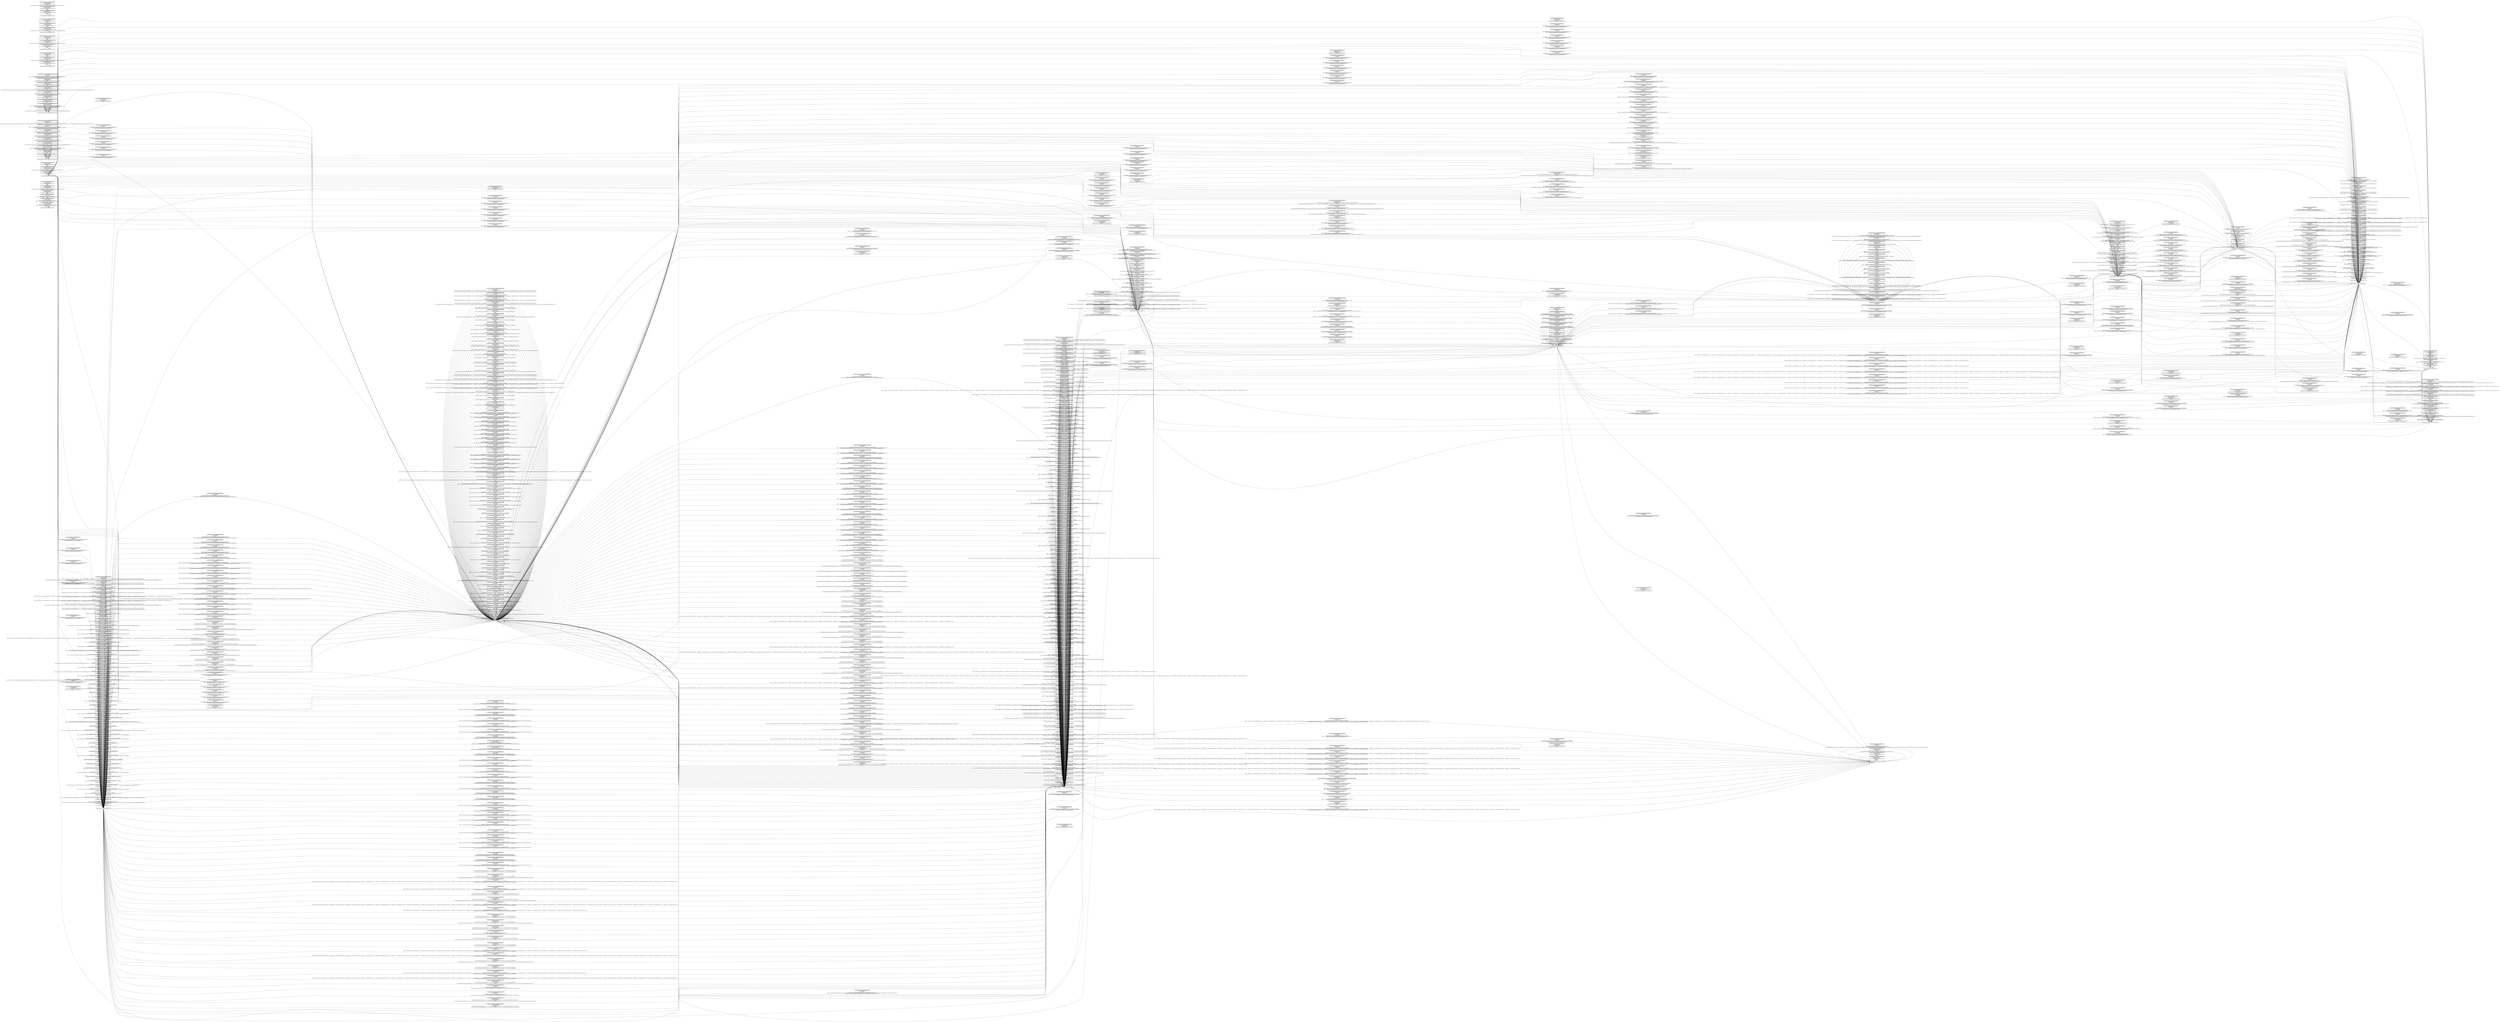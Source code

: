 digraph G {
 rankdir=LR;
 node[shape=box];
 n2 [label="ACT[com.flurry.android.CatalogActivity]1751"];
 n6 [label="ACT[com.zlango.zms.app.SkinSelection]1774"];
 n11 [label="ACT[com.zlango.mms.preference.MessagingPreferenceActivity]1810"];
 n20 [label="ACT[com.zlango.zms.app.QuickReplyActivity]1944"];
 n16 [label="ACT[com.zlango.zms.app.ComposeMessageActivity]1893"];
 n1 [label="ACT[com.zlango.zms.app.ConversationList]1736"];
 n9 [label="ACT[com.zlango.zms.app.SplashScreen]1794"];
 n4 [label="ACT[com.zlango.zms.app.IntroScreen]1759"];
 n8 [label="ACT[com.zlango.mms.app.SearchActivity]1786"];
 n13 [label="ACT[com.zlango.zms.preference.MessagingPreferenceActivity]1838"];
 n7 [label="ACT[com.zlango.zms.app.MessagePreviewScreen]1781"];
 n5 [label="ACT[com.zlango.zms.app.RegistrationScreen]1766"];
 n10 [label="ACT[com.zlango.mms.app.ClassZeroActivity]1802"];
 n3 [label="ACT[com.zlango.zms.app.ComingSoonActivity]1756"];
 n19 [label="ACT[com.zlango.zms.app.MainTabbedActivity]1933"];
 n17 [label="ACT[com.zlango.mms.app.ConversationList]1917"];
 n15 [label="ACT[com.zlango.mms.app.ComposeMessageActivity]1860"];
 n12 [label="ACT[com.zlango.zms.app.CheckableMessagesList]1822"];
 n14 [label="ACT[com.zlango.zms.app.WebViewActivity]1843"];
 n18 [label="ACT[com.zlango.zms.app.DashboardActivity]1924"];
 n2 -> n2 [label="src: ACT[com.flurry.android.CatalogActivity]1751\ntgt: ACT[com.flurry.android.CatalogActivity]1751\ntag: cyclic_edge\nevt: click\nwidget: NEWVIEW[android.widget.TextView,*,10503]14811\nhandler: [<com.flurry.android.CatalogActivity: void onClick(android.view.View)>]\nstack: []\n"];
 n2 -> n2 [label="src: ACT[com.flurry.android.CatalogActivity]1751\ntgt: ACT[com.flurry.android.CatalogActivity]1751\ntag: cyclic_edge\nevt: focus_change\nwidget: NEWVIEW[android.widget.TextView,*,10503]14811\nhandler: [<com.flurry.android.w: void onFocusChange(android.view.View,boolean)>]\nstack: []\n"];
 n2 -> n2 [label="src: ACT[com.flurry.android.CatalogActivity]1751\ntgt: ACT[com.flurry.android.CatalogActivity]1751\ntag: cyclic_edge\nevt: click\nwidget: NEWVIEW[com.flurry.android.l,*,10512]14831\nhandler: [<com.flurry.android.CatalogActivity: void onClick(android.view.View)>]\nstack: []\n"];
 n2 -> n2 [label="src: ACT[com.flurry.android.CatalogActivity]1751\ntgt: ACT[com.flurry.android.CatalogActivity]1751\ntag: implicit_power\nevt: implicit_power_event\nwidget: ACT[com.flurry.android.CatalogActivity]1751\nhandler: []\nstack: []\n"];
 n2 -> n2 [label="src: ACT[com.flurry.android.CatalogActivity]1751\ntgt: ACT[com.flurry.android.CatalogActivity]1751\ntag: implicit_rotate\nevt: implicit_rotate_event\nwidget: ACT[com.flurry.android.CatalogActivity]1751\nhandler: []\nstack: [[pop ACT[com.flurry.android.CatalogActivity]1751], [push ACT[com.flurry.android.CatalogActivity]1751]]\n"];
 n2 -> n2 [label="src: ACT[com.flurry.android.CatalogActivity]1751\ntgt: ACT[com.flurry.android.CatalogActivity]1751\ntag: implicit_home\nevt: implicit_home_event\nwidget: ACT[com.flurry.android.CatalogActivity]1751\nhandler: []\nstack: []\n"];
 n6 -> n15 [label="src: ACT[com.zlango.zms.app.SkinSelection]1774\ntgt: ACT[com.zlango.mms.app.ComposeMessageActivity]1860\ntag: finish_activity\nevt: click\nwidget: INFL[android.widget.ImageButton,WID[2131558549|default_skin_button]1287,17896]17899\nhandler: [<com.zlango.zms.app.SkinSelection: void onClick(android.view.View)>]\nstack: [[pop ACT[com.zlango.zms.app.SkinSelection]1774]]\n"];
 n6 -> n15 [label="src: ACT[com.zlango.zms.app.SkinSelection]1774\ntgt: ACT[com.zlango.mms.app.ComposeMessageActivity]1860\ntag: finish_activity\nevt: click\nwidget: INFL[android.widget.ImageButton,WID[2131558552|regular_skin_button]1284,17897]17901\nhandler: [<com.zlango.zms.app.SkinSelection: void onClick(android.view.View)>]\nstack: [[pop ACT[com.zlango.zms.app.SkinSelection]1774]]\n"];
 n6 -> n15 [label="src: ACT[com.zlango.zms.app.SkinSelection]1774\ntgt: ACT[com.zlango.mms.app.ComposeMessageActivity]1860\ntag: finish_activity\nevt: click\nwidget: INFL[android.widget.ImageButton,WID[2131558553|valentine_skin_button]1283,17897]17902\nhandler: [<com.zlango.zms.app.SkinSelection: void onClick(android.view.View)>]\nstack: [[pop ACT[com.zlango.zms.app.SkinSelection]1774]]\n"];
 n6 -> n15 [label="src: ACT[com.zlango.zms.app.SkinSelection]1774\ntgt: ACT[com.zlango.mms.app.ComposeMessageActivity]1860\ntag: finish_activity\nevt: click\nwidget: INFL[android.widget.ImageButton,WID[2131558550|hiphop_skin_button]1290,17896]17900\nhandler: [<com.zlango.zms.app.SkinSelection: void onClick(android.view.View)>]\nstack: [[pop ACT[com.zlango.zms.app.SkinSelection]1774]]\n"];
 n6 -> n15 [label="src: ACT[com.zlango.zms.app.SkinSelection]1774\ntgt: ACT[com.zlango.mms.app.ComposeMessageActivity]1860\ntag: finish_activity\nevt: click\nwidget: INFL[android.widget.ImageButton,WID[2131558555|horror_skin_button]1285,17898]17903\nhandler: [<com.zlango.zms.app.SkinSelection: void onClick(android.view.View)>]\nstack: [[pop ACT[com.zlango.zms.app.SkinSelection]1774]]\n"];
 n6 -> n15 [label="src: ACT[com.zlango.zms.app.SkinSelection]1774\ntgt: ACT[com.zlango.mms.app.ComposeMessageActivity]1860\ntag: finish_activity\nevt: click\nwidget: INFL[android.widget.ImageButton,WID[2131558556|summer_skin_button]1280,17898]17904\nhandler: [<com.zlango.zms.app.SkinSelection: void onClick(android.view.View)>]\nstack: [[pop ACT[com.zlango.zms.app.SkinSelection]1774]]\n"];
 n6 -> n5 [label="src: ACT[com.zlango.zms.app.SkinSelection]1774\ntgt: ACT[com.zlango.zms.app.RegistrationScreen]1766\ntag: implicit_back\nevt: implicit_back_event\nwidget: ACT[com.zlango.zms.app.SkinSelection]1774\nhandler: []\nstack: [[pop ACT[com.zlango.zms.app.SkinSelection]1774]]\n"];
 n6 -> n9 [label="src: ACT[com.zlango.zms.app.SkinSelection]1774\ntgt: ACT[com.zlango.zms.app.SplashScreen]1794\ntag: implicit_back\nevt: implicit_back_event\nwidget: ACT[com.zlango.zms.app.SkinSelection]1774\nhandler: []\nstack: [[pop ACT[com.zlango.zms.app.SkinSelection]1774]]\n"];
 n6 -> n6 [label="src: ACT[com.zlango.zms.app.SkinSelection]1774\ntgt: ACT[com.zlango.zms.app.SkinSelection]1774\ntag: implicit_home\nevt: implicit_home_event\nwidget: ACT[com.zlango.zms.app.SkinSelection]1774\nhandler: []\nstack: []\n"];
 n6 -> n16 [label="src: ACT[com.zlango.zms.app.SkinSelection]1774\ntgt: ACT[com.zlango.zms.app.ComposeMessageActivity]1893\ntag: implicit_back\nevt: implicit_back_event\nwidget: ACT[com.zlango.zms.app.SkinSelection]1774\nhandler: []\nstack: [[pop ACT[com.zlango.zms.app.SkinSelection]1774]]\n"];
 n6 -> n16 [label="src: ACT[com.zlango.zms.app.SkinSelection]1774\ntgt: ACT[com.zlango.zms.app.ComposeMessageActivity]1893\ntag: finish_activity\nevt: click\nwidget: INFL[android.widget.ImageButton,WID[2131558555|horror_skin_button]1285,17898]17903\nhandler: [<com.zlango.zms.app.SkinSelection: void onClick(android.view.View)>]\nstack: [[pop ACT[com.zlango.zms.app.SkinSelection]1774]]\n"];
 n6 -> n16 [label="src: ACT[com.zlango.zms.app.SkinSelection]1774\ntgt: ACT[com.zlango.zms.app.ComposeMessageActivity]1893\ntag: finish_activity\nevt: click\nwidget: INFL[android.widget.ImageButton,WID[2131558553|valentine_skin_button]1283,17897]17902\nhandler: [<com.zlango.zms.app.SkinSelection: void onClick(android.view.View)>]\nstack: [[pop ACT[com.zlango.zms.app.SkinSelection]1774]]\n"];
 n6 -> n16 [label="src: ACT[com.zlango.zms.app.SkinSelection]1774\ntgt: ACT[com.zlango.zms.app.ComposeMessageActivity]1893\ntag: finish_activity\nevt: click\nwidget: INFL[android.widget.ImageButton,WID[2131558549|default_skin_button]1287,17896]17899\nhandler: [<com.zlango.zms.app.SkinSelection: void onClick(android.view.View)>]\nstack: [[pop ACT[com.zlango.zms.app.SkinSelection]1774]]\n"];
 n6 -> n16 [label="src: ACT[com.zlango.zms.app.SkinSelection]1774\ntgt: ACT[com.zlango.zms.app.ComposeMessageActivity]1893\ntag: finish_activity\nevt: click\nwidget: INFL[android.widget.ImageButton,WID[2131558550|hiphop_skin_button]1290,17896]17900\nhandler: [<com.zlango.zms.app.SkinSelection: void onClick(android.view.View)>]\nstack: [[pop ACT[com.zlango.zms.app.SkinSelection]1774]]\n"];
 n6 -> n16 [label="src: ACT[com.zlango.zms.app.SkinSelection]1774\ntgt: ACT[com.zlango.zms.app.ComposeMessageActivity]1893\ntag: finish_activity\nevt: click\nwidget: INFL[android.widget.ImageButton,WID[2131558552|regular_skin_button]1284,17897]17901\nhandler: [<com.zlango.zms.app.SkinSelection: void onClick(android.view.View)>]\nstack: [[pop ACT[com.zlango.zms.app.SkinSelection]1774]]\n"];
 n6 -> n16 [label="src: ACT[com.zlango.zms.app.SkinSelection]1774\ntgt: ACT[com.zlango.zms.app.ComposeMessageActivity]1893\ntag: finish_activity\nevt: click\nwidget: INFL[android.widget.ImageButton,WID[2131558556|summer_skin_button]1280,17898]17904\nhandler: [<com.zlango.zms.app.SkinSelection: void onClick(android.view.View)>]\nstack: [[pop ACT[com.zlango.zms.app.SkinSelection]1774]]\n"];
 n6 -> n9 [label="src: ACT[com.zlango.zms.app.SkinSelection]1774\ntgt: ACT[com.zlango.zms.app.SplashScreen]1794\ntag: finish_activity\nevt: click\nwidget: INFL[android.widget.ImageButton,WID[2131558552|regular_skin_button]1284,17897]17901\nhandler: [<com.zlango.zms.app.SkinSelection: void onClick(android.view.View)>]\nstack: [[pop ACT[com.zlango.zms.app.SkinSelection]1774]]\n"];
 n6 -> n9 [label="src: ACT[com.zlango.zms.app.SkinSelection]1774\ntgt: ACT[com.zlango.zms.app.SplashScreen]1794\ntag: finish_activity\nevt: click\nwidget: INFL[android.widget.ImageButton,WID[2131558553|valentine_skin_button]1283,17897]17902\nhandler: [<com.zlango.zms.app.SkinSelection: void onClick(android.view.View)>]\nstack: [[pop ACT[com.zlango.zms.app.SkinSelection]1774]]\n"];
 n6 -> n9 [label="src: ACT[com.zlango.zms.app.SkinSelection]1774\ntgt: ACT[com.zlango.zms.app.SplashScreen]1794\ntag: finish_activity\nevt: click\nwidget: INFL[android.widget.ImageButton,WID[2131558550|hiphop_skin_button]1290,17896]17900\nhandler: [<com.zlango.zms.app.SkinSelection: void onClick(android.view.View)>]\nstack: [[pop ACT[com.zlango.zms.app.SkinSelection]1774]]\n"];
 n6 -> n9 [label="src: ACT[com.zlango.zms.app.SkinSelection]1774\ntgt: ACT[com.zlango.zms.app.SplashScreen]1794\ntag: finish_activity\nevt: click\nwidget: INFL[android.widget.ImageButton,WID[2131558556|summer_skin_button]1280,17898]17904\nhandler: [<com.zlango.zms.app.SkinSelection: void onClick(android.view.View)>]\nstack: [[pop ACT[com.zlango.zms.app.SkinSelection]1774]]\n"];
 n6 -> n9 [label="src: ACT[com.zlango.zms.app.SkinSelection]1774\ntgt: ACT[com.zlango.zms.app.SplashScreen]1794\ntag: finish_activity\nevt: click\nwidget: INFL[android.widget.ImageButton,WID[2131558549|default_skin_button]1287,17896]17899\nhandler: [<com.zlango.zms.app.SkinSelection: void onClick(android.view.View)>]\nstack: [[pop ACT[com.zlango.zms.app.SkinSelection]1774]]\n"];
 n6 -> n9 [label="src: ACT[com.zlango.zms.app.SkinSelection]1774\ntgt: ACT[com.zlango.zms.app.SplashScreen]1794\ntag: finish_activity\nevt: click\nwidget: INFL[android.widget.ImageButton,WID[2131558555|horror_skin_button]1285,17898]17903\nhandler: [<com.zlango.zms.app.SkinSelection: void onClick(android.view.View)>]\nstack: [[pop ACT[com.zlango.zms.app.SkinSelection]1774]]\n"];
 n6 -> n20 [label="src: ACT[com.zlango.zms.app.SkinSelection]1774\ntgt: ACT[com.zlango.zms.app.QuickReplyActivity]1944\ntag: finish_activity\nevt: click\nwidget: INFL[android.widget.ImageButton,WID[2131558556|summer_skin_button]1280,17898]17904\nhandler: [<com.zlango.zms.app.SkinSelection: void onClick(android.view.View)>]\nstack: [[pop ACT[com.zlango.zms.app.SkinSelection]1774]]\n"];
 n6 -> n20 [label="src: ACT[com.zlango.zms.app.SkinSelection]1774\ntgt: ACT[com.zlango.zms.app.QuickReplyActivity]1944\ntag: finish_activity\nevt: click\nwidget: INFL[android.widget.ImageButton,WID[2131558553|valentine_skin_button]1283,17897]17902\nhandler: [<com.zlango.zms.app.SkinSelection: void onClick(android.view.View)>]\nstack: [[pop ACT[com.zlango.zms.app.SkinSelection]1774]]\n"];
 n6 -> n20 [label="src: ACT[com.zlango.zms.app.SkinSelection]1774\ntgt: ACT[com.zlango.zms.app.QuickReplyActivity]1944\ntag: finish_activity\nevt: click\nwidget: INFL[android.widget.ImageButton,WID[2131558555|horror_skin_button]1285,17898]17903\nhandler: [<com.zlango.zms.app.SkinSelection: void onClick(android.view.View)>]\nstack: [[pop ACT[com.zlango.zms.app.SkinSelection]1774]]\n"];
 n6 -> n20 [label="src: ACT[com.zlango.zms.app.SkinSelection]1774\ntgt: ACT[com.zlango.zms.app.QuickReplyActivity]1944\ntag: finish_activity\nevt: click\nwidget: INFL[android.widget.ImageButton,WID[2131558550|hiphop_skin_button]1290,17896]17900\nhandler: [<com.zlango.zms.app.SkinSelection: void onClick(android.view.View)>]\nstack: [[pop ACT[com.zlango.zms.app.SkinSelection]1774]]\n"];
 n6 -> n20 [label="src: ACT[com.zlango.zms.app.SkinSelection]1774\ntgt: ACT[com.zlango.zms.app.QuickReplyActivity]1944\ntag: finish_activity\nevt: click\nwidget: INFL[android.widget.ImageButton,WID[2131558552|regular_skin_button]1284,17897]17901\nhandler: [<com.zlango.zms.app.SkinSelection: void onClick(android.view.View)>]\nstack: [[pop ACT[com.zlango.zms.app.SkinSelection]1774]]\n"];
 n6 -> n20 [label="src: ACT[com.zlango.zms.app.SkinSelection]1774\ntgt: ACT[com.zlango.zms.app.QuickReplyActivity]1944\ntag: finish_activity\nevt: click\nwidget: INFL[android.widget.ImageButton,WID[2131558549|default_skin_button]1287,17896]17899\nhandler: [<com.zlango.zms.app.SkinSelection: void onClick(android.view.View)>]\nstack: [[pop ACT[com.zlango.zms.app.SkinSelection]1774]]\n"];
 n6 -> n17 [label="src: ACT[com.zlango.zms.app.SkinSelection]1774\ntgt: ACT[com.zlango.mms.app.ConversationList]1917\ntag: implicit_back\nevt: implicit_back_event\nwidget: ACT[com.zlango.zms.app.SkinSelection]1774\nhandler: []\nstack: [[pop ACT[com.zlango.zms.app.SkinSelection]1774]]\n"];
 n6 -> n5 [label="src: ACT[com.zlango.zms.app.SkinSelection]1774\ntgt: ACT[com.zlango.zms.app.RegistrationScreen]1766\ntag: finish_activity\nevt: click\nwidget: INFL[android.widget.ImageButton,WID[2131558555|horror_skin_button]1285,17898]17903\nhandler: [<com.zlango.zms.app.SkinSelection: void onClick(android.view.View)>]\nstack: [[pop ACT[com.zlango.zms.app.SkinSelection]1774]]\n"];
 n6 -> n5 [label="src: ACT[com.zlango.zms.app.SkinSelection]1774\ntgt: ACT[com.zlango.zms.app.RegistrationScreen]1766\ntag: finish_activity\nevt: click\nwidget: INFL[android.widget.ImageButton,WID[2131558552|regular_skin_button]1284,17897]17901\nhandler: [<com.zlango.zms.app.SkinSelection: void onClick(android.view.View)>]\nstack: [[pop ACT[com.zlango.zms.app.SkinSelection]1774]]\n"];
 n6 -> n5 [label="src: ACT[com.zlango.zms.app.SkinSelection]1774\ntgt: ACT[com.zlango.zms.app.RegistrationScreen]1766\ntag: finish_activity\nevt: click\nwidget: INFL[android.widget.ImageButton,WID[2131558556|summer_skin_button]1280,17898]17904\nhandler: [<com.zlango.zms.app.SkinSelection: void onClick(android.view.View)>]\nstack: [[pop ACT[com.zlango.zms.app.SkinSelection]1774]]\n"];
 n6 -> n5 [label="src: ACT[com.zlango.zms.app.SkinSelection]1774\ntgt: ACT[com.zlango.zms.app.RegistrationScreen]1766\ntag: finish_activity\nevt: click\nwidget: INFL[android.widget.ImageButton,WID[2131558549|default_skin_button]1287,17896]17899\nhandler: [<com.zlango.zms.app.SkinSelection: void onClick(android.view.View)>]\nstack: [[pop ACT[com.zlango.zms.app.SkinSelection]1774]]\n"];
 n6 -> n5 [label="src: ACT[com.zlango.zms.app.SkinSelection]1774\ntgt: ACT[com.zlango.zms.app.RegistrationScreen]1766\ntag: finish_activity\nevt: click\nwidget: INFL[android.widget.ImageButton,WID[2131558553|valentine_skin_button]1283,17897]17902\nhandler: [<com.zlango.zms.app.SkinSelection: void onClick(android.view.View)>]\nstack: [[pop ACT[com.zlango.zms.app.SkinSelection]1774]]\n"];
 n6 -> n5 [label="src: ACT[com.zlango.zms.app.SkinSelection]1774\ntgt: ACT[com.zlango.zms.app.RegistrationScreen]1766\ntag: finish_activity\nevt: click\nwidget: INFL[android.widget.ImageButton,WID[2131558550|hiphop_skin_button]1290,17896]17900\nhandler: [<com.zlango.zms.app.SkinSelection: void onClick(android.view.View)>]\nstack: [[pop ACT[com.zlango.zms.app.SkinSelection]1774]]\n"];
 n6 -> n15 [label="src: ACT[com.zlango.zms.app.SkinSelection]1774\ntgt: ACT[com.zlango.mms.app.ComposeMessageActivity]1860\ntag: implicit_back\nevt: implicit_back_event\nwidget: ACT[com.zlango.zms.app.SkinSelection]1774\nhandler: []\nstack: [[pop ACT[com.zlango.zms.app.SkinSelection]1774]]\n"];
 n6 -> n20 [label="src: ACT[com.zlango.zms.app.SkinSelection]1774\ntgt: ACT[com.zlango.zms.app.QuickReplyActivity]1944\ntag: implicit_back\nevt: implicit_back_event\nwidget: ACT[com.zlango.zms.app.SkinSelection]1774\nhandler: []\nstack: [[pop ACT[com.zlango.zms.app.SkinSelection]1774]]\n"];
 n6 -> n1 [label="src: ACT[com.zlango.zms.app.SkinSelection]1774\ntgt: ACT[com.zlango.zms.app.ConversationList]1736\ntag: implicit_back\nevt: implicit_back_event\nwidget: ACT[com.zlango.zms.app.SkinSelection]1774\nhandler: []\nstack: [[pop ACT[com.zlango.zms.app.SkinSelection]1774]]\n"];
 n6 -> n6 [label="src: ACT[com.zlango.zms.app.SkinSelection]1774\ntgt: ACT[com.zlango.zms.app.SkinSelection]1774\ntag: implicit_rotate\nevt: implicit_rotate_event\nwidget: ACT[com.zlango.zms.app.SkinSelection]1774\nhandler: []\nstack: [[pop ACT[com.zlango.zms.app.SkinSelection]1774], [push ACT[com.zlango.zms.app.SkinSelection]1774]]\n"];
 n6 -> n6 [label="src: ACT[com.zlango.zms.app.SkinSelection]1774\ntgt: ACT[com.zlango.zms.app.SkinSelection]1774\ntag: implicit_power\nevt: implicit_power_event\nwidget: ACT[com.zlango.zms.app.SkinSelection]1774\nhandler: []\nstack: []\n"];
 n6 -> n4 [label="src: ACT[com.zlango.zms.app.SkinSelection]1774\ntgt: ACT[com.zlango.zms.app.IntroScreen]1759\ntag: finish_activity\nevt: click\nwidget: INFL[android.widget.ImageButton,WID[2131558552|regular_skin_button]1284,17897]17901\nhandler: [<com.zlango.zms.app.SkinSelection: void onClick(android.view.View)>]\nstack: [[pop ACT[com.zlango.zms.app.SkinSelection]1774]]\n"];
 n6 -> n4 [label="src: ACT[com.zlango.zms.app.SkinSelection]1774\ntgt: ACT[com.zlango.zms.app.IntroScreen]1759\ntag: finish_activity\nevt: click\nwidget: INFL[android.widget.ImageButton,WID[2131558549|default_skin_button]1287,17896]17899\nhandler: [<com.zlango.zms.app.SkinSelection: void onClick(android.view.View)>]\nstack: [[pop ACT[com.zlango.zms.app.SkinSelection]1774]]\n"];
 n6 -> n4 [label="src: ACT[com.zlango.zms.app.SkinSelection]1774\ntgt: ACT[com.zlango.zms.app.IntroScreen]1759\ntag: finish_activity\nevt: click\nwidget: INFL[android.widget.ImageButton,WID[2131558555|horror_skin_button]1285,17898]17903\nhandler: [<com.zlango.zms.app.SkinSelection: void onClick(android.view.View)>]\nstack: [[pop ACT[com.zlango.zms.app.SkinSelection]1774]]\n"];
 n6 -> n4 [label="src: ACT[com.zlango.zms.app.SkinSelection]1774\ntgt: ACT[com.zlango.zms.app.IntroScreen]1759\ntag: finish_activity\nevt: click\nwidget: INFL[android.widget.ImageButton,WID[2131558553|valentine_skin_button]1283,17897]17902\nhandler: [<com.zlango.zms.app.SkinSelection: void onClick(android.view.View)>]\nstack: [[pop ACT[com.zlango.zms.app.SkinSelection]1774]]\n"];
 n6 -> n4 [label="src: ACT[com.zlango.zms.app.SkinSelection]1774\ntgt: ACT[com.zlango.zms.app.IntroScreen]1759\ntag: finish_activity\nevt: click\nwidget: INFL[android.widget.ImageButton,WID[2131558556|summer_skin_button]1280,17898]17904\nhandler: [<com.zlango.zms.app.SkinSelection: void onClick(android.view.View)>]\nstack: [[pop ACT[com.zlango.zms.app.SkinSelection]1774]]\n"];
 n6 -> n4 [label="src: ACT[com.zlango.zms.app.SkinSelection]1774\ntgt: ACT[com.zlango.zms.app.IntroScreen]1759\ntag: finish_activity\nevt: click\nwidget: INFL[android.widget.ImageButton,WID[2131558550|hiphop_skin_button]1290,17896]17900\nhandler: [<com.zlango.zms.app.SkinSelection: void onClick(android.view.View)>]\nstack: [[pop ACT[com.zlango.zms.app.SkinSelection]1774]]\n"];
 n6 -> n1 [label="src: ACT[com.zlango.zms.app.SkinSelection]1774\ntgt: ACT[com.zlango.zms.app.ConversationList]1736\ntag: finish_activity\nevt: click\nwidget: INFL[android.widget.ImageButton,WID[2131558552|regular_skin_button]1284,17897]17901\nhandler: [<com.zlango.zms.app.SkinSelection: void onClick(android.view.View)>]\nstack: [[pop ACT[com.zlango.zms.app.SkinSelection]1774]]\n"];
 n6 -> n1 [label="src: ACT[com.zlango.zms.app.SkinSelection]1774\ntgt: ACT[com.zlango.zms.app.ConversationList]1736\ntag: finish_activity\nevt: click\nwidget: INFL[android.widget.ImageButton,WID[2131558553|valentine_skin_button]1283,17897]17902\nhandler: [<com.zlango.zms.app.SkinSelection: void onClick(android.view.View)>]\nstack: [[pop ACT[com.zlango.zms.app.SkinSelection]1774]]\n"];
 n6 -> n1 [label="src: ACT[com.zlango.zms.app.SkinSelection]1774\ntgt: ACT[com.zlango.zms.app.ConversationList]1736\ntag: finish_activity\nevt: click\nwidget: INFL[android.widget.ImageButton,WID[2131558549|default_skin_button]1287,17896]17899\nhandler: [<com.zlango.zms.app.SkinSelection: void onClick(android.view.View)>]\nstack: [[pop ACT[com.zlango.zms.app.SkinSelection]1774]]\n"];
 n6 -> n1 [label="src: ACT[com.zlango.zms.app.SkinSelection]1774\ntgt: ACT[com.zlango.zms.app.ConversationList]1736\ntag: finish_activity\nevt: click\nwidget: INFL[android.widget.ImageButton,WID[2131558555|horror_skin_button]1285,17898]17903\nhandler: [<com.zlango.zms.app.SkinSelection: void onClick(android.view.View)>]\nstack: [[pop ACT[com.zlango.zms.app.SkinSelection]1774]]\n"];
 n6 -> n1 [label="src: ACT[com.zlango.zms.app.SkinSelection]1774\ntgt: ACT[com.zlango.zms.app.ConversationList]1736\ntag: finish_activity\nevt: click\nwidget: INFL[android.widget.ImageButton,WID[2131558556|summer_skin_button]1280,17898]17904\nhandler: [<com.zlango.zms.app.SkinSelection: void onClick(android.view.View)>]\nstack: [[pop ACT[com.zlango.zms.app.SkinSelection]1774]]\n"];
 n6 -> n1 [label="src: ACT[com.zlango.zms.app.SkinSelection]1774\ntgt: ACT[com.zlango.zms.app.ConversationList]1736\ntag: finish_activity\nevt: click\nwidget: INFL[android.widget.ImageButton,WID[2131558550|hiphop_skin_button]1290,17896]17900\nhandler: [<com.zlango.zms.app.SkinSelection: void onClick(android.view.View)>]\nstack: [[pop ACT[com.zlango.zms.app.SkinSelection]1774]]\n"];
 n6 -> n4 [label="src: ACT[com.zlango.zms.app.SkinSelection]1774\ntgt: ACT[com.zlango.zms.app.IntroScreen]1759\ntag: implicit_back\nevt: implicit_back_event\nwidget: ACT[com.zlango.zms.app.SkinSelection]1774\nhandler: []\nstack: [[pop ACT[com.zlango.zms.app.SkinSelection]1774]]\n"];
 n6 -> n17 [label="src: ACT[com.zlango.zms.app.SkinSelection]1774\ntgt: ACT[com.zlango.mms.app.ConversationList]1917\ntag: finish_activity\nevt: click\nwidget: INFL[android.widget.ImageButton,WID[2131558555|horror_skin_button]1285,17898]17903\nhandler: [<com.zlango.zms.app.SkinSelection: void onClick(android.view.View)>]\nstack: [[pop ACT[com.zlango.zms.app.SkinSelection]1774]]\n"];
 n6 -> n17 [label="src: ACT[com.zlango.zms.app.SkinSelection]1774\ntgt: ACT[com.zlango.mms.app.ConversationList]1917\ntag: finish_activity\nevt: click\nwidget: INFL[android.widget.ImageButton,WID[2131558550|hiphop_skin_button]1290,17896]17900\nhandler: [<com.zlango.zms.app.SkinSelection: void onClick(android.view.View)>]\nstack: [[pop ACT[com.zlango.zms.app.SkinSelection]1774]]\n"];
 n6 -> n17 [label="src: ACT[com.zlango.zms.app.SkinSelection]1774\ntgt: ACT[com.zlango.mms.app.ConversationList]1917\ntag: finish_activity\nevt: click\nwidget: INFL[android.widget.ImageButton,WID[2131558549|default_skin_button]1287,17896]17899\nhandler: [<com.zlango.zms.app.SkinSelection: void onClick(android.view.View)>]\nstack: [[pop ACT[com.zlango.zms.app.SkinSelection]1774]]\n"];
 n6 -> n17 [label="src: ACT[com.zlango.zms.app.SkinSelection]1774\ntgt: ACT[com.zlango.mms.app.ConversationList]1917\ntag: finish_activity\nevt: click\nwidget: INFL[android.widget.ImageButton,WID[2131558552|regular_skin_button]1284,17897]17901\nhandler: [<com.zlango.zms.app.SkinSelection: void onClick(android.view.View)>]\nstack: [[pop ACT[com.zlango.zms.app.SkinSelection]1774]]\n"];
 n6 -> n17 [label="src: ACT[com.zlango.zms.app.SkinSelection]1774\ntgt: ACT[com.zlango.mms.app.ConversationList]1917\ntag: finish_activity\nevt: click\nwidget: INFL[android.widget.ImageButton,WID[2131558553|valentine_skin_button]1283,17897]17902\nhandler: [<com.zlango.zms.app.SkinSelection: void onClick(android.view.View)>]\nstack: [[pop ACT[com.zlango.zms.app.SkinSelection]1774]]\n"];
 n6 -> n17 [label="src: ACT[com.zlango.zms.app.SkinSelection]1774\ntgt: ACT[com.zlango.mms.app.ConversationList]1917\ntag: finish_activity\nevt: click\nwidget: INFL[android.widget.ImageButton,WID[2131558556|summer_skin_button]1280,17898]17904\nhandler: [<com.zlango.zms.app.SkinSelection: void onClick(android.view.View)>]\nstack: [[pop ACT[com.zlango.zms.app.SkinSelection]1774]]\n"];
 n11 -> n11 [label="src: ACT[com.zlango.mms.preference.MessagingPreferenceActivity]1810\ntgt: ACT[com.zlango.mms.preference.MessagingPreferenceActivity]1810\ntag: implicit_power\nevt: implicit_power_event\nwidget: ACT[com.zlango.mms.preference.MessagingPreferenceActivity]1810\nhandler: []\nstack: []\n"];
 n11 -> n11 [label="src: ACT[com.zlango.mms.preference.MessagingPreferenceActivity]1810\ntgt: ACT[com.zlango.mms.preference.MessagingPreferenceActivity]1810\ntag: implicit_home\nevt: implicit_home_event\nwidget: ACT[com.zlango.mms.preference.MessagingPreferenceActivity]1810\nhandler: []\nstack: []\n"];
 n11 -> n11 [label="src: ACT[com.zlango.mms.preference.MessagingPreferenceActivity]1810\ntgt: ACT[com.zlango.mms.preference.MessagingPreferenceActivity]1810\ntag: open_options_menu\nevt: click\nwidget: OptionsMenu[com.zlango.mms.preference.MessagingPreferenceActivity]1804\nhandler: [<com.zlango.mms.preference.MessagingPreferenceActivity: boolean onCreateOptionsMenu(android.view.Menu)>]\nstack: [[push OptionsMenu[com.zlango.mms.preference.MessagingPreferenceActivity]1804]]\n"];
 n11 -> n11 [label="src: ACT[com.zlango.mms.preference.MessagingPreferenceActivity]1810\ntgt: ACT[com.zlango.mms.preference.MessagingPreferenceActivity]1810\ntag: implicit_rotate\nevt: implicit_rotate_event\nwidget: ACT[com.zlango.mms.preference.MessagingPreferenceActivity]1810\nhandler: []\nstack: [[pop ACT[com.zlango.mms.preference.MessagingPreferenceActivity]1810], [push ACT[com.zlango.mms.preference.MessagingPreferenceActivity]1810]]\n"];
 n20 -> n20 [label="src: ACT[com.zlango.zms.app.QuickReplyActivity]1944\ntgt: ACT[com.zlango.zms.app.QuickReplyActivity]1944\ntag: implicit_power\nevt: implicit_power_event\nwidget: ACT[com.zlango.zms.app.QuickReplyActivity]1944\nhandler: []\nstack: []\n"];
 n20 -> n16 [label="src: ACT[com.zlango.zms.app.QuickReplyActivity]1944\ntgt: ACT[com.zlango.zms.app.ComposeMessageActivity]1893\ntag: show_dialog\nevt: long_click\nwidget: INFL[android.widget.ImageButton,WID[2131558459|button_icon]1189,18474]18480\nhandler: [<com.zlango.widget.ContactHeaderButtonsWidget: boolean onLongClick(android.view.View)>]\nstack: [[push DIALOG[android.app.AlertDialog]16620, alloc: <com.zlango.zms.app.ComposeMessageActivity: android.app.Dialog onCreateDialog(int)>]]\n"];
 n20 -> n16 [label="src: ACT[com.zlango.zms.app.QuickReplyActivity]1944\ntgt: ACT[com.zlango.zms.app.ComposeMessageActivity]1893\ntag: show_dialog\nevt: click\nwidget: INFL[android.widget.ImageButton,WID[2131558459|button_icon]1189,18474]18480\nhandler: [<com.zlango.widget.ContactHeaderButtonsWidget: void onClick(android.view.View)>]\nstack: [[push DIALOG[android.app.AlertDialog]16620, alloc: <com.zlango.zms.app.ComposeMessageActivity: android.app.Dialog onCreateDialog(int)>]]\n"];
 n20 -> n16 [label="src: ACT[com.zlango.zms.app.QuickReplyActivity]1944\ntgt: ACT[com.zlango.zms.app.ComposeMessageActivity]1893\ntag: show_dialog\nevt: click\nwidget: INFL[android.widget.ImageButton,WID[2131558526|button_close]1250,18474]18481\nhandler: [<com.zlango.widget.ContactHeaderButtonsWidget: void onClick(android.view.View)>]\nstack: [[push DIALOG[android.app.AlertDialog]16620, alloc: <com.zlango.zms.app.ComposeMessageActivity: android.app.Dialog onCreateDialog(int)>]]\n"];
 n20 -> n16 [label="src: ACT[com.zlango.zms.app.QuickReplyActivity]1944\ntgt: ACT[com.zlango.zms.app.ComposeMessageActivity]1893\ntag: show_dialog\nevt: long_click\nwidget: INFL[android.widget.ImageButton,WID[2131558525|button_theme]1247,18474]18479\nhandler: [<com.zlango.widget.ContactHeaderButtonsWidget: boolean onLongClick(android.view.View)>]\nstack: [[push DIALOG[android.app.AlertDialog]16620, alloc: <com.zlango.zms.app.ComposeMessageActivity: android.app.Dialog onCreateDialog(int)>]]\n"];
 n20 -> n16 [label="src: ACT[com.zlango.zms.app.QuickReplyActivity]1944\ntgt: ACT[com.zlango.zms.app.ComposeMessageActivity]1893\ntag: show_dialog\nevt: click\nwidget: INFL[android.widget.ImageButton,WID[2131558525|button_theme]1247,18474]18479\nhandler: [<com.zlango.widget.ContactHeaderButtonsWidget: void onClick(android.view.View)>]\nstack: [[push DIALOG[android.app.AlertDialog]16620, alloc: <com.zlango.zms.app.ComposeMessageActivity: android.app.Dialog onCreateDialog(int)>]]\n"];
 n20 -> n16 [label="src: ACT[com.zlango.zms.app.QuickReplyActivity]1944\ntgt: ACT[com.zlango.zms.app.ComposeMessageActivity]1893\ntag: show_dialog\nevt: long_click\nwidget: INFL[android.widget.ImageButton,WID[2131558526|button_close]1250,18474]18481\nhandler: [<com.zlango.widget.ContactHeaderButtonsWidget: boolean onLongClick(android.view.View)>]\nstack: [[push DIALOG[android.app.AlertDialog]16620, alloc: <com.zlango.zms.app.ComposeMessageActivity: android.app.Dialog onCreateDialog(int)>]]\n"];
 n20 -> n20 [label="src: ACT[com.zlango.zms.app.QuickReplyActivity]1944\ntgt: ACT[com.zlango.zms.app.QuickReplyActivity]1944\ntag: show_dialog\nevt: press_key\nwidget: ACT[com.zlango.zms.app.QuickReplyActivity]1944\nhandler: [<com.zlango.zms.app.QuickReplyActivity: boolean onKeyDown(int,android.view.KeyEvent)>]\nstack: [[push DIALOG[com.zlango.mms.app.DiscardDialog]14011, alloc: <com.zlango.mms.data.ConversationManager: void confirmDiscardThreadDialog(android.app.Activity,com.zlango.mms.app.DiscardDialog$DiscardListener,com.zlango.mms.data.ConversationManager$DiscardCookie)>]]\n"];
 n20 -> n15 [label="src: ACT[com.zlango.zms.app.QuickReplyActivity]1944\ntgt: ACT[com.zlango.mms.app.ComposeMessageActivity]1860\ntag: show_dialog\nevt: press_key\nwidget: ACT[com.zlango.zms.app.QuickReplyActivity]1944\nhandler: [<com.zlango.zms.app.QuickReplyActivity: boolean onKeyDown(int,android.view.KeyEvent)>]\nstack: [[push DIALOG[android.app.AlertDialog]16623, alloc: <com.zlango.mms.app.ComposeMessageActivity: void confirmSendMessageIfNeeded()>]]\n"];
 n20 -> n15 [label="src: ACT[com.zlango.zms.app.QuickReplyActivity]1944\ntgt: ACT[com.zlango.mms.app.ComposeMessageActivity]1860\ntag: show_dialog\nevt: click\nwidget: INFL[android.widget.ImageButton,WID[2131558447|show_insert]1169,18206]18216\nhandler: [<com.zlango.mms.app.ComposeMessageActivity: void onClick(android.view.View)>, <com.zlango.zms.app.ComposeMessageActivity: void onClick(android.view.View)>, <com.zlango.zms.app.QuickReplyActivity: void onClick(android.view.View)>]\nstack: [[push DIALOG[android.app.AlertDialog]16623, alloc: <com.zlango.mms.app.ComposeMessageActivity: void confirmSendMessageIfNeeded()>]]\n"];
 n20 -> n15 [label="src: ACT[com.zlango.zms.app.QuickReplyActivity]1944\ntgt: ACT[com.zlango.mms.app.ComposeMessageActivity]1860\ntag: show_dialog\nevt: editor_action\nwidget: INFL[com.zlango.mms.widget.editor.IconMessageEditor,WID[2131558449|embedded_text_editor]1195,18217;3289;]18219\nhandler: [<com.zlango.mms.app.ComposeMessageActivity: boolean onEditorAction(android.widget.TextView,int,android.view.KeyEvent)>]\nstack: [[push DIALOG[android.app.AlertDialog]16623, alloc: <com.zlango.mms.app.ComposeMessageActivity: void confirmSendMessageIfNeeded()>]]\n"];
 n20 -> n15 [label="src: ACT[com.zlango.zms.app.QuickReplyActivity]1944\ntgt: ACT[com.zlango.mms.app.ComposeMessageActivity]1860\ntag: show_dialog\nevt: click\nwidget: INFL[android.widget.ImageButton,WID[2131558435|add_contact_button]1181,18197]18203\nhandler: [<com.zlango.mms.app.ComposeMessageActivity: void onClick(android.view.View)>, <com.zlango.zms.app.ComposeMessageActivity: void onClick(android.view.View)>, <com.zlango.zms.app.QuickReplyActivity: void onClick(android.view.View)>]\nstack: [[push DIALOG[android.app.AlertDialog]16623, alloc: <com.zlango.mms.app.ComposeMessageActivity: void confirmSendMessageIfNeeded()>]]\n"];
 n20 -> n15 [label="src: ACT[com.zlango.zms.app.QuickReplyActivity]1944\ntgt: ACT[com.zlango.mms.app.ComposeMessageActivity]1860\ntag: show_dialog\nevt: click\nwidget: INFL[android.widget.ImageButton,WID[2131558450|send_button]1198,17847]17852\nhandler: [<com.zlango.mms.app.ComposeMessageActivity: void onClick(android.view.View)>, <com.zlango.zms.app.ComposeMessageActivity: void onClick(android.view.View)>, <com.zlango.zms.app.QuickReplyActivity: void onClick(android.view.View)>]\nstack: [[push DIALOG[android.app.AlertDialog]16623, alloc: <com.zlango.mms.app.ComposeMessageActivity: void confirmSendMessageIfNeeded()>]]\n"];
 n20 -> n15 [label="src: ACT[com.zlango.zms.app.QuickReplyActivity]1944\ntgt: ACT[com.zlango.mms.app.ComposeMessageActivity]1860\ntag: show_dialog\nevt: click\nwidget: INFL[android.widget.ImageButton,WID[2131558450|send_button]1198,18206]18218\nhandler: [<com.zlango.mms.app.ComposeMessageActivity: void onClick(android.view.View)>, <com.zlango.zms.app.ComposeMessageActivity: void onClick(android.view.View)>, <com.zlango.zms.app.QuickReplyActivity: void onClick(android.view.View)>]\nstack: [[push DIALOG[android.app.AlertDialog]16623, alloc: <com.zlango.mms.app.ComposeMessageActivity: void confirmSendMessageIfNeeded()>]]\n"];
 n20 -> n15 [label="src: ACT[com.zlango.zms.app.QuickReplyActivity]1944\ntgt: ACT[com.zlango.mms.app.ComposeMessageActivity]1860\ntag: show_dialog\nevt: editor_action\nwidget: INFL[com.zlango.mms.widget.editor.IconMessageEditor,WID[2131558449|embedded_text_editor]1195,3289;17851;]17853\nhandler: [<com.zlango.mms.app.ComposeMessageActivity: boolean onEditorAction(android.widget.TextView,int,android.view.KeyEvent)>]\nstack: [[push DIALOG[android.app.AlertDialog]16623, alloc: <com.zlango.mms.app.ComposeMessageActivity: void confirmSendMessageIfNeeded()>]]\n"];
 n20 -> n15 [label="src: ACT[com.zlango.zms.app.QuickReplyActivity]1944\ntgt: ACT[com.zlango.mms.app.ComposeMessageActivity]1860\ntag: show_dialog\nevt: implicit_on_activity_result\nwidget: ACT[com.zlango.zms.app.QuickReplyActivity]1944\nhandler: [<com.zlango.zms.app.ComposeMessageActivity: void onActivityResult(int,int,android.content.Intent)>]\nstack: [[push DIALOG[android.app.AlertDialog]16639, alloc: <com.zlango.mms.app.ComposeMessageActivity: void onActivityResult(int,int,android.content.Intent)>]]\n"];
 n20 -> n15 [label="src: ACT[com.zlango.zms.app.QuickReplyActivity]1944\ntgt: ACT[com.zlango.mms.app.ComposeMessageActivity]1860\ntag: show_dialog\nevt: implicit_on_activity_result\nwidget: ACT[com.zlango.zms.app.QuickReplyActivity]1944\nhandler: [<com.zlango.zms.app.ComposeMessageActivity: void onActivityResult(int,int,android.content.Intent)>]\nstack: [[push DIALOG[android.app.AlertDialog]16637, alloc: <com.zlango.mms.app.ComposeMessageActivity: void showPhoneSeletionDialog(java.lang.CharSequence[])>]]\n"];
 n20 -> n15 [label="src: ACT[com.zlango.zms.app.QuickReplyActivity]1944\ntgt: ACT[com.zlango.mms.app.ComposeMessageActivity]1860\ntag: show_dialog\nevt: editor_action\nwidget: INFL[com.zlango.mms.widget.editor.IconMessageEditor,WID[2131558449|embedded_text_editor]1195,3289;17851;]17853\nhandler: [<com.zlango.mms.app.ComposeMessageActivity: boolean onEditorAction(android.widget.TextView,int,android.view.KeyEvent)>]\nstack: [[push DIALOG[android.app.AlertDialog]16631, alloc: <com.zlango.mms.app.ComposeMessageActivity: void confirmSendMessageIfNeeded()>]]\n"];
 n20 -> n15 [label="src: ACT[com.zlango.zms.app.QuickReplyActivity]1944\ntgt: ACT[com.zlango.mms.app.ComposeMessageActivity]1860\ntag: show_dialog\nevt: click\nwidget: INFL[android.widget.ImageButton,WID[2131558447|show_insert]1169,18206]18216\nhandler: [<com.zlango.mms.app.ComposeMessageActivity: void onClick(android.view.View)>, <com.zlango.zms.app.ComposeMessageActivity: void onClick(android.view.View)>, <com.zlango.zms.app.QuickReplyActivity: void onClick(android.view.View)>]\nstack: [[push DIALOG[android.app.AlertDialog]16631, alloc: <com.zlango.mms.app.ComposeMessageActivity: void confirmSendMessageIfNeeded()>]]\n"];
 n20 -> n15 [label="src: ACT[com.zlango.zms.app.QuickReplyActivity]1944\ntgt: ACT[com.zlango.mms.app.ComposeMessageActivity]1860\ntag: show_dialog\nevt: click\nwidget: INFL[android.widget.ImageButton,WID[2131558450|send_button]1198,17847]17852\nhandler: [<com.zlango.mms.app.ComposeMessageActivity: void onClick(android.view.View)>, <com.zlango.zms.app.ComposeMessageActivity: void onClick(android.view.View)>, <com.zlango.zms.app.QuickReplyActivity: void onClick(android.view.View)>]\nstack: [[push DIALOG[android.app.AlertDialog]16631, alloc: <com.zlango.mms.app.ComposeMessageActivity: void confirmSendMessageIfNeeded()>]]\n"];
 n20 -> n15 [label="src: ACT[com.zlango.zms.app.QuickReplyActivity]1944\ntgt: ACT[com.zlango.mms.app.ComposeMessageActivity]1860\ntag: show_dialog\nevt: press_key\nwidget: ACT[com.zlango.zms.app.QuickReplyActivity]1944\nhandler: [<com.zlango.zms.app.QuickReplyActivity: boolean onKeyDown(int,android.view.KeyEvent)>]\nstack: [[push DIALOG[android.app.AlertDialog]16631, alloc: <com.zlango.mms.app.ComposeMessageActivity: void confirmSendMessageIfNeeded()>]]\n"];
 n20 -> n15 [label="src: ACT[com.zlango.zms.app.QuickReplyActivity]1944\ntgt: ACT[com.zlango.mms.app.ComposeMessageActivity]1860\ntag: show_dialog\nevt: click\nwidget: INFL[android.widget.ImageButton,WID[2131558450|send_button]1198,18206]18218\nhandler: [<com.zlango.mms.app.ComposeMessageActivity: void onClick(android.view.View)>, <com.zlango.zms.app.ComposeMessageActivity: void onClick(android.view.View)>, <com.zlango.zms.app.QuickReplyActivity: void onClick(android.view.View)>]\nstack: [[push DIALOG[android.app.AlertDialog]16631, alloc: <com.zlango.mms.app.ComposeMessageActivity: void confirmSendMessageIfNeeded()>]]\n"];
 n20 -> n15 [label="src: ACT[com.zlango.zms.app.QuickReplyActivity]1944\ntgt: ACT[com.zlango.mms.app.ComposeMessageActivity]1860\ntag: show_dialog\nevt: editor_action\nwidget: INFL[com.zlango.mms.widget.editor.IconMessageEditor,WID[2131558449|embedded_text_editor]1195,18217;3289;]18219\nhandler: [<com.zlango.mms.app.ComposeMessageActivity: boolean onEditorAction(android.widget.TextView,int,android.view.KeyEvent)>]\nstack: [[push DIALOG[android.app.AlertDialog]16631, alloc: <com.zlango.mms.app.ComposeMessageActivity: void confirmSendMessageIfNeeded()>]]\n"];
 n20 -> n15 [label="src: ACT[com.zlango.zms.app.QuickReplyActivity]1944\ntgt: ACT[com.zlango.mms.app.ComposeMessageActivity]1860\ntag: show_dialog\nevt: click\nwidget: INFL[android.widget.ImageButton,WID[2131558435|add_contact_button]1181,18197]18203\nhandler: [<com.zlango.mms.app.ComposeMessageActivity: void onClick(android.view.View)>, <com.zlango.zms.app.ComposeMessageActivity: void onClick(android.view.View)>, <com.zlango.zms.app.QuickReplyActivity: void onClick(android.view.View)>]\nstack: [[push DIALOG[android.app.AlertDialog]16631, alloc: <com.zlango.mms.app.ComposeMessageActivity: void confirmSendMessageIfNeeded()>]]\n"];
 n20 -> n17 [label="src: ACT[com.zlango.zms.app.QuickReplyActivity]1944\ntgt: ACT[com.zlango.mms.app.ConversationList]1917\ntag: start_activity\nevt: press_key\nwidget: ACT[com.zlango.zms.app.QuickReplyActivity]1944\nhandler: [<com.zlango.zms.app.QuickReplyActivity: boolean onKeyDown(int,android.view.KeyEvent)>]\nstack: [[push ACT[com.zlango.mms.app.ConversationList]1917]]\n"];
 n20 -> n17 [label="src: ACT[com.zlango.zms.app.QuickReplyActivity]1944\ntgt: ACT[com.zlango.mms.app.ConversationList]1917\ntag: start_activity\nevt: press_key\nwidget: ACT[com.zlango.zms.app.QuickReplyActivity]1944\nhandler: [<com.zlango.zms.app.QuickReplyActivity: boolean onKeyDown(int,android.view.KeyEvent)>]\nstack: [[pop ACT[com.zlango.zms.app.QuickReplyActivity]1944], [push ACT[com.zlango.mms.app.ConversationList]1917]]\n"];
 n20 -> n16 [label="src: ACT[com.zlango.zms.app.QuickReplyActivity]1944\ntgt: ACT[com.zlango.zms.app.ComposeMessageActivity]1893\ntag: show_dialog\nevt: click\nwidget: INFL[android.widget.ImageButton,WID[2131558450|send_button]1198,17847]17852\nhandler: [<com.zlango.mms.app.ComposeMessageActivity: void onClick(android.view.View)>, <com.zlango.zms.app.ComposeMessageActivity: void onClick(android.view.View)>, <com.zlango.zms.app.QuickReplyActivity: void onClick(android.view.View)>]\nstack: [[push DIALOG[android.app.AlertDialog]16613, alloc: <com.zlango.zms.app.ComposeMessageActivity: void showAboutToSendTwoMessgesDialog(android.view.View)>]]\n"];
 n20 -> n16 [label="src: ACT[com.zlango.zms.app.QuickReplyActivity]1944\ntgt: ACT[com.zlango.zms.app.ComposeMessageActivity]1893\ntag: show_dialog\nevt: click\nwidget: INFL[android.widget.ImageButton,WID[2131558447|show_insert]1169,18206]18216\nhandler: [<com.zlango.mms.app.ComposeMessageActivity: void onClick(android.view.View)>, <com.zlango.zms.app.ComposeMessageActivity: void onClick(android.view.View)>, <com.zlango.zms.app.QuickReplyActivity: void onClick(android.view.View)>]\nstack: [[push DIALOG[android.app.AlertDialog]16613, alloc: <com.zlango.zms.app.ComposeMessageActivity: void showAboutToSendTwoMessgesDialog(android.view.View)>]]\n"];
 n20 -> n16 [label="src: ACT[com.zlango.zms.app.QuickReplyActivity]1944\ntgt: ACT[com.zlango.zms.app.ComposeMessageActivity]1893\ntag: show_dialog\nevt: click\nwidget: INFL[android.widget.ImageButton,WID[2131558450|send_button]1198,18206]18218\nhandler: [<com.zlango.mms.app.ComposeMessageActivity: void onClick(android.view.View)>, <com.zlango.zms.app.ComposeMessageActivity: void onClick(android.view.View)>, <com.zlango.zms.app.QuickReplyActivity: void onClick(android.view.View)>]\nstack: [[push DIALOG[android.app.AlertDialog]16613, alloc: <com.zlango.zms.app.ComposeMessageActivity: void showAboutToSendTwoMessgesDialog(android.view.View)>]]\n"];
 n20 -> n15 [label="src: ACT[com.zlango.zms.app.QuickReplyActivity]1944\ntgt: ACT[com.zlango.mms.app.ComposeMessageActivity]1860\ntag: show_dialog\nevt: editor_action\nwidget: INFL[com.zlango.mms.widget.editor.IconMessageEditor,WID[2131558449|embedded_text_editor]1195,3289;17851;]17853\nhandler: [<com.zlango.mms.app.ComposeMessageActivity: boolean onEditorAction(android.widget.TextView,int,android.view.KeyEvent)>]\nstack: [[push DIALOG[android.app.AlertDialog]16622, alloc: <com.zlango.mms.app.ComposeMessageActivity: void confirmSendMessageIfNeeded()>]]\n"];
 n20 -> n15 [label="src: ACT[com.zlango.zms.app.QuickReplyActivity]1944\ntgt: ACT[com.zlango.mms.app.ComposeMessageActivity]1860\ntag: show_dialog\nevt: editor_action\nwidget: INFL[com.zlango.mms.widget.editor.IconMessageEditor,WID[2131558449|embedded_text_editor]1195,18217;3289;]18219\nhandler: [<com.zlango.mms.app.ComposeMessageActivity: boolean onEditorAction(android.widget.TextView,int,android.view.KeyEvent)>]\nstack: [[push DIALOG[android.app.AlertDialog]16622, alloc: <com.zlango.mms.app.ComposeMessageActivity: void confirmSendMessageIfNeeded()>]]\n"];
 n20 -> n15 [label="src: ACT[com.zlango.zms.app.QuickReplyActivity]1944\ntgt: ACT[com.zlango.mms.app.ComposeMessageActivity]1860\ntag: show_dialog\nevt: click\nwidget: INFL[android.widget.ImageButton,WID[2131558447|show_insert]1169,18206]18216\nhandler: [<com.zlango.mms.app.ComposeMessageActivity: void onClick(android.view.View)>, <com.zlango.zms.app.ComposeMessageActivity: void onClick(android.view.View)>, <com.zlango.zms.app.QuickReplyActivity: void onClick(android.view.View)>]\nstack: [[push DIALOG[android.app.AlertDialog]16622, alloc: <com.zlango.mms.app.ComposeMessageActivity: void confirmSendMessageIfNeeded()>]]\n"];
 n20 -> n15 [label="src: ACT[com.zlango.zms.app.QuickReplyActivity]1944\ntgt: ACT[com.zlango.mms.app.ComposeMessageActivity]1860\ntag: show_dialog\nevt: press_key\nwidget: ACT[com.zlango.zms.app.QuickReplyActivity]1944\nhandler: [<com.zlango.zms.app.QuickReplyActivity: boolean onKeyDown(int,android.view.KeyEvent)>]\nstack: [[push DIALOG[android.app.AlertDialog]16622, alloc: <com.zlango.mms.app.ComposeMessageActivity: void confirmSendMessageIfNeeded()>]]\n"];
 n20 -> n15 [label="src: ACT[com.zlango.zms.app.QuickReplyActivity]1944\ntgt: ACT[com.zlango.mms.app.ComposeMessageActivity]1860\ntag: show_dialog\nevt: click\nwidget: INFL[android.widget.ImageButton,WID[2131558450|send_button]1198,17847]17852\nhandler: [<com.zlango.mms.app.ComposeMessageActivity: void onClick(android.view.View)>, <com.zlango.zms.app.ComposeMessageActivity: void onClick(android.view.View)>, <com.zlango.zms.app.QuickReplyActivity: void onClick(android.view.View)>]\nstack: [[push DIALOG[android.app.AlertDialog]16622, alloc: <com.zlango.mms.app.ComposeMessageActivity: void confirmSendMessageIfNeeded()>]]\n"];
 n20 -> n15 [label="src: ACT[com.zlango.zms.app.QuickReplyActivity]1944\ntgt: ACT[com.zlango.mms.app.ComposeMessageActivity]1860\ntag: show_dialog\nevt: click\nwidget: INFL[android.widget.ImageButton,WID[2131558435|add_contact_button]1181,18197]18203\nhandler: [<com.zlango.mms.app.ComposeMessageActivity: void onClick(android.view.View)>, <com.zlango.zms.app.ComposeMessageActivity: void onClick(android.view.View)>, <com.zlango.zms.app.QuickReplyActivity: void onClick(android.view.View)>]\nstack: [[push DIALOG[android.app.AlertDialog]16622, alloc: <com.zlango.mms.app.ComposeMessageActivity: void confirmSendMessageIfNeeded()>]]\n"];
 n20 -> n15 [label="src: ACT[com.zlango.zms.app.QuickReplyActivity]1944\ntgt: ACT[com.zlango.mms.app.ComposeMessageActivity]1860\ntag: show_dialog\nevt: click\nwidget: INFL[android.widget.ImageButton,WID[2131558450|send_button]1198,18206]18218\nhandler: [<com.zlango.mms.app.ComposeMessageActivity: void onClick(android.view.View)>, <com.zlango.zms.app.ComposeMessageActivity: void onClick(android.view.View)>, <com.zlango.zms.app.QuickReplyActivity: void onClick(android.view.View)>]\nstack: [[push DIALOG[android.app.AlertDialog]16622, alloc: <com.zlango.mms.app.ComposeMessageActivity: void confirmSendMessageIfNeeded()>]]\n"];
 n20 -> n20 [label="src: ACT[com.zlango.zms.app.QuickReplyActivity]1944\ntgt: ACT[com.zlango.zms.app.QuickReplyActivity]1944\ntag: cyclic_edge\nevt: long_click\nwidget: INFL[com.zlango.mms.widget.editor.IconMessageEditor,WID[2131558449|embedded_text_editor]1195,3289;17851;]17853\nhandler: [<com.zlango.mms.widget.editor.IconMessageEditor: void onCreateContextMenu(android.view.ContextMenu)>, <com.zlango.mms.app.ComposeMessageActivity: void onCreateContextMenu(android.view.ContextMenu,android.view.View,android.view.ContextMenu$ContextMenuInfo)>]\nstack: []\n"];
 n20 -> n20 [label="src: ACT[com.zlango.zms.app.QuickReplyActivity]1944\ntgt: ACT[com.zlango.zms.app.QuickReplyActivity]1944\ntag: cyclic_edge\nevt: press_key\nwidget: INFL[android.widget.EditText,WID[2131558418|subject]1166,18193]18198\nhandler: [<com.zlango.mms.app.ComposeMessageActivity$5: boolean onKey(android.view.View,int,android.view.KeyEvent)>]\nstack: []\n"];
 n20 -> n20 [label="src: ACT[com.zlango.zms.app.QuickReplyActivity]1944\ntgt: ACT[com.zlango.zms.app.QuickReplyActivity]1944\ntag: cyclic_edge\nevt: long_click\nwidget: INFL[android.widget.ImageButton,WID[2131558450|send_button]1198,18206]18218\nhandler: [<com.zlango.mms.app.ComposeMessageActivity: void onCreateContextMenu(android.view.ContextMenu,android.view.View,android.view.ContextMenu$ContextMenuInfo)>]\nstack: []\n"];
 n20 -> n20 [label="src: ACT[com.zlango.zms.app.QuickReplyActivity]1944\ntgt: ACT[com.zlango.zms.app.QuickReplyActivity]1944\ntag: cyclic_edge\nevt: click\nwidget: INFL[android.widget.ImageButton,WID[2131558435|add_contact_button]1181,18197]18203\nhandler: [<com.zlango.mms.app.ComposeMessageActivity: void onClick(android.view.View)>, <com.zlango.zms.app.ComposeMessageActivity: void onClick(android.view.View)>, <com.zlango.zms.app.QuickReplyActivity: void onClick(android.view.View)>]\nstack: []\n"];
 n20 -> n20 [label="src: ACT[com.zlango.zms.app.QuickReplyActivity]1944\ntgt: ACT[com.zlango.zms.app.QuickReplyActivity]1944\ntag: cyclic_edge\nevt: press_key\nwidget: INFL[android.widget.EditText,WID[2131558418|subject]1166,18197]18202\nhandler: [<com.zlango.mms.app.ComposeMessageActivity$5: boolean onKey(android.view.View,int,android.view.KeyEvent)>]\nstack: []\n"];
 n20 -> n20 [label="src: ACT[com.zlango.zms.app.QuickReplyActivity]1944\ntgt: ACT[com.zlango.zms.app.QuickReplyActivity]1944\ntag: cyclic_edge\nevt: click\nwidget: INFL[com.zlango.mms.widget.editor.IconMessageEditor,WID[2131558449|embedded_text_editor]1195,18217;3289;]18219\nhandler: [<com.zlango.mms.widget.MessageEditor$PassThroughClickListener: void onClick(android.view.View)>]\nstack: []\n"];
 n20 -> n20 [label="src: ACT[com.zlango.zms.app.QuickReplyActivity]1944\ntgt: ACT[com.zlango.zms.app.QuickReplyActivity]1944\ntag: cyclic_edge\nevt: long_click\nwidget: INFL[android.widget.ImageButton,WID[2131558450|send_button]1198,17847]17852\nhandler: [<com.zlango.mms.app.ComposeMessageActivity: void onCreateContextMenu(android.view.ContextMenu,android.view.View,android.view.ContextMenu$ContextMenuInfo)>]\nstack: []\n"];
 n20 -> n20 [label="src: ACT[com.zlango.zms.app.QuickReplyActivity]1944\ntgt: ACT[com.zlango.zms.app.QuickReplyActivity]1944\ntag: cyclic_edge\nevt: item_click\nwidget: INFL[com.zlango.mms.widget.editor.CategoryGridView,WID[2131558488|icons_gridview]1220,17804;18398;]17805\nhandler: [<com.zlango.mms.widget.editor.CategoryGridView: void onItemClick(android.widget.AdapterView,android.view.View,int,long)>]\nstack: []\n"];
 n20 -> n20 [label="src: ACT[com.zlango.zms.app.QuickReplyActivity]1944\ntgt: ACT[com.zlango.zms.app.QuickReplyActivity]1944\ntag: cyclic_edge\nevt: click\nwidget: INFL[com.zlango.mms.widget.editor.IconMessageEditor,WID[2131558449|embedded_text_editor]1195,3289;17851;]17853\nhandler: [<com.zlango.mms.widget.MessageEditor$PassThroughClickListener: void onClick(android.view.View)>]\nstack: []\n"];
 n20 -> n20 [label="src: ACT[com.zlango.zms.app.QuickReplyActivity]1944\ntgt: ACT[com.zlango.zms.app.QuickReplyActivity]1944\ntag: cyclic_edge\nevt: editor_action\nwidget: INFL[com.zlango.mms.widget.editor.IconMessageEditor,WID[2131558449|embedded_text_editor]1195,18217;3289;]18219\nhandler: [<com.zlango.mms.app.ComposeMessageActivity: boolean onEditorAction(android.widget.TextView,int,android.view.KeyEvent)>]\nstack: []\n"];
 n20 -> n20 [label="src: ACT[com.zlango.zms.app.QuickReplyActivity]1944\ntgt: ACT[com.zlango.zms.app.QuickReplyActivity]1944\ntag: cyclic_edge\nevt: long_click\nwidget: INFL[com.zlango.mms.widget.MessageListView,WID[2131558436|history]1176,18194]18199\nhandler: [<com.zlango.mms.app.ComposeMessageActivity: void onCreateContextMenu(android.view.ContextMenu,android.view.View,android.view.ContextMenu$ContextMenuInfo)>]\nstack: []\n"];
 n20 -> n20 [label="src: ACT[com.zlango.zms.app.QuickReplyActivity]1944\ntgt: ACT[com.zlango.zms.app.QuickReplyActivity]1944\ntag: cyclic_edge\nevt: long_click\nwidget: INFL[android.widget.ImageButton,WID[2131558459|button_icon]1189,18474]18480\nhandler: [<com.zlango.widget.ContactHeaderButtonsWidget: boolean onLongClick(android.view.View)>]\nstack: []\n"];
 n20 -> n20 [label="src: ACT[com.zlango.zms.app.QuickReplyActivity]1944\ntgt: ACT[com.zlango.zms.app.QuickReplyActivity]1944\ntag: cyclic_edge\nevt: long_click\nwidget: INFL[android.widget.TextView,WID[2131558451|text_counter]1197,17851]17855\nhandler: [<com.zlango.mms.app.ComposeMessageActivity: void onCreateContextMenu(android.view.ContextMenu,android.view.View,android.view.ContextMenu$ContextMenuInfo)>]\nstack: []\n"];
 n20 -> n20 [label="src: ACT[com.zlango.zms.app.QuickReplyActivity]1944\ntgt: ACT[com.zlango.zms.app.QuickReplyActivity]1944\ntag: cyclic_edge\nevt: long_click\nwidget: INFL[android.widget.ImageButton,WID[2131558526|button_close]1250,18474]18481\nhandler: [<com.zlango.widget.ContactHeaderButtonsWidget: boolean onLongClick(android.view.View)>]\nstack: []\n"];
 n20 -> n20 [label="src: ACT[com.zlango.zms.app.QuickReplyActivity]1944\ntgt: ACT[com.zlango.zms.app.QuickReplyActivity]1944\ntag: cyclic_edge\nevt: long_click\nwidget: INFL[com.zlango.widget.ContactHeaderButtonsWidget,WID[2131558431|buttons_widget]1153,18192]18196\nhandler: [<com.zlango.mms.app.ComposeMessageActivity: void onCreateContextMenu(android.view.ContextMenu,android.view.View,android.view.ContextMenu$ContextMenuInfo)>]\nstack: []\n"];
 n20 -> n20 [label="src: ACT[com.zlango.zms.app.QuickReplyActivity]1944\ntgt: ACT[com.zlango.zms.app.QuickReplyActivity]1944\ntag: cyclic_edge\nevt: long_click\nwidget: INFL[com.zlango.widget.ContactHeaderButtonsWidget,WID[2131558431|buttons_widget]1153,17845]17848\nhandler: [<com.zlango.mms.app.ComposeMessageActivity: void onCreateContextMenu(android.view.ContextMenu,android.view.View,android.view.ContextMenu$ContextMenuInfo)>]\nstack: []\n"];
 n20 -> n20 [label="src: ACT[com.zlango.zms.app.QuickReplyActivity]1944\ntgt: ACT[com.zlango.zms.app.QuickReplyActivity]1944\ntag: cyclic_edge\nevt: long_click\nwidget: INFL[com.zlango.mms.widget.editor.IconMessageEditor,WID[2131558449|embedded_text_editor]1195,18217;3289;]18219\nhandler: [<com.zlango.mms.widget.editor.IconMessageEditor: void onCreateContextMenu(android.view.ContextMenu)>, <com.zlango.mms.app.ComposeMessageActivity: void onCreateContextMenu(android.view.ContextMenu,android.view.View,android.view.ContextMenu$ContextMenuInfo)>]\nstack: []\n"];
 n20 -> n20 [label="src: ACT[com.zlango.zms.app.QuickReplyActivity]1944\ntgt: ACT[com.zlango.zms.app.QuickReplyActivity]1944\ntag: cyclic_edge\nevt: click\nwidget: INFL[android.widget.ImageButton,WID[2131558526|button_close]1250,18474]18481\nhandler: [<com.zlango.widget.ContactHeaderButtonsWidget: void onClick(android.view.View)>]\nstack: []\n"];
 n20 -> n20 [label="src: ACT[com.zlango.zms.app.QuickReplyActivity]1944\ntgt: ACT[com.zlango.zms.app.QuickReplyActivity]1944\ntag: cyclic_edge\nevt: item_click\nwidget: NEWVIEW[com.zlango.zms.widget.DropDownListView,*,17794;18156;17842;18193;18196;18206;18158;17848;18225;18175;18199;18205;18229;18162;18235;18191;18159;17748;18236;18223;18173;18195;17847;18226;]9641\nhandler: [<com.zlango.zms.widget.OptionsSelectionPopupWindow: void onItemClick(android.widget.AdapterView,android.view.View,int,long)>, <com.zlango.zms.widget.ListPopupWindow: void onItemClick(android.widget.AdapterView,android.view.View,int,long)>]\nstack: []\n"];
 n20 -> n20 [label="src: ACT[com.zlango.zms.app.QuickReplyActivity]1944\ntgt: ACT[com.zlango.zms.app.QuickReplyActivity]1944\ntag: cyclic_edge\nevt: editor_action\nwidget: INFL[com.zlango.mms.widget.editor.IconMessageEditor,WID[2131558449|embedded_text_editor]1195,3289;17851;]17853\nhandler: [<com.zlango.mms.app.ComposeMessageActivity: boolean onEditorAction(android.widget.TextView,int,android.view.KeyEvent)>]\nstack: []\n"];
 n20 -> n20 [label="src: ACT[com.zlango.zms.app.QuickReplyActivity]1944\ntgt: ACT[com.zlango.zms.app.QuickReplyActivity]1944\ntag: cyclic_edge\nevt: long_click\nwidget: INFL[com.zlango.widget.ContactHeaderWidget,WID[2131558430|contact_header]1154,18192]18195\nhandler: [<com.zlango.mms.app.ComposeMessageActivity: void onCreateContextMenu(android.view.ContextMenu,android.view.View,android.view.ContextMenu$ContextMenuInfo)>]\nstack: []\n"];
 n20 -> n20 [label="src: ACT[com.zlango.zms.app.QuickReplyActivity]1944\ntgt: ACT[com.zlango.zms.app.QuickReplyActivity]1944\ntag: cyclic_edge\nevt: click\nwidget: INFL[android.widget.ImageButton,WID[2131558450|send_button]1198,17847]17852\nhandler: [<com.zlango.mms.app.ComposeMessageActivity: void onClick(android.view.View)>, <com.zlango.zms.app.ComposeMessageActivity: void onClick(android.view.View)>, <com.zlango.zms.app.QuickReplyActivity: void onClick(android.view.View)>]\nstack: []\n"];
 n20 -> n20 [label="src: ACT[com.zlango.zms.app.QuickReplyActivity]1944\ntgt: ACT[com.zlango.zms.app.QuickReplyActivity]1944\ntag: cyclic_edge\nevt: click\nwidget: INFL[android.widget.ImageButton,WID[2131558459|button_icon]1189,18474]18480\nhandler: [<com.zlango.widget.ContactHeaderButtonsWidget: void onClick(android.view.View)>]\nstack: []\n"];
 n20 -> n20 [label="src: ACT[com.zlango.zms.app.QuickReplyActivity]1944\ntgt: ACT[com.zlango.zms.app.QuickReplyActivity]1944\ntag: cyclic_edge\nevt: item_click\nwidget: INFL[android.widget.ListView,WID[2131558489|categories_list]1219,17804;18398;]17807\nhandler: [<com.zlango.zms.widget.InsertIconController: void onItemClick(android.widget.AdapterView,android.view.View,int,long)>]\nstack: []\n"];
 n20 -> n20 [label="src: ACT[com.zlango.zms.app.QuickReplyActivity]1944\ntgt: ACT[com.zlango.zms.app.QuickReplyActivity]1944\ntag: cyclic_edge\nevt: implicit_on_activity_newIntent\nwidget: ACT[com.zlango.zms.app.QuickReplyActivity]1944\nhandler: [<com.zlango.mms.app.ComposeMessageActivity: void onNewIntent(android.content.Intent)>]\nstack: []\n"];
 n20 -> n20 [label="src: ACT[com.zlango.zms.app.QuickReplyActivity]1944\ntgt: ACT[com.zlango.zms.app.QuickReplyActivity]1944\ntag: cyclic_edge\nevt: click\nwidget: INFL[android.widget.ImageButton,WID[2131558525|button_theme]1247,18474]18479\nhandler: [<com.zlango.widget.ContactHeaderButtonsWidget: void onClick(android.view.View)>]\nstack: []\n"];
 n20 -> n20 [label="src: ACT[com.zlango.zms.app.QuickReplyActivity]1944\ntgt: ACT[com.zlango.zms.app.QuickReplyActivity]1944\ntag: cyclic_edge\nevt: long_click\nwidget: INFL[com.zlango.mms.widget.AttachmentEditor,WID[2131558437|attachment_editor]1175,18204]18205\nhandler: [<com.zlango.mms.app.ComposeMessageActivity: void onCreateContextMenu(android.view.ContextMenu,android.view.View,android.view.ContextMenu$ContextMenuInfo)>]\nstack: []\n"];
 n20 -> n20 [label="src: ACT[com.zlango.zms.app.QuickReplyActivity]1944\ntgt: ACT[com.zlango.zms.app.QuickReplyActivity]1944\ntag: cyclic_edge\nevt: long_click\nwidget: INFL[android.widget.ImageButton,WID[2131558525|button_theme]1247,18474]18479\nhandler: [<com.zlango.widget.ContactHeaderButtonsWidget: boolean onLongClick(android.view.View)>]\nstack: []\n"];
 n20 -> n20 [label="src: ACT[com.zlango.zms.app.QuickReplyActivity]1944\ntgt: ACT[com.zlango.zms.app.QuickReplyActivity]1944\ntag: cyclic_edge\nevt: enter_text\nwidget: INFL[com.zlango.mms.widget.editor.IconMessageEditor,WID[2131558449|embedded_text_editor]1195,3289;17851;]17853\nhandler: [<com.zlango.mms.app.ComposeMessageActivity$3: void afterTextChanged(android.text.Editable)>, <com.zlango.mms.widget.MessageEditor$MyWatcher: void onTextChanged(java.lang.CharSequence,int,int,int)>, <com.zlango.mms.widget.MessageEditor$MyWatcher: void afterTextChanged(android.text.Editable)>, <com.zlango.mms.app.ComposeMessageActivity$3: void onTextChanged(java.lang.CharSequence,int,int,int)>, <com.zlango.mms.widget.MessageEditor$MyWatcher: void beforeTextChanged(java.lang.CharSequence,int,int,int)>, <com.zlango.mms.app.ComposeMessageActivity$3: void beforeTextChanged(java.lang.CharSequence,int,int,int)>]\nstack: []\n"];
 n20 -> n20 [label="src: ACT[com.zlango.zms.app.QuickReplyActivity]1944\ntgt: ACT[com.zlango.zms.app.QuickReplyActivity]1944\ntag: cyclic_edge\nevt: long_click\nwidget: INFL[android.widget.TextView,WID[2131558451|text_counter]1197,18217]18220\nhandler: [<com.zlango.mms.app.ComposeMessageActivity: void onCreateContextMenu(android.view.ContextMenu,android.view.View,android.view.ContextMenu$ContextMenuInfo)>]\nstack: []\n"];
 n20 -> n20 [label="src: ACT[com.zlango.zms.app.QuickReplyActivity]1944\ntgt: ACT[com.zlango.zms.app.QuickReplyActivity]1944\ntag: cyclic_edge\nevt: enter_text\nwidget: INFL[android.widget.EditText,WID[2131558418|subject]1166,18193]18198\nhandler: [<com.zlango.mms.app.ComposeMessageActivity$6: void beforeTextChanged(java.lang.CharSequence,int,int,int)>, <com.zlango.mms.app.ComposeMessageActivity$6: void afterTextChanged(android.text.Editable)>, <com.zlango.mms.app.ComposeMessageActivity$6: void onTextChanged(java.lang.CharSequence,int,int,int)>]\nstack: []\n"];
 n20 -> n20 [label="src: ACT[com.zlango.zms.app.QuickReplyActivity]1944\ntgt: ACT[com.zlango.zms.app.QuickReplyActivity]1944\ntag: cyclic_edge\nevt: long_click\nwidget: INFL[android.widget.ImageButton,WID[2131558435|add_contact_button]1181,18197]18203\nhandler: [<com.zlango.mms.app.ComposeMessageActivity: void onCreateContextMenu(android.view.ContextMenu,android.view.View,android.view.ContextMenu$ContextMenuInfo)>]\nstack: []\n"];
 n20 -> n20 [label="src: ACT[com.zlango.zms.app.QuickReplyActivity]1944\ntgt: ACT[com.zlango.zms.app.QuickReplyActivity]1944\ntag: cyclic_edge\nevt: enter_text\nwidget: INFL[android.widget.EditText,WID[2131558418|subject]1166,18197]18202\nhandler: [<com.zlango.mms.app.ComposeMessageActivity$6: void beforeTextChanged(java.lang.CharSequence,int,int,int)>, <com.zlango.mms.app.ComposeMessageActivity$6: void afterTextChanged(android.text.Editable)>, <com.zlango.mms.app.ComposeMessageActivity$6: void onTextChanged(java.lang.CharSequence,int,int,int)>]\nstack: []\n"];
 n20 -> n20 [label="src: ACT[com.zlango.zms.app.QuickReplyActivity]1944\ntgt: ACT[com.zlango.zms.app.QuickReplyActivity]1944\ntag: cyclic_edge\nevt: implicit_on_activity_result\nwidget: ACT[com.zlango.zms.app.QuickReplyActivity]1944\nhandler: [<com.zlango.zms.app.ComposeMessageActivity: void onActivityResult(int,int,android.content.Intent)>]\nstack: []\n"];
 n20 -> n20 [label="src: ACT[com.zlango.zms.app.QuickReplyActivity]1944\ntgt: ACT[com.zlango.zms.app.QuickReplyActivity]1944\ntag: cyclic_edge\nevt: click\nwidget: INFL[android.widget.ImageButton,WID[2131558447|show_insert]1169,18206]18216\nhandler: [<com.zlango.mms.app.ComposeMessageActivity: void onClick(android.view.View)>, <com.zlango.zms.app.ComposeMessageActivity: void onClick(android.view.View)>, <com.zlango.zms.app.QuickReplyActivity: void onClick(android.view.View)>]\nstack: []\n"];
 n20 -> n20 [label="src: ACT[com.zlango.zms.app.QuickReplyActivity]1944\ntgt: ACT[com.zlango.zms.app.QuickReplyActivity]1944\ntag: cyclic_edge\nevt: item_click\nwidget: NEWVIEW[com.zlango.zms.widget.DropDownListView,*,17794;18156;17842;18193;18196;18206;18158;17848;18225;18175;18199;18205;18229;18162;18235;18191;18159;18236;18223;18173;18195;17847;18292;18226;]11625\nhandler: [<com.zlango.zms.widget.OptionsSelectionPopupWindow: void onItemClick(android.widget.AdapterView,android.view.View,int,long)>, <com.zlango.zms.widget.ListPopupWindow: void onItemClick(android.widget.AdapterView,android.view.View,int,long)>]\nstack: []\n"];
 n20 -> n20 [label="src: ACT[com.zlango.zms.app.QuickReplyActivity]1944\ntgt: ACT[com.zlango.zms.app.QuickReplyActivity]1944\ntag: cyclic_edge\nevt: long_click\nwidget: INFL[android.widget.LinearLayout,WID[2131558432|recipients_subject_add_linear]1180,18191]18193\nhandler: [<com.zlango.mms.app.ComposeMessageActivity: void onCreateContextMenu(android.view.ContextMenu,android.view.View,android.view.ContextMenu$ContextMenuInfo)>]\nstack: []\n"];
 n20 -> n20 [label="src: ACT[com.zlango.zms.app.QuickReplyActivity]1944\ntgt: ACT[com.zlango.zms.app.QuickReplyActivity]1944\ntag: cyclic_edge\nevt: touch\nwidget: INFL[android.widget.ImageButton,WID[2131558447|show_insert]1169,18206]18216\nhandler: [<com.zlango.zms.app.ComposeMessageActivity$5: boolean onTouch(android.view.View,android.view.MotionEvent)>]\nstack: []\n"];
 n20 -> n20 [label="src: ACT[com.zlango.zms.app.QuickReplyActivity]1944\ntgt: ACT[com.zlango.zms.app.QuickReplyActivity]1944\ntag: cyclic_edge\nevt: enter_text\nwidget: INFL[com.zlango.mms.widget.editor.IconMessageEditor,WID[2131558449|embedded_text_editor]1195,18217;3289;]18219\nhandler: [<com.zlango.mms.widget.MessageEditor$MyWatcher: void onTextChanged(java.lang.CharSequence,int,int,int)>, <com.zlango.mms.app.ComposeMessageActivity$3: void afterTextChanged(android.text.Editable)>, <com.zlango.mms.widget.MessageEditor$MyWatcher: void afterTextChanged(android.text.Editable)>, <com.zlango.mms.app.ComposeMessageActivity$3: void onTextChanged(java.lang.CharSequence,int,int,int)>, <com.zlango.mms.widget.MessageEditor$MyWatcher: void beforeTextChanged(java.lang.CharSequence,int,int,int)>, <com.zlango.mms.app.ComposeMessageActivity$3: void beforeTextChanged(java.lang.CharSequence,int,int,int)>]\nstack: []\n"];
 n20 -> n20 [label="src: ACT[com.zlango.zms.app.QuickReplyActivity]1944\ntgt: ACT[com.zlango.zms.app.QuickReplyActivity]1944\ntag: cyclic_edge\nevt: long_click\nwidget: INFL[android.widget.LinearLayout,WID[2131558446|bottom_panel]1170,17844]17847\nhandler: [<com.zlango.mms.app.ComposeMessageActivity: void onCreateContextMenu(android.view.ContextMenu,android.view.View,android.view.ContextMenu$ContextMenuInfo)>]\nstack: []\n"];
 n20 -> n20 [label="src: ACT[com.zlango.zms.app.QuickReplyActivity]1944\ntgt: ACT[com.zlango.zms.app.QuickReplyActivity]1944\ntag: cyclic_edge\nevt: long_click\nwidget: INFL[android.widget.LinearLayout,WID[2131558446|bottom_panel]1170,18204]18206\nhandler: [<com.zlango.mms.app.ComposeMessageActivity: void onCreateContextMenu(android.view.ContextMenu,android.view.View,android.view.ContextMenu$ContextMenuInfo)>]\nstack: []\n"];
 n20 -> n20 [label="src: ACT[com.zlango.zms.app.QuickReplyActivity]1944\ntgt: ACT[com.zlango.zms.app.QuickReplyActivity]1944\ntag: cyclic_edge\nevt: click\nwidget: INFL[android.widget.ImageButton,WID[2131558450|send_button]1198,18206]18218\nhandler: [<com.zlango.mms.app.ComposeMessageActivity: void onClick(android.view.View)>, <com.zlango.zms.app.ComposeMessageActivity: void onClick(android.view.View)>, <com.zlango.zms.app.QuickReplyActivity: void onClick(android.view.View)>]\nstack: []\n"];
 n20 -> n20 [label="src: ACT[com.zlango.zms.app.QuickReplyActivity]1944\ntgt: ACT[com.zlango.zms.app.QuickReplyActivity]1944\ntag: cyclic_edge\nevt: press_key\nwidget: ACT[com.zlango.zms.app.QuickReplyActivity]1944\nhandler: [<com.zlango.zms.app.QuickReplyActivity: boolean onKeyDown(int,android.view.KeyEvent)>]\nstack: []\n"];
 n20 -> n16 [label="src: ACT[com.zlango.zms.app.QuickReplyActivity]1944\ntgt: ACT[com.zlango.zms.app.ComposeMessageActivity]1893\ntag: show_dialog\nevt: click\nwidget: INFL[android.widget.ImageButton,WID[2131558450|send_button]1198,18206]18218\nhandler: [<com.zlango.mms.app.ComposeMessageActivity: void onClick(android.view.View)>, <com.zlango.zms.app.ComposeMessageActivity: void onClick(android.view.View)>, <com.zlango.zms.app.QuickReplyActivity: void onClick(android.view.View)>]\nstack: [[push DIALOG[android.app.AlertDialog]16619, alloc: <com.zlango.zms.app.ComposeMessageActivity: void showMessageTooLongDialog()>]]\n"];
 n20 -> n16 [label="src: ACT[com.zlango.zms.app.QuickReplyActivity]1944\ntgt: ACT[com.zlango.zms.app.ComposeMessageActivity]1893\ntag: show_dialog\nevt: click\nwidget: INFL[android.widget.ImageButton,WID[2131558450|send_button]1198,17847]17852\nhandler: [<com.zlango.mms.app.ComposeMessageActivity: void onClick(android.view.View)>, <com.zlango.zms.app.ComposeMessageActivity: void onClick(android.view.View)>, <com.zlango.zms.app.QuickReplyActivity: void onClick(android.view.View)>]\nstack: [[push DIALOG[android.app.AlertDialog]16619, alloc: <com.zlango.zms.app.ComposeMessageActivity: void showMessageTooLongDialog()>]]\n"];
 n20 -> n16 [label="src: ACT[com.zlango.zms.app.QuickReplyActivity]1944\ntgt: ACT[com.zlango.zms.app.ComposeMessageActivity]1893\ntag: show_dialog\nevt: enter_text\nwidget: INFL[com.zlango.mms.widget.editor.IconMessageEditor,WID[2131558449|embedded_text_editor]1195,3289;17851;]17853\nhandler: [<com.zlango.mms.app.ComposeMessageActivity$3: void afterTextChanged(android.text.Editable)>, <com.zlango.mms.widget.MessageEditor$MyWatcher: void onTextChanged(java.lang.CharSequence,int,int,int)>, <com.zlango.mms.widget.MessageEditor$MyWatcher: void afterTextChanged(android.text.Editable)>, <com.zlango.mms.app.ComposeMessageActivity$3: void onTextChanged(java.lang.CharSequence,int,int,int)>, <com.zlango.mms.widget.MessageEditor$MyWatcher: void beforeTextChanged(java.lang.CharSequence,int,int,int)>, <com.zlango.mms.app.ComposeMessageActivity$3: void beforeTextChanged(java.lang.CharSequence,int,int,int)>]\nstack: [[push DIALOG[android.app.AlertDialog]16619, alloc: <com.zlango.zms.app.ComposeMessageActivity: void showMessageTooLongDialog()>]]\n"];
 n20 -> n16 [label="src: ACT[com.zlango.zms.app.QuickReplyActivity]1944\ntgt: ACT[com.zlango.zms.app.ComposeMessageActivity]1893\ntag: show_dialog\nevt: click\nwidget: INFL[android.widget.ImageButton,WID[2131558447|show_insert]1169,18206]18216\nhandler: [<com.zlango.mms.app.ComposeMessageActivity: void onClick(android.view.View)>, <com.zlango.zms.app.ComposeMessageActivity: void onClick(android.view.View)>, <com.zlango.zms.app.QuickReplyActivity: void onClick(android.view.View)>]\nstack: [[push DIALOG[android.app.AlertDialog]16619, alloc: <com.zlango.zms.app.ComposeMessageActivity: void showMessageTooLongDialog()>]]\n"];
 n20 -> n16 [label="src: ACT[com.zlango.zms.app.QuickReplyActivity]1944\ntgt: ACT[com.zlango.zms.app.ComposeMessageActivity]1893\ntag: show_dialog\nevt: enter_text\nwidget: INFL[com.zlango.mms.widget.editor.IconMessageEditor,WID[2131558449|embedded_text_editor]1195,18217;3289;]18219\nhandler: [<com.zlango.mms.widget.MessageEditor$MyWatcher: void onTextChanged(java.lang.CharSequence,int,int,int)>, <com.zlango.mms.app.ComposeMessageActivity$3: void afterTextChanged(android.text.Editable)>, <com.zlango.mms.widget.MessageEditor$MyWatcher: void afterTextChanged(android.text.Editable)>, <com.zlango.mms.app.ComposeMessageActivity$3: void onTextChanged(java.lang.CharSequence,int,int,int)>, <com.zlango.mms.widget.MessageEditor$MyWatcher: void beforeTextChanged(java.lang.CharSequence,int,int,int)>, <com.zlango.mms.app.ComposeMessageActivity$3: void beforeTextChanged(java.lang.CharSequence,int,int,int)>]\nstack: [[push DIALOG[android.app.AlertDialog]16619, alloc: <com.zlango.zms.app.ComposeMessageActivity: void showMessageTooLongDialog()>]]\n"];
 n20 -> n16 [label="src: ACT[com.zlango.zms.app.QuickReplyActivity]1944\ntgt: ACT[com.zlango.zms.app.ComposeMessageActivity]1893\ntag: show_dialog\nevt: click\nwidget: INFL[android.widget.ImageButton,WID[2131558450|send_button]1198,18206]18218\nhandler: [<com.zlango.mms.app.ComposeMessageActivity: void onClick(android.view.View)>, <com.zlango.zms.app.ComposeMessageActivity: void onClick(android.view.View)>, <com.zlango.zms.app.QuickReplyActivity: void onClick(android.view.View)>]\nstack: [[push DIALOG[android.app.AlertDialog]16628, alloc: <com.zlango.zms.app.ComposeMessageActivity: void showClientDisabledDialog()>]]\n"];
 n20 -> n16 [label="src: ACT[com.zlango.zms.app.QuickReplyActivity]1944\ntgt: ACT[com.zlango.zms.app.ComposeMessageActivity]1893\ntag: show_dialog\nevt: click\nwidget: INFL[android.widget.ImageButton,WID[2131558450|send_button]1198,17847]17852\nhandler: [<com.zlango.mms.app.ComposeMessageActivity: void onClick(android.view.View)>, <com.zlango.zms.app.ComposeMessageActivity: void onClick(android.view.View)>, <com.zlango.zms.app.QuickReplyActivity: void onClick(android.view.View)>]\nstack: [[push DIALOG[android.app.AlertDialog]16628, alloc: <com.zlango.zms.app.ComposeMessageActivity: void showClientDisabledDialog()>]]\n"];
 n20 -> n16 [label="src: ACT[com.zlango.zms.app.QuickReplyActivity]1944\ntgt: ACT[com.zlango.zms.app.ComposeMessageActivity]1893\ntag: show_dialog\nevt: click\nwidget: INFL[android.widget.ImageButton,WID[2131558447|show_insert]1169,18206]18216\nhandler: [<com.zlango.mms.app.ComposeMessageActivity: void onClick(android.view.View)>, <com.zlango.zms.app.ComposeMessageActivity: void onClick(android.view.View)>, <com.zlango.zms.app.QuickReplyActivity: void onClick(android.view.View)>]\nstack: [[push DIALOG[android.app.AlertDialog]16628, alloc: <com.zlango.zms.app.ComposeMessageActivity: void showClientDisabledDialog()>]]\n"];
 n20 -> n20 [label="src: ACT[com.zlango.zms.app.QuickReplyActivity]1944\ntgt: ACT[com.zlango.zms.app.QuickReplyActivity]1944\ntag: implicit_home\nevt: implicit_home_event\nwidget: ACT[com.zlango.zms.app.QuickReplyActivity]1944\nhandler: []\nstack: []\n"];
 n20 -> n20 [label="src: ACT[com.zlango.zms.app.QuickReplyActivity]1944\ntgt: ACT[com.zlango.zms.app.QuickReplyActivity]1944\ntag: implicit_rotate\nevt: implicit_rotate_event\nwidget: ACT[com.zlango.zms.app.QuickReplyActivity]1944\nhandler: []\nstack: [[pop ACT[com.zlango.zms.app.QuickReplyActivity]1944], [push ACT[com.zlango.zms.app.QuickReplyActivity]1944]]\n"];
 n20 -> n15 [label="src: ACT[com.zlango.zms.app.QuickReplyActivity]1944\ntgt: ACT[com.zlango.mms.app.ComposeMessageActivity]1860\ntag: show_dialog\nevt: click\nwidget: INFL[android.widget.ImageButton,WID[2131558450|send_button]1198,18206]18218\nhandler: [<com.zlango.mms.app.ComposeMessageActivity: void onClick(android.view.View)>, <com.zlango.zms.app.ComposeMessageActivity: void onClick(android.view.View)>, <com.zlango.zms.app.QuickReplyActivity: void onClick(android.view.View)>]\nstack: [[push DIALOG[android.app.AlertDialog]16632, alloc: <com.zlango.mms.app.ComposeMessageActivity: void confirmSendMessageIfNeeded()>]]\n"];
 n20 -> n15 [label="src: ACT[com.zlango.zms.app.QuickReplyActivity]1944\ntgt: ACT[com.zlango.mms.app.ComposeMessageActivity]1860\ntag: show_dialog\nevt: press_key\nwidget: ACT[com.zlango.zms.app.QuickReplyActivity]1944\nhandler: [<com.zlango.zms.app.QuickReplyActivity: boolean onKeyDown(int,android.view.KeyEvent)>]\nstack: [[push DIALOG[android.app.AlertDialog]16632, alloc: <com.zlango.mms.app.ComposeMessageActivity: void confirmSendMessageIfNeeded()>]]\n"];
 n20 -> n15 [label="src: ACT[com.zlango.zms.app.QuickReplyActivity]1944\ntgt: ACT[com.zlango.mms.app.ComposeMessageActivity]1860\ntag: show_dialog\nevt: click\nwidget: INFL[android.widget.ImageButton,WID[2131558435|add_contact_button]1181,18197]18203\nhandler: [<com.zlango.mms.app.ComposeMessageActivity: void onClick(android.view.View)>, <com.zlango.zms.app.ComposeMessageActivity: void onClick(android.view.View)>, <com.zlango.zms.app.QuickReplyActivity: void onClick(android.view.View)>]\nstack: [[push DIALOG[android.app.AlertDialog]16632, alloc: <com.zlango.mms.app.ComposeMessageActivity: void confirmSendMessageIfNeeded()>]]\n"];
 n20 -> n15 [label="src: ACT[com.zlango.zms.app.QuickReplyActivity]1944\ntgt: ACT[com.zlango.mms.app.ComposeMessageActivity]1860\ntag: show_dialog\nevt: click\nwidget: INFL[android.widget.ImageButton,WID[2131558447|show_insert]1169,18206]18216\nhandler: [<com.zlango.mms.app.ComposeMessageActivity: void onClick(android.view.View)>, <com.zlango.zms.app.ComposeMessageActivity: void onClick(android.view.View)>, <com.zlango.zms.app.QuickReplyActivity: void onClick(android.view.View)>]\nstack: [[push DIALOG[android.app.AlertDialog]16632, alloc: <com.zlango.mms.app.ComposeMessageActivity: void confirmSendMessageIfNeeded()>]]\n"];
 n20 -> n15 [label="src: ACT[com.zlango.zms.app.QuickReplyActivity]1944\ntgt: ACT[com.zlango.mms.app.ComposeMessageActivity]1860\ntag: show_dialog\nevt: editor_action\nwidget: INFL[com.zlango.mms.widget.editor.IconMessageEditor,WID[2131558449|embedded_text_editor]1195,18217;3289;]18219\nhandler: [<com.zlango.mms.app.ComposeMessageActivity: boolean onEditorAction(android.widget.TextView,int,android.view.KeyEvent)>]\nstack: [[push DIALOG[android.app.AlertDialog]16632, alloc: <com.zlango.mms.app.ComposeMessageActivity: void confirmSendMessageIfNeeded()>]]\n"];
 n20 -> n15 [label="src: ACT[com.zlango.zms.app.QuickReplyActivity]1944\ntgt: ACT[com.zlango.mms.app.ComposeMessageActivity]1860\ntag: show_dialog\nevt: editor_action\nwidget: INFL[com.zlango.mms.widget.editor.IconMessageEditor,WID[2131558449|embedded_text_editor]1195,3289;17851;]17853\nhandler: [<com.zlango.mms.app.ComposeMessageActivity: boolean onEditorAction(android.widget.TextView,int,android.view.KeyEvent)>]\nstack: [[push DIALOG[android.app.AlertDialog]16632, alloc: <com.zlango.mms.app.ComposeMessageActivity: void confirmSendMessageIfNeeded()>]]\n"];
 n20 -> n15 [label="src: ACT[com.zlango.zms.app.QuickReplyActivity]1944\ntgt: ACT[com.zlango.mms.app.ComposeMessageActivity]1860\ntag: show_dialog\nevt: click\nwidget: INFL[android.widget.ImageButton,WID[2131558450|send_button]1198,17847]17852\nhandler: [<com.zlango.mms.app.ComposeMessageActivity: void onClick(android.view.View)>, <com.zlango.zms.app.ComposeMessageActivity: void onClick(android.view.View)>, <com.zlango.zms.app.QuickReplyActivity: void onClick(android.view.View)>]\nstack: [[push DIALOG[android.app.AlertDialog]16632, alloc: <com.zlango.mms.app.ComposeMessageActivity: void confirmSendMessageIfNeeded()>]]\n"];
 n16 -> n15 [label="src: ACT[com.zlango.zms.app.ComposeMessageActivity]1893\ntgt: ACT[com.zlango.mms.app.ComposeMessageActivity]1860\ntag: show_dialog\nevt: press_key\nwidget: ACT[com.zlango.zms.app.ComposeMessageActivity]1893\nhandler: [<com.zlango.zms.app.ComposeMessageActivity: boolean onKeyDown(int,android.view.KeyEvent)>]\nstack: [[push DIALOG[android.app.AlertDialog]16622, alloc: <com.zlango.mms.app.ComposeMessageActivity: void confirmSendMessageIfNeeded()>]]\n"];
 n16 -> n15 [label="src: ACT[com.zlango.zms.app.ComposeMessageActivity]1893\ntgt: ACT[com.zlango.mms.app.ComposeMessageActivity]1860\ntag: show_dialog\nevt: click\nwidget: INFL[android.widget.ImageButton,WID[2131558450|send_button]1198,18236]18248\nhandler: [<com.zlango.mms.app.ComposeMessageActivity: void onClick(android.view.View)>, <com.zlango.zms.app.ComposeMessageActivity: void onClick(android.view.View)>]\nstack: [[push DIALOG[android.app.AlertDialog]16622, alloc: <com.zlango.mms.app.ComposeMessageActivity: void confirmSendMessageIfNeeded()>]]\n"];
 n16 -> n15 [label="src: ACT[com.zlango.zms.app.ComposeMessageActivity]1893\ntgt: ACT[com.zlango.mms.app.ComposeMessageActivity]1860\ntag: show_dialog\nevt: click\nwidget: INFL[android.widget.ImageButton,WID[2131558447|show_insert]1169,18236]18246\nhandler: [<com.zlango.mms.app.ComposeMessageActivity: void onClick(android.view.View)>, <com.zlango.zms.app.ComposeMessageActivity: void onClick(android.view.View)>]\nstack: [[push DIALOG[android.app.AlertDialog]16622, alloc: <com.zlango.mms.app.ComposeMessageActivity: void confirmSendMessageIfNeeded()>]]\n"];
 n16 -> n15 [label="src: ACT[com.zlango.zms.app.ComposeMessageActivity]1893\ntgt: ACT[com.zlango.mms.app.ComposeMessageActivity]1860\ntag: show_dialog\nevt: editor_action\nwidget: INFL[com.zlango.mms.widget.editor.IconMessageEditor,WID[2131558449|embedded_text_editor]1195,3289;18247;]18249\nhandler: [<com.zlango.mms.app.ComposeMessageActivity: boolean onEditorAction(android.widget.TextView,int,android.view.KeyEvent)>]\nstack: [[push DIALOG[android.app.AlertDialog]16622, alloc: <com.zlango.mms.app.ComposeMessageActivity: void confirmSendMessageIfNeeded()>]]\n"];
 n16 -> n15 [label="src: ACT[com.zlango.zms.app.ComposeMessageActivity]1893\ntgt: ACT[com.zlango.mms.app.ComposeMessageActivity]1860\ntag: show_dialog\nevt: click\nwidget: INFL[android.widget.ImageButton,WID[2131558435|add_contact_button]1181,18227]18233\nhandler: [<com.zlango.mms.app.ComposeMessageActivity: void onClick(android.view.View)>, <com.zlango.zms.app.ComposeMessageActivity: void onClick(android.view.View)>]\nstack: [[push DIALOG[android.app.AlertDialog]16622, alloc: <com.zlango.mms.app.ComposeMessageActivity: void confirmSendMessageIfNeeded()>]]\n"];
 n16 -> n1 [label="src: ACT[com.zlango.zms.app.ComposeMessageActivity]1893\ntgt: ACT[com.zlango.zms.app.ConversationList]1736\ntag: finish_activity\nevt: click\nwidget: INFL[android.widget.ImageButton,WID[2131558459|button_icon]1189,18474]18480\nhandler: [<com.zlango.widget.ContactHeaderButtonsWidget: void onClick(android.view.View)>]\nstack: [[pop ACT[com.zlango.zms.app.ComposeMessageActivity]1893]]\n"];
 n16 -> n1 [label="src: ACT[com.zlango.zms.app.ComposeMessageActivity]1893\ntgt: ACT[com.zlango.zms.app.ConversationList]1736\ntag: finish_activity\nevt: editor_action\nwidget: INFL[com.zlango.mms.widget.editor.IconMessageEditor,WID[2131558449|embedded_text_editor]1195,3289;18247;]18249\nhandler: [<com.zlango.mms.app.ComposeMessageActivity: boolean onEditorAction(android.widget.TextView,int,android.view.KeyEvent)>]\nstack: [[pop ACT[com.zlango.zms.app.ComposeMessageActivity]1893]]\n"];
 n16 -> n1 [label="src: ACT[com.zlango.zms.app.ComposeMessageActivity]1893\ntgt: ACT[com.zlango.zms.app.ConversationList]1736\ntag: finish_activity\nevt: click\nwidget: INFL[android.widget.ImageButton,WID[2131558447|show_insert]1169,18236]18246\nhandler: [<com.zlango.mms.app.ComposeMessageActivity: void onClick(android.view.View)>, <com.zlango.zms.app.ComposeMessageActivity: void onClick(android.view.View)>]\nstack: [[pop ACT[com.zlango.zms.app.ComposeMessageActivity]1893]]\n"];
 n16 -> n1 [label="src: ACT[com.zlango.zms.app.ComposeMessageActivity]1893\ntgt: ACT[com.zlango.zms.app.ConversationList]1736\ntag: finish_activity\nevt: long_click\nwidget: INFL[android.widget.ImageButton,WID[2131558459|button_icon]1189,18474]18480\nhandler: [<com.zlango.widget.ContactHeaderButtonsWidget: boolean onLongClick(android.view.View)>]\nstack: [[pop ACT[com.zlango.zms.app.ComposeMessageActivity]1893]]\n"];
 n16 -> n1 [label="src: ACT[com.zlango.zms.app.ComposeMessageActivity]1893\ntgt: ACT[com.zlango.zms.app.ConversationList]1736\ntag: finish_activity\nevt: click\nwidget: INFL[android.widget.ImageButton,WID[2131558435|add_contact_button]1181,18227]18233\nhandler: [<com.zlango.mms.app.ComposeMessageActivity: void onClick(android.view.View)>, <com.zlango.zms.app.ComposeMessageActivity: void onClick(android.view.View)>]\nstack: [[pop ACT[com.zlango.zms.app.ComposeMessageActivity]1893]]\n"];
 n16 -> n1 [label="src: ACT[com.zlango.zms.app.ComposeMessageActivity]1893\ntgt: ACT[com.zlango.zms.app.ConversationList]1736\ntag: finish_activity\nevt: long_click\nwidget: INFL[android.widget.ImageButton,WID[2131558525|button_theme]1247,18474]18479\nhandler: [<com.zlango.widget.ContactHeaderButtonsWidget: boolean onLongClick(android.view.View)>]\nstack: [[pop ACT[com.zlango.zms.app.ComposeMessageActivity]1893]]\n"];
 n16 -> n1 [label="src: ACT[com.zlango.zms.app.ComposeMessageActivity]1893\ntgt: ACT[com.zlango.zms.app.ConversationList]1736\ntag: finish_activity\nevt: click\nwidget: INFL[android.widget.ImageButton,WID[2131558526|button_close]1250,18474]18481\nhandler: [<com.zlango.widget.ContactHeaderButtonsWidget: void onClick(android.view.View)>]\nstack: [[pop ACT[com.zlango.zms.app.ComposeMessageActivity]1893]]\n"];
 n16 -> n1 [label="src: ACT[com.zlango.zms.app.ComposeMessageActivity]1893\ntgt: ACT[com.zlango.zms.app.ConversationList]1736\ntag: finish_activity\nevt: click\nwidget: INFL[android.widget.ImageButton,WID[2131558450|send_button]1198,18236]18248\nhandler: [<com.zlango.mms.app.ComposeMessageActivity: void onClick(android.view.View)>, <com.zlango.zms.app.ComposeMessageActivity: void onClick(android.view.View)>]\nstack: [[pop ACT[com.zlango.zms.app.ComposeMessageActivity]1893]]\n"];
 n16 -> n1 [label="src: ACT[com.zlango.zms.app.ComposeMessageActivity]1893\ntgt: ACT[com.zlango.zms.app.ConversationList]1736\ntag: finish_activity\nevt: click\nwidget: INFL[android.widget.ImageButton,WID[2131558525|button_theme]1247,18474]18479\nhandler: [<com.zlango.widget.ContactHeaderButtonsWidget: void onClick(android.view.View)>]\nstack: [[pop ACT[com.zlango.zms.app.ComposeMessageActivity]1893]]\n"];
 n16 -> n1 [label="src: ACT[com.zlango.zms.app.ComposeMessageActivity]1893\ntgt: ACT[com.zlango.zms.app.ConversationList]1736\ntag: finish_activity\nevt: long_click\nwidget: INFL[android.widget.ImageButton,WID[2131558526|button_close]1250,18474]18481\nhandler: [<com.zlango.widget.ContactHeaderButtonsWidget: boolean onLongClick(android.view.View)>]\nstack: [[pop ACT[com.zlango.zms.app.ComposeMessageActivity]1893]]\n"];
 n16 -> n1 [label="src: ACT[com.zlango.zms.app.ComposeMessageActivity]1893\ntgt: ACT[com.zlango.zms.app.ConversationList]1736\ntag: finish_activity\nevt: implicit_on_activity_result\nwidget: ACT[com.zlango.zms.app.ComposeMessageActivity]1893\nhandler: [<com.zlango.zms.app.ComposeMessageActivity: void onActivityResult(int,int,android.content.Intent)>]\nstack: [[pop ACT[com.zlango.zms.app.ComposeMessageActivity]1893]]\n"];
 n16 -> n1 [label="src: ACT[com.zlango.zms.app.ComposeMessageActivity]1893\ntgt: ACT[com.zlango.zms.app.ConversationList]1736\ntag: finish_activity\nevt: press_key\nwidget: ACT[com.zlango.zms.app.ComposeMessageActivity]1893\nhandler: [<com.zlango.zms.app.ComposeMessageActivity: boolean onKeyDown(int,android.view.KeyEvent)>]\nstack: [[pop ACT[com.zlango.zms.app.ComposeMessageActivity]1893]]\n"];
 n16 -> n15 [label="src: ACT[com.zlango.zms.app.ComposeMessageActivity]1893\ntgt: ACT[com.zlango.mms.app.ComposeMessageActivity]1860\ntag: show_dialog\nevt: click\nwidget: INFL[android.widget.ImageButton,WID[2131558435|add_contact_button]1181,18227]18233\nhandler: [<com.zlango.mms.app.ComposeMessageActivity: void onClick(android.view.View)>, <com.zlango.zms.app.ComposeMessageActivity: void onClick(android.view.View)>]\nstack: [[push DIALOG[android.app.AlertDialog]16632, alloc: <com.zlango.mms.app.ComposeMessageActivity: void confirmSendMessageIfNeeded()>]]\n"];
 n16 -> n15 [label="src: ACT[com.zlango.zms.app.ComposeMessageActivity]1893\ntgt: ACT[com.zlango.mms.app.ComposeMessageActivity]1860\ntag: show_dialog\nevt: click\nwidget: INFL[android.widget.ImageButton,WID[2131558447|show_insert]1169,18236]18246\nhandler: [<com.zlango.mms.app.ComposeMessageActivity: void onClick(android.view.View)>, <com.zlango.zms.app.ComposeMessageActivity: void onClick(android.view.View)>]\nstack: [[push DIALOG[android.app.AlertDialog]16632, alloc: <com.zlango.mms.app.ComposeMessageActivity: void confirmSendMessageIfNeeded()>]]\n"];
 n16 -> n15 [label="src: ACT[com.zlango.zms.app.ComposeMessageActivity]1893\ntgt: ACT[com.zlango.mms.app.ComposeMessageActivity]1860\ntag: show_dialog\nevt: press_key\nwidget: ACT[com.zlango.zms.app.ComposeMessageActivity]1893\nhandler: [<com.zlango.zms.app.ComposeMessageActivity: boolean onKeyDown(int,android.view.KeyEvent)>]\nstack: [[push DIALOG[android.app.AlertDialog]16632, alloc: <com.zlango.mms.app.ComposeMessageActivity: void confirmSendMessageIfNeeded()>]]\n"];
 n16 -> n15 [label="src: ACT[com.zlango.zms.app.ComposeMessageActivity]1893\ntgt: ACT[com.zlango.mms.app.ComposeMessageActivity]1860\ntag: show_dialog\nevt: click\nwidget: INFL[android.widget.ImageButton,WID[2131558450|send_button]1198,18236]18248\nhandler: [<com.zlango.mms.app.ComposeMessageActivity: void onClick(android.view.View)>, <com.zlango.zms.app.ComposeMessageActivity: void onClick(android.view.View)>]\nstack: [[push DIALOG[android.app.AlertDialog]16632, alloc: <com.zlango.mms.app.ComposeMessageActivity: void confirmSendMessageIfNeeded()>]]\n"];
 n16 -> n15 [label="src: ACT[com.zlango.zms.app.ComposeMessageActivity]1893\ntgt: ACT[com.zlango.mms.app.ComposeMessageActivity]1860\ntag: show_dialog\nevt: editor_action\nwidget: INFL[com.zlango.mms.widget.editor.IconMessageEditor,WID[2131558449|embedded_text_editor]1195,3289;18247;]18249\nhandler: [<com.zlango.mms.app.ComposeMessageActivity: boolean onEditorAction(android.widget.TextView,int,android.view.KeyEvent)>]\nstack: [[push DIALOG[android.app.AlertDialog]16632, alloc: <com.zlango.mms.app.ComposeMessageActivity: void confirmSendMessageIfNeeded()>]]\n"];
 n16 -> n16 [label="src: ACT[com.zlango.zms.app.ComposeMessageActivity]1893\ntgt: ACT[com.zlango.zms.app.ComposeMessageActivity]1893\ntag: cyclic_edge\nevt: item_click\nwidget: INFL[android.widget.ListView,WID[2131558489|categories_list]1219,17804;18398;]17807\nhandler: [<com.zlango.zms.widget.InsertIconController: void onItemClick(android.widget.AdapterView,android.view.View,int,long)>]\nstack: []\n"];
 n16 -> n16 [label="src: ACT[com.zlango.zms.app.ComposeMessageActivity]1893\ntgt: ACT[com.zlango.zms.app.ComposeMessageActivity]1893\ntag: cyclic_edge\nevt: enter_text\nwidget: INFL[android.widget.EditText,WID[2131558418|subject]1166,18223]18228\nhandler: [<com.zlango.mms.app.ComposeMessageActivity$6: void beforeTextChanged(java.lang.CharSequence,int,int,int)>, <com.zlango.mms.app.ComposeMessageActivity$6: void afterTextChanged(android.text.Editable)>, <com.zlango.mms.app.ComposeMessageActivity$6: void onTextChanged(java.lang.CharSequence,int,int,int)>]\nstack: []\n"];
 n16 -> n16 [label="src: ACT[com.zlango.zms.app.ComposeMessageActivity]1893\ntgt: ACT[com.zlango.zms.app.ComposeMessageActivity]1893\ntag: cyclic_edge\nevt: long_click\nwidget: INFL[android.widget.ImageButton,WID[2131558450|send_button]1198,18236]18248\nhandler: [<com.zlango.mms.app.ComposeMessageActivity: void onCreateContextMenu(android.view.ContextMenu,android.view.View,android.view.ContextMenu$ContextMenuInfo)>]\nstack: []\n"];
 n16 -> n16 [label="src: ACT[com.zlango.zms.app.ComposeMessageActivity]1893\ntgt: ACT[com.zlango.zms.app.ComposeMessageActivity]1893\ntag: cyclic_edge\nevt: touch\nwidget: INFL[android.widget.ImageButton,WID[2131558447|show_insert]1169,18236]18246\nhandler: [<com.zlango.zms.app.ComposeMessageActivity$5: boolean onTouch(android.view.View,android.view.MotionEvent)>]\nstack: []\n"];
 n16 -> n16 [label="src: ACT[com.zlango.zms.app.ComposeMessageActivity]1893\ntgt: ACT[com.zlango.zms.app.ComposeMessageActivity]1893\ntag: cyclic_edge\nevt: long_click\nwidget: INFL[com.zlango.widget.ContactHeaderButtonsWidget,WID[2131558431|buttons_widget]1153,18222]18226\nhandler: [<com.zlango.mms.app.ComposeMessageActivity: void onCreateContextMenu(android.view.ContextMenu,android.view.View,android.view.ContextMenu$ContextMenuInfo)>]\nstack: []\n"];
 n16 -> n16 [label="src: ACT[com.zlango.zms.app.ComposeMessageActivity]1893\ntgt: ACT[com.zlango.zms.app.ComposeMessageActivity]1893\ntag: cyclic_edge\nevt: long_click\nwidget: INFL[com.zlango.mms.widget.AttachmentEditor,WID[2131558437|attachment_editor]1175,18234]18235\nhandler: [<com.zlango.mms.app.ComposeMessageActivity: void onCreateContextMenu(android.view.ContextMenu,android.view.View,android.view.ContextMenu$ContextMenuInfo)>]\nstack: []\n"];
 n16 -> n16 [label="src: ACT[com.zlango.zms.app.ComposeMessageActivity]1893\ntgt: ACT[com.zlango.zms.app.ComposeMessageActivity]1893\ntag: cyclic_edge\nevt: click\nwidget: INFL[android.widget.ImageButton,WID[2131558447|show_insert]1169,18236]18246\nhandler: [<com.zlango.mms.app.ComposeMessageActivity: void onClick(android.view.View)>, <com.zlango.zms.app.ComposeMessageActivity: void onClick(android.view.View)>]\nstack: []\n"];
 n16 -> n16 [label="src: ACT[com.zlango.zms.app.ComposeMessageActivity]1893\ntgt: ACT[com.zlango.zms.app.ComposeMessageActivity]1893\ntag: cyclic_edge\nevt: implicit_on_activity_result\nwidget: ACT[com.zlango.zms.app.ComposeMessageActivity]1893\nhandler: [<com.zlango.zms.app.ComposeMessageActivity: void onActivityResult(int,int,android.content.Intent)>]\nstack: []\n"];
 n16 -> n16 [label="src: ACT[com.zlango.zms.app.ComposeMessageActivity]1893\ntgt: ACT[com.zlango.zms.app.ComposeMessageActivity]1893\ntag: cyclic_edge\nevt: press_key\nwidget: INFL[android.widget.EditText,WID[2131558418|subject]1166,18227]18232\nhandler: [<com.zlango.mms.app.ComposeMessageActivity$5: boolean onKey(android.view.View,int,android.view.KeyEvent)>]\nstack: []\n"];
 n16 -> n16 [label="src: ACT[com.zlango.zms.app.ComposeMessageActivity]1893\ntgt: ACT[com.zlango.zms.app.ComposeMessageActivity]1893\ntag: cyclic_edge\nevt: item_click\nwidget: NEWVIEW[com.zlango.zms.widget.DropDownListView,*,17794;18156;17842;18193;18196;18206;18158;17848;18225;18175;18199;18205;18229;18162;18235;18191;18159;17748;18236;18223;18173;18195;17847;18226;]9641\nhandler: [<com.zlango.zms.widget.ListPopupWindow: void onItemClick(android.widget.AdapterView,android.view.View,int,long)>, <com.zlango.zms.widget.OptionsSelectionPopupWindow: void onItemClick(android.widget.AdapterView,android.view.View,int,long)>]\nstack: []\n"];
 n16 -> n16 [label="src: ACT[com.zlango.zms.app.ComposeMessageActivity]1893\ntgt: ACT[com.zlango.zms.app.ComposeMessageActivity]1893\ntag: cyclic_edge\nevt: item_click\nwidget: INFL[com.zlango.mms.widget.editor.CategoryGridView,WID[2131558488|icons_gridview]1220,17804;18398;]17805\nhandler: [<com.zlango.mms.widget.editor.CategoryGridView: void onItemClick(android.widget.AdapterView,android.view.View,int,long)>]\nstack: []\n"];
 n16 -> n16 [label="src: ACT[com.zlango.zms.app.ComposeMessageActivity]1893\ntgt: ACT[com.zlango.zms.app.ComposeMessageActivity]1893\ntag: cyclic_edge\nevt: long_click\nwidget: INFL[com.zlango.mms.widget.MessageListView,WID[2131558436|history]1176,18224]18229\nhandler: [<com.zlango.mms.app.ComposeMessageActivity: void onCreateContextMenu(android.view.ContextMenu,android.view.View,android.view.ContextMenu$ContextMenuInfo)>]\nstack: []\n"];
 n16 -> n16 [label="src: ACT[com.zlango.zms.app.ComposeMessageActivity]1893\ntgt: ACT[com.zlango.zms.app.ComposeMessageActivity]1893\ntag: cyclic_edge\nevt: click\nwidget: INFL[android.widget.ImageButton,WID[2131558526|button_close]1250,18474]18481\nhandler: [<com.zlango.widget.ContactHeaderButtonsWidget: void onClick(android.view.View)>]\nstack: []\n"];
 n16 -> n16 [label="src: ACT[com.zlango.zms.app.ComposeMessageActivity]1893\ntgt: ACT[com.zlango.zms.app.ComposeMessageActivity]1893\ntag: cyclic_edge\nevt: long_click\nwidget: INFL[android.widget.ImageButton,WID[2131558526|button_close]1250,18474]18481\nhandler: [<com.zlango.widget.ContactHeaderButtonsWidget: boolean onLongClick(android.view.View)>]\nstack: []\n"];
 n16 -> n16 [label="src: ACT[com.zlango.zms.app.ComposeMessageActivity]1893\ntgt: ACT[com.zlango.zms.app.ComposeMessageActivity]1893\ntag: cyclic_edge\nevt: click\nwidget: INFL[android.widget.ImageButton,WID[2131558435|add_contact_button]1181,18227]18233\nhandler: [<com.zlango.mms.app.ComposeMessageActivity: void onClick(android.view.View)>, <com.zlango.zms.app.ComposeMessageActivity: void onClick(android.view.View)>]\nstack: []\n"];
 n16 -> n16 [label="src: ACT[com.zlango.zms.app.ComposeMessageActivity]1893\ntgt: ACT[com.zlango.zms.app.ComposeMessageActivity]1893\ntag: cyclic_edge\nevt: long_click\nwidget: INFL[android.widget.ImageButton,WID[2131558525|button_theme]1247,18474]18479\nhandler: [<com.zlango.widget.ContactHeaderButtonsWidget: boolean onLongClick(android.view.View)>]\nstack: []\n"];
 n16 -> n16 [label="src: ACT[com.zlango.zms.app.ComposeMessageActivity]1893\ntgt: ACT[com.zlango.zms.app.ComposeMessageActivity]1893\ntag: cyclic_edge\nevt: click\nwidget: INFL[android.widget.ImageButton,WID[2131558459|button_icon]1189,18474]18480\nhandler: [<com.zlango.widget.ContactHeaderButtonsWidget: void onClick(android.view.View)>]\nstack: []\n"];
 n16 -> n16 [label="src: ACT[com.zlango.zms.app.ComposeMessageActivity]1893\ntgt: ACT[com.zlango.zms.app.ComposeMessageActivity]1893\ntag: cyclic_edge\nevt: enter_text\nwidget: INFL[android.widget.EditText,WID[2131558418|subject]1166,18227]18232\nhandler: [<com.zlango.mms.app.ComposeMessageActivity$6: void beforeTextChanged(java.lang.CharSequence,int,int,int)>, <com.zlango.mms.app.ComposeMessageActivity$6: void afterTextChanged(android.text.Editable)>, <com.zlango.mms.app.ComposeMessageActivity$6: void onTextChanged(java.lang.CharSequence,int,int,int)>]\nstack: []\n"];
 n16 -> n16 [label="src: ACT[com.zlango.zms.app.ComposeMessageActivity]1893\ntgt: ACT[com.zlango.zms.app.ComposeMessageActivity]1893\ntag: cyclic_edge\nevt: click\nwidget: INFL[android.widget.ImageButton,WID[2131558450|send_button]1198,18236]18248\nhandler: [<com.zlango.mms.app.ComposeMessageActivity: void onClick(android.view.View)>, <com.zlango.zms.app.ComposeMessageActivity: void onClick(android.view.View)>]\nstack: []\n"];
 n16 -> n16 [label="src: ACT[com.zlango.zms.app.ComposeMessageActivity]1893\ntgt: ACT[com.zlango.zms.app.ComposeMessageActivity]1893\ntag: cyclic_edge\nevt: long_click\nwidget: INFL[android.widget.ImageButton,WID[2131558459|button_icon]1189,18474]18480\nhandler: [<com.zlango.widget.ContactHeaderButtonsWidget: boolean onLongClick(android.view.View)>]\nstack: []\n"];
 n16 -> n16 [label="src: ACT[com.zlango.zms.app.ComposeMessageActivity]1893\ntgt: ACT[com.zlango.zms.app.ComposeMessageActivity]1893\ntag: cyclic_edge\nevt: editor_action\nwidget: INFL[com.zlango.mms.widget.editor.IconMessageEditor,WID[2131558449|embedded_text_editor]1195,3289;18247;]18249\nhandler: [<com.zlango.mms.app.ComposeMessageActivity: boolean onEditorAction(android.widget.TextView,int,android.view.KeyEvent)>]\nstack: []\n"];
 n16 -> n16 [label="src: ACT[com.zlango.zms.app.ComposeMessageActivity]1893\ntgt: ACT[com.zlango.zms.app.ComposeMessageActivity]1893\ntag: cyclic_edge\nevt: press_key\nwidget: INFL[android.widget.EditText,WID[2131558418|subject]1166,18223]18228\nhandler: [<com.zlango.mms.app.ComposeMessageActivity$5: boolean onKey(android.view.View,int,android.view.KeyEvent)>]\nstack: []\n"];
 n16 -> n16 [label="src: ACT[com.zlango.zms.app.ComposeMessageActivity]1893\ntgt: ACT[com.zlango.zms.app.ComposeMessageActivity]1893\ntag: cyclic_edge\nevt: implicit_on_activity_newIntent\nwidget: ACT[com.zlango.zms.app.ComposeMessageActivity]1893\nhandler: [<com.zlango.mms.app.ComposeMessageActivity: void onNewIntent(android.content.Intent)>]\nstack: []\n"];
 n16 -> n16 [label="src: ACT[com.zlango.zms.app.ComposeMessageActivity]1893\ntgt: ACT[com.zlango.zms.app.ComposeMessageActivity]1893\ntag: cyclic_edge\nevt: long_click\nwidget: INFL[com.zlango.mms.widget.editor.IconMessageEditor,WID[2131558449|embedded_text_editor]1195,3289;18247;]18249\nhandler: [<com.zlango.mms.widget.editor.IconMessageEditor: void onCreateContextMenu(android.view.ContextMenu)>, <com.zlango.mms.app.ComposeMessageActivity: void onCreateContextMenu(android.view.ContextMenu,android.view.View,android.view.ContextMenu$ContextMenuInfo)>]\nstack: []\n"];
 n16 -> n16 [label="src: ACT[com.zlango.zms.app.ComposeMessageActivity]1893\ntgt: ACT[com.zlango.zms.app.ComposeMessageActivity]1893\ntag: cyclic_edge\nevt: press_key\nwidget: ACT[com.zlango.zms.app.ComposeMessageActivity]1893\nhandler: [<com.zlango.zms.app.ComposeMessageActivity: boolean onKeyDown(int,android.view.KeyEvent)>]\nstack: []\n"];
 n16 -> n16 [label="src: ACT[com.zlango.zms.app.ComposeMessageActivity]1893\ntgt: ACT[com.zlango.zms.app.ComposeMessageActivity]1893\ntag: cyclic_edge\nevt: click\nwidget: INFL[android.widget.ImageButton,WID[2131558525|button_theme]1247,18474]18479\nhandler: [<com.zlango.widget.ContactHeaderButtonsWidget: void onClick(android.view.View)>]\nstack: []\n"];
 n16 -> n16 [label="src: ACT[com.zlango.zms.app.ComposeMessageActivity]1893\ntgt: ACT[com.zlango.zms.app.ComposeMessageActivity]1893\ntag: cyclic_edge\nevt: click\nwidget: INFL[com.zlango.mms.widget.editor.IconMessageEditor,WID[2131558449|embedded_text_editor]1195,3289;18247;]18249\nhandler: [<com.zlango.mms.widget.MessageEditor$PassThroughClickListener: void onClick(android.view.View)>]\nstack: []\n"];
 n16 -> n16 [label="src: ACT[com.zlango.zms.app.ComposeMessageActivity]1893\ntgt: ACT[com.zlango.zms.app.ComposeMessageActivity]1893\ntag: cyclic_edge\nevt: long_click\nwidget: INFL[android.widget.TextView,WID[2131558451|text_counter]1197,18247]18250\nhandler: [<com.zlango.mms.app.ComposeMessageActivity: void onCreateContextMenu(android.view.ContextMenu,android.view.View,android.view.ContextMenu$ContextMenuInfo)>]\nstack: []\n"];
 n16 -> n16 [label="src: ACT[com.zlango.zms.app.ComposeMessageActivity]1893\ntgt: ACT[com.zlango.zms.app.ComposeMessageActivity]1893\ntag: cyclic_edge\nevt: long_click\nwidget: INFL[com.zlango.widget.ContactHeaderWidget,WID[2131558430|contact_header]1154,18222]18225\nhandler: [<com.zlango.mms.app.ComposeMessageActivity: void onCreateContextMenu(android.view.ContextMenu,android.view.View,android.view.ContextMenu$ContextMenuInfo)>]\nstack: []\n"];
 n16 -> n16 [label="src: ACT[com.zlango.zms.app.ComposeMessageActivity]1893\ntgt: ACT[com.zlango.zms.app.ComposeMessageActivity]1893\ntag: cyclic_edge\nevt: long_click\nwidget: INFL[android.widget.LinearLayout,WID[2131558446|bottom_panel]1170,18234]18236\nhandler: [<com.zlango.mms.app.ComposeMessageActivity: void onCreateContextMenu(android.view.ContextMenu,android.view.View,android.view.ContextMenu$ContextMenuInfo)>]\nstack: []\n"];
 n16 -> n16 [label="src: ACT[com.zlango.zms.app.ComposeMessageActivity]1893\ntgt: ACT[com.zlango.zms.app.ComposeMessageActivity]1893\ntag: cyclic_edge\nevt: long_click\nwidget: INFL[android.widget.ImageButton,WID[2131558435|add_contact_button]1181,18227]18233\nhandler: [<com.zlango.mms.app.ComposeMessageActivity: void onCreateContextMenu(android.view.ContextMenu,android.view.View,android.view.ContextMenu$ContextMenuInfo)>]\nstack: []\n"];
 n16 -> n16 [label="src: ACT[com.zlango.zms.app.ComposeMessageActivity]1893\ntgt: ACT[com.zlango.zms.app.ComposeMessageActivity]1893\ntag: cyclic_edge\nevt: long_click\nwidget: INFL[android.widget.LinearLayout,WID[2131558432|recipients_subject_add_linear]1180,18221]18223\nhandler: [<com.zlango.mms.app.ComposeMessageActivity: void onCreateContextMenu(android.view.ContextMenu,android.view.View,android.view.ContextMenu$ContextMenuInfo)>]\nstack: []\n"];
 n16 -> n16 [label="src: ACT[com.zlango.zms.app.ComposeMessageActivity]1893\ntgt: ACT[com.zlango.zms.app.ComposeMessageActivity]1893\ntag: cyclic_edge\nevt: item_click\nwidget: NEWVIEW[com.zlango.zms.widget.DropDownListView,*,17794;18156;17842;18193;18196;18206;18158;17848;18225;18175;18199;18205;18229;18162;18235;18191;18159;18236;18223;18173;18195;17847;18292;18226;]11625\nhandler: [<com.zlango.zms.widget.OptionsSelectionPopupWindow: void onItemClick(android.widget.AdapterView,android.view.View,int,long)>, <com.zlango.zms.widget.ListPopupWindow: void onItemClick(android.widget.AdapterView,android.view.View,int,long)>]\nstack: []\n"];
 n16 -> n16 [label="src: ACT[com.zlango.zms.app.ComposeMessageActivity]1893\ntgt: ACT[com.zlango.zms.app.ComposeMessageActivity]1893\ntag: cyclic_edge\nevt: enter_text\nwidget: INFL[com.zlango.mms.widget.editor.IconMessageEditor,WID[2131558449|embedded_text_editor]1195,3289;18247;]18249\nhandler: [<com.zlango.mms.app.ComposeMessageActivity$3: void afterTextChanged(android.text.Editable)>, <com.zlango.mms.widget.MessageEditor$MyWatcher: void onTextChanged(java.lang.CharSequence,int,int,int)>, <com.zlango.mms.widget.MessageEditor$MyWatcher: void afterTextChanged(android.text.Editable)>, <com.zlango.mms.app.ComposeMessageActivity$3: void onTextChanged(java.lang.CharSequence,int,int,int)>, <com.zlango.mms.widget.MessageEditor$MyWatcher: void beforeTextChanged(java.lang.CharSequence,int,int,int)>, <com.zlango.mms.app.ComposeMessageActivity$3: void beforeTextChanged(java.lang.CharSequence,int,int,int)>]\nstack: []\n"];
 n16 -> n17 [label="src: ACT[com.zlango.zms.app.ComposeMessageActivity]1893\ntgt: ACT[com.zlango.mms.app.ConversationList]1917\ntag: start_activity\nevt: press_key\nwidget: ACT[com.zlango.zms.app.ComposeMessageActivity]1893\nhandler: [<com.zlango.zms.app.ComposeMessageActivity: boolean onKeyDown(int,android.view.KeyEvent)>]\nstack: [[pop ACT[com.zlango.zms.app.ComposeMessageActivity]1893], [push ACT[com.zlango.mms.app.ConversationList]1917]]\n"];
 n16 -> n17 [label="src: ACT[com.zlango.zms.app.ComposeMessageActivity]1893\ntgt: ACT[com.zlango.mms.app.ConversationList]1917\ntag: start_activity\nevt: press_key\nwidget: ACT[com.zlango.zms.app.ComposeMessageActivity]1893\nhandler: [<com.zlango.zms.app.ComposeMessageActivity: boolean onKeyDown(int,android.view.KeyEvent)>]\nstack: [[push ACT[com.zlango.mms.app.ConversationList]1917]]\n"];
 n16 -> n16 [label="src: ACT[com.zlango.zms.app.ComposeMessageActivity]1893\ntgt: ACT[com.zlango.zms.app.ComposeMessageActivity]1893\ntag: implicit_rotate\nevt: implicit_rotate_event\nwidget: ACT[com.zlango.zms.app.ComposeMessageActivity]1893\nhandler: []\nstack: [[pop ACT[com.zlango.zms.app.ComposeMessageActivity]1893], [push ACT[com.zlango.zms.app.ComposeMessageActivity]1893]]\n"];
 n16 -> n16 [label="src: ACT[com.zlango.zms.app.ComposeMessageActivity]1893\ntgt: ACT[com.zlango.zms.app.ComposeMessageActivity]1893\ntag: show_dialog\nevt: enter_text\nwidget: INFL[com.zlango.mms.widget.editor.IconMessageEditor,WID[2131558449|embedded_text_editor]1195,3289;18247;]18249\nhandler: [<com.zlango.mms.app.ComposeMessageActivity$3: void afterTextChanged(android.text.Editable)>, <com.zlango.mms.widget.MessageEditor$MyWatcher: void onTextChanged(java.lang.CharSequence,int,int,int)>, <com.zlango.mms.widget.MessageEditor$MyWatcher: void afterTextChanged(android.text.Editable)>, <com.zlango.mms.app.ComposeMessageActivity$3: void onTextChanged(java.lang.CharSequence,int,int,int)>, <com.zlango.mms.widget.MessageEditor$MyWatcher: void beforeTextChanged(java.lang.CharSequence,int,int,int)>, <com.zlango.mms.app.ComposeMessageActivity$3: void beforeTextChanged(java.lang.CharSequence,int,int,int)>]\nstack: [[push DIALOG[android.app.AlertDialog]16619, alloc: <com.zlango.zms.app.ComposeMessageActivity: void showMessageTooLongDialog()>]]\n"];
 n16 -> n16 [label="src: ACT[com.zlango.zms.app.ComposeMessageActivity]1893\ntgt: ACT[com.zlango.zms.app.ComposeMessageActivity]1893\ntag: show_dialog\nevt: click\nwidget: INFL[android.widget.ImageButton,WID[2131558447|show_insert]1169,18236]18246\nhandler: [<com.zlango.mms.app.ComposeMessageActivity: void onClick(android.view.View)>, <com.zlango.zms.app.ComposeMessageActivity: void onClick(android.view.View)>]\nstack: [[push DIALOG[android.app.AlertDialog]16619, alloc: <com.zlango.zms.app.ComposeMessageActivity: void showMessageTooLongDialog()>]]\n"];
 n16 -> n16 [label="src: ACT[com.zlango.zms.app.ComposeMessageActivity]1893\ntgt: ACT[com.zlango.zms.app.ComposeMessageActivity]1893\ntag: show_dialog\nevt: click\nwidget: INFL[android.widget.ImageButton,WID[2131558450|send_button]1198,18236]18248\nhandler: [<com.zlango.mms.app.ComposeMessageActivity: void onClick(android.view.View)>, <com.zlango.zms.app.ComposeMessageActivity: void onClick(android.view.View)>]\nstack: [[push DIALOG[android.app.AlertDialog]16619, alloc: <com.zlango.zms.app.ComposeMessageActivity: void showMessageTooLongDialog()>]]\n"];
 n16 -> n16 [label="src: ACT[com.zlango.zms.app.ComposeMessageActivity]1893\ntgt: ACT[com.zlango.zms.app.ComposeMessageActivity]1893\ntag: show_dialog\nevt: click\nwidget: INFL[android.widget.ImageButton,WID[2131558447|show_insert]1169,18236]18246\nhandler: [<com.zlango.mms.app.ComposeMessageActivity: void onClick(android.view.View)>, <com.zlango.zms.app.ComposeMessageActivity: void onClick(android.view.View)>]\nstack: [[push DIALOG[android.app.AlertDialog]16613, alloc: <com.zlango.zms.app.ComposeMessageActivity: void showAboutToSendTwoMessgesDialog(android.view.View)>]]\n"];
 n16 -> n16 [label="src: ACT[com.zlango.zms.app.ComposeMessageActivity]1893\ntgt: ACT[com.zlango.zms.app.ComposeMessageActivity]1893\ntag: show_dialog\nevt: click\nwidget: INFL[android.widget.ImageButton,WID[2131558450|send_button]1198,18236]18248\nhandler: [<com.zlango.mms.app.ComposeMessageActivity: void onClick(android.view.View)>, <com.zlango.zms.app.ComposeMessageActivity: void onClick(android.view.View)>]\nstack: [[push DIALOG[android.app.AlertDialog]16613, alloc: <com.zlango.zms.app.ComposeMessageActivity: void showAboutToSendTwoMessgesDialog(android.view.View)>]]\n"];
 n16 -> n15 [label="src: ACT[com.zlango.zms.app.ComposeMessageActivity]1893\ntgt: ACT[com.zlango.mms.app.ComposeMessageActivity]1860\ntag: show_dialog\nevt: press_key\nwidget: ACT[com.zlango.zms.app.ComposeMessageActivity]1893\nhandler: [<com.zlango.zms.app.ComposeMessageActivity: boolean onKeyDown(int,android.view.KeyEvent)>]\nstack: [[push DIALOG[android.app.AlertDialog]16631, alloc: <com.zlango.mms.app.ComposeMessageActivity: void confirmSendMessageIfNeeded()>]]\n"];
 n16 -> n15 [label="src: ACT[com.zlango.zms.app.ComposeMessageActivity]1893\ntgt: ACT[com.zlango.mms.app.ComposeMessageActivity]1860\ntag: show_dialog\nevt: click\nwidget: INFL[android.widget.ImageButton,WID[2131558450|send_button]1198,18236]18248\nhandler: [<com.zlango.mms.app.ComposeMessageActivity: void onClick(android.view.View)>, <com.zlango.zms.app.ComposeMessageActivity: void onClick(android.view.View)>]\nstack: [[push DIALOG[android.app.AlertDialog]16631, alloc: <com.zlango.mms.app.ComposeMessageActivity: void confirmSendMessageIfNeeded()>]]\n"];
 n16 -> n15 [label="src: ACT[com.zlango.zms.app.ComposeMessageActivity]1893\ntgt: ACT[com.zlango.mms.app.ComposeMessageActivity]1860\ntag: show_dialog\nevt: click\nwidget: INFL[android.widget.ImageButton,WID[2131558435|add_contact_button]1181,18227]18233\nhandler: [<com.zlango.mms.app.ComposeMessageActivity: void onClick(android.view.View)>, <com.zlango.zms.app.ComposeMessageActivity: void onClick(android.view.View)>]\nstack: [[push DIALOG[android.app.AlertDialog]16631, alloc: <com.zlango.mms.app.ComposeMessageActivity: void confirmSendMessageIfNeeded()>]]\n"];
 n16 -> n15 [label="src: ACT[com.zlango.zms.app.ComposeMessageActivity]1893\ntgt: ACT[com.zlango.mms.app.ComposeMessageActivity]1860\ntag: show_dialog\nevt: click\nwidget: INFL[android.widget.ImageButton,WID[2131558447|show_insert]1169,18236]18246\nhandler: [<com.zlango.mms.app.ComposeMessageActivity: void onClick(android.view.View)>, <com.zlango.zms.app.ComposeMessageActivity: void onClick(android.view.View)>]\nstack: [[push DIALOG[android.app.AlertDialog]16631, alloc: <com.zlango.mms.app.ComposeMessageActivity: void confirmSendMessageIfNeeded()>]]\n"];
 n16 -> n15 [label="src: ACT[com.zlango.zms.app.ComposeMessageActivity]1893\ntgt: ACT[com.zlango.mms.app.ComposeMessageActivity]1860\ntag: show_dialog\nevt: editor_action\nwidget: INFL[com.zlango.mms.widget.editor.IconMessageEditor,WID[2131558449|embedded_text_editor]1195,3289;18247;]18249\nhandler: [<com.zlango.mms.app.ComposeMessageActivity: boolean onEditorAction(android.widget.TextView,int,android.view.KeyEvent)>]\nstack: [[push DIALOG[android.app.AlertDialog]16631, alloc: <com.zlango.mms.app.ComposeMessageActivity: void confirmSendMessageIfNeeded()>]]\n"];
 n16 -> n1 [label="src: ACT[com.zlango.zms.app.ComposeMessageActivity]1893\ntgt: ACT[com.zlango.zms.app.ConversationList]1736\ntag: implicit_back\nevt: implicit_back_event\nwidget: ACT[com.zlango.zms.app.ComposeMessageActivity]1893\nhandler: []\nstack: [[pop ACT[com.zlango.zms.app.ComposeMessageActivity]1893]]\n"];
 n16 -> n16 [label="src: ACT[com.zlango.zms.app.ComposeMessageActivity]1893\ntgt: ACT[com.zlango.zms.app.ComposeMessageActivity]1893\ntag: implicit_power\nevt: implicit_power_event\nwidget: ACT[com.zlango.zms.app.ComposeMessageActivity]1893\nhandler: []\nstack: []\n"];
 n16 -> n15 [label="src: ACT[com.zlango.zms.app.ComposeMessageActivity]1893\ntgt: ACT[com.zlango.mms.app.ComposeMessageActivity]1860\ntag: show_dialog\nevt: click\nwidget: INFL[android.widget.ImageButton,WID[2131558435|add_contact_button]1181,18227]18233\nhandler: [<com.zlango.mms.app.ComposeMessageActivity: void onClick(android.view.View)>, <com.zlango.zms.app.ComposeMessageActivity: void onClick(android.view.View)>]\nstack: [[push DIALOG[android.app.AlertDialog]16623, alloc: <com.zlango.mms.app.ComposeMessageActivity: void confirmSendMessageIfNeeded()>]]\n"];
 n16 -> n15 [label="src: ACT[com.zlango.zms.app.ComposeMessageActivity]1893\ntgt: ACT[com.zlango.mms.app.ComposeMessageActivity]1860\ntag: show_dialog\nevt: press_key\nwidget: ACT[com.zlango.zms.app.ComposeMessageActivity]1893\nhandler: [<com.zlango.zms.app.ComposeMessageActivity: boolean onKeyDown(int,android.view.KeyEvent)>]\nstack: [[push DIALOG[android.app.AlertDialog]16623, alloc: <com.zlango.mms.app.ComposeMessageActivity: void confirmSendMessageIfNeeded()>]]\n"];
 n16 -> n15 [label="src: ACT[com.zlango.zms.app.ComposeMessageActivity]1893\ntgt: ACT[com.zlango.mms.app.ComposeMessageActivity]1860\ntag: show_dialog\nevt: click\nwidget: INFL[android.widget.ImageButton,WID[2131558447|show_insert]1169,18236]18246\nhandler: [<com.zlango.mms.app.ComposeMessageActivity: void onClick(android.view.View)>, <com.zlango.zms.app.ComposeMessageActivity: void onClick(android.view.View)>]\nstack: [[push DIALOG[android.app.AlertDialog]16623, alloc: <com.zlango.mms.app.ComposeMessageActivity: void confirmSendMessageIfNeeded()>]]\n"];
 n16 -> n15 [label="src: ACT[com.zlango.zms.app.ComposeMessageActivity]1893\ntgt: ACT[com.zlango.mms.app.ComposeMessageActivity]1860\ntag: show_dialog\nevt: editor_action\nwidget: INFL[com.zlango.mms.widget.editor.IconMessageEditor,WID[2131558449|embedded_text_editor]1195,3289;18247;]18249\nhandler: [<com.zlango.mms.app.ComposeMessageActivity: boolean onEditorAction(android.widget.TextView,int,android.view.KeyEvent)>]\nstack: [[push DIALOG[android.app.AlertDialog]16623, alloc: <com.zlango.mms.app.ComposeMessageActivity: void confirmSendMessageIfNeeded()>]]\n"];
 n16 -> n15 [label="src: ACT[com.zlango.zms.app.ComposeMessageActivity]1893\ntgt: ACT[com.zlango.mms.app.ComposeMessageActivity]1860\ntag: show_dialog\nevt: click\nwidget: INFL[android.widget.ImageButton,WID[2131558450|send_button]1198,18236]18248\nhandler: [<com.zlango.mms.app.ComposeMessageActivity: void onClick(android.view.View)>, <com.zlango.zms.app.ComposeMessageActivity: void onClick(android.view.View)>]\nstack: [[push DIALOG[android.app.AlertDialog]16623, alloc: <com.zlango.mms.app.ComposeMessageActivity: void confirmSendMessageIfNeeded()>]]\n"];
 n16 -> n16 [label="src: ACT[com.zlango.zms.app.ComposeMessageActivity]1893\ntgt: ACT[com.zlango.zms.app.ComposeMessageActivity]1893\ntag: show_dialog\nevt: press_key\nwidget: ACT[com.zlango.zms.app.ComposeMessageActivity]1893\nhandler: [<com.zlango.zms.app.ComposeMessageActivity: boolean onKeyDown(int,android.view.KeyEvent)>]\nstack: [[push DIALOG[com.zlango.mms.app.DiscardDialog]14011, alloc: <com.zlango.mms.data.ConversationManager: void confirmDiscardThreadDialog(android.app.Activity,com.zlango.mms.app.DiscardDialog$DiscardListener,com.zlango.mms.data.ConversationManager$DiscardCookie)>]]\n"];
 n16 -> n15 [label="src: ACT[com.zlango.zms.app.ComposeMessageActivity]1893\ntgt: ACT[com.zlango.mms.app.ComposeMessageActivity]1860\ntag: show_dialog\nevt: implicit_on_activity_result\nwidget: ACT[com.zlango.zms.app.ComposeMessageActivity]1893\nhandler: [<com.zlango.zms.app.ComposeMessageActivity: void onActivityResult(int,int,android.content.Intent)>]\nstack: [[push DIALOG[android.app.AlertDialog]16639, alloc: <com.zlango.mms.app.ComposeMessageActivity: void onActivityResult(int,int,android.content.Intent)>]]\n"];
 n16 -> n16 [label="src: ACT[com.zlango.zms.app.ComposeMessageActivity]1893\ntgt: ACT[com.zlango.zms.app.ComposeMessageActivity]1893\ntag: show_dialog\nevt: long_click\nwidget: INFL[android.widget.ImageButton,WID[2131558459|button_icon]1189,18474]18480\nhandler: [<com.zlango.widget.ContactHeaderButtonsWidget: boolean onLongClick(android.view.View)>]\nstack: [[push DIALOG[android.app.AlertDialog]16620, alloc: <com.zlango.zms.app.ComposeMessageActivity: android.app.Dialog onCreateDialog(int)>]]\n"];
 n16 -> n16 [label="src: ACT[com.zlango.zms.app.ComposeMessageActivity]1893\ntgt: ACT[com.zlango.zms.app.ComposeMessageActivity]1893\ntag: show_dialog\nevt: click\nwidget: INFL[android.widget.ImageButton,WID[2131558525|button_theme]1247,18474]18479\nhandler: [<com.zlango.widget.ContactHeaderButtonsWidget: void onClick(android.view.View)>]\nstack: [[push DIALOG[android.app.AlertDialog]16620, alloc: <com.zlango.zms.app.ComposeMessageActivity: android.app.Dialog onCreateDialog(int)>]]\n"];
 n16 -> n16 [label="src: ACT[com.zlango.zms.app.ComposeMessageActivity]1893\ntgt: ACT[com.zlango.zms.app.ComposeMessageActivity]1893\ntag: show_dialog\nevt: long_click\nwidget: INFL[android.widget.ImageButton,WID[2131558525|button_theme]1247,18474]18479\nhandler: [<com.zlango.widget.ContactHeaderButtonsWidget: boolean onLongClick(android.view.View)>]\nstack: [[push DIALOG[android.app.AlertDialog]16620, alloc: <com.zlango.zms.app.ComposeMessageActivity: android.app.Dialog onCreateDialog(int)>]]\n"];
 n16 -> n16 [label="src: ACT[com.zlango.zms.app.ComposeMessageActivity]1893\ntgt: ACT[com.zlango.zms.app.ComposeMessageActivity]1893\ntag: show_dialog\nevt: click\nwidget: INFL[android.widget.ImageButton,WID[2131558526|button_close]1250,18474]18481\nhandler: [<com.zlango.widget.ContactHeaderButtonsWidget: void onClick(android.view.View)>]\nstack: [[push DIALOG[android.app.AlertDialog]16620, alloc: <com.zlango.zms.app.ComposeMessageActivity: android.app.Dialog onCreateDialog(int)>]]\n"];
 n16 -> n16 [label="src: ACT[com.zlango.zms.app.ComposeMessageActivity]1893\ntgt: ACT[com.zlango.zms.app.ComposeMessageActivity]1893\ntag: show_dialog\nevt: long_click\nwidget: INFL[android.widget.ImageButton,WID[2131558526|button_close]1250,18474]18481\nhandler: [<com.zlango.widget.ContactHeaderButtonsWidget: boolean onLongClick(android.view.View)>]\nstack: [[push DIALOG[android.app.AlertDialog]16620, alloc: <com.zlango.zms.app.ComposeMessageActivity: android.app.Dialog onCreateDialog(int)>]]\n"];
 n16 -> n16 [label="src: ACT[com.zlango.zms.app.ComposeMessageActivity]1893\ntgt: ACT[com.zlango.zms.app.ComposeMessageActivity]1893\ntag: show_dialog\nevt: click\nwidget: INFL[android.widget.ImageButton,WID[2131558459|button_icon]1189,18474]18480\nhandler: [<com.zlango.widget.ContactHeaderButtonsWidget: void onClick(android.view.View)>]\nstack: [[push DIALOG[android.app.AlertDialog]16620, alloc: <com.zlango.zms.app.ComposeMessageActivity: android.app.Dialog onCreateDialog(int)>]]\n"];
 n16 -> n16 [label="src: ACT[com.zlango.zms.app.ComposeMessageActivity]1893\ntgt: ACT[com.zlango.zms.app.ComposeMessageActivity]1893\ntag: show_dialog\nevt: click\nwidget: INFL[android.widget.ImageButton,WID[2131558450|send_button]1198,18236]18248\nhandler: [<com.zlango.mms.app.ComposeMessageActivity: void onClick(android.view.View)>, <com.zlango.zms.app.ComposeMessageActivity: void onClick(android.view.View)>]\nstack: [[push DIALOG[android.app.AlertDialog]16628, alloc: <com.zlango.zms.app.ComposeMessageActivity: void showClientDisabledDialog()>]]\n"];
 n16 -> n16 [label="src: ACT[com.zlango.zms.app.ComposeMessageActivity]1893\ntgt: ACT[com.zlango.zms.app.ComposeMessageActivity]1893\ntag: show_dialog\nevt: click\nwidget: INFL[android.widget.ImageButton,WID[2131558447|show_insert]1169,18236]18246\nhandler: [<com.zlango.mms.app.ComposeMessageActivity: void onClick(android.view.View)>, <com.zlango.zms.app.ComposeMessageActivity: void onClick(android.view.View)>]\nstack: [[push DIALOG[android.app.AlertDialog]16628, alloc: <com.zlango.zms.app.ComposeMessageActivity: void showClientDisabledDialog()>]]\n"];
 n16 -> n16 [label="src: ACT[com.zlango.zms.app.ComposeMessageActivity]1893\ntgt: ACT[com.zlango.zms.app.ComposeMessageActivity]1893\ntag: implicit_home\nevt: implicit_home_event\nwidget: ACT[com.zlango.zms.app.ComposeMessageActivity]1893\nhandler: []\nstack: []\n"];
 n16 -> n15 [label="src: ACT[com.zlango.zms.app.ComposeMessageActivity]1893\ntgt: ACT[com.zlango.mms.app.ComposeMessageActivity]1860\ntag: show_dialog\nevt: implicit_on_activity_result\nwidget: ACT[com.zlango.zms.app.ComposeMessageActivity]1893\nhandler: [<com.zlango.zms.app.ComposeMessageActivity: void onActivityResult(int,int,android.content.Intent)>]\nstack: [[push DIALOG[android.app.AlertDialog]16637, alloc: <com.zlango.mms.app.ComposeMessageActivity: void showPhoneSeletionDialog(java.lang.CharSequence[])>]]\n"];
 n1 -> n16 [label="src: ACT[com.zlango.zms.app.ConversationList]1736\ntgt: ACT[com.zlango.zms.app.ComposeMessageActivity]1893\ntag: finish_activity\nevt: touch\nwidget: INFL[android.widget.RelativeLayout,WID[2131558460|conversations_footer]1184,18404]18408\nhandler: [<com.zlango.zms.util.ActivitySwiper: boolean onTouch(android.view.View,android.view.MotionEvent)>]\nstack: [[pop ACT[com.zlango.zms.app.ConversationList]1736]]\n"];
 n1 -> n16 [label="src: ACT[com.zlango.zms.app.ConversationList]1736\ntgt: ACT[com.zlango.zms.app.ComposeMessageActivity]1893\ntag: finish_activity\nevt: implicit_on_activity_result\nwidget: ACT[com.zlango.zms.app.ConversationList]1736\nhandler: [<com.zlango.zms.app.ConversationList: void onActivityResult(int,int,android.content.Intent)>]\nstack: [[pop ACT[com.zlango.zms.app.ConversationList]1736]]\n"];
 n1 -> n18 [label="src: ACT[com.zlango.zms.app.ConversationList]1736\ntgt: ACT[com.zlango.zms.app.DashboardActivity]1924\ntag: start_activity\nevt: touch\nwidget: INFL[android.widget.RelativeLayout,WID[2131558460|conversations_footer]1184,18404]18408\nhandler: [<com.zlango.zms.util.ActivitySwiper: boolean onTouch(android.view.View,android.view.MotionEvent)>]\nstack: [[push ACT[com.zlango.zms.app.DashboardActivity]1924]]\n"];
 n1 -> n18 [label="src: ACT[com.zlango.zms.app.ConversationList]1736\ntgt: ACT[com.zlango.zms.app.DashboardActivity]1924\ntag: start_activity\nevt: click\nwidget: INFL[android.widget.ImageButton,WID[2131558461|goto_dashboardButton]1183,18413]18414\nhandler: [<com.zlango.mms.app.ConversationList$2: void onClick(android.view.View)>, <com.zlango.mms.app.ConversationList$1: void onClick(android.view.View)>]\nstack: [[push ACT[com.zlango.zms.app.DashboardActivity]1924]]\n"];
 n1 -> n18 [label="src: ACT[com.zlango.zms.app.ConversationList]1736\ntgt: ACT[com.zlango.zms.app.DashboardActivity]1924\ntag: start_activity\nevt: touch\nwidget: INFL[android.widget.RelativeLayout,WID[2131558460|conversations_footer]1184,18404]18408\nhandler: [<com.zlango.zms.util.ActivitySwiper: boolean onTouch(android.view.View,android.view.MotionEvent)>]\nstack: [[pop ACT[com.zlango.zms.app.ConversationList]1736], [push ACT[com.zlango.zms.app.DashboardActivity]1924]]\n"];
 n1 -> n18 [label="src: ACT[com.zlango.zms.app.ConversationList]1736\ntgt: ACT[com.zlango.zms.app.DashboardActivity]1924\ntag: start_activity\nevt: click\nwidget: INFL[android.widget.ImageButton,WID[2131558458|botton_new_conversation]1190,18406]18412\nhandler: [<com.zlango.mms.app.ConversationList$2: void onClick(android.view.View)>, <com.zlango.mms.app.ConversationList$1: void onClick(android.view.View)>]\nstack: [[push ACT[com.zlango.zms.app.DashboardActivity]1924]]\n"];
 n1 -> n1 [label="src: ACT[com.zlango.zms.app.ConversationList]1736\ntgt: ACT[com.zlango.zms.app.ConversationList]1736\ntag: implicit_power\nevt: implicit_power_event\nwidget: ACT[com.zlango.zms.app.ConversationList]1736\nhandler: []\nstack: []\n"];
 n1 -> n9 [label="src: ACT[com.zlango.zms.app.ConversationList]1736\ntgt: ACT[com.zlango.zms.app.SplashScreen]1794\ntag: finish_activity\nevt: implicit_on_activity_result\nwidget: ACT[com.zlango.zms.app.ConversationList]1736\nhandler: [<com.zlango.zms.app.ConversationList: void onActivityResult(int,int,android.content.Intent)>]\nstack: [[pop ACT[com.zlango.zms.app.ConversationList]1736]]\n"];
 n1 -> n9 [label="src: ACT[com.zlango.zms.app.ConversationList]1736\ntgt: ACT[com.zlango.zms.app.SplashScreen]1794\ntag: finish_activity\nevt: touch\nwidget: INFL[android.widget.RelativeLayout,WID[2131558460|conversations_footer]1184,18404]18408\nhandler: [<com.zlango.zms.util.ActivitySwiper: boolean onTouch(android.view.View,android.view.MotionEvent)>]\nstack: [[pop ACT[com.zlango.zms.app.ConversationList]1736]]\n"];
 n1 -> n5 [label="src: ACT[com.zlango.zms.app.ConversationList]1736\ntgt: ACT[com.zlango.zms.app.RegistrationScreen]1766\ntag: implicit_back\nevt: implicit_back_event\nwidget: ACT[com.zlango.zms.app.ConversationList]1736\nhandler: []\nstack: [[pop ACT[com.zlango.zms.app.ConversationList]1736]]\n"];
 n1 -> n16 [label="src: ACT[com.zlango.zms.app.ConversationList]1736\ntgt: ACT[com.zlango.zms.app.ComposeMessageActivity]1893\ntag: implicit_back\nevt: implicit_back_event\nwidget: ACT[com.zlango.zms.app.ConversationList]1736\nhandler: []\nstack: [[pop ACT[com.zlango.zms.app.ConversationList]1736]]\n"];
 n1 -> n7 [label="src: ACT[com.zlango.zms.app.ConversationList]1736\ntgt: ACT[com.zlango.zms.app.MessagePreviewScreen]1781\ntag: start_activity\nevt: click\nwidget: INFL[android.widget.ImageButton,WID[2131558458|botton_new_conversation]1190,18406]18412\nhandler: [<com.zlango.mms.app.ConversationList$2: void onClick(android.view.View)>, <com.zlango.mms.app.ConversationList$1: void onClick(android.view.View)>]\nstack: [[push ACT[com.zlango.zms.app.MessagePreviewScreen]1781]]\n"];
 n1 -> n7 [label="src: ACT[com.zlango.zms.app.ConversationList]1736\ntgt: ACT[com.zlango.zms.app.MessagePreviewScreen]1781\ntag: start_activity\nevt: item_click\nwidget: INFL[android.widget.ListView,WID[16908298|list]559,18404]18407\nhandler: [<FakeName_415: void onItemClick(android.widget.AdapterView,android.view.View,int,long)>]\nstack: [[push ACT[com.zlango.zms.app.MessagePreviewScreen]1781]]\n"];
 n1 -> n7 [label="src: ACT[com.zlango.zms.app.ConversationList]1736\ntgt: ACT[com.zlango.zms.app.MessagePreviewScreen]1781\ntag: start_activity\nevt: click\nwidget: INFL[android.widget.ImageButton,WID[2131558461|goto_dashboardButton]1183,18413]18414\nhandler: [<com.zlango.mms.app.ConversationList$2: void onClick(android.view.View)>, <com.zlango.mms.app.ConversationList$1: void onClick(android.view.View)>]\nstack: [[push ACT[com.zlango.zms.app.MessagePreviewScreen]1781]]\n"];
 n1 -> n1 [label="src: ACT[com.zlango.zms.app.ConversationList]1736\ntgt: ACT[com.zlango.zms.app.ConversationList]1736\ntag: cyclic_edge\nevt: implicit_on_activity_result\nwidget: ACT[com.zlango.zms.app.ConversationList]1736\nhandler: [<com.zlango.zms.app.ConversationList: void onActivityResult(int,int,android.content.Intent)>]\nstack: []\n"];
 n1 -> n1 [label="src: ACT[com.zlango.zms.app.ConversationList]1736\ntgt: ACT[com.zlango.zms.app.ConversationList]1736\ntag: cyclic_edge\nevt: long_click\nwidget: INFL[android.widget.ListView,WID[16908298|list]559,18404]18407\nhandler: [<com.zlango.mms.app.ConversationList: void onCreateContextMenu(android.view.ContextMenu,android.view.View,android.view.ContextMenu$ContextMenuInfo)>]\nstack: []\n"];
 n1 -> n1 [label="src: ACT[com.zlango.zms.app.ConversationList]1736\ntgt: ACT[com.zlango.zms.app.ConversationList]1736\ntag: cyclic_edge\nevt: touch\nwidget: INFL[android.widget.RelativeLayout,WID[2131558460|conversations_footer]1184,18404]18408\nhandler: [<com.zlango.zms.util.ActivitySwiper: boolean onTouch(android.view.View,android.view.MotionEvent)>]\nstack: []\n"];
 n1 -> n1 [label="src: ACT[com.zlango.zms.app.ConversationList]1736\ntgt: ACT[com.zlango.zms.app.ConversationList]1736\ntag: cyclic_edge\nevt: item_click\nwidget: INFL[android.widget.ListView,WID[16908298|list]559,18404]18407\nhandler: [<FakeName_415: void onItemClick(android.widget.AdapterView,android.view.View,int,long)>]\nstack: []\n"];
 n1 -> n1 [label="src: ACT[com.zlango.zms.app.ConversationList]1736\ntgt: ACT[com.zlango.zms.app.ConversationList]1736\ntag: cyclic_edge\nevt: press_key\nwidget: INFL[android.widget.ListView,WID[16908298|list]559,18404]18407\nhandler: [<com.zlango.mms.app.ConversationList: boolean onKey(android.view.View,int,android.view.KeyEvent)>]\nstack: []\n"];
 n1 -> n1 [label="src: ACT[com.zlango.zms.app.ConversationList]1736\ntgt: ACT[com.zlango.zms.app.ConversationList]1736\ntag: finish_activity\nevt: click\nwidget: INFL[android.widget.ImageButton,WID[2131558458|botton_new_conversation]1190,18406]18412\nhandler: [<com.zlango.mms.app.ConversationList$2: void onClick(android.view.View)>, <com.zlango.mms.app.ConversationList$1: void onClick(android.view.View)>]\nstack: [[push ACT[com.zlango.zms.app.MessagePreviewScreen]1781], [pop ACT[com.zlango.zms.app.MessagePreviewScreen]1781]]\n"];
 n1 -> n1 [label="src: ACT[com.zlango.zms.app.ConversationList]1736\ntgt: ACT[com.zlango.zms.app.ConversationList]1736\ntag: finish_activity\nevt: item_click\nwidget: INFL[android.widget.ListView,WID[16908298|list]559,18404]18407\nhandler: [<FakeName_415: void onItemClick(android.widget.AdapterView,android.view.View,int,long)>]\nstack: [[push ACT[com.zlango.zms.app.MessagePreviewScreen]1781], [pop ACT[com.zlango.zms.app.MessagePreviewScreen]1781]]\n"];
 n1 -> n1 [label="src: ACT[com.zlango.zms.app.ConversationList]1736\ntgt: ACT[com.zlango.zms.app.ConversationList]1736\ntag: finish_activity\nevt: click\nwidget: INFL[android.widget.ImageButton,WID[2131558461|goto_dashboardButton]1183,18413]18414\nhandler: [<com.zlango.mms.app.ConversationList$2: void onClick(android.view.View)>, <com.zlango.mms.app.ConversationList$1: void onClick(android.view.View)>]\nstack: [[push ACT[com.zlango.zms.app.MessagePreviewScreen]1781], [pop ACT[com.zlango.zms.app.MessagePreviewScreen]1781]]\n"];
 n1 -> n4 [label="src: ACT[com.zlango.zms.app.ConversationList]1736\ntgt: ACT[com.zlango.zms.app.IntroScreen]1759\ntag: implicit_back\nevt: implicit_back_event\nwidget: ACT[com.zlango.zms.app.ConversationList]1736\nhandler: []\nstack: [[pop ACT[com.zlango.zms.app.ConversationList]1736]]\n"];
 n1 -> n9 [label="src: ACT[com.zlango.zms.app.ConversationList]1736\ntgt: ACT[com.zlango.zms.app.SplashScreen]1794\ntag: implicit_back\nevt: implicit_back_event\nwidget: ACT[com.zlango.zms.app.ConversationList]1736\nhandler: []\nstack: [[pop ACT[com.zlango.zms.app.ConversationList]1736]]\n"];
 n1 -> n1 [label="src: ACT[com.zlango.zms.app.ConversationList]1736\ntgt: ACT[com.zlango.zms.app.ConversationList]1736\ntag: implicit_home\nevt: implicit_home_event\nwidget: ACT[com.zlango.zms.app.ConversationList]1736\nhandler: []\nstack: []\n"];
 n1 -> n1 [label="src: ACT[com.zlango.zms.app.ConversationList]1736\ntgt: ACT[com.zlango.zms.app.ConversationList]1736\ntag: implicit_rotate\nevt: implicit_rotate_event\nwidget: ACT[com.zlango.zms.app.ConversationList]1736\nhandler: []\nstack: [[pop ACT[com.zlango.zms.app.ConversationList]1736], [push ACT[com.zlango.zms.app.ConversationList]1736]]\n"];
 n1 -> n5 [label="src: ACT[com.zlango.zms.app.ConversationList]1736\ntgt: ACT[com.zlango.zms.app.RegistrationScreen]1766\ntag: finish_activity\nevt: touch\nwidget: INFL[android.widget.RelativeLayout,WID[2131558460|conversations_footer]1184,18404]18408\nhandler: [<com.zlango.zms.util.ActivitySwiper: boolean onTouch(android.view.View,android.view.MotionEvent)>]\nstack: [[pop ACT[com.zlango.zms.app.ConversationList]1736]]\n"];
 n1 -> n5 [label="src: ACT[com.zlango.zms.app.ConversationList]1736\ntgt: ACT[com.zlango.zms.app.RegistrationScreen]1766\ntag: finish_activity\nevt: implicit_on_activity_result\nwidget: ACT[com.zlango.zms.app.ConversationList]1736\nhandler: [<com.zlango.zms.app.ConversationList: void onActivityResult(int,int,android.content.Intent)>]\nstack: [[pop ACT[com.zlango.zms.app.ConversationList]1736]]\n"];
 n1 -> n4 [label="src: ACT[com.zlango.zms.app.ConversationList]1736\ntgt: ACT[com.zlango.zms.app.IntroScreen]1759\ntag: finish_activity\nevt: touch\nwidget: INFL[android.widget.RelativeLayout,WID[2131558460|conversations_footer]1184,18404]18408\nhandler: [<com.zlango.zms.util.ActivitySwiper: boolean onTouch(android.view.View,android.view.MotionEvent)>]\nstack: [[pop ACT[com.zlango.zms.app.ConversationList]1736]]\n"];
 n1 -> n4 [label="src: ACT[com.zlango.zms.app.ConversationList]1736\ntgt: ACT[com.zlango.zms.app.IntroScreen]1759\ntag: finish_activity\nevt: implicit_on_activity_result\nwidget: ACT[com.zlango.zms.app.ConversationList]1736\nhandler: [<com.zlango.zms.app.ConversationList: void onActivityResult(int,int,android.content.Intent)>]\nstack: [[pop ACT[com.zlango.zms.app.ConversationList]1736]]\n"];
 n1 -> n1 [label="src: ACT[com.zlango.zms.app.ConversationList]1736\ntgt: ACT[com.zlango.zms.app.ConversationList]1736\ntag: show_dialog\nevt: press_key\nwidget: INFL[android.widget.ListView,WID[16908298|list]559,18404]18407\nhandler: [<com.zlango.mms.app.ConversationList: boolean onKey(android.view.View,int,android.view.KeyEvent)>]\nstack: [[push DIALOG[com.zlango.mms.app.DeleteDialog]14006, alloc: <com.zlango.mms.data.ConversationManager: void confirmDeleteThreadDialog(android.app.Activity,com.zlango.mms.app.DeleteDialog$DeletionListener,boolean,boolean,com.zlango.mms.data.ConversationManager$DeleteCookie)>]]\n"];
 n15 -> n20 [label="src: ACT[com.zlango.mms.app.ComposeMessageActivity]1860\ntgt: ACT[com.zlango.zms.app.QuickReplyActivity]1944\ntag: implicit_back\nevt: implicit_back_event\nwidget: DIALOG[android.app.AlertDialog]16632, alloc: <com.zlango.mms.app.ComposeMessageActivity: void confirmSendMessageIfNeeded()>\nhandler: []\nstack: [[pop DIALOG[android.app.AlertDialog]16632, alloc: <com.zlango.mms.app.ComposeMessageActivity: void confirmSendMessageIfNeeded()>]]\n"];
 n15 -> n20 [label="src: ACT[com.zlango.mms.app.ComposeMessageActivity]1860\ntgt: ACT[com.zlango.zms.app.QuickReplyActivity]1944\ntag: implicit_rotate\nevt: implicit_rotate_event\nwidget: DIALOG[android.app.AlertDialog]16632, alloc: <com.zlango.mms.app.ComposeMessageActivity: void confirmSendMessageIfNeeded()>\nhandler: []\nstack: [[pop DIALOG[android.app.AlertDialog]16632, alloc: <com.zlango.mms.app.ComposeMessageActivity: void confirmSendMessageIfNeeded()>], [pop ACT[com.zlango.zms.app.QuickReplyActivity]1944], [push ACT[com.zlango.zms.app.QuickReplyActivity]1944]]\n"];
 n15 -> n20 [label="src: ACT[com.zlango.mms.app.ComposeMessageActivity]1860\ntgt: ACT[com.zlango.zms.app.QuickReplyActivity]1944\ntag: dismiss_dialog\nevt: click\nwidget: INFL[android.widget.Button,WID[16908313|button1]578,17883]17888\nhandler: [<FakeName_182: void onClick(android.view.View)>, <FakeName_322: void onClick(android.view.View)>, <FakeName_162: void onClick(android.view.View)>, <FakeName_334: void onClick(android.view.View)>, <FakeName_134: void onClick(android.view.View)>, <FakeName_178: void onClick(android.view.View)>, <FakeName_142: void onClick(android.view.View)>, <FakeName_130: void onClick(android.view.View)>, <FakeName_338: void onClick(android.view.View)>, <FakeName_170: void onClick(android.view.View)>, <FakeName_278: void onClick(android.view.View)>, <FakeName_286: void onClick(android.view.View)>, <FakeName_266: void onClick(android.view.View)>, <FakeName_138: void onClick(android.view.View)>, <FakeName_270: void onClick(android.view.View)>, <FakeName_326: void onClick(android.view.View)>, <FakeName_126: void onClick(android.view.View)>, <FakeName_274: void onClick(android.view.View)>, <FakeName_330: void onClick(android.view.View)>, <FakeName_146: void onClick(android.view.View)>, <FakeName_282: void onClick(android.view.View)>, <FakeName_166: void onClick(android.view.View)>, <FakeName_318: void onClick(android.view.View)>, <FakeName_174: void onClick(android.view.View)>]\nstack: [[pop DIALOG[android.app.AlertDialog]16632, alloc: <com.zlango.mms.app.ComposeMessageActivity: void confirmSendMessageIfNeeded()>]]\n"];
 n15 -> n20 [label="src: ACT[com.zlango.mms.app.ComposeMessageActivity]1860\ntgt: ACT[com.zlango.zms.app.QuickReplyActivity]1944\ntag: dismiss_dialog\nevt: click\nwidget: INFL[android.widget.Button,WID[16908314|button2]575,17883]17890\nhandler: [<FakeName_262: void onClick(android.view.View)>, <FakeName_258: void onClick(android.view.View)>, <FakeName_310: void onClick(android.view.View)>, <FakeName_158: void onClick(android.view.View)>, <FakeName_254: void onClick(android.view.View)>, <FakeName_314: void onClick(android.view.View)>, <FakeName_150: void onClick(android.view.View)>, <FakeName_122: void onClick(android.view.View)>, <FakeName_114: void onClick(android.view.View)>, <FakeName_118: void onClick(android.view.View)>, <FakeName_154: void onClick(android.view.View)>, <FakeName_306: void onClick(android.view.View)>]\nstack: [[pop DIALOG[android.app.AlertDialog]16632, alloc: <com.zlango.mms.app.ComposeMessageActivity: void confirmSendMessageIfNeeded()>]]\n"];
 n15 -> n15 [label="src: ACT[com.zlango.mms.app.ComposeMessageActivity]1860\ntgt: ACT[com.zlango.mms.app.ComposeMessageActivity]1860\ntag: implicit_back\nevt: implicit_back_event\nwidget: DIALOG[android.app.AlertDialog]16632, alloc: <com.zlango.mms.app.ComposeMessageActivity: void confirmSendMessageIfNeeded()>\nhandler: []\nstack: [[pop DIALOG[android.app.AlertDialog]16632, alloc: <com.zlango.mms.app.ComposeMessageActivity: void confirmSendMessageIfNeeded()>]]\n"];
 n15 -> n16 [label="src: ACT[com.zlango.mms.app.ComposeMessageActivity]1860\ntgt: ACT[com.zlango.zms.app.ComposeMessageActivity]1893\ntag: implicit_back\nevt: implicit_back_event\nwidget: DIALOG[android.app.AlertDialog]16632, alloc: <com.zlango.mms.app.ComposeMessageActivity: void confirmSendMessageIfNeeded()>\nhandler: []\nstack: [[pop DIALOG[android.app.AlertDialog]16632, alloc: <com.zlango.mms.app.ComposeMessageActivity: void confirmSendMessageIfNeeded()>]]\n"];
 n15 -> n1 [label="src: ACT[com.zlango.mms.app.ComposeMessageActivity]1860\ntgt: ACT[com.zlango.zms.app.ConversationList]1736\ntag: finish_activity\nevt: click\nwidget: INFL[android.widget.Button,WID[16908313|button1]578,17883]17888\nhandler: [<FakeName_182: void onClick(android.view.View)>, <FakeName_322: void onClick(android.view.View)>, <FakeName_162: void onClick(android.view.View)>, <FakeName_334: void onClick(android.view.View)>, <FakeName_134: void onClick(android.view.View)>, <FakeName_178: void onClick(android.view.View)>, <FakeName_142: void onClick(android.view.View)>, <FakeName_130: void onClick(android.view.View)>, <FakeName_338: void onClick(android.view.View)>, <FakeName_170: void onClick(android.view.View)>, <FakeName_278: void onClick(android.view.View)>, <FakeName_286: void onClick(android.view.View)>, <FakeName_266: void onClick(android.view.View)>, <FakeName_138: void onClick(android.view.View)>, <FakeName_270: void onClick(android.view.View)>, <FakeName_326: void onClick(android.view.View)>, <FakeName_126: void onClick(android.view.View)>, <FakeName_274: void onClick(android.view.View)>, <FakeName_330: void onClick(android.view.View)>, <FakeName_146: void onClick(android.view.View)>, <FakeName_282: void onClick(android.view.View)>, <FakeName_166: void onClick(android.view.View)>, <FakeName_318: void onClick(android.view.View)>, <FakeName_174: void onClick(android.view.View)>]\nstack: [[pop DIALOG[android.app.AlertDialog]16632, alloc: <com.zlango.mms.app.ComposeMessageActivity: void confirmSendMessageIfNeeded()>], [pop ACT[com.zlango.zms.app.ComposeMessageActivity]1893]]\n"];
 n15 -> n1 [label="src: ACT[com.zlango.mms.app.ComposeMessageActivity]1860\ntgt: ACT[com.zlango.zms.app.ConversationList]1736\ntag: finish_activity\nevt: click\nwidget: INFL[android.widget.Button,WID[16908314|button2]575,17883]17890\nhandler: [<FakeName_262: void onClick(android.view.View)>, <FakeName_258: void onClick(android.view.View)>, <FakeName_310: void onClick(android.view.View)>, <FakeName_158: void onClick(android.view.View)>, <FakeName_254: void onClick(android.view.View)>, <FakeName_314: void onClick(android.view.View)>, <FakeName_150: void onClick(android.view.View)>, <FakeName_122: void onClick(android.view.View)>, <FakeName_114: void onClick(android.view.View)>, <FakeName_118: void onClick(android.view.View)>, <FakeName_154: void onClick(android.view.View)>, <FakeName_306: void onClick(android.view.View)>]\nstack: [[pop DIALOG[android.app.AlertDialog]16632, alloc: <com.zlango.mms.app.ComposeMessageActivity: void confirmSendMessageIfNeeded()>], [pop ACT[com.zlango.zms.app.ComposeMessageActivity]1893]]\n"];
 n15 -> n8 [label="src: ACT[com.zlango.mms.app.ComposeMessageActivity]1860\ntgt: ACT[com.zlango.mms.app.SearchActivity]1786\ntag: finish_activity\nevt: click\nwidget: INFL[android.widget.Button,WID[16908313|button1]578,17883]17888\nhandler: [<FakeName_182: void onClick(android.view.View)>, <FakeName_322: void onClick(android.view.View)>, <FakeName_162: void onClick(android.view.View)>, <FakeName_334: void onClick(android.view.View)>, <FakeName_134: void onClick(android.view.View)>, <FakeName_178: void onClick(android.view.View)>, <FakeName_142: void onClick(android.view.View)>, <FakeName_130: void onClick(android.view.View)>, <FakeName_338: void onClick(android.view.View)>, <FakeName_170: void onClick(android.view.View)>, <FakeName_278: void onClick(android.view.View)>, <FakeName_286: void onClick(android.view.View)>, <FakeName_266: void onClick(android.view.View)>, <FakeName_138: void onClick(android.view.View)>, <FakeName_270: void onClick(android.view.View)>, <FakeName_326: void onClick(android.view.View)>, <FakeName_126: void onClick(android.view.View)>, <FakeName_274: void onClick(android.view.View)>, <FakeName_330: void onClick(android.view.View)>, <FakeName_146: void onClick(android.view.View)>, <FakeName_282: void onClick(android.view.View)>, <FakeName_166: void onClick(android.view.View)>, <FakeName_318: void onClick(android.view.View)>, <FakeName_174: void onClick(android.view.View)>]\nstack: [[pop DIALOG[android.app.AlertDialog]16632, alloc: <com.zlango.mms.app.ComposeMessageActivity: void confirmSendMessageIfNeeded()>], [pop ACT[com.zlango.mms.app.ComposeMessageActivity]1860]]\n"];
 n15 -> n8 [label="src: ACT[com.zlango.mms.app.ComposeMessageActivity]1860\ntgt: ACT[com.zlango.mms.app.SearchActivity]1786\ntag: finish_activity\nevt: click\nwidget: INFL[android.widget.Button,WID[16908314|button2]575,17883]17890\nhandler: [<FakeName_262: void onClick(android.view.View)>, <FakeName_258: void onClick(android.view.View)>, <FakeName_310: void onClick(android.view.View)>, <FakeName_158: void onClick(android.view.View)>, <FakeName_254: void onClick(android.view.View)>, <FakeName_314: void onClick(android.view.View)>, <FakeName_150: void onClick(android.view.View)>, <FakeName_122: void onClick(android.view.View)>, <FakeName_114: void onClick(android.view.View)>, <FakeName_118: void onClick(android.view.View)>, <FakeName_154: void onClick(android.view.View)>, <FakeName_306: void onClick(android.view.View)>]\nstack: [[pop DIALOG[android.app.AlertDialog]16632, alloc: <com.zlango.mms.app.ComposeMessageActivity: void confirmSendMessageIfNeeded()>], [pop ACT[com.zlango.mms.app.ComposeMessageActivity]1860]]\n"];
 n15 -> n15 [label="src: ACT[com.zlango.mms.app.ComposeMessageActivity]1860\ntgt: ACT[com.zlango.mms.app.ComposeMessageActivity]1860\ntag: implicit_power\nevt: implicit_power_event\nwidget: DIALOG[android.app.AlertDialog]16632, alloc: <com.zlango.mms.app.ComposeMessageActivity: void confirmSendMessageIfNeeded()>\nhandler: []\nstack: []\n"];
 n15 -> n15 [label="src: ACT[com.zlango.mms.app.ComposeMessageActivity]1860\ntgt: ACT[com.zlango.mms.app.ComposeMessageActivity]1860\ntag: implicit_home\nevt: implicit_home_event\nwidget: DIALOG[android.app.AlertDialog]16632, alloc: <com.zlango.mms.app.ComposeMessageActivity: void confirmSendMessageIfNeeded()>\nhandler: []\nstack: []\n"];
 n15 -> n16 [label="src: ACT[com.zlango.mms.app.ComposeMessageActivity]1860\ntgt: ACT[com.zlango.zms.app.ComposeMessageActivity]1893\ntag: implicit_rotate\nevt: implicit_rotate_event\nwidget: DIALOG[android.app.AlertDialog]16632, alloc: <com.zlango.mms.app.ComposeMessageActivity: void confirmSendMessageIfNeeded()>\nhandler: []\nstack: [[pop DIALOG[android.app.AlertDialog]16632, alloc: <com.zlango.mms.app.ComposeMessageActivity: void confirmSendMessageIfNeeded()>], [pop ACT[com.zlango.zms.app.ComposeMessageActivity]1893], [push ACT[com.zlango.zms.app.ComposeMessageActivity]1893]]\n"];
 n15 -> n16 [label="src: ACT[com.zlango.mms.app.ComposeMessageActivity]1860\ntgt: ACT[com.zlango.zms.app.ComposeMessageActivity]1893\ntag: dismiss_dialog\nevt: click\nwidget: INFL[android.widget.Button,WID[16908313|button1]578,17883]17888\nhandler: [<FakeName_182: void onClick(android.view.View)>, <FakeName_322: void onClick(android.view.View)>, <FakeName_162: void onClick(android.view.View)>, <FakeName_334: void onClick(android.view.View)>, <FakeName_134: void onClick(android.view.View)>, <FakeName_178: void onClick(android.view.View)>, <FakeName_142: void onClick(android.view.View)>, <FakeName_130: void onClick(android.view.View)>, <FakeName_338: void onClick(android.view.View)>, <FakeName_170: void onClick(android.view.View)>, <FakeName_278: void onClick(android.view.View)>, <FakeName_286: void onClick(android.view.View)>, <FakeName_266: void onClick(android.view.View)>, <FakeName_138: void onClick(android.view.View)>, <FakeName_270: void onClick(android.view.View)>, <FakeName_326: void onClick(android.view.View)>, <FakeName_126: void onClick(android.view.View)>, <FakeName_274: void onClick(android.view.View)>, <FakeName_330: void onClick(android.view.View)>, <FakeName_146: void onClick(android.view.View)>, <FakeName_282: void onClick(android.view.View)>, <FakeName_166: void onClick(android.view.View)>, <FakeName_318: void onClick(android.view.View)>, <FakeName_174: void onClick(android.view.View)>]\nstack: [[pop DIALOG[android.app.AlertDialog]16632, alloc: <com.zlango.mms.app.ComposeMessageActivity: void confirmSendMessageIfNeeded()>]]\n"];
 n15 -> n16 [label="src: ACT[com.zlango.mms.app.ComposeMessageActivity]1860\ntgt: ACT[com.zlango.zms.app.ComposeMessageActivity]1893\ntag: dismiss_dialog\nevt: click\nwidget: INFL[android.widget.Button,WID[16908314|button2]575,17883]17890\nhandler: [<FakeName_262: void onClick(android.view.View)>, <FakeName_258: void onClick(android.view.View)>, <FakeName_310: void onClick(android.view.View)>, <FakeName_158: void onClick(android.view.View)>, <FakeName_254: void onClick(android.view.View)>, <FakeName_314: void onClick(android.view.View)>, <FakeName_150: void onClick(android.view.View)>, <FakeName_122: void onClick(android.view.View)>, <FakeName_114: void onClick(android.view.View)>, <FakeName_118: void onClick(android.view.View)>, <FakeName_154: void onClick(android.view.View)>, <FakeName_306: void onClick(android.view.View)>]\nstack: [[pop DIALOG[android.app.AlertDialog]16632, alloc: <com.zlango.mms.app.ComposeMessageActivity: void confirmSendMessageIfNeeded()>]]\n"];
 n15 -> n15 [label="src: ACT[com.zlango.mms.app.ComposeMessageActivity]1860\ntgt: ACT[com.zlango.mms.app.ComposeMessageActivity]1860\ntag: implicit_rotate\nevt: implicit_rotate_event\nwidget: DIALOG[android.app.AlertDialog]16632, alloc: <com.zlango.mms.app.ComposeMessageActivity: void confirmSendMessageIfNeeded()>\nhandler: []\nstack: [[pop DIALOG[android.app.AlertDialog]16632, alloc: <com.zlango.mms.app.ComposeMessageActivity: void confirmSendMessageIfNeeded()>], [pop ACT[com.zlango.mms.app.ComposeMessageActivity]1860], [push ACT[com.zlango.mms.app.ComposeMessageActivity]1860]]\n"];
 n15 -> n15 [label="src: ACT[com.zlango.mms.app.ComposeMessageActivity]1860\ntgt: ACT[com.zlango.mms.app.ComposeMessageActivity]1860\ntag: dismiss_dialog\nevt: click\nwidget: INFL[android.widget.Button,WID[16908314|button2]575,17883]17890\nhandler: [<FakeName_262: void onClick(android.view.View)>, <FakeName_258: void onClick(android.view.View)>, <FakeName_310: void onClick(android.view.View)>, <FakeName_158: void onClick(android.view.View)>, <FakeName_254: void onClick(android.view.View)>, <FakeName_314: void onClick(android.view.View)>, <FakeName_150: void onClick(android.view.View)>, <FakeName_122: void onClick(android.view.View)>, <FakeName_114: void onClick(android.view.View)>, <FakeName_118: void onClick(android.view.View)>, <FakeName_154: void onClick(android.view.View)>, <FakeName_306: void onClick(android.view.View)>]\nstack: [[pop DIALOG[android.app.AlertDialog]16632, alloc: <com.zlango.mms.app.ComposeMessageActivity: void confirmSendMessageIfNeeded()>]]\n"];
 n15 -> n15 [label="src: ACT[com.zlango.mms.app.ComposeMessageActivity]1860\ntgt: ACT[com.zlango.mms.app.ComposeMessageActivity]1860\ntag: dismiss_dialog\nevt: click\nwidget: INFL[android.widget.Button,WID[16908313|button1]578,17883]17888\nhandler: [<FakeName_182: void onClick(android.view.View)>, <FakeName_322: void onClick(android.view.View)>, <FakeName_162: void onClick(android.view.View)>, <FakeName_334: void onClick(android.view.View)>, <FakeName_134: void onClick(android.view.View)>, <FakeName_178: void onClick(android.view.View)>, <FakeName_142: void onClick(android.view.View)>, <FakeName_130: void onClick(android.view.View)>, <FakeName_338: void onClick(android.view.View)>, <FakeName_170: void onClick(android.view.View)>, <FakeName_278: void onClick(android.view.View)>, <FakeName_286: void onClick(android.view.View)>, <FakeName_266: void onClick(android.view.View)>, <FakeName_138: void onClick(android.view.View)>, <FakeName_270: void onClick(android.view.View)>, <FakeName_326: void onClick(android.view.View)>, <FakeName_126: void onClick(android.view.View)>, <FakeName_274: void onClick(android.view.View)>, <FakeName_330: void onClick(android.view.View)>, <FakeName_146: void onClick(android.view.View)>, <FakeName_282: void onClick(android.view.View)>, <FakeName_166: void onClick(android.view.View)>, <FakeName_318: void onClick(android.view.View)>, <FakeName_174: void onClick(android.view.View)>]\nstack: [[pop DIALOG[android.app.AlertDialog]16632, alloc: <com.zlango.mms.app.ComposeMessageActivity: void confirmSendMessageIfNeeded()>]]\n"];
 n5 -> n16 [label="src: ACT[com.zlango.zms.app.RegistrationScreen]1766\ntgt: ACT[com.zlango.zms.app.ComposeMessageActivity]1893\ntag: start_activity\nevt: click\nwidget: INFL[android.widget.Button,WID[16908315|button3]576,18356]18362\nhandler: [<FakeName_190: void onClick(android.view.View)>]\nstack: [[pop DIALOG[android.app.AlertDialog]16641, alloc: <com.zlango.zms.app.RegistrationScreen: android.app.Dialog onCreateDialog(int)>], [pop ACT[com.zlango.zms.app.RegistrationScreen]1766], [push ACT[com.zlango.zms.app.ConversationList]1736], [push ACT[com.zlango.zms.app.ComposeMessageActivity]1893]]\n"];
 n5 -> n5 [label="src: ACT[com.zlango.zms.app.RegistrationScreen]1766\ntgt: ACT[com.zlango.zms.app.RegistrationScreen]1766\ntag: implicit_power\nevt: implicit_power_event\nwidget: DIALOG[android.app.AlertDialog]16641, alloc: <com.zlango.zms.app.RegistrationScreen: android.app.Dialog onCreateDialog(int)>\nhandler: []\nstack: []\n"];
 n5 -> n16 [label="src: ACT[com.zlango.zms.app.RegistrationScreen]1766\ntgt: ACT[com.zlango.zms.app.ComposeMessageActivity]1893\ntag: finish_activity\nevt: click\nwidget: INFL[android.widget.Button,WID[16908315|button3]576,18356]18362\nhandler: [<FakeName_190: void onClick(android.view.View)>]\nstack: [[pop DIALOG[android.app.AlertDialog]16641, alloc: <com.zlango.zms.app.RegistrationScreen: android.app.Dialog onCreateDialog(int)>], [pop ACT[com.zlango.zms.app.RegistrationScreen]1766]]\n"];
 n5 -> n5 [label="src: ACT[com.zlango.zms.app.RegistrationScreen]1766\ntgt: ACT[com.zlango.zms.app.RegistrationScreen]1766\ntag: implicit_rotate\nevt: implicit_rotate_event\nwidget: DIALOG[android.app.AlertDialog]16641, alloc: <com.zlango.zms.app.RegistrationScreen: android.app.Dialog onCreateDialog(int)>\nhandler: []\nstack: [[pop DIALOG[android.app.AlertDialog]16641, alloc: <com.zlango.zms.app.RegistrationScreen: android.app.Dialog onCreateDialog(int)>], [pop ACT[com.zlango.zms.app.RegistrationScreen]1766], [push ACT[com.zlango.zms.app.RegistrationScreen]1766]]\n"];
 n5 -> n9 [label="src: ACT[com.zlango.zms.app.RegistrationScreen]1766\ntgt: ACT[com.zlango.zms.app.SplashScreen]1794\ntag: finish_activity\nevt: click\nwidget: INFL[android.widget.Button,WID[16908315|button3]576,18356]18362\nhandler: [<FakeName_190: void onClick(android.view.View)>]\nstack: [[pop DIALOG[android.app.AlertDialog]16641, alloc: <com.zlango.zms.app.RegistrationScreen: android.app.Dialog onCreateDialog(int)>], [pop ACT[com.zlango.zms.app.RegistrationScreen]1766]]\n"];
 n5 -> n5 [label="src: ACT[com.zlango.zms.app.RegistrationScreen]1766\ntgt: ACT[com.zlango.zms.app.RegistrationScreen]1766\ntag: implicit_home\nevt: implicit_home_event\nwidget: DIALOG[android.app.AlertDialog]16641, alloc: <com.zlango.zms.app.RegistrationScreen: android.app.Dialog onCreateDialog(int)>\nhandler: []\nstack: []\n"];
 n5 -> n5 [label="src: ACT[com.zlango.zms.app.RegistrationScreen]1766\ntgt: ACT[com.zlango.zms.app.RegistrationScreen]1766\ntag: start_activity\nevt: click\nwidget: INFL[android.widget.Button,WID[16908315|button3]576,18356]18362\nhandler: [<FakeName_190: void onClick(android.view.View)>]\nstack: [[pop DIALOG[android.app.AlertDialog]16641, alloc: <com.zlango.zms.app.RegistrationScreen: android.app.Dialog onCreateDialog(int)>], [pop ACT[com.zlango.zms.app.RegistrationScreen]1766], [push ACT[com.zlango.zms.app.ConversationList]1736], [push ACT[com.zlango.zms.app.RegistrationScreen]1766]]\n"];
 n5 -> n1 [label="src: ACT[com.zlango.zms.app.RegistrationScreen]1766\ntgt: ACT[com.zlango.zms.app.ConversationList]1736\ntag: start_activity\nevt: click\nwidget: INFL[android.widget.Button,WID[16908315|button3]576,18356]18362\nhandler: [<FakeName_190: void onClick(android.view.View)>]\nstack: [[pop DIALOG[android.app.AlertDialog]16641, alloc: <com.zlango.zms.app.RegistrationScreen: android.app.Dialog onCreateDialog(int)>], [pop ACT[com.zlango.zms.app.RegistrationScreen]1766], [push ACT[com.zlango.zms.app.ConversationList]1736]]\n"];
 n5 -> n5 [label="src: ACT[com.zlango.zms.app.RegistrationScreen]1766\ntgt: ACT[com.zlango.zms.app.RegistrationScreen]1766\ntag: dismiss_dialog\nevt: click\nwidget: INFL[android.widget.Button,WID[16908313|button1]578,18356]18361\nhandler: [<FakeName_186: void onClick(android.view.View)>]\nstack: [[pop DIALOG[android.app.AlertDialog]16641, alloc: <com.zlango.zms.app.RegistrationScreen: android.app.Dialog onCreateDialog(int)>]]\n"];
 n5 -> n1 [label="src: ACT[com.zlango.zms.app.RegistrationScreen]1766\ntgt: ACT[com.zlango.zms.app.ConversationList]1736\ntag: finish_activity\nevt: click\nwidget: INFL[android.widget.Button,WID[16908315|button3]576,18356]18362\nhandler: [<FakeName_190: void onClick(android.view.View)>]\nstack: [[pop DIALOG[android.app.AlertDialog]16641, alloc: <com.zlango.zms.app.RegistrationScreen: android.app.Dialog onCreateDialog(int)>], [pop ACT[com.zlango.zms.app.RegistrationScreen]1766]]\n"];
 n5 -> n5 [label="src: ACT[com.zlango.zms.app.RegistrationScreen]1766\ntgt: ACT[com.zlango.zms.app.RegistrationScreen]1766\ntag: implicit_back\nevt: implicit_back_event\nwidget: DIALOG[android.app.AlertDialog]16641, alloc: <com.zlango.zms.app.RegistrationScreen: android.app.Dialog onCreateDialog(int)>\nhandler: []\nstack: [[pop DIALOG[android.app.AlertDialog]16641, alloc: <com.zlango.zms.app.RegistrationScreen: android.app.Dialog onCreateDialog(int)>]]\n"];
 n5 -> n4 [label="src: ACT[com.zlango.zms.app.RegistrationScreen]1766\ntgt: ACT[com.zlango.zms.app.IntroScreen]1759\ntag: finish_activity\nevt: click\nwidget: INFL[android.widget.Button,WID[16908315|button3]576,18356]18362\nhandler: [<FakeName_190: void onClick(android.view.View)>]\nstack: [[pop DIALOG[android.app.AlertDialog]16641, alloc: <com.zlango.zms.app.RegistrationScreen: android.app.Dialog onCreateDialog(int)>], [pop ACT[com.zlango.zms.app.RegistrationScreen]1766]]\n"];
 n17 -> n17 [label="src: ACT[com.zlango.mms.app.ConversationList]1917\ntgt: ACT[com.zlango.mms.app.ConversationList]1917\ntag: dismiss_dialog\nevt: click\nwidget: INFL[android.widget.Button,WID[16908314|button2]575,18460]18467\nhandler: [<FakeName_360: void onClick(android.view.View)>, <FakeName_226: void onClick(android.view.View)>, <FakeName_230: void onClick(android.view.View)>, <FakeName_222: void onClick(android.view.View)>, <FakeName_352: void onClick(android.view.View)>, <FakeName_200: void onClick(android.view.View)>, <FakeName_196: void onClick(android.view.View)>, <FakeName_356: void onClick(android.view.View)>, <FakeName_204: void onClick(android.view.View)>]\nstack: [[pop DIALOG[com.zlango.mms.app.DeleteDialog]14006, alloc: <com.zlango.mms.data.ConversationManager: void confirmDeleteThreadDialog(android.app.Activity,com.zlango.mms.app.DeleteDialog$DeletionListener,boolean,boolean,com.zlango.mms.data.ConversationManager$DeleteCookie)>]]\n"];
 n17 -> n17 [label="src: ACT[com.zlango.mms.app.ConversationList]1917\ntgt: ACT[com.zlango.mms.app.ConversationList]1917\ntag: dismiss_dialog\nevt: click\nwidget: INFL[android.widget.Button,WID[16908313|button1]578,18460]18465\nhandler: [<FakeName_212: void onClick(android.view.View)>, <FakeName_234: void onClick(android.view.View)>, <FakeName_368: void onClick(android.view.View)>, <FakeName_372: void onClick(android.view.View)>, <FakeName_216: void onClick(android.view.View)>, <FakeName_242: void onClick(android.view.View)>, <FakeName_208: void onClick(android.view.View)>, <FakeName_238: void onClick(android.view.View)>, <FakeName_364: void onClick(android.view.View)>]\nstack: [[pop DIALOG[com.zlango.mms.app.DeleteDialog]14006, alloc: <com.zlango.mms.data.ConversationManager: void confirmDeleteThreadDialog(android.app.Activity,com.zlango.mms.app.DeleteDialog$DeletionListener,boolean,boolean,com.zlango.mms.data.ConversationManager$DeleteCookie)>]]\n"];
 n1 -> n1 [label="src: ACT[com.zlango.zms.app.ConversationList]1736\ntgt: ACT[com.zlango.zms.app.ConversationList]1736\ntag: implicit_back\nevt: implicit_back_event\nwidget: DIALOG[com.zlango.mms.app.DeleteDialog]14006, alloc: <com.zlango.mms.data.ConversationManager: void confirmDeleteThreadDialog(android.app.Activity,com.zlango.mms.app.DeleteDialog$DeletionListener,boolean,boolean,com.zlango.mms.data.ConversationManager$DeleteCookie)>\nhandler: []\nstack: [[pop DIALOG[com.zlango.mms.app.DeleteDialog]14006, alloc: <com.zlango.mms.data.ConversationManager: void confirmDeleteThreadDialog(android.app.Activity,com.zlango.mms.app.DeleteDialog$DeletionListener,boolean,boolean,com.zlango.mms.data.ConversationManager$DeleteCookie)>]]\n"];
 n1 -> n1 [label="src: ACT[com.zlango.zms.app.ConversationList]1736\ntgt: ACT[com.zlango.zms.app.ConversationList]1736\ntag: implicit_rotate\nevt: implicit_rotate_event\nwidget: DIALOG[com.zlango.mms.app.DeleteDialog]14006, alloc: <com.zlango.mms.data.ConversationManager: void confirmDeleteThreadDialog(android.app.Activity,com.zlango.mms.app.DeleteDialog$DeletionListener,boolean,boolean,com.zlango.mms.data.ConversationManager$DeleteCookie)>\nhandler: []\nstack: [[pop DIALOG[com.zlango.mms.app.DeleteDialog]14006, alloc: <com.zlango.mms.data.ConversationManager: void confirmDeleteThreadDialog(android.app.Activity,com.zlango.mms.app.DeleteDialog$DeletionListener,boolean,boolean,com.zlango.mms.data.ConversationManager$DeleteCookie)>], [pop ACT[com.zlango.zms.app.ConversationList]1736], [push ACT[com.zlango.zms.app.ConversationList]1736]]\n"];
 n1 -> n1 [label="src: ACT[com.zlango.zms.app.ConversationList]1736\ntgt: ACT[com.zlango.zms.app.ConversationList]1736\ntag: dismiss_dialog\nevt: click\nwidget: INFL[android.widget.Button,WID[16908314|button2]575,18460]18467\nhandler: [<FakeName_360: void onClick(android.view.View)>, <FakeName_226: void onClick(android.view.View)>, <FakeName_230: void onClick(android.view.View)>, <FakeName_222: void onClick(android.view.View)>, <FakeName_352: void onClick(android.view.View)>, <FakeName_200: void onClick(android.view.View)>, <FakeName_196: void onClick(android.view.View)>, <FakeName_356: void onClick(android.view.View)>, <FakeName_204: void onClick(android.view.View)>]\nstack: [[pop DIALOG[com.zlango.mms.app.DeleteDialog]14006, alloc: <com.zlango.mms.data.ConversationManager: void confirmDeleteThreadDialog(android.app.Activity,com.zlango.mms.app.DeleteDialog$DeletionListener,boolean,boolean,com.zlango.mms.data.ConversationManager$DeleteCookie)>]]\n"];
 n1 -> n1 [label="src: ACT[com.zlango.zms.app.ConversationList]1736\ntgt: ACT[com.zlango.zms.app.ConversationList]1736\ntag: dismiss_dialog\nevt: click\nwidget: INFL[android.widget.Button,WID[16908313|button1]578,18460]18465\nhandler: [<FakeName_212: void onClick(android.view.View)>, <FakeName_234: void onClick(android.view.View)>, <FakeName_368: void onClick(android.view.View)>, <FakeName_372: void onClick(android.view.View)>, <FakeName_216: void onClick(android.view.View)>, <FakeName_242: void onClick(android.view.View)>, <FakeName_208: void onClick(android.view.View)>, <FakeName_238: void onClick(android.view.View)>, <FakeName_364: void onClick(android.view.View)>]\nstack: [[pop DIALOG[com.zlango.mms.app.DeleteDialog]14006, alloc: <com.zlango.mms.data.ConversationManager: void confirmDeleteThreadDialog(android.app.Activity,com.zlango.mms.app.DeleteDialog$DeletionListener,boolean,boolean,com.zlango.mms.data.ConversationManager$DeleteCookie)>]]\n"];
 n17 -> n17 [label="src: ACT[com.zlango.mms.app.ConversationList]1917\ntgt: ACT[com.zlango.mms.app.ConversationList]1917\ntag: implicit_rotate\nevt: implicit_rotate_event\nwidget: DIALOG[com.zlango.mms.app.DeleteDialog]14006, alloc: <com.zlango.mms.data.ConversationManager: void confirmDeleteThreadDialog(android.app.Activity,com.zlango.mms.app.DeleteDialog$DeletionListener,boolean,boolean,com.zlango.mms.data.ConversationManager$DeleteCookie)>\nhandler: []\nstack: [[pop DIALOG[com.zlango.mms.app.DeleteDialog]14006, alloc: <com.zlango.mms.data.ConversationManager: void confirmDeleteThreadDialog(android.app.Activity,com.zlango.mms.app.DeleteDialog$DeletionListener,boolean,boolean,com.zlango.mms.data.ConversationManager$DeleteCookie)>], [pop ACT[com.zlango.mms.app.ConversationList]1917], [push ACT[com.zlango.mms.app.ConversationList]1917]]\n"];
 n17 -> n17 [label="src: ACT[com.zlango.mms.app.ConversationList]1917\ntgt: ACT[com.zlango.mms.app.ConversationList]1917\ntag: implicit_back\nevt: implicit_back_event\nwidget: DIALOG[com.zlango.mms.app.DeleteDialog]14006, alloc: <com.zlango.mms.data.ConversationManager: void confirmDeleteThreadDialog(android.app.Activity,com.zlango.mms.app.DeleteDialog$DeletionListener,boolean,boolean,com.zlango.mms.data.ConversationManager$DeleteCookie)>\nhandler: []\nstack: [[pop DIALOG[com.zlango.mms.app.DeleteDialog]14006, alloc: <com.zlango.mms.data.ConversationManager: void confirmDeleteThreadDialog(android.app.Activity,com.zlango.mms.app.DeleteDialog$DeletionListener,boolean,boolean,com.zlango.mms.data.ConversationManager$DeleteCookie)>]]\n"];
 n15 -> n15 [label="src: ACT[com.zlango.mms.app.ComposeMessageActivity]1860\ntgt: ACT[com.zlango.mms.app.ComposeMessageActivity]1860\ntag: implicit_home\nevt: implicit_home_event\nwidget: DIALOG[android.app.AlertDialog]16630, alloc: <com.zlango.mms.app.ComposeMessageActivity: boolean onContextItemSelected(android.view.MenuItem)>\nhandler: []\nstack: []\n"];
 n15 -> n15 [label="src: ACT[com.zlango.mms.app.ComposeMessageActivity]1860\ntgt: ACT[com.zlango.mms.app.ComposeMessageActivity]1860\ntag: implicit_rotate\nevt: implicit_rotate_event\nwidget: DIALOG[android.app.AlertDialog]16630, alloc: <com.zlango.mms.app.ComposeMessageActivity: boolean onContextItemSelected(android.view.MenuItem)>\nhandler: []\nstack: [[pop DIALOG[android.app.AlertDialog]16630, alloc: <com.zlango.mms.app.ComposeMessageActivity: boolean onContextItemSelected(android.view.MenuItem)>], [pop ACT[com.zlango.mms.app.ComposeMessageActivity]1860], [push ACT[com.zlango.mms.app.ComposeMessageActivity]1860]]\n"];
 n15 -> n20 [label="src: ACT[com.zlango.mms.app.ComposeMessageActivity]1860\ntgt: ACT[com.zlango.zms.app.QuickReplyActivity]1944\ntag: implicit_back\nevt: implicit_back_event\nwidget: DIALOG[android.app.AlertDialog]16630, alloc: <com.zlango.mms.app.ComposeMessageActivity: boolean onContextItemSelected(android.view.MenuItem)>\nhandler: []\nstack: [[pop DIALOG[android.app.AlertDialog]16630, alloc: <com.zlango.mms.app.ComposeMessageActivity: boolean onContextItemSelected(android.view.MenuItem)>]]\n"];
 n15 -> n16 [label="src: ACT[com.zlango.mms.app.ComposeMessageActivity]1860\ntgt: ACT[com.zlango.zms.app.ComposeMessageActivity]1893\ntag: implicit_back\nevt: implicit_back_event\nwidget: DIALOG[android.app.AlertDialog]16630, alloc: <com.zlango.mms.app.ComposeMessageActivity: boolean onContextItemSelected(android.view.MenuItem)>\nhandler: []\nstack: [[pop DIALOG[android.app.AlertDialog]16630, alloc: <com.zlango.mms.app.ComposeMessageActivity: boolean onContextItemSelected(android.view.MenuItem)>]]\n"];
 n15 -> n16 [label="src: ACT[com.zlango.mms.app.ComposeMessageActivity]1860\ntgt: ACT[com.zlango.zms.app.ComposeMessageActivity]1893\ntag: implicit_rotate\nevt: implicit_rotate_event\nwidget: DIALOG[android.app.AlertDialog]16630, alloc: <com.zlango.mms.app.ComposeMessageActivity: boolean onContextItemSelected(android.view.MenuItem)>\nhandler: []\nstack: [[pop DIALOG[android.app.AlertDialog]16630, alloc: <com.zlango.mms.app.ComposeMessageActivity: boolean onContextItemSelected(android.view.MenuItem)>], [pop ACT[com.zlango.zms.app.ComposeMessageActivity]1893], [push ACT[com.zlango.zms.app.ComposeMessageActivity]1893]]\n"];
 n15 -> n20 [label="src: ACT[com.zlango.mms.app.ComposeMessageActivity]1860\ntgt: ACT[com.zlango.zms.app.QuickReplyActivity]1944\ntag: implicit_rotate\nevt: implicit_rotate_event\nwidget: DIALOG[android.app.AlertDialog]16630, alloc: <com.zlango.mms.app.ComposeMessageActivity: boolean onContextItemSelected(android.view.MenuItem)>\nhandler: []\nstack: [[pop DIALOG[android.app.AlertDialog]16630, alloc: <com.zlango.mms.app.ComposeMessageActivity: boolean onContextItemSelected(android.view.MenuItem)>], [pop ACT[com.zlango.zms.app.QuickReplyActivity]1944], [push ACT[com.zlango.zms.app.QuickReplyActivity]1944]]\n"];
 n15 -> n15 [label="src: ACT[com.zlango.mms.app.ComposeMessageActivity]1860\ntgt: ACT[com.zlango.mms.app.ComposeMessageActivity]1860\ntag: implicit_back\nevt: implicit_back_event\nwidget: DIALOG[android.app.AlertDialog]16630, alloc: <com.zlango.mms.app.ComposeMessageActivity: boolean onContextItemSelected(android.view.MenuItem)>\nhandler: []\nstack: [[pop DIALOG[android.app.AlertDialog]16630, alloc: <com.zlango.mms.app.ComposeMessageActivity: boolean onContextItemSelected(android.view.MenuItem)>]]\n"];
 n15 -> n15 [label="src: ACT[com.zlango.mms.app.ComposeMessageActivity]1860\ntgt: ACT[com.zlango.mms.app.ComposeMessageActivity]1860\ntag: implicit_power\nevt: implicit_power_event\nwidget: DIALOG[android.app.AlertDialog]16630, alloc: <com.zlango.mms.app.ComposeMessageActivity: boolean onContextItemSelected(android.view.MenuItem)>\nhandler: []\nstack: []\n"];
 n16 -> n16 [label="src: ACT[com.zlango.zms.app.ComposeMessageActivity]1893\ntgt: ACT[com.zlango.zms.app.ComposeMessageActivity]1893\ntag: dismiss_dialog\nevt: click\nwidget: INFL[android.widget.Button,WID[16908313|button1]578,18122]18127\nhandler: [<FakeName_250: void onClick(android.view.View)>]\nstack: [[pop DIALOG[android.app.AlertDialog]16628, alloc: <com.zlango.zms.app.ComposeMessageActivity: void showClientDisabledDialog()>]]\n"];
 n16 -> n20 [label="src: ACT[com.zlango.zms.app.ComposeMessageActivity]1893\ntgt: ACT[com.zlango.zms.app.QuickReplyActivity]1944\ntag: dismiss_dialog\nevt: click\nwidget: INFL[android.widget.Button,WID[16908313|button1]578,18122]18127\nhandler: [<FakeName_250: void onClick(android.view.View)>]\nstack: [[pop DIALOG[android.app.AlertDialog]16628, alloc: <com.zlango.zms.app.ComposeMessageActivity: void showClientDisabledDialog()>]]\n"];
 n16 -> n16 [label="src: ACT[com.zlango.zms.app.ComposeMessageActivity]1893\ntgt: ACT[com.zlango.zms.app.ComposeMessageActivity]1893\ntag: implicit_power\nevt: implicit_power_event\nwidget: DIALOG[android.app.AlertDialog]16628, alloc: <com.zlango.zms.app.ComposeMessageActivity: void showClientDisabledDialog()>\nhandler: []\nstack: []\n"];
 n16 -> n16 [label="src: ACT[com.zlango.zms.app.ComposeMessageActivity]1893\ntgt: ACT[com.zlango.zms.app.ComposeMessageActivity]1893\ntag: implicit_home\nevt: implicit_home_event\nwidget: DIALOG[android.app.AlertDialog]16628, alloc: <com.zlango.zms.app.ComposeMessageActivity: void showClientDisabledDialog()>\nhandler: []\nstack: []\n"];
 n16 -> n16 [label="src: ACT[com.zlango.zms.app.ComposeMessageActivity]1893\ntgt: ACT[com.zlango.zms.app.ComposeMessageActivity]1893\ntag: implicit_rotate\nevt: implicit_rotate_event\nwidget: DIALOG[android.app.AlertDialog]16628, alloc: <com.zlango.zms.app.ComposeMessageActivity: void showClientDisabledDialog()>\nhandler: []\nstack: [[pop DIALOG[android.app.AlertDialog]16628, alloc: <com.zlango.zms.app.ComposeMessageActivity: void showClientDisabledDialog()>], [pop DIALOG[android.app.AlertDialog]16628, alloc: <com.zlango.zms.app.ComposeMessageActivity: void showClientDisabledDialog()>], [push DIALOG[android.app.AlertDialog]16628, alloc: <com.zlango.zms.app.ComposeMessageActivity: void showClientDisabledDialog()>]]\n"];
 n15 -> n20 [label="src: ACT[com.zlango.mms.app.ComposeMessageActivity]1860\ntgt: ACT[com.zlango.zms.app.QuickReplyActivity]1944\ntag: dismiss_dialog\nevt: click\nwidget: INFL[android.widget.Button,WID[16908313|button1]578,17782]17787\nhandler: [<FakeName_182: void onClick(android.view.View)>, <FakeName_322: void onClick(android.view.View)>, <FakeName_162: void onClick(android.view.View)>, <FakeName_334: void onClick(android.view.View)>, <FakeName_134: void onClick(android.view.View)>, <FakeName_178: void onClick(android.view.View)>, <FakeName_338: void onClick(android.view.View)>, <FakeName_130: void onClick(android.view.View)>, <FakeName_142: void onClick(android.view.View)>, <FakeName_170: void onClick(android.view.View)>, <FakeName_278: void onClick(android.view.View)>, <FakeName_286: void onClick(android.view.View)>, <FakeName_138: void onClick(android.view.View)>, <FakeName_266: void onClick(android.view.View)>, <FakeName_270: void onClick(android.view.View)>, <FakeName_126: void onClick(android.view.View)>, <FakeName_326: void onClick(android.view.View)>, <FakeName_330: void onClick(android.view.View)>, <FakeName_274: void onClick(android.view.View)>, <FakeName_146: void onClick(android.view.View)>, <FakeName_282: void onClick(android.view.View)>, <FakeName_166: void onClick(android.view.View)>, <FakeName_318: void onClick(android.view.View)>, <FakeName_174: void onClick(android.view.View)>]\nstack: [[pop DIALOG[android.app.AlertDialog]16622, alloc: <com.zlango.mms.app.ComposeMessageActivity: void confirmSendMessageIfNeeded()>]]\n"];
 n15 -> n20 [label="src: ACT[com.zlango.mms.app.ComposeMessageActivity]1860\ntgt: ACT[com.zlango.zms.app.QuickReplyActivity]1944\ntag: dismiss_dialog\nevt: click\nwidget: INFL[android.widget.Button,WID[16908314|button2]575,17782]17789\nhandler: [<FakeName_262: void onClick(android.view.View)>, <FakeName_310: void onClick(android.view.View)>, <FakeName_258: void onClick(android.view.View)>, <FakeName_158: void onClick(android.view.View)>, <FakeName_254: void onClick(android.view.View)>, <FakeName_314: void onClick(android.view.View)>, <FakeName_150: void onClick(android.view.View)>, <FakeName_122: void onClick(android.view.View)>, <FakeName_118: void onClick(android.view.View)>, <FakeName_114: void onClick(android.view.View)>, <FakeName_154: void onClick(android.view.View)>, <FakeName_306: void onClick(android.view.View)>]\nstack: [[pop DIALOG[android.app.AlertDialog]16622, alloc: <com.zlango.mms.app.ComposeMessageActivity: void confirmSendMessageIfNeeded()>]]\n"];
 n15 -> n20 [label="src: ACT[com.zlango.mms.app.ComposeMessageActivity]1860\ntgt: ACT[com.zlango.zms.app.QuickReplyActivity]1944\ntag: implicit_back\nevt: implicit_back_event\nwidget: DIALOG[android.app.AlertDialog]16622, alloc: <com.zlango.mms.app.ComposeMessageActivity: void confirmSendMessageIfNeeded()>\nhandler: []\nstack: [[pop DIALOG[android.app.AlertDialog]16622, alloc: <com.zlango.mms.app.ComposeMessageActivity: void confirmSendMessageIfNeeded()>]]\n"];
 n15 -> n15 [label="src: ACT[com.zlango.mms.app.ComposeMessageActivity]1860\ntgt: ACT[com.zlango.mms.app.ComposeMessageActivity]1860\ntag: implicit_rotate\nevt: implicit_rotate_event\nwidget: DIALOG[android.app.AlertDialog]16622, alloc: <com.zlango.mms.app.ComposeMessageActivity: void confirmSendMessageIfNeeded()>\nhandler: []\nstack: [[pop DIALOG[android.app.AlertDialog]16622, alloc: <com.zlango.mms.app.ComposeMessageActivity: void confirmSendMessageIfNeeded()>], [pop ACT[com.zlango.mms.app.ComposeMessageActivity]1860], [push ACT[com.zlango.mms.app.ComposeMessageActivity]1860]]\n"];
 n15 -> n15 [label="src: ACT[com.zlango.mms.app.ComposeMessageActivity]1860\ntgt: ACT[com.zlango.mms.app.ComposeMessageActivity]1860\ntag: dismiss_dialog\nevt: click\nwidget: INFL[android.widget.Button,WID[16908313|button1]578,17782]17787\nhandler: [<FakeName_182: void onClick(android.view.View)>, <FakeName_322: void onClick(android.view.View)>, <FakeName_162: void onClick(android.view.View)>, <FakeName_334: void onClick(android.view.View)>, <FakeName_134: void onClick(android.view.View)>, <FakeName_178: void onClick(android.view.View)>, <FakeName_338: void onClick(android.view.View)>, <FakeName_130: void onClick(android.view.View)>, <FakeName_142: void onClick(android.view.View)>, <FakeName_170: void onClick(android.view.View)>, <FakeName_278: void onClick(android.view.View)>, <FakeName_286: void onClick(android.view.View)>, <FakeName_138: void onClick(android.view.View)>, <FakeName_266: void onClick(android.view.View)>, <FakeName_270: void onClick(android.view.View)>, <FakeName_126: void onClick(android.view.View)>, <FakeName_326: void onClick(android.view.View)>, <FakeName_330: void onClick(android.view.View)>, <FakeName_274: void onClick(android.view.View)>, <FakeName_146: void onClick(android.view.View)>, <FakeName_282: void onClick(android.view.View)>, <FakeName_166: void onClick(android.view.View)>, <FakeName_318: void onClick(android.view.View)>, <FakeName_174: void onClick(android.view.View)>]\nstack: [[pop DIALOG[android.app.AlertDialog]16622, alloc: <com.zlango.mms.app.ComposeMessageActivity: void confirmSendMessageIfNeeded()>]]\n"];
 n15 -> n15 [label="src: ACT[com.zlango.mms.app.ComposeMessageActivity]1860\ntgt: ACT[com.zlango.mms.app.ComposeMessageActivity]1860\ntag: dismiss_dialog\nevt: click\nwidget: INFL[android.widget.Button,WID[16908314|button2]575,17782]17789\nhandler: [<FakeName_262: void onClick(android.view.View)>, <FakeName_310: void onClick(android.view.View)>, <FakeName_258: void onClick(android.view.View)>, <FakeName_158: void onClick(android.view.View)>, <FakeName_254: void onClick(android.view.View)>, <FakeName_314: void onClick(android.view.View)>, <FakeName_150: void onClick(android.view.View)>, <FakeName_122: void onClick(android.view.View)>, <FakeName_118: void onClick(android.view.View)>, <FakeName_114: void onClick(android.view.View)>, <FakeName_154: void onClick(android.view.View)>, <FakeName_306: void onClick(android.view.View)>]\nstack: [[pop DIALOG[android.app.AlertDialog]16622, alloc: <com.zlango.mms.app.ComposeMessageActivity: void confirmSendMessageIfNeeded()>]]\n"];
 n15 -> n16 [label="src: ACT[com.zlango.mms.app.ComposeMessageActivity]1860\ntgt: ACT[com.zlango.zms.app.ComposeMessageActivity]1893\ntag: implicit_rotate\nevt: implicit_rotate_event\nwidget: DIALOG[android.app.AlertDialog]16622, alloc: <com.zlango.mms.app.ComposeMessageActivity: void confirmSendMessageIfNeeded()>\nhandler: []\nstack: [[pop DIALOG[android.app.AlertDialog]16622, alloc: <com.zlango.mms.app.ComposeMessageActivity: void confirmSendMessageIfNeeded()>], [pop ACT[com.zlango.zms.app.ComposeMessageActivity]1893], [push ACT[com.zlango.zms.app.ComposeMessageActivity]1893]]\n"];
 n15 -> n16 [label="src: ACT[com.zlango.mms.app.ComposeMessageActivity]1860\ntgt: ACT[com.zlango.zms.app.ComposeMessageActivity]1893\ntag: implicit_back\nevt: implicit_back_event\nwidget: DIALOG[android.app.AlertDialog]16622, alloc: <com.zlango.mms.app.ComposeMessageActivity: void confirmSendMessageIfNeeded()>\nhandler: []\nstack: [[pop DIALOG[android.app.AlertDialog]16622, alloc: <com.zlango.mms.app.ComposeMessageActivity: void confirmSendMessageIfNeeded()>]]\n"];
 n15 -> n15 [label="src: ACT[com.zlango.mms.app.ComposeMessageActivity]1860\ntgt: ACT[com.zlango.mms.app.ComposeMessageActivity]1860\ntag: implicit_home\nevt: implicit_home_event\nwidget: DIALOG[android.app.AlertDialog]16622, alloc: <com.zlango.mms.app.ComposeMessageActivity: void confirmSendMessageIfNeeded()>\nhandler: []\nstack: []\n"];
 n15 -> n16 [label="src: ACT[com.zlango.mms.app.ComposeMessageActivity]1860\ntgt: ACT[com.zlango.zms.app.ComposeMessageActivity]1893\ntag: dismiss_dialog\nevt: click\nwidget: INFL[android.widget.Button,WID[16908314|button2]575,17782]17789\nhandler: [<FakeName_262: void onClick(android.view.View)>, <FakeName_310: void onClick(android.view.View)>, <FakeName_258: void onClick(android.view.View)>, <FakeName_158: void onClick(android.view.View)>, <FakeName_254: void onClick(android.view.View)>, <FakeName_314: void onClick(android.view.View)>, <FakeName_150: void onClick(android.view.View)>, <FakeName_122: void onClick(android.view.View)>, <FakeName_118: void onClick(android.view.View)>, <FakeName_114: void onClick(android.view.View)>, <FakeName_154: void onClick(android.view.View)>, <FakeName_306: void onClick(android.view.View)>]\nstack: [[pop DIALOG[android.app.AlertDialog]16622, alloc: <com.zlango.mms.app.ComposeMessageActivity: void confirmSendMessageIfNeeded()>]]\n"];
 n15 -> n16 [label="src: ACT[com.zlango.mms.app.ComposeMessageActivity]1860\ntgt: ACT[com.zlango.zms.app.ComposeMessageActivity]1893\ntag: dismiss_dialog\nevt: click\nwidget: INFL[android.widget.Button,WID[16908313|button1]578,17782]17787\nhandler: [<FakeName_182: void onClick(android.view.View)>, <FakeName_322: void onClick(android.view.View)>, <FakeName_162: void onClick(android.view.View)>, <FakeName_334: void onClick(android.view.View)>, <FakeName_134: void onClick(android.view.View)>, <FakeName_178: void onClick(android.view.View)>, <FakeName_338: void onClick(android.view.View)>, <FakeName_130: void onClick(android.view.View)>, <FakeName_142: void onClick(android.view.View)>, <FakeName_170: void onClick(android.view.View)>, <FakeName_278: void onClick(android.view.View)>, <FakeName_286: void onClick(android.view.View)>, <FakeName_138: void onClick(android.view.View)>, <FakeName_266: void onClick(android.view.View)>, <FakeName_270: void onClick(android.view.View)>, <FakeName_126: void onClick(android.view.View)>, <FakeName_326: void onClick(android.view.View)>, <FakeName_330: void onClick(android.view.View)>, <FakeName_274: void onClick(android.view.View)>, <FakeName_146: void onClick(android.view.View)>, <FakeName_282: void onClick(android.view.View)>, <FakeName_166: void onClick(android.view.View)>, <FakeName_318: void onClick(android.view.View)>, <FakeName_174: void onClick(android.view.View)>]\nstack: [[pop DIALOG[android.app.AlertDialog]16622, alloc: <com.zlango.mms.app.ComposeMessageActivity: void confirmSendMessageIfNeeded()>]]\n"];
 n15 -> n1 [label="src: ACT[com.zlango.mms.app.ComposeMessageActivity]1860\ntgt: ACT[com.zlango.zms.app.ConversationList]1736\ntag: finish_activity\nevt: click\nwidget: INFL[android.widget.Button,WID[16908314|button2]575,17782]17789\nhandler: [<FakeName_262: void onClick(android.view.View)>, <FakeName_310: void onClick(android.view.View)>, <FakeName_258: void onClick(android.view.View)>, <FakeName_158: void onClick(android.view.View)>, <FakeName_254: void onClick(android.view.View)>, <FakeName_314: void onClick(android.view.View)>, <FakeName_150: void onClick(android.view.View)>, <FakeName_122: void onClick(android.view.View)>, <FakeName_118: void onClick(android.view.View)>, <FakeName_114: void onClick(android.view.View)>, <FakeName_154: void onClick(android.view.View)>, <FakeName_306: void onClick(android.view.View)>]\nstack: [[pop DIALOG[android.app.AlertDialog]16622, alloc: <com.zlango.mms.app.ComposeMessageActivity: void confirmSendMessageIfNeeded()>], [pop ACT[com.zlango.zms.app.ComposeMessageActivity]1893]]\n"];
 n15 -> n1 [label="src: ACT[com.zlango.mms.app.ComposeMessageActivity]1860\ntgt: ACT[com.zlango.zms.app.ConversationList]1736\ntag: finish_activity\nevt: click\nwidget: INFL[android.widget.Button,WID[16908313|button1]578,17782]17787\nhandler: [<FakeName_182: void onClick(android.view.View)>, <FakeName_322: void onClick(android.view.View)>, <FakeName_162: void onClick(android.view.View)>, <FakeName_334: void onClick(android.view.View)>, <FakeName_134: void onClick(android.view.View)>, <FakeName_178: void onClick(android.view.View)>, <FakeName_338: void onClick(android.view.View)>, <FakeName_130: void onClick(android.view.View)>, <FakeName_142: void onClick(android.view.View)>, <FakeName_170: void onClick(android.view.View)>, <FakeName_278: void onClick(android.view.View)>, <FakeName_286: void onClick(android.view.View)>, <FakeName_138: void onClick(android.view.View)>, <FakeName_266: void onClick(android.view.View)>, <FakeName_270: void onClick(android.view.View)>, <FakeName_126: void onClick(android.view.View)>, <FakeName_326: void onClick(android.view.View)>, <FakeName_330: void onClick(android.view.View)>, <FakeName_274: void onClick(android.view.View)>, <FakeName_146: void onClick(android.view.View)>, <FakeName_282: void onClick(android.view.View)>, <FakeName_166: void onClick(android.view.View)>, <FakeName_318: void onClick(android.view.View)>, <FakeName_174: void onClick(android.view.View)>]\nstack: [[pop DIALOG[android.app.AlertDialog]16622, alloc: <com.zlango.mms.app.ComposeMessageActivity: void confirmSendMessageIfNeeded()>], [pop ACT[com.zlango.zms.app.ComposeMessageActivity]1893]]\n"];
 n15 -> n8 [label="src: ACT[com.zlango.mms.app.ComposeMessageActivity]1860\ntgt: ACT[com.zlango.mms.app.SearchActivity]1786\ntag: finish_activity\nevt: click\nwidget: INFL[android.widget.Button,WID[16908313|button1]578,17782]17787\nhandler: [<FakeName_182: void onClick(android.view.View)>, <FakeName_322: void onClick(android.view.View)>, <FakeName_162: void onClick(android.view.View)>, <FakeName_334: void onClick(android.view.View)>, <FakeName_134: void onClick(android.view.View)>, <FakeName_178: void onClick(android.view.View)>, <FakeName_338: void onClick(android.view.View)>, <FakeName_130: void onClick(android.view.View)>, <FakeName_142: void onClick(android.view.View)>, <FakeName_170: void onClick(android.view.View)>, <FakeName_278: void onClick(android.view.View)>, <FakeName_286: void onClick(android.view.View)>, <FakeName_138: void onClick(android.view.View)>, <FakeName_266: void onClick(android.view.View)>, <FakeName_270: void onClick(android.view.View)>, <FakeName_126: void onClick(android.view.View)>, <FakeName_326: void onClick(android.view.View)>, <FakeName_330: void onClick(android.view.View)>, <FakeName_274: void onClick(android.view.View)>, <FakeName_146: void onClick(android.view.View)>, <FakeName_282: void onClick(android.view.View)>, <FakeName_166: void onClick(android.view.View)>, <FakeName_318: void onClick(android.view.View)>, <FakeName_174: void onClick(android.view.View)>]\nstack: [[pop DIALOG[android.app.AlertDialog]16622, alloc: <com.zlango.mms.app.ComposeMessageActivity: void confirmSendMessageIfNeeded()>], [pop ACT[com.zlango.mms.app.ComposeMessageActivity]1860]]\n"];
 n15 -> n8 [label="src: ACT[com.zlango.mms.app.ComposeMessageActivity]1860\ntgt: ACT[com.zlango.mms.app.SearchActivity]1786\ntag: finish_activity\nevt: click\nwidget: INFL[android.widget.Button,WID[16908314|button2]575,17782]17789\nhandler: [<FakeName_262: void onClick(android.view.View)>, <FakeName_310: void onClick(android.view.View)>, <FakeName_258: void onClick(android.view.View)>, <FakeName_158: void onClick(android.view.View)>, <FakeName_254: void onClick(android.view.View)>, <FakeName_314: void onClick(android.view.View)>, <FakeName_150: void onClick(android.view.View)>, <FakeName_122: void onClick(android.view.View)>, <FakeName_118: void onClick(android.view.View)>, <FakeName_114: void onClick(android.view.View)>, <FakeName_154: void onClick(android.view.View)>, <FakeName_306: void onClick(android.view.View)>]\nstack: [[pop DIALOG[android.app.AlertDialog]16622, alloc: <com.zlango.mms.app.ComposeMessageActivity: void confirmSendMessageIfNeeded()>], [pop ACT[com.zlango.mms.app.ComposeMessageActivity]1860]]\n"];
 n15 -> n15 [label="src: ACT[com.zlango.mms.app.ComposeMessageActivity]1860\ntgt: ACT[com.zlango.mms.app.ComposeMessageActivity]1860\ntag: implicit_back\nevt: implicit_back_event\nwidget: DIALOG[android.app.AlertDialog]16622, alloc: <com.zlango.mms.app.ComposeMessageActivity: void confirmSendMessageIfNeeded()>\nhandler: []\nstack: [[pop DIALOG[android.app.AlertDialog]16622, alloc: <com.zlango.mms.app.ComposeMessageActivity: void confirmSendMessageIfNeeded()>]]\n"];
 n15 -> n15 [label="src: ACT[com.zlango.mms.app.ComposeMessageActivity]1860\ntgt: ACT[com.zlango.mms.app.ComposeMessageActivity]1860\ntag: implicit_power\nevt: implicit_power_event\nwidget: DIALOG[android.app.AlertDialog]16622, alloc: <com.zlango.mms.app.ComposeMessageActivity: void confirmSendMessageIfNeeded()>\nhandler: []\nstack: []\n"];
 n15 -> n20 [label="src: ACT[com.zlango.mms.app.ComposeMessageActivity]1860\ntgt: ACT[com.zlango.zms.app.QuickReplyActivity]1944\ntag: implicit_rotate\nevt: implicit_rotate_event\nwidget: DIALOG[android.app.AlertDialog]16622, alloc: <com.zlango.mms.app.ComposeMessageActivity: void confirmSendMessageIfNeeded()>\nhandler: []\nstack: [[pop DIALOG[android.app.AlertDialog]16622, alloc: <com.zlango.mms.app.ComposeMessageActivity: void confirmSendMessageIfNeeded()>], [pop ACT[com.zlango.zms.app.QuickReplyActivity]1944], [push ACT[com.zlango.zms.app.QuickReplyActivity]1944]]\n"];
 n15 -> n15 [label="src: ACT[com.zlango.mms.app.ComposeMessageActivity]1860\ntgt: ACT[com.zlango.mms.app.ComposeMessageActivity]1860\ntag: implicit_rotate\nevt: implicit_rotate_event\nwidget: DIALOG[com.zlango.mms.app.DeleteDialog]7319, alloc: <com.zlango.mms.data.MessageItemManager: void confirmDeleteThreadDialog(android.app.Activity,com.zlango.mms.app.DeleteDialog$DeletionListener,boolean,com.zlango.mms.data.MessageItemManager$DeleteCookie)>\nhandler: []\nstack: [[pop DIALOG[com.zlango.mms.app.DeleteDialog]7319, alloc: <com.zlango.mms.data.MessageItemManager: void confirmDeleteThreadDialog(android.app.Activity,com.zlango.mms.app.DeleteDialog$DeletionListener,boolean,com.zlango.mms.data.MessageItemManager$DeleteCookie)>], [pop ACT[com.zlango.mms.app.ComposeMessageActivity]1860], [push ACT[com.zlango.mms.app.ComposeMessageActivity]1860]]\n"];
 n15 -> n15 [label="src: ACT[com.zlango.mms.app.ComposeMessageActivity]1860\ntgt: ACT[com.zlango.mms.app.ComposeMessageActivity]1860\ntag: implicit_back\nevt: implicit_back_event\nwidget: DIALOG[com.zlango.mms.app.DeleteDialog]7319, alloc: <com.zlango.mms.data.MessageItemManager: void confirmDeleteThreadDialog(android.app.Activity,com.zlango.mms.app.DeleteDialog$DeletionListener,boolean,com.zlango.mms.data.MessageItemManager$DeleteCookie)>\nhandler: []\nstack: [[pop DIALOG[com.zlango.mms.app.DeleteDialog]7319, alloc: <com.zlango.mms.data.MessageItemManager: void confirmDeleteThreadDialog(android.app.Activity,com.zlango.mms.app.DeleteDialog$DeletionListener,boolean,com.zlango.mms.data.MessageItemManager$DeleteCookie)>]]\n"];
 n20 -> n20 [label="src: ACT[com.zlango.zms.app.QuickReplyActivity]1944\ntgt: ACT[com.zlango.zms.app.QuickReplyActivity]1944\ntag: implicit_back\nevt: implicit_back_event\nwidget: DIALOG[com.zlango.mms.app.DeleteDialog]7319, alloc: <com.zlango.mms.data.MessageItemManager: void confirmDeleteThreadDialog(android.app.Activity,com.zlango.mms.app.DeleteDialog$DeletionListener,boolean,com.zlango.mms.data.MessageItemManager$DeleteCookie)>\nhandler: []\nstack: [[pop DIALOG[com.zlango.mms.app.DeleteDialog]7319, alloc: <com.zlango.mms.data.MessageItemManager: void confirmDeleteThreadDialog(android.app.Activity,com.zlango.mms.app.DeleteDialog$DeletionListener,boolean,com.zlango.mms.data.MessageItemManager$DeleteCookie)>]]\n"];
 n15 -> n15 [label="src: ACT[com.zlango.mms.app.ComposeMessageActivity]1860\ntgt: ACT[com.zlango.mms.app.ComposeMessageActivity]1860\ntag: dismiss_dialog\nevt: click\nwidget: INFL[android.widget.Button,WID[16908313|button1]578,18338]18343\nhandler: [<FakeName_212: void onClick(android.view.View)>, <FakeName_234: void onClick(android.view.View)>, <FakeName_368: void onClick(android.view.View)>, <FakeName_372: void onClick(android.view.View)>, <FakeName_216: void onClick(android.view.View)>, <FakeName_208: void onClick(android.view.View)>, <FakeName_242: void onClick(android.view.View)>, <FakeName_238: void onClick(android.view.View)>, <FakeName_364: void onClick(android.view.View)>]\nstack: [[pop DIALOG[com.zlango.mms.app.DeleteDialog]7319, alloc: <com.zlango.mms.data.MessageItemManager: void confirmDeleteThreadDialog(android.app.Activity,com.zlango.mms.app.DeleteDialog$DeletionListener,boolean,com.zlango.mms.data.MessageItemManager$DeleteCookie)>]]\n"];
 n15 -> n15 [label="src: ACT[com.zlango.mms.app.ComposeMessageActivity]1860\ntgt: ACT[com.zlango.mms.app.ComposeMessageActivity]1860\ntag: dismiss_dialog\nevt: click\nwidget: INFL[android.widget.Button,WID[16908314|button2]575,18338]18345\nhandler: [<FakeName_360: void onClick(android.view.View)>, <FakeName_226: void onClick(android.view.View)>, <FakeName_230: void onClick(android.view.View)>, <FakeName_222: void onClick(android.view.View)>, <FakeName_352: void onClick(android.view.View)>, <FakeName_200: void onClick(android.view.View)>, <FakeName_196: void onClick(android.view.View)>, <FakeName_356: void onClick(android.view.View)>, <FakeName_204: void onClick(android.view.View)>]\nstack: [[pop DIALOG[com.zlango.mms.app.DeleteDialog]7319, alloc: <com.zlango.mms.data.MessageItemManager: void confirmDeleteThreadDialog(android.app.Activity,com.zlango.mms.app.DeleteDialog$DeletionListener,boolean,com.zlango.mms.data.MessageItemManager$DeleteCookie)>]]\n"];
 n20 -> n20 [label="src: ACT[com.zlango.zms.app.QuickReplyActivity]1944\ntgt: ACT[com.zlango.zms.app.QuickReplyActivity]1944\ntag: implicit_rotate\nevt: implicit_rotate_event\nwidget: DIALOG[com.zlango.mms.app.DeleteDialog]7319, alloc: <com.zlango.mms.data.MessageItemManager: void confirmDeleteThreadDialog(android.app.Activity,com.zlango.mms.app.DeleteDialog$DeletionListener,boolean,com.zlango.mms.data.MessageItemManager$DeleteCookie)>\nhandler: []\nstack: [[pop DIALOG[com.zlango.mms.app.DeleteDialog]7319, alloc: <com.zlango.mms.data.MessageItemManager: void confirmDeleteThreadDialog(android.app.Activity,com.zlango.mms.app.DeleteDialog$DeletionListener,boolean,com.zlango.mms.data.MessageItemManager$DeleteCookie)>], [pop ACT[com.zlango.zms.app.QuickReplyActivity]1944], [push ACT[com.zlango.zms.app.QuickReplyActivity]1944]]\n"];
 n16 -> n16 [label="src: ACT[com.zlango.zms.app.ComposeMessageActivity]1893\ntgt: ACT[com.zlango.zms.app.ComposeMessageActivity]1893\ntag: dismiss_dialog\nevt: click\nwidget: INFL[android.widget.Button,WID[16908313|button1]578,18338]18343\nhandler: [<FakeName_212: void onClick(android.view.View)>, <FakeName_234: void onClick(android.view.View)>, <FakeName_368: void onClick(android.view.View)>, <FakeName_372: void onClick(android.view.View)>, <FakeName_216: void onClick(android.view.View)>, <FakeName_208: void onClick(android.view.View)>, <FakeName_242: void onClick(android.view.View)>, <FakeName_238: void onClick(android.view.View)>, <FakeName_364: void onClick(android.view.View)>]\nstack: [[pop DIALOG[com.zlango.mms.app.DeleteDialog]7319, alloc: <com.zlango.mms.data.MessageItemManager: void confirmDeleteThreadDialog(android.app.Activity,com.zlango.mms.app.DeleteDialog$DeletionListener,boolean,com.zlango.mms.data.MessageItemManager$DeleteCookie)>]]\n"];
 n16 -> n16 [label="src: ACT[com.zlango.zms.app.ComposeMessageActivity]1893\ntgt: ACT[com.zlango.zms.app.ComposeMessageActivity]1893\ntag: dismiss_dialog\nevt: click\nwidget: INFL[android.widget.Button,WID[16908314|button2]575,18338]18345\nhandler: [<FakeName_360: void onClick(android.view.View)>, <FakeName_226: void onClick(android.view.View)>, <FakeName_230: void onClick(android.view.View)>, <FakeName_222: void onClick(android.view.View)>, <FakeName_352: void onClick(android.view.View)>, <FakeName_200: void onClick(android.view.View)>, <FakeName_196: void onClick(android.view.View)>, <FakeName_356: void onClick(android.view.View)>, <FakeName_204: void onClick(android.view.View)>]\nstack: [[pop DIALOG[com.zlango.mms.app.DeleteDialog]7319, alloc: <com.zlango.mms.data.MessageItemManager: void confirmDeleteThreadDialog(android.app.Activity,com.zlango.mms.app.DeleteDialog$DeletionListener,boolean,com.zlango.mms.data.MessageItemManager$DeleteCookie)>]]\n"];
 n16 -> n16 [label="src: ACT[com.zlango.zms.app.ComposeMessageActivity]1893\ntgt: ACT[com.zlango.zms.app.ComposeMessageActivity]1893\ntag: implicit_rotate\nevt: implicit_rotate_event\nwidget: DIALOG[com.zlango.mms.app.DeleteDialog]7319, alloc: <com.zlango.mms.data.MessageItemManager: void confirmDeleteThreadDialog(android.app.Activity,com.zlango.mms.app.DeleteDialog$DeletionListener,boolean,com.zlango.mms.data.MessageItemManager$DeleteCookie)>\nhandler: []\nstack: [[pop DIALOG[com.zlango.mms.app.DeleteDialog]7319, alloc: <com.zlango.mms.data.MessageItemManager: void confirmDeleteThreadDialog(android.app.Activity,com.zlango.mms.app.DeleteDialog$DeletionListener,boolean,com.zlango.mms.data.MessageItemManager$DeleteCookie)>], [pop ACT[com.zlango.zms.app.ComposeMessageActivity]1893], [push ACT[com.zlango.zms.app.ComposeMessageActivity]1893]]\n"];
 n20 -> n20 [label="src: ACT[com.zlango.zms.app.QuickReplyActivity]1944\ntgt: ACT[com.zlango.zms.app.QuickReplyActivity]1944\ntag: dismiss_dialog\nevt: click\nwidget: INFL[android.widget.Button,WID[16908314|button2]575,18338]18345\nhandler: [<FakeName_360: void onClick(android.view.View)>, <FakeName_226: void onClick(android.view.View)>, <FakeName_230: void onClick(android.view.View)>, <FakeName_222: void onClick(android.view.View)>, <FakeName_352: void onClick(android.view.View)>, <FakeName_200: void onClick(android.view.View)>, <FakeName_196: void onClick(android.view.View)>, <FakeName_356: void onClick(android.view.View)>, <FakeName_204: void onClick(android.view.View)>]\nstack: [[pop DIALOG[com.zlango.mms.app.DeleteDialog]7319, alloc: <com.zlango.mms.data.MessageItemManager: void confirmDeleteThreadDialog(android.app.Activity,com.zlango.mms.app.DeleteDialog$DeletionListener,boolean,com.zlango.mms.data.MessageItemManager$DeleteCookie)>]]\n"];
 n20 -> n20 [label="src: ACT[com.zlango.zms.app.QuickReplyActivity]1944\ntgt: ACT[com.zlango.zms.app.QuickReplyActivity]1944\ntag: dismiss_dialog\nevt: click\nwidget: INFL[android.widget.Button,WID[16908313|button1]578,18338]18343\nhandler: [<FakeName_212: void onClick(android.view.View)>, <FakeName_234: void onClick(android.view.View)>, <FakeName_368: void onClick(android.view.View)>, <FakeName_372: void onClick(android.view.View)>, <FakeName_216: void onClick(android.view.View)>, <FakeName_208: void onClick(android.view.View)>, <FakeName_242: void onClick(android.view.View)>, <FakeName_238: void onClick(android.view.View)>, <FakeName_364: void onClick(android.view.View)>]\nstack: [[pop DIALOG[com.zlango.mms.app.DeleteDialog]7319, alloc: <com.zlango.mms.data.MessageItemManager: void confirmDeleteThreadDialog(android.app.Activity,com.zlango.mms.app.DeleteDialog$DeletionListener,boolean,com.zlango.mms.data.MessageItemManager$DeleteCookie)>]]\n"];
 n16 -> n16 [label="src: ACT[com.zlango.zms.app.ComposeMessageActivity]1893\ntgt: ACT[com.zlango.zms.app.ComposeMessageActivity]1893\ntag: implicit_back\nevt: implicit_back_event\nwidget: DIALOG[com.zlango.mms.app.DeleteDialog]7319, alloc: <com.zlango.mms.data.MessageItemManager: void confirmDeleteThreadDialog(android.app.Activity,com.zlango.mms.app.DeleteDialog$DeletionListener,boolean,com.zlango.mms.data.MessageItemManager$DeleteCookie)>\nhandler: []\nstack: [[pop DIALOG[com.zlango.mms.app.DeleteDialog]7319, alloc: <com.zlango.mms.data.MessageItemManager: void confirmDeleteThreadDialog(android.app.Activity,com.zlango.mms.app.DeleteDialog$DeletionListener,boolean,com.zlango.mms.data.MessageItemManager$DeleteCookie)>]]\n"];
 n16 -> n4 [label="src: ACT[com.zlango.zms.app.ComposeMessageActivity]1893\ntgt: ACT[com.zlango.zms.app.IntroScreen]1759\ntag: implicit_rotate\nevt: implicit_rotate_event\nwidget: DIALOG[android.app.AlertDialog]16620, alloc: <com.zlango.zms.app.ComposeMessageActivity: android.app.Dialog onCreateDialog(int)>\nhandler: []\nstack: [[pop DIALOG[android.app.AlertDialog]16620, alloc: <com.zlango.zms.app.ComposeMessageActivity: android.app.Dialog onCreateDialog(int)>], [pop ACT[com.zlango.zms.app.IntroScreen]1759], [push ACT[com.zlango.zms.app.IntroScreen]1759]]\n"];
 n16 -> n5 [label="src: ACT[com.zlango.zms.app.ComposeMessageActivity]1893\ntgt: ACT[com.zlango.zms.app.RegistrationScreen]1766\ntag: implicit_rotate\nevt: implicit_rotate_event\nwidget: DIALOG[android.app.AlertDialog]16620, alloc: <com.zlango.zms.app.ComposeMessageActivity: android.app.Dialog onCreateDialog(int)>\nhandler: []\nstack: [[pop DIALOG[android.app.AlertDialog]16620, alloc: <com.zlango.zms.app.ComposeMessageActivity: android.app.Dialog onCreateDialog(int)>], [pop ACT[com.zlango.zms.app.RegistrationScreen]1766], [push ACT[com.zlango.zms.app.RegistrationScreen]1766]]\n"];
 n16 -> n16 [label="src: ACT[com.zlango.zms.app.ComposeMessageActivity]1893\ntgt: ACT[com.zlango.zms.app.ComposeMessageActivity]1893\ntag: implicit_rotate\nevt: implicit_rotate_event\nwidget: DIALOG[android.app.AlertDialog]16620, alloc: <com.zlango.zms.app.ComposeMessageActivity: android.app.Dialog onCreateDialog(int)>\nhandler: []\nstack: [[pop DIALOG[android.app.AlertDialog]16620, alloc: <com.zlango.zms.app.ComposeMessageActivity: android.app.Dialog onCreateDialog(int)>], [pop ACT[com.zlango.zms.app.ComposeMessageActivity]1893], [push ACT[com.zlango.zms.app.ComposeMessageActivity]1893]]\n"];
 n16 -> n16 [label="src: ACT[com.zlango.zms.app.ComposeMessageActivity]1893\ntgt: ACT[com.zlango.zms.app.ComposeMessageActivity]1893\ntag: implicit_home\nevt: implicit_home_event\nwidget: DIALOG[android.app.AlertDialog]16620, alloc: <com.zlango.zms.app.ComposeMessageActivity: android.app.Dialog onCreateDialog(int)>\nhandler: []\nstack: []\n"];
 n16 -> n16 [label="src: ACT[com.zlango.zms.app.ComposeMessageActivity]1893\ntgt: ACT[com.zlango.zms.app.ComposeMessageActivity]1893\ntag: implicit_back\nevt: implicit_back_event\nwidget: DIALOG[android.app.AlertDialog]16620, alloc: <com.zlango.zms.app.ComposeMessageActivity: android.app.Dialog onCreateDialog(int)>\nhandler: []\nstack: [[pop DIALOG[android.app.AlertDialog]16620, alloc: <com.zlango.zms.app.ComposeMessageActivity: android.app.Dialog onCreateDialog(int)>]]\n"];
 n16 -> n20 [label="src: ACT[com.zlango.zms.app.ComposeMessageActivity]1893\ntgt: ACT[com.zlango.zms.app.QuickReplyActivity]1944\ntag: implicit_back\nevt: implicit_back_event\nwidget: DIALOG[android.app.AlertDialog]16620, alloc: <com.zlango.zms.app.ComposeMessageActivity: android.app.Dialog onCreateDialog(int)>\nhandler: []\nstack: [[pop DIALOG[android.app.AlertDialog]16620, alloc: <com.zlango.zms.app.ComposeMessageActivity: android.app.Dialog onCreateDialog(int)>]]\n"];
 n16 -> n20 [label="src: ACT[com.zlango.zms.app.ComposeMessageActivity]1893\ntgt: ACT[com.zlango.zms.app.QuickReplyActivity]1944\ntag: implicit_rotate\nevt: implicit_rotate_event\nwidget: DIALOG[android.app.AlertDialog]16620, alloc: <com.zlango.zms.app.ComposeMessageActivity: android.app.Dialog onCreateDialog(int)>\nhandler: []\nstack: [[pop DIALOG[android.app.AlertDialog]16620, alloc: <com.zlango.zms.app.ComposeMessageActivity: android.app.Dialog onCreateDialog(int)>], [pop ACT[com.zlango.zms.app.QuickReplyActivity]1944], [push ACT[com.zlango.zms.app.QuickReplyActivity]1944]]\n"];
 n16 -> n15 [label="src: ACT[com.zlango.zms.app.ComposeMessageActivity]1893\ntgt: ACT[com.zlango.mms.app.ComposeMessageActivity]1860\ntag: dismiss_dialog\nevt: click\nwidget: INFL[android.widget.Button,WID[16908315|button3]576,18386]18392\nhandler: [<FakeName_384: void onClick(android.view.View)>]\nstack: [[pop DIALOG[android.app.AlertDialog]16620, alloc: <com.zlango.zms.app.ComposeMessageActivity: android.app.Dialog onCreateDialog(int)>]]\n"];
 n16 -> n20 [label="src: ACT[com.zlango.zms.app.ComposeMessageActivity]1893\ntgt: ACT[com.zlango.zms.app.QuickReplyActivity]1944\ntag: dismiss_dialog\nevt: click\nwidget: INFL[android.widget.Button,WID[16908315|button3]576,18386]18392\nhandler: [<FakeName_384: void onClick(android.view.View)>]\nstack: [[pop DIALOG[android.app.AlertDialog]16620, alloc: <com.zlango.zms.app.ComposeMessageActivity: android.app.Dialog onCreateDialog(int)>]]\n"];
 n16 -> n15 [label="src: ACT[com.zlango.zms.app.ComposeMessageActivity]1893\ntgt: ACT[com.zlango.mms.app.ComposeMessageActivity]1860\ntag: implicit_back\nevt: implicit_back_event\nwidget: DIALOG[android.app.AlertDialog]16620, alloc: <com.zlango.zms.app.ComposeMessageActivity: android.app.Dialog onCreateDialog(int)>\nhandler: []\nstack: [[pop DIALOG[android.app.AlertDialog]16620, alloc: <com.zlango.zms.app.ComposeMessageActivity: android.app.Dialog onCreateDialog(int)>]]\n"];
 n16 -> n16 [label="src: ACT[com.zlango.zms.app.ComposeMessageActivity]1893\ntgt: ACT[com.zlango.zms.app.ComposeMessageActivity]1893\ntag: implicit_power\nevt: implicit_power_event\nwidget: DIALOG[android.app.AlertDialog]16620, alloc: <com.zlango.zms.app.ComposeMessageActivity: android.app.Dialog onCreateDialog(int)>\nhandler: []\nstack: []\n"];
 n16 -> n16 [label="src: ACT[com.zlango.zms.app.ComposeMessageActivity]1893\ntgt: ACT[com.zlango.zms.app.ComposeMessageActivity]1893\ntag: dismiss_dialog\nevt: click\nwidget: INFL[android.widget.Button,WID[16908315|button3]576,18386]18392\nhandler: [<FakeName_384: void onClick(android.view.View)>]\nstack: [[pop DIALOG[android.app.AlertDialog]16620, alloc: <com.zlango.zms.app.ComposeMessageActivity: android.app.Dialog onCreateDialog(int)>]]\n"];
 n16 -> n15 [label="src: ACT[com.zlango.zms.app.ComposeMessageActivity]1893\ntgt: ACT[com.zlango.mms.app.ComposeMessageActivity]1860\ntag: implicit_rotate\nevt: implicit_rotate_event\nwidget: DIALOG[android.app.AlertDialog]16620, alloc: <com.zlango.zms.app.ComposeMessageActivity: android.app.Dialog onCreateDialog(int)>\nhandler: []\nstack: [[pop DIALOG[android.app.AlertDialog]16620, alloc: <com.zlango.zms.app.ComposeMessageActivity: android.app.Dialog onCreateDialog(int)>], [pop ACT[com.zlango.mms.app.ComposeMessageActivity]1860], [push ACT[com.zlango.mms.app.ComposeMessageActivity]1860]]\n"];
 n15 -> n16 [label="src: ACT[com.zlango.mms.app.ComposeMessageActivity]1860\ntgt: ACT[com.zlango.zms.app.ComposeMessageActivity]1893\ntag: implicit_rotate\nevt: implicit_rotate_event\nwidget: DIALOG[android.app.AlertDialog]16639, alloc: <com.zlango.mms.app.ComposeMessageActivity: void onActivityResult(int,int,android.content.Intent)>\nhandler: []\nstack: [[pop DIALOG[android.app.AlertDialog]16639, alloc: <com.zlango.mms.app.ComposeMessageActivity: void onActivityResult(int,int,android.content.Intent)>], [pop ACT[com.zlango.zms.app.ComposeMessageActivity]1893], [push ACT[com.zlango.zms.app.ComposeMessageActivity]1893]]\n"];
 n15 -> n20 [label="src: ACT[com.zlango.mms.app.ComposeMessageActivity]1860\ntgt: ACT[com.zlango.zms.app.QuickReplyActivity]1944\ntag: implicit_back\nevt: implicit_back_event\nwidget: DIALOG[android.app.AlertDialog]16639, alloc: <com.zlango.mms.app.ComposeMessageActivity: void onActivityResult(int,int,android.content.Intent)>\nhandler: []\nstack: [[pop DIALOG[android.app.AlertDialog]16639, alloc: <com.zlango.mms.app.ComposeMessageActivity: void onActivityResult(int,int,android.content.Intent)>]]\n"];
 n15 -> n16 [label="src: ACT[com.zlango.mms.app.ComposeMessageActivity]1860\ntgt: ACT[com.zlango.zms.app.ComposeMessageActivity]1893\ntag: implicit_back\nevt: implicit_back_event\nwidget: DIALOG[android.app.AlertDialog]16639, alloc: <com.zlango.mms.app.ComposeMessageActivity: void onActivityResult(int,int,android.content.Intent)>\nhandler: []\nstack: [[pop DIALOG[android.app.AlertDialog]16639, alloc: <com.zlango.mms.app.ComposeMessageActivity: void onActivityResult(int,int,android.content.Intent)>]]\n"];
 n15 -> n15 [label="src: ACT[com.zlango.mms.app.ComposeMessageActivity]1860\ntgt: ACT[com.zlango.mms.app.ComposeMessageActivity]1860\ntag: dismiss_dialog\nevt: click\nwidget: INFL[android.widget.Button,WID[16908314|button2]575,17914]17921\nhandler: [<FakeName_392: void onClick(android.view.View)>]\nstack: [[pop DIALOG[android.app.AlertDialog]16639, alloc: <com.zlango.mms.app.ComposeMessageActivity: void onActivityResult(int,int,android.content.Intent)>]]\n"];
 n15 -> n20 [label="src: ACT[com.zlango.mms.app.ComposeMessageActivity]1860\ntgt: ACT[com.zlango.zms.app.QuickReplyActivity]1944\ntag: dismiss_dialog\nevt: click\nwidget: INFL[android.widget.Button,WID[16908314|button2]575,17914]17921\nhandler: [<FakeName_392: void onClick(android.view.View)>]\nstack: [[pop DIALOG[android.app.AlertDialog]16639, alloc: <com.zlango.mms.app.ComposeMessageActivity: void onActivityResult(int,int,android.content.Intent)>]]\n"];
 n15 -> n15 [label="src: ACT[com.zlango.mms.app.ComposeMessageActivity]1860\ntgt: ACT[com.zlango.mms.app.ComposeMessageActivity]1860\ntag: implicit_home\nevt: implicit_home_event\nwidget: DIALOG[android.app.AlertDialog]16639, alloc: <com.zlango.mms.app.ComposeMessageActivity: void onActivityResult(int,int,android.content.Intent)>\nhandler: []\nstack: []\n"];
 n15 -> n15 [label="src: ACT[com.zlango.mms.app.ComposeMessageActivity]1860\ntgt: ACT[com.zlango.mms.app.ComposeMessageActivity]1860\ntag: implicit_power\nevt: implicit_power_event\nwidget: DIALOG[android.app.AlertDialog]16639, alloc: <com.zlango.mms.app.ComposeMessageActivity: void onActivityResult(int,int,android.content.Intent)>\nhandler: []\nstack: []\n"];
 n15 -> n20 [label="src: ACT[com.zlango.mms.app.ComposeMessageActivity]1860\ntgt: ACT[com.zlango.zms.app.QuickReplyActivity]1944\ntag: implicit_rotate\nevt: implicit_rotate_event\nwidget: DIALOG[android.app.AlertDialog]16639, alloc: <com.zlango.mms.app.ComposeMessageActivity: void onActivityResult(int,int,android.content.Intent)>\nhandler: []\nstack: [[pop DIALOG[android.app.AlertDialog]16639, alloc: <com.zlango.mms.app.ComposeMessageActivity: void onActivityResult(int,int,android.content.Intent)>], [pop ACT[com.zlango.zms.app.QuickReplyActivity]1944], [push ACT[com.zlango.zms.app.QuickReplyActivity]1944]]\n"];
 n15 -> n15 [label="src: ACT[com.zlango.mms.app.ComposeMessageActivity]1860\ntgt: ACT[com.zlango.mms.app.ComposeMessageActivity]1860\ntag: implicit_back\nevt: implicit_back_event\nwidget: DIALOG[android.app.AlertDialog]16639, alloc: <com.zlango.mms.app.ComposeMessageActivity: void onActivityResult(int,int,android.content.Intent)>\nhandler: []\nstack: [[pop DIALOG[android.app.AlertDialog]16639, alloc: <com.zlango.mms.app.ComposeMessageActivity: void onActivityResult(int,int,android.content.Intent)>]]\n"];
 n15 -> n16 [label="src: ACT[com.zlango.mms.app.ComposeMessageActivity]1860\ntgt: ACT[com.zlango.zms.app.ComposeMessageActivity]1893\ntag: dismiss_dialog\nevt: click\nwidget: INFL[android.widget.Button,WID[16908314|button2]575,17914]17921\nhandler: [<FakeName_392: void onClick(android.view.View)>]\nstack: [[pop DIALOG[android.app.AlertDialog]16639, alloc: <com.zlango.mms.app.ComposeMessageActivity: void onActivityResult(int,int,android.content.Intent)>]]\n"];
 n15 -> n15 [label="src: ACT[com.zlango.mms.app.ComposeMessageActivity]1860\ntgt: ACT[com.zlango.mms.app.ComposeMessageActivity]1860\ntag: implicit_rotate\nevt: implicit_rotate_event\nwidget: DIALOG[android.app.AlertDialog]16639, alloc: <com.zlango.mms.app.ComposeMessageActivity: void onActivityResult(int,int,android.content.Intent)>\nhandler: []\nstack: [[pop DIALOG[android.app.AlertDialog]16639, alloc: <com.zlango.mms.app.ComposeMessageActivity: void onActivityResult(int,int,android.content.Intent)>], [pop ACT[com.zlango.mms.app.ComposeMessageActivity]1860], [push ACT[com.zlango.mms.app.ComposeMessageActivity]1860]]\n"];
 n16 -> n16 [label="src: ACT[com.zlango.zms.app.ComposeMessageActivity]1893\ntgt: ACT[com.zlango.zms.app.ComposeMessageActivity]1893\ntag: implicit_rotate\nevt: implicit_rotate_event\nwidget: DIALOG[android.app.AlertDialog]16613, alloc: <com.zlango.zms.app.ComposeMessageActivity: void showAboutToSendTwoMessgesDialog(android.view.View)>\nhandler: []\nstack: [[pop DIALOG[android.app.AlertDialog]16613, alloc: <com.zlango.zms.app.ComposeMessageActivity: void showAboutToSendTwoMessgesDialog(android.view.View)>], [pop ACT[com.zlango.zms.app.ComposeMessageActivity]1893], [push ACT[com.zlango.zms.app.ComposeMessageActivity]1893]]\n"];
 n16 -> n15 [label="src: ACT[com.zlango.zms.app.ComposeMessageActivity]1893\ntgt: ACT[com.zlango.mms.app.ComposeMessageActivity]1860\ntag: show_dialog\nevt: click\nwidget: INFL[android.widget.Button,WID[16908313|button1]578,18045]18050\nhandler: [<FakeName_404: void onClick(android.view.View)>]\nstack: [[pop DIALOG[android.app.AlertDialog]16613, alloc: <com.zlango.zms.app.ComposeMessageActivity: void showAboutToSendTwoMessgesDialog(android.view.View)>], [push DIALOG[android.app.AlertDialog]16632, alloc: <com.zlango.mms.app.ComposeMessageActivity: void confirmSendMessageIfNeeded()>]]\n"];
 n16 -> n16 [label="src: ACT[com.zlango.zms.app.ComposeMessageActivity]1893\ntgt: ACT[com.zlango.zms.app.ComposeMessageActivity]1893\ntag: implicit_back\nevt: implicit_back_event\nwidget: DIALOG[android.app.AlertDialog]16613, alloc: <com.zlango.zms.app.ComposeMessageActivity: void showAboutToSendTwoMessgesDialog(android.view.View)>\nhandler: []\nstack: [[pop DIALOG[android.app.AlertDialog]16613, alloc: <com.zlango.zms.app.ComposeMessageActivity: void showAboutToSendTwoMessgesDialog(android.view.View)>]]\n"];
 n16 -> n15 [label="src: ACT[com.zlango.zms.app.ComposeMessageActivity]1893\ntgt: ACT[com.zlango.mms.app.ComposeMessageActivity]1860\ntag: show_dialog\nevt: click\nwidget: INFL[android.widget.Button,WID[16908313|button1]578,18045]18050\nhandler: [<FakeName_404: void onClick(android.view.View)>]\nstack: [[pop DIALOG[android.app.AlertDialog]16613, alloc: <com.zlango.zms.app.ComposeMessageActivity: void showAboutToSendTwoMessgesDialog(android.view.View)>], [push DIALOG[android.app.AlertDialog]16622, alloc: <com.zlango.mms.app.ComposeMessageActivity: void confirmSendMessageIfNeeded()>]]\n"];
 n16 -> n1 [label="src: ACT[com.zlango.zms.app.ComposeMessageActivity]1893\ntgt: ACT[com.zlango.zms.app.ConversationList]1736\ntag: finish_activity\nevt: click\nwidget: INFL[android.widget.Button,WID[16908313|button1]578,18045]18050\nhandler: [<FakeName_404: void onClick(android.view.View)>]\nstack: [[pop DIALOG[android.app.AlertDialog]16613, alloc: <com.zlango.zms.app.ComposeMessageActivity: void showAboutToSendTwoMessgesDialog(android.view.View)>], [pop ACT[com.zlango.zms.app.ComposeMessageActivity]1893]]\n"];
 n16 -> n16 [label="src: ACT[com.zlango.zms.app.ComposeMessageActivity]1893\ntgt: ACT[com.zlango.zms.app.ComposeMessageActivity]1893\ntag: implicit_power\nevt: implicit_power_event\nwidget: DIALOG[android.app.AlertDialog]16613, alloc: <com.zlango.zms.app.ComposeMessageActivity: void showAboutToSendTwoMessgesDialog(android.view.View)>\nhandler: []\nstack: []\n"];
 n16 -> n20 [label="src: ACT[com.zlango.zms.app.ComposeMessageActivity]1893\ntgt: ACT[com.zlango.zms.app.QuickReplyActivity]1944\ntag: implicit_back\nevt: implicit_back_event\nwidget: DIALOG[android.app.AlertDialog]16613, alloc: <com.zlango.zms.app.ComposeMessageActivity: void showAboutToSendTwoMessgesDialog(android.view.View)>\nhandler: []\nstack: [[pop DIALOG[android.app.AlertDialog]16613, alloc: <com.zlango.zms.app.ComposeMessageActivity: void showAboutToSendTwoMessgesDialog(android.view.View)>]]\n"];
 n16 -> n16 [label="src: ACT[com.zlango.zms.app.ComposeMessageActivity]1893\ntgt: ACT[com.zlango.zms.app.ComposeMessageActivity]1893\ntag: implicit_home\nevt: implicit_home_event\nwidget: DIALOG[android.app.AlertDialog]16613, alloc: <com.zlango.zms.app.ComposeMessageActivity: void showAboutToSendTwoMessgesDialog(android.view.View)>\nhandler: []\nstack: []\n"];
 n16 -> n16 [label="src: ACT[com.zlango.zms.app.ComposeMessageActivity]1893\ntgt: ACT[com.zlango.zms.app.ComposeMessageActivity]1893\ntag: dismiss_dialog\nevt: click\nwidget: INFL[android.widget.Button,WID[16908313|button1]578,18045]18050\nhandler: [<FakeName_404: void onClick(android.view.View)>]\nstack: [[pop DIALOG[android.app.AlertDialog]16613, alloc: <com.zlango.zms.app.ComposeMessageActivity: void showAboutToSendTwoMessgesDialog(android.view.View)>]]\n"];
 n16 -> n15 [label="src: ACT[com.zlango.zms.app.ComposeMessageActivity]1893\ntgt: ACT[com.zlango.mms.app.ComposeMessageActivity]1860\ntag: show_dialog\nevt: click\nwidget: INFL[android.widget.Button,WID[16908313|button1]578,18045]18050\nhandler: [<FakeName_404: void onClick(android.view.View)>]\nstack: [[pop DIALOG[android.app.AlertDialog]16613, alloc: <com.zlango.zms.app.ComposeMessageActivity: void showAboutToSendTwoMessgesDialog(android.view.View)>], [push DIALOG[android.app.AlertDialog]16631, alloc: <com.zlango.mms.app.ComposeMessageActivity: void confirmSendMessageIfNeeded()>]]\n"];
 n16 -> n16 [label="src: ACT[com.zlango.zms.app.ComposeMessageActivity]1893\ntgt: ACT[com.zlango.zms.app.ComposeMessageActivity]1893\ntag: dismiss_dialog\nevt: click\nwidget: INFL[android.widget.Button,WID[16908315|button3]576,18045]18051\nhandler: [<FakeName_408: void onClick(android.view.View)>]\nstack: [[pop DIALOG[android.app.AlertDialog]16613, alloc: <com.zlango.zms.app.ComposeMessageActivity: void showAboutToSendTwoMessgesDialog(android.view.View)>]]\n"];
 n16 -> n20 [label="src: ACT[com.zlango.zms.app.ComposeMessageActivity]1893\ntgt: ACT[com.zlango.zms.app.QuickReplyActivity]1944\ntag: implicit_rotate\nevt: implicit_rotate_event\nwidget: DIALOG[android.app.AlertDialog]16613, alloc: <com.zlango.zms.app.ComposeMessageActivity: void showAboutToSendTwoMessgesDialog(android.view.View)>\nhandler: []\nstack: [[pop DIALOG[android.app.AlertDialog]16613, alloc: <com.zlango.zms.app.ComposeMessageActivity: void showAboutToSendTwoMessgesDialog(android.view.View)>], [pop ACT[com.zlango.zms.app.QuickReplyActivity]1944], [push ACT[com.zlango.zms.app.QuickReplyActivity]1944]]\n"];
 n16 -> n20 [label="src: ACT[com.zlango.zms.app.ComposeMessageActivity]1893\ntgt: ACT[com.zlango.zms.app.QuickReplyActivity]1944\ntag: dismiss_dialog\nevt: click\nwidget: INFL[android.widget.Button,WID[16908315|button3]576,18045]18051\nhandler: [<FakeName_408: void onClick(android.view.View)>]\nstack: [[pop DIALOG[android.app.AlertDialog]16613, alloc: <com.zlango.zms.app.ComposeMessageActivity: void showAboutToSendTwoMessgesDialog(android.view.View)>]]\n"];
 n16 -> n20 [label="src: ACT[com.zlango.zms.app.ComposeMessageActivity]1893\ntgt: ACT[com.zlango.zms.app.QuickReplyActivity]1944\ntag: dismiss_dialog\nevt: click\nwidget: INFL[android.widget.Button,WID[16908313|button1]578,18045]18050\nhandler: [<FakeName_404: void onClick(android.view.View)>]\nstack: [[pop DIALOG[android.app.AlertDialog]16613, alloc: <com.zlango.zms.app.ComposeMessageActivity: void showAboutToSendTwoMessgesDialog(android.view.View)>]]\n"];
 n16 -> n15 [label="src: ACT[com.zlango.zms.app.ComposeMessageActivity]1893\ntgt: ACT[com.zlango.mms.app.ComposeMessageActivity]1860\ntag: show_dialog\nevt: click\nwidget: INFL[android.widget.Button,WID[16908313|button1]578,18045]18050\nhandler: [<FakeName_404: void onClick(android.view.View)>]\nstack: [[pop DIALOG[android.app.AlertDialog]16613, alloc: <com.zlango.zms.app.ComposeMessageActivity: void showAboutToSendTwoMessgesDialog(android.view.View)>], [push DIALOG[android.app.AlertDialog]16623, alloc: <com.zlango.mms.app.ComposeMessageActivity: void confirmSendMessageIfNeeded()>]]\n"];
 n9 -> n9 [label="src: ACT[com.zlango.zms.app.SplashScreen]1794\ntgt: ACT[com.zlango.zms.app.SplashScreen]1794\ntag: implicit_power\nevt: implicit_power_event\nwidget: ACT[com.zlango.zms.app.SplashScreen]1794\nhandler: []\nstack: []\n"];
 n9 -> n9 [label="src: ACT[com.zlango.zms.app.SplashScreen]1794\ntgt: ACT[com.zlango.zms.app.SplashScreen]1794\ntag: cyclic_edge\nevt: click\nwidget: OptionsMenu[com.zlango.zms.app.SplashScreen]1792\nhandler: [<com.zlango.zms.app.SplashScreen: boolean onCreateOptionsMenu(android.view.Menu)>]\nstack: []\n"];
 n9 -> n9 [label="src: ACT[com.zlango.zms.app.SplashScreen]1794\ntgt: ACT[com.zlango.zms.app.SplashScreen]1794\ntag: implicit_rotate\nevt: implicit_rotate_event\nwidget: ACT[com.zlango.zms.app.SplashScreen]1794\nhandler: []\nstack: [[pop ACT[com.zlango.zms.app.SplashScreen]1794], [push ACT[com.zlango.zms.app.SplashScreen]1794]]\n"];
 n9 -> n9 [label="src: ACT[com.zlango.zms.app.SplashScreen]1794\ntgt: ACT[com.zlango.zms.app.SplashScreen]1794\ntag: implicit_home\nevt: implicit_home_event\nwidget: ACT[com.zlango.zms.app.SplashScreen]1794\nhandler: []\nstack: []\n"];
 n4 -> n1 [label="src: ACT[com.zlango.zms.app.IntroScreen]1759\ntgt: ACT[com.zlango.zms.app.ConversationList]1736\ntag: start_activity\nevt: click\nwidget: INFL[android.widget.Button,WID[2131558493|intro_screen_next_button]1215,18151]18153\nhandler: [<com.zlango.zms.app.IntroScreen: void onClick(android.view.View)>]\nstack: [[pop ACT[com.zlango.zms.app.IntroScreen]1759], [push ACT[com.zlango.zms.app.ConversationList]1736]]\n"];
 n4 -> n1 [label="src: ACT[com.zlango.zms.app.IntroScreen]1759\ntgt: ACT[com.zlango.zms.app.ConversationList]1736\ntag: start_activity\nevt: click\nwidget: INFL[android.widget.Button,WID[2131558493|intro_screen_next_button]1215,17925]17928\nhandler: [<com.zlango.zms.app.IntroScreen: void onClick(android.view.View)>]\nstack: [[push ACT[com.zlango.zms.app.ConversationList]1736]]\n"];
 n4 -> n1 [label="src: ACT[com.zlango.zms.app.IntroScreen]1759\ntgt: ACT[com.zlango.zms.app.ConversationList]1736\ntag: start_activity\nevt: click\nwidget: INFL[android.widget.Button,WID[2131558493|intro_screen_next_button]1215,18151]18153\nhandler: [<com.zlango.zms.app.IntroScreen: void onClick(android.view.View)>]\nstack: [[push ACT[com.zlango.zms.app.ConversationList]1736]]\n"];
 n4 -> n1 [label="src: ACT[com.zlango.zms.app.IntroScreen]1759\ntgt: ACT[com.zlango.zms.app.ConversationList]1736\ntag: start_activity\nevt: click\nwidget: INFL[android.widget.Button,WID[2131558493|intro_screen_next_button]1215,17925]17928\nhandler: [<com.zlango.zms.app.IntroScreen: void onClick(android.view.View)>]\nstack: [[pop ACT[com.zlango.zms.app.IntroScreen]1759], [push ACT[com.zlango.zms.app.ConversationList]1736]]\n"];
 n4 -> n4 [label="src: ACT[com.zlango.zms.app.IntroScreen]1759\ntgt: ACT[com.zlango.zms.app.IntroScreen]1759\ntag: implicit_rotate\nevt: implicit_rotate_event\nwidget: ACT[com.zlango.zms.app.IntroScreen]1759\nhandler: []\nstack: [[pop ACT[com.zlango.zms.app.IntroScreen]1759], [push ACT[com.zlango.zms.app.IntroScreen]1759]]\n"];
 n4 -> n9 [label="src: ACT[com.zlango.zms.app.IntroScreen]1759\ntgt: ACT[com.zlango.zms.app.SplashScreen]1794\ntag: implicit_back\nevt: implicit_back_event\nwidget: ACT[com.zlango.zms.app.IntroScreen]1759\nhandler: []\nstack: [[pop ACT[com.zlango.zms.app.IntroScreen]1759]]\n"];
 n4 -> n1 [label="src: ACT[com.zlango.zms.app.IntroScreen]1759\ntgt: ACT[com.zlango.zms.app.ConversationList]1736\ntag: start_activity\nevt: click\nwidget: INFL[android.widget.Button,WID[2131558493|intro_screen_next_button]1215,18151]18153\nhandler: [<com.zlango.zms.app.IntroScreen: void onClick(android.view.View)>]\nstack: [[push ACT[com.zlango.zms.app.ConversationList]1736], [push DIALOG[android.app.AlertDialog]16633, alloc: <com.zlango.zms.app.ConversationList: void showRateZlangoDialog()>]]\n"];
 n4 -> n1 [label="src: ACT[com.zlango.zms.app.IntroScreen]1759\ntgt: ACT[com.zlango.zms.app.ConversationList]1736\ntag: start_activity\nevt: click\nwidget: INFL[android.widget.Button,WID[2131558493|intro_screen_next_button]1215,17925]17928\nhandler: [<com.zlango.zms.app.IntroScreen: void onClick(android.view.View)>]\nstack: [[push ACT[com.zlango.zms.app.ConversationList]1736], [push DIALOG[android.app.AlertDialog]16633, alloc: <com.zlango.zms.app.ConversationList: void showRateZlangoDialog()>]]\n"];
 n4 -> n4 [label="src: ACT[com.zlango.zms.app.IntroScreen]1759\ntgt: ACT[com.zlango.zms.app.IntroScreen]1759\ntag: implicit_power\nevt: implicit_power_event\nwidget: ACT[com.zlango.zms.app.IntroScreen]1759\nhandler: []\nstack: []\n"];
 n4 -> n9 [label="src: ACT[com.zlango.zms.app.IntroScreen]1759\ntgt: ACT[com.zlango.zms.app.SplashScreen]1794\ntag: finish_activity\nevt: click\nwidget: INFL[android.widget.Button,WID[2131558493|intro_screen_next_button]1215,18151]18153\nhandler: [<com.zlango.zms.app.IntroScreen: void onClick(android.view.View)>]\nstack: [[pop ACT[com.zlango.zms.app.IntroScreen]1759]]\n"];
 n4 -> n9 [label="src: ACT[com.zlango.zms.app.IntroScreen]1759\ntgt: ACT[com.zlango.zms.app.SplashScreen]1794\ntag: finish_activity\nevt: click\nwidget: INFL[android.widget.Button,WID[2131558493|intro_screen_next_button]1215,17925]17928\nhandler: [<com.zlango.zms.app.IntroScreen: void onClick(android.view.View)>]\nstack: [[pop ACT[com.zlango.zms.app.IntroScreen]1759]]\n"];
 n4 -> n16 [label="src: ACT[com.zlango.zms.app.IntroScreen]1759\ntgt: ACT[com.zlango.zms.app.ComposeMessageActivity]1893\ntag: start_activity\nevt: click\nwidget: INFL[android.widget.Button,WID[2131558493|intro_screen_next_button]1215,17925]17928\nhandler: [<com.zlango.zms.app.IntroScreen: void onClick(android.view.View)>]\nstack: [[push ACT[com.zlango.zms.app.ConversationList]1736], [push ACT[com.zlango.zms.app.ComposeMessageActivity]1893]]\n"];
 n4 -> n16 [label="src: ACT[com.zlango.zms.app.IntroScreen]1759\ntgt: ACT[com.zlango.zms.app.ComposeMessageActivity]1893\ntag: start_activity\nevt: click\nwidget: INFL[android.widget.Button,WID[2131558493|intro_screen_next_button]1215,18151]18153\nhandler: [<com.zlango.zms.app.IntroScreen: void onClick(android.view.View)>]\nstack: [[pop ACT[com.zlango.zms.app.IntroScreen]1759], [push ACT[com.zlango.zms.app.ConversationList]1736], [push ACT[com.zlango.zms.app.ComposeMessageActivity]1893]]\n"];
 n4 -> n16 [label="src: ACT[com.zlango.zms.app.IntroScreen]1759\ntgt: ACT[com.zlango.zms.app.ComposeMessageActivity]1893\ntag: start_activity\nevt: click\nwidget: INFL[android.widget.Button,WID[2131558493|intro_screen_next_button]1215,18151]18153\nhandler: [<com.zlango.zms.app.IntroScreen: void onClick(android.view.View)>]\nstack: [[push ACT[com.zlango.zms.app.ConversationList]1736], [push ACT[com.zlango.zms.app.ComposeMessageActivity]1893]]\n"];
 n4 -> n16 [label="src: ACT[com.zlango.zms.app.IntroScreen]1759\ntgt: ACT[com.zlango.zms.app.ComposeMessageActivity]1893\ntag: start_activity\nevt: click\nwidget: INFL[android.widget.Button,WID[2131558493|intro_screen_next_button]1215,17925]17928\nhandler: [<com.zlango.zms.app.IntroScreen: void onClick(android.view.View)>]\nstack: [[pop ACT[com.zlango.zms.app.IntroScreen]1759], [push ACT[com.zlango.zms.app.ConversationList]1736], [push ACT[com.zlango.zms.app.ComposeMessageActivity]1893]]\n"];
 n4 -> n4 [label="src: ACT[com.zlango.zms.app.IntroScreen]1759\ntgt: ACT[com.zlango.zms.app.IntroScreen]1759\ntag: implicit_home\nevt: implicit_home_event\nwidget: ACT[com.zlango.zms.app.IntroScreen]1759\nhandler: []\nstack: []\n"];
 n4 -> n5 [label="src: ACT[com.zlango.zms.app.IntroScreen]1759\ntgt: ACT[com.zlango.zms.app.RegistrationScreen]1766\ntag: start_activity\nevt: click\nwidget: INFL[android.widget.Button,WID[2131558493|intro_screen_next_button]1215,18151]18153\nhandler: [<com.zlango.zms.app.IntroScreen: void onClick(android.view.View)>]\nstack: [[pop ACT[com.zlango.zms.app.IntroScreen]1759], [push ACT[com.zlango.zms.app.RegistrationScreen]1766]]\n"];
 n4 -> n5 [label="src: ACT[com.zlango.zms.app.IntroScreen]1759\ntgt: ACT[com.zlango.zms.app.RegistrationScreen]1766\ntag: start_activity\nevt: click\nwidget: INFL[android.widget.Button,WID[2131558493|intro_screen_next_button]1215,17925]17928\nhandler: [<com.zlango.zms.app.IntroScreen: void onClick(android.view.View)>]\nstack: [[push ACT[com.zlango.zms.app.ConversationList]1736], [push ACT[com.zlango.zms.app.RegistrationScreen]1766]]\n"];
 n4 -> n5 [label="src: ACT[com.zlango.zms.app.IntroScreen]1759\ntgt: ACT[com.zlango.zms.app.RegistrationScreen]1766\ntag: start_activity\nevt: click\nwidget: INFL[android.widget.Button,WID[2131558493|intro_screen_next_button]1215,18151]18153\nhandler: [<com.zlango.zms.app.IntroScreen: void onClick(android.view.View)>]\nstack: [[push ACT[com.zlango.zms.app.RegistrationScreen]1766]]\n"];
 n4 -> n5 [label="src: ACT[com.zlango.zms.app.IntroScreen]1759\ntgt: ACT[com.zlango.zms.app.RegistrationScreen]1766\ntag: start_activity\nevt: click\nwidget: INFL[android.widget.Button,WID[2131558493|intro_screen_next_button]1215,17925]17928\nhandler: [<com.zlango.zms.app.IntroScreen: void onClick(android.view.View)>]\nstack: [[pop ACT[com.zlango.zms.app.IntroScreen]1759], [push ACT[com.zlango.zms.app.RegistrationScreen]1766]]\n"];
 n4 -> n5 [label="src: ACT[com.zlango.zms.app.IntroScreen]1759\ntgt: ACT[com.zlango.zms.app.RegistrationScreen]1766\ntag: start_activity\nevt: click\nwidget: INFL[android.widget.Button,WID[2131558493|intro_screen_next_button]1215,18151]18153\nhandler: [<com.zlango.zms.app.IntroScreen: void onClick(android.view.View)>]\nstack: [[push ACT[com.zlango.zms.app.ConversationList]1736], [push ACT[com.zlango.zms.app.RegistrationScreen]1766]]\n"];
 n4 -> n5 [label="src: ACT[com.zlango.zms.app.IntroScreen]1759\ntgt: ACT[com.zlango.zms.app.RegistrationScreen]1766\ntag: start_activity\nevt: click\nwidget: INFL[android.widget.Button,WID[2131558493|intro_screen_next_button]1215,17925]17928\nhandler: [<com.zlango.zms.app.IntroScreen: void onClick(android.view.View)>]\nstack: [[push ACT[com.zlango.zms.app.RegistrationScreen]1766]]\n"];
 n4 -> n5 [label="src: ACT[com.zlango.zms.app.IntroScreen]1759\ntgt: ACT[com.zlango.zms.app.RegistrationScreen]1766\ntag: start_activity\nevt: click\nwidget: INFL[android.widget.Button,WID[2131558493|intro_screen_next_button]1215,18151]18153\nhandler: [<com.zlango.zms.app.IntroScreen: void onClick(android.view.View)>]\nstack: [[pop ACT[com.zlango.zms.app.IntroScreen]1759], [push ACT[com.zlango.zms.app.ConversationList]1736], [push ACT[com.zlango.zms.app.RegistrationScreen]1766]]\n"];
 n4 -> n5 [label="src: ACT[com.zlango.zms.app.IntroScreen]1759\ntgt: ACT[com.zlango.zms.app.RegistrationScreen]1766\ntag: start_activity\nevt: click\nwidget: INFL[android.widget.Button,WID[2131558493|intro_screen_next_button]1215,17925]17928\nhandler: [<com.zlango.zms.app.IntroScreen: void onClick(android.view.View)>]\nstack: [[pop ACT[com.zlango.zms.app.IntroScreen]1759], [push ACT[com.zlango.zms.app.ConversationList]1736], [push ACT[com.zlango.zms.app.RegistrationScreen]1766]]\n"];
 n4 -> n4 [label="src: ACT[com.zlango.zms.app.IntroScreen]1759\ntgt: ACT[com.zlango.zms.app.IntroScreen]1759\ntag: cyclic_edge\nevt: click\nwidget: INFL[android.widget.Button,WID[2131558493|intro_screen_next_button]1215,18151]18153\nhandler: [<com.zlango.zms.app.IntroScreen: void onClick(android.view.View)>]\nstack: []\n"];
 n4 -> n4 [label="src: ACT[com.zlango.zms.app.IntroScreen]1759\ntgt: ACT[com.zlango.zms.app.IntroScreen]1759\ntag: cyclic_edge\nevt: click\nwidget: INFL[android.widget.Button,WID[2131558493|intro_screen_next_button]1215,17925]17928\nhandler: [<com.zlango.zms.app.IntroScreen: void onClick(android.view.View)>]\nstack: []\n"];
 n4 -> n1 [label="src: ACT[com.zlango.zms.app.IntroScreen]1759\ntgt: ACT[com.zlango.zms.app.ConversationList]1736\ntag: start_activity\nevt: click\nwidget: INFL[android.widget.Button,WID[2131558493|intro_screen_next_button]1215,17925]17928\nhandler: [<com.zlango.zms.app.IntroScreen: void onClick(android.view.View)>]\nstack: [[push ACT[com.zlango.zms.app.ConversationList]1736], [push DIALOG[android.app.AlertDialog]16626, alloc: <com.zlango.zms.app.ConversationList: void showGotoInviteScreenAlet()>]]\n"];
 n4 -> n1 [label="src: ACT[com.zlango.zms.app.IntroScreen]1759\ntgt: ACT[com.zlango.zms.app.ConversationList]1736\ntag: start_activity\nevt: click\nwidget: INFL[android.widget.Button,WID[2131558493|intro_screen_next_button]1215,18151]18153\nhandler: [<com.zlango.zms.app.IntroScreen: void onClick(android.view.View)>]\nstack: [[push ACT[com.zlango.zms.app.ConversationList]1736], [push DIALOG[android.app.AlertDialog]16626, alloc: <com.zlango.zms.app.ConversationList: void showGotoInviteScreenAlet()>]]\n"];
 n11 -> n11 [label="src: ACT[com.zlango.mms.preference.MessagingPreferenceActivity]1810\ntgt: ACT[com.zlango.mms.preference.MessagingPreferenceActivity]1810\ntag: implicit_back\nevt: implicit_back_event\nwidget: OptionsMenu[com.zlango.mms.preference.MessagingPreferenceActivity]1804\nhandler: []\nstack: [[pop OptionsMenu[com.zlango.mms.preference.MessagingPreferenceActivity]1804]]\n"];
 n11 -> n11 [label="src: ACT[com.zlango.mms.preference.MessagingPreferenceActivity]1810\ntgt: ACT[com.zlango.mms.preference.MessagingPreferenceActivity]1810\ntag: implicit_power\nevt: implicit_power_event\nwidget: OptionsMenu[com.zlango.mms.preference.MessagingPreferenceActivity]1804\nhandler: []\nstack: [[pop OptionsMenu[com.zlango.mms.preference.MessagingPreferenceActivity]1804]]\n"];
 n11 -> n11 [label="src: ACT[com.zlango.mms.preference.MessagingPreferenceActivity]1810\ntgt: ACT[com.zlango.mms.preference.MessagingPreferenceActivity]1810\ntag: implicit_home\nevt: implicit_home_event\nwidget: OptionsMenu[com.zlango.mms.preference.MessagingPreferenceActivity]1804\nhandler: []\nstack: [[pop OptionsMenu[com.zlango.mms.preference.MessagingPreferenceActivity]1804]]\n"];
 n11 -> n11 [label="src: ACT[com.zlango.mms.preference.MessagingPreferenceActivity]1810\ntgt: ACT[com.zlango.mms.preference.MessagingPreferenceActivity]1810\ntag: close_menu\nevt: click\nwidget: INFL[android.view.MenuItem,AID[1|ANONYMOUS]8179,1834;1804;]14582\nhandler: [<com.zlango.mms.preference.MessagingPreferenceActivity: boolean onOptionsItemSelected(android.view.MenuItem)>]\nstack: [[pop OptionsMenu[com.zlango.mms.preference.MessagingPreferenceActivity]1804]]\n"];
 n11 -> n11 [label="src: ACT[com.zlango.mms.preference.MessagingPreferenceActivity]1810\ntgt: ACT[com.zlango.mms.preference.MessagingPreferenceActivity]1810\ntag: implicit_rotate\nevt: implicit_rotate_event\nwidget: OptionsMenu[com.zlango.mms.preference.MessagingPreferenceActivity]1804\nhandler: []\nstack: [[pop OptionsMenu[com.zlango.mms.preference.MessagingPreferenceActivity]1804], [pop ACT[com.zlango.mms.preference.MessagingPreferenceActivity]1810], [push ACT[com.zlango.mms.preference.MessagingPreferenceActivity]1810], [push OptionsMenu[com.zlango.mms.preference.MessagingPreferenceActivity]1804]]\n"];
 n16 -> n20 [label="src: ACT[com.zlango.zms.app.ComposeMessageActivity]1893\ntgt: ACT[com.zlango.zms.app.QuickReplyActivity]1944\ntag: implicit_back\nevt: implicit_back_event\nwidget: DIALOG[android.app.AlertDialog]16619, alloc: <com.zlango.zms.app.ComposeMessageActivity: void showMessageTooLongDialog()>\nhandler: []\nstack: [[pop DIALOG[android.app.AlertDialog]16619, alloc: <com.zlango.zms.app.ComposeMessageActivity: void showMessageTooLongDialog()>]]\n"];
 n16 -> n20 [label="src: ACT[com.zlango.zms.app.ComposeMessageActivity]1893\ntgt: ACT[com.zlango.zms.app.QuickReplyActivity]1944\ntag: implicit_rotate\nevt: implicit_rotate_event\nwidget: DIALOG[android.app.AlertDialog]16619, alloc: <com.zlango.zms.app.ComposeMessageActivity: void showMessageTooLongDialog()>\nhandler: []\nstack: [[pop DIALOG[android.app.AlertDialog]16619, alloc: <com.zlango.zms.app.ComposeMessageActivity: void showMessageTooLongDialog()>], [pop ACT[com.zlango.zms.app.QuickReplyActivity]1944], [push ACT[com.zlango.zms.app.QuickReplyActivity]1944]]\n"];
 n16 -> n20 [label="src: ACT[com.zlango.zms.app.ComposeMessageActivity]1893\ntgt: ACT[com.zlango.zms.app.QuickReplyActivity]1944\ntag: dismiss_dialog\nevt: click\nwidget: INFL[android.widget.Button,WID[16908315|button3]576,18278]18284\nhandler: [<FakeName_92: void onClick(android.view.View)>]\nstack: [[pop DIALOG[android.app.AlertDialog]16619, alloc: <com.zlango.zms.app.ComposeMessageActivity: void showMessageTooLongDialog()>]]\n"];
 n16 -> n16 [label="src: ACT[com.zlango.zms.app.ComposeMessageActivity]1893\ntgt: ACT[com.zlango.zms.app.ComposeMessageActivity]1893\ntag: dismiss_dialog\nevt: click\nwidget: INFL[android.widget.Button,WID[16908315|button3]576,18278]18284\nhandler: [<FakeName_92: void onClick(android.view.View)>]\nstack: [[pop DIALOG[android.app.AlertDialog]16619, alloc: <com.zlango.zms.app.ComposeMessageActivity: void showMessageTooLongDialog()>]]\n"];
 n16 -> n15 [label="src: ACT[com.zlango.zms.app.ComposeMessageActivity]1893\ntgt: ACT[com.zlango.mms.app.ComposeMessageActivity]1860\ntag: implicit_rotate\nevt: implicit_rotate_event\nwidget: DIALOG[android.app.AlertDialog]16619, alloc: <com.zlango.zms.app.ComposeMessageActivity: void showMessageTooLongDialog()>\nhandler: []\nstack: [[pop DIALOG[android.app.AlertDialog]16619, alloc: <com.zlango.zms.app.ComposeMessageActivity: void showMessageTooLongDialog()>], [pop ACT[com.zlango.mms.app.ComposeMessageActivity]1860], [push ACT[com.zlango.mms.app.ComposeMessageActivity]1860]]\n"];
 n16 -> n15 [label="src: ACT[com.zlango.zms.app.ComposeMessageActivity]1893\ntgt: ACT[com.zlango.mms.app.ComposeMessageActivity]1860\ntag: dismiss_dialog\nevt: click\nwidget: INFL[android.widget.Button,WID[16908315|button3]576,18278]18284\nhandler: [<FakeName_92: void onClick(android.view.View)>]\nstack: [[pop DIALOG[android.app.AlertDialog]16619, alloc: <com.zlango.zms.app.ComposeMessageActivity: void showMessageTooLongDialog()>]]\n"];
 n16 -> n16 [label="src: ACT[com.zlango.zms.app.ComposeMessageActivity]1893\ntgt: ACT[com.zlango.zms.app.ComposeMessageActivity]1893\ntag: implicit_power\nevt: implicit_power_event\nwidget: DIALOG[android.app.AlertDialog]16619, alloc: <com.zlango.zms.app.ComposeMessageActivity: void showMessageTooLongDialog()>\nhandler: []\nstack: []\n"];
 n16 -> n16 [label="src: ACT[com.zlango.zms.app.ComposeMessageActivity]1893\ntgt: ACT[com.zlango.zms.app.ComposeMessageActivity]1893\ntag: implicit_rotate\nevt: implicit_rotate_event\nwidget: DIALOG[android.app.AlertDialog]16619, alloc: <com.zlango.zms.app.ComposeMessageActivity: void showMessageTooLongDialog()>\nhandler: []\nstack: [[pop DIALOG[android.app.AlertDialog]16619, alloc: <com.zlango.zms.app.ComposeMessageActivity: void showMessageTooLongDialog()>], [pop ACT[com.zlango.zms.app.ComposeMessageActivity]1893], [push ACT[com.zlango.zms.app.ComposeMessageActivity]1893]]\n"];
 n16 -> n16 [label="src: ACT[com.zlango.zms.app.ComposeMessageActivity]1893\ntgt: ACT[com.zlango.zms.app.ComposeMessageActivity]1893\ntag: implicit_home\nevt: implicit_home_event\nwidget: DIALOG[android.app.AlertDialog]16619, alloc: <com.zlango.zms.app.ComposeMessageActivity: void showMessageTooLongDialog()>\nhandler: []\nstack: []\n"];
 n16 -> n16 [label="src: ACT[com.zlango.zms.app.ComposeMessageActivity]1893\ntgt: ACT[com.zlango.zms.app.ComposeMessageActivity]1893\ntag: implicit_back\nevt: implicit_back_event\nwidget: DIALOG[android.app.AlertDialog]16619, alloc: <com.zlango.zms.app.ComposeMessageActivity: void showMessageTooLongDialog()>\nhandler: []\nstack: [[pop DIALOG[android.app.AlertDialog]16619, alloc: <com.zlango.zms.app.ComposeMessageActivity: void showMessageTooLongDialog()>]]\n"];
 n16 -> n15 [label="src: ACT[com.zlango.zms.app.ComposeMessageActivity]1893\ntgt: ACT[com.zlango.mms.app.ComposeMessageActivity]1860\ntag: implicit_back\nevt: implicit_back_event\nwidget: DIALOG[android.app.AlertDialog]16619, alloc: <com.zlango.zms.app.ComposeMessageActivity: void showMessageTooLongDialog()>\nhandler: []\nstack: [[pop DIALOG[android.app.AlertDialog]16619, alloc: <com.zlango.zms.app.ComposeMessageActivity: void showMessageTooLongDialog()>]]\n"];
 n8 -> n8 [label="src: ACT[com.zlango.mms.app.SearchActivity]1786\ntgt: ACT[com.zlango.mms.app.SearchActivity]1786\ntag: implicit_power\nevt: implicit_power_event\nwidget: ACT[com.zlango.mms.app.SearchActivity]1786\nhandler: []\nstack: []\n"];
 n8 -> n8 [label="src: ACT[com.zlango.mms.app.SearchActivity]1786\ntgt: ACT[com.zlango.mms.app.SearchActivity]1786\ntag: implicit_home\nevt: implicit_home_event\nwidget: ACT[com.zlango.mms.app.SearchActivity]1786\nhandler: []\nstack: []\n"];
 n8 -> n8 [label="src: ACT[com.zlango.mms.app.SearchActivity]1786\ntgt: ACT[com.zlango.mms.app.SearchActivity]1786\ntag: implicit_rotate\nevt: implicit_rotate_event\nwidget: ACT[com.zlango.mms.app.SearchActivity]1786\nhandler: []\nstack: [[pop ACT[com.zlango.mms.app.SearchActivity]1786], [push ACT[com.zlango.mms.app.SearchActivity]1786]]\n"];
 n8 -> n15 [label="src: ACT[com.zlango.mms.app.SearchActivity]1786\ntgt: ACT[com.zlango.mms.app.ComposeMessageActivity]1860\ntag: start_activity\nevt: item_click\nwidget: INFL[android.widget.ListView,WID[16908298|list]559,17723]17724\nhandler: [<FakeName_420: void onItemClick(android.widget.AdapterView,android.view.View,int,long)>]\nstack: [[push ACT[com.zlango.mms.app.ComposeMessageActivity]1860]]\n"];
 n13 -> n13 [label="src: ACT[com.zlango.zms.preference.MessagingPreferenceActivity]1838\ntgt: ACT[com.zlango.zms.preference.MessagingPreferenceActivity]1838\ntag: implicit_rotate\nevt: implicit_rotate_event\nwidget: ACT[com.zlango.zms.preference.MessagingPreferenceActivity]1838\nhandler: []\nstack: [[pop ACT[com.zlango.zms.preference.MessagingPreferenceActivity]1838], [push ACT[com.zlango.zms.preference.MessagingPreferenceActivity]1838]]\n"];
 n13 -> n13 [label="src: ACT[com.zlango.zms.preference.MessagingPreferenceActivity]1838\ntgt: ACT[com.zlango.zms.preference.MessagingPreferenceActivity]1838\ntag: open_options_menu\nevt: click\nwidget: OptionsMenu[com.zlango.zms.preference.MessagingPreferenceActivity]1834\nhandler: [<com.zlango.mms.preference.MessagingPreferenceActivity: boolean onCreateOptionsMenu(android.view.Menu)>]\nstack: [[push OptionsMenu[com.zlango.zms.preference.MessagingPreferenceActivity]1834]]\n"];
 n13 -> n13 [label="src: ACT[com.zlango.zms.preference.MessagingPreferenceActivity]1838\ntgt: ACT[com.zlango.zms.preference.MessagingPreferenceActivity]1838\ntag: implicit_home\nevt: implicit_home_event\nwidget: ACT[com.zlango.zms.preference.MessagingPreferenceActivity]1838\nhandler: []\nstack: []\n"];
 n13 -> n13 [label="src: ACT[com.zlango.zms.preference.MessagingPreferenceActivity]1838\ntgt: ACT[com.zlango.zms.preference.MessagingPreferenceActivity]1838\ntag: implicit_power\nevt: implicit_power_event\nwidget: ACT[com.zlango.zms.preference.MessagingPreferenceActivity]1838\nhandler: []\nstack: []\n"];
 n1 -> n5 [label="src: ACT[com.zlango.zms.app.ConversationList]1736\ntgt: ACT[com.zlango.zms.app.RegistrationScreen]1766\ntag: implicit_rotate\nevt: implicit_rotate_event\nwidget: DIALOG[android.app.AlertDialog]16626, alloc: <com.zlango.zms.app.ConversationList: void showGotoInviteScreenAlet()>\nhandler: []\nstack: [[pop DIALOG[android.app.AlertDialog]16626, alloc: <com.zlango.zms.app.ConversationList: void showGotoInviteScreenAlet()>], [pop ACT[com.zlango.zms.app.RegistrationScreen]1766], [push ACT[com.zlango.zms.app.RegistrationScreen]1766]]\n"];
 n1 -> n1 [label="src: ACT[com.zlango.zms.app.ConversationList]1736\ntgt: ACT[com.zlango.zms.app.ConversationList]1736\ntag: implicit_home\nevt: implicit_home_event\nwidget: DIALOG[android.app.AlertDialog]16626, alloc: <com.zlango.zms.app.ConversationList: void showGotoInviteScreenAlet()>\nhandler: []\nstack: []\n"];
 n1 -> n16 [label="src: ACT[com.zlango.zms.app.ConversationList]1736\ntgt: ACT[com.zlango.zms.app.ComposeMessageActivity]1893\ntag: start_activity\nevt: click\nwidget: INFL[android.widget.Button,WID[16908313|button1]578,17991]17996\nhandler: [<FakeName_96: void onClick(android.view.View)>]\nstack: [[pop DIALOG[android.app.AlertDialog]16626, alloc: <com.zlango.zms.app.ConversationList: void showGotoInviteScreenAlet()>], [push ACT[com.zlango.zms.app.ComposeMessageActivity]1893]]\n"];
 n1 -> n1 [label="src: ACT[com.zlango.zms.app.ConversationList]1736\ntgt: ACT[com.zlango.zms.app.ConversationList]1736\ntag: implicit_back\nevt: implicit_back_event\nwidget: DIALOG[android.app.AlertDialog]16626, alloc: <com.zlango.zms.app.ConversationList: void showGotoInviteScreenAlet()>\nhandler: []\nstack: [[pop DIALOG[android.app.AlertDialog]16626, alloc: <com.zlango.zms.app.ConversationList: void showGotoInviteScreenAlet()>]]\n"];
 n1 -> n1 [label="src: ACT[com.zlango.zms.app.ConversationList]1736\ntgt: ACT[com.zlango.zms.app.ConversationList]1736\ntag: implicit_power\nevt: implicit_power_event\nwidget: DIALOG[android.app.AlertDialog]16626, alloc: <com.zlango.zms.app.ConversationList: void showGotoInviteScreenAlet()>\nhandler: []\nstack: []\n"];
 n1 -> n1 [label="src: ACT[com.zlango.zms.app.ConversationList]1736\ntgt: ACT[com.zlango.zms.app.ConversationList]1736\ntag: dismiss_dialog\nevt: click\nwidget: INFL[android.widget.Button,WID[16908315|button3]576,17991]17997\nhandler: [<FakeName_100: void onClick(android.view.View)>]\nstack: [[pop DIALOG[android.app.AlertDialog]16626, alloc: <com.zlango.zms.app.ConversationList: void showGotoInviteScreenAlet()>]]\n"];
 n1 -> n16 [label="src: ACT[com.zlango.zms.app.ConversationList]1736\ntgt: ACT[com.zlango.zms.app.ComposeMessageActivity]1893\ntag: start_activity\nevt: click\nwidget: INFL[android.widget.Button,WID[16908313|button1]578,17991]17996\nhandler: [<FakeName_96: void onClick(android.view.View)>]\nstack: [[pop DIALOG[android.app.AlertDialog]16626, alloc: <com.zlango.zms.app.ConversationList: void showGotoInviteScreenAlet()>], [push ACT[com.zlango.zms.app.ComposeMessageActivity]1893], [push DIALOG[android.app.AlertDialog]16620, alloc: <com.zlango.zms.app.ComposeMessageActivity: android.app.Dialog onCreateDialog(int)>]]\n"];
 n1 -> n4 [label="src: ACT[com.zlango.zms.app.ConversationList]1736\ntgt: ACT[com.zlango.zms.app.IntroScreen]1759\ntag: implicit_rotate\nevt: implicit_rotate_event\nwidget: DIALOG[android.app.AlertDialog]16626, alloc: <com.zlango.zms.app.ConversationList: void showGotoInviteScreenAlet()>\nhandler: []\nstack: [[pop DIALOG[android.app.AlertDialog]16626, alloc: <com.zlango.zms.app.ConversationList: void showGotoInviteScreenAlet()>], [pop ACT[com.zlango.zms.app.IntroScreen]1759], [push ACT[com.zlango.zms.app.IntroScreen]1759]]\n"];
 n1 -> n5 [label="src: ACT[com.zlango.zms.app.ConversationList]1736\ntgt: ACT[com.zlango.zms.app.RegistrationScreen]1766\ntag: start_activity\nevt: click\nwidget: INFL[android.widget.Button,WID[16908313|button1]578,17991]17996\nhandler: [<FakeName_96: void onClick(android.view.View)>]\nstack: [[pop DIALOG[android.app.AlertDialog]16626, alloc: <com.zlango.zms.app.ConversationList: void showGotoInviteScreenAlet()>], [push ACT[com.zlango.zms.app.ComposeMessageActivity]1893], [push ACT[com.zlango.zms.app.RegistrationScreen]1766]]\n"];
 n7 -> n17 [label="src: ACT[com.zlango.zms.app.MessagePreviewScreen]1781\ntgt: ACT[com.zlango.mms.app.ConversationList]1917\ntag: implicit_back\nevt: implicit_back_event\nwidget: ACT[com.zlango.zms.app.MessagePreviewScreen]1781\nhandler: []\nstack: [[pop ACT[com.zlango.zms.app.MessagePreviewScreen]1781]]\n"];
 n7 -> n7 [label="src: ACT[com.zlango.zms.app.MessagePreviewScreen]1781\ntgt: ACT[com.zlango.zms.app.MessagePreviewScreen]1781\ntag: cyclic_edge\nevt: click\nwidget: INFL[android.widget.Button,WID[2131558426|button_delete]1158,18371]18372\nhandler: [<com.zlango.zms.app.MessagePreviewScreen: void onClick(android.view.View)>]\nstack: []\n"];
 n7 -> n7 [label="src: ACT[com.zlango.zms.app.MessagePreviewScreen]1781\ntgt: ACT[com.zlango.zms.app.MessagePreviewScreen]1781\ntag: show_dialog\nevt: click\nwidget: INFL[android.widget.Button,WID[2131558426|button_delete]1158,18371]18372\nhandler: [<com.zlango.zms.app.MessagePreviewScreen: void onClick(android.view.View)>]\nstack: [[push DIALOG[com.zlango.mms.app.DeleteDialog]11691, alloc: <com.zlango.zms.data.CheckableMessageItemManager: void confirmDeleteThreadDialog(android.app.Activity,com.zlango.mms.app.DeleteDialog$DeletionListener,boolean,com.zlango.zms.data.CheckableMessageItemManager$DeleteCookie)>]]\n"];
 n7 -> n1 [label="src: ACT[com.zlango.zms.app.MessagePreviewScreen]1781\ntgt: ACT[com.zlango.zms.app.ConversationList]1736\ntag: implicit_back\nevt: implicit_back_event\nwidget: ACT[com.zlango.zms.app.MessagePreviewScreen]1781\nhandler: []\nstack: [[pop ACT[com.zlango.zms.app.MessagePreviewScreen]1781]]\n"];
 n7 -> n7 [label="src: ACT[com.zlango.zms.app.MessagePreviewScreen]1781\ntgt: ACT[com.zlango.zms.app.MessagePreviewScreen]1781\ntag: implicit_home\nevt: implicit_home_event\nwidget: ACT[com.zlango.zms.app.MessagePreviewScreen]1781\nhandler: []\nstack: []\n"];
 n7 -> n7 [label="src: ACT[com.zlango.zms.app.MessagePreviewScreen]1781\ntgt: ACT[com.zlango.zms.app.MessagePreviewScreen]1781\ntag: implicit_rotate\nevt: implicit_rotate_event\nwidget: ACT[com.zlango.zms.app.MessagePreviewScreen]1781\nhandler: []\nstack: [[pop ACT[com.zlango.zms.app.MessagePreviewScreen]1781], [push ACT[com.zlango.zms.app.MessagePreviewScreen]1781]]\n"];
 n7 -> n7 [label="src: ACT[com.zlango.zms.app.MessagePreviewScreen]1781\ntgt: ACT[com.zlango.zms.app.MessagePreviewScreen]1781\ntag: start_activity\nevt: click\nwidget: INFL[android.widget.Button,WID[2131558509|button_reply]1231,18371]18373\nhandler: [<com.zlango.zms.app.MessagePreviewScreen: void onClick(android.view.View)>]\nstack: [[pop ACT[com.zlango.zms.app.MessagePreviewScreen]1781], [push ACT[com.zlango.zms.app.MessagePreviewScreen]1781]]\n"];
 n7 -> n7 [label="src: ACT[com.zlango.zms.app.MessagePreviewScreen]1781\ntgt: ACT[com.zlango.zms.app.MessagePreviewScreen]1781\ntag: implicit_power\nevt: implicit_power_event\nwidget: ACT[com.zlango.zms.app.MessagePreviewScreen]1781\nhandler: []\nstack: []\n"];
 n5 -> n5 [label="src: ACT[com.zlango.zms.app.RegistrationScreen]1766\ntgt: ACT[com.zlango.zms.app.RegistrationScreen]1766\ntag: implicit_power\nevt: implicit_power_event\nwidget: ACT[com.zlango.zms.app.RegistrationScreen]1766\nhandler: []\nstack: []\n"];
 n5 -> n5 [label="src: ACT[com.zlango.zms.app.RegistrationScreen]1766\ntgt: ACT[com.zlango.zms.app.RegistrationScreen]1766\ntag: implicit_home\nevt: implicit_home_event\nwidget: ACT[com.zlango.zms.app.RegistrationScreen]1766\nhandler: []\nstack: []\n"];
 n5 -> n1 [label="src: ACT[com.zlango.zms.app.RegistrationScreen]1766\ntgt: ACT[com.zlango.zms.app.ConversationList]1736\ntag: start_activity\nevt: click\nwidget: INFL[android.widget.Button,WID[2131558541|registration_screen_submit_button]1263,17732]17739\nhandler: [<com.zlango.zms.app.RegistrationScreen: void onClick(android.view.View)>]\nstack: [[push ACT[com.zlango.zms.app.ConversationList]1736], [push DIALOG[android.app.AlertDialog]16633, alloc: <com.zlango.zms.app.ConversationList: void showRateZlangoDialog()>]]\n"];
 n5 -> n5 [label="src: ACT[com.zlango.zms.app.RegistrationScreen]1766\ntgt: ACT[com.zlango.zms.app.RegistrationScreen]1766\ntag: start_activity\nevt: click\nwidget: INFL[android.widget.Button,WID[2131558541|registration_screen_submit_button]1263,17732]17739\nhandler: [<com.zlango.zms.app.RegistrationScreen: void onClick(android.view.View)>]\nstack: [[push ACT[com.zlango.zms.app.ConversationList]1736], [push ACT[com.zlango.zms.app.RegistrationScreen]1766]]\n"];
 n5 -> n5 [label="src: ACT[com.zlango.zms.app.RegistrationScreen]1766\ntgt: ACT[com.zlango.zms.app.RegistrationScreen]1766\ntag: start_activity\nevt: click\nwidget: INFL[android.widget.Button,WID[2131558541|registration_screen_submit_button]1263,17732]17739\nhandler: [<com.zlango.zms.app.RegistrationScreen: void onClick(android.view.View)>]\nstack: [[pop ACT[com.zlango.zms.app.RegistrationScreen]1766], [push ACT[com.zlango.zms.app.ConversationList]1736], [push ACT[com.zlango.zms.app.RegistrationScreen]1766]]\n"];
 n5 -> n1 [label="src: ACT[com.zlango.zms.app.RegistrationScreen]1766\ntgt: ACT[com.zlango.zms.app.ConversationList]1736\ntag: implicit_back\nevt: implicit_back_event\nwidget: ACT[com.zlango.zms.app.RegistrationScreen]1766\nhandler: []\nstack: [[pop ACT[com.zlango.zms.app.RegistrationScreen]1766]]\n"];
 n5 -> n9 [label="src: ACT[com.zlango.zms.app.RegistrationScreen]1766\ntgt: ACT[com.zlango.zms.app.SplashScreen]1794\ntag: finish_activity\nevt: click\nwidget: INFL[android.widget.Button,WID[2131558541|registration_screen_submit_button]1263,17732]17739\nhandler: [<com.zlango.zms.app.RegistrationScreen: void onClick(android.view.View)>]\nstack: [[pop ACT[com.zlango.zms.app.RegistrationScreen]1766]]\n"];
 n5 -> n5 [label="src: ACT[com.zlango.zms.app.RegistrationScreen]1766\ntgt: ACT[com.zlango.zms.app.RegistrationScreen]1766\ntag: show_dialog\nevt: click\nwidget: INFL[android.widget.Button,WID[2131558541|registration_screen_submit_button]1263,17732]17739\nhandler: [<com.zlango.zms.app.RegistrationScreen: void onClick(android.view.View)>]\nstack: [[push DIALOG[android.app.AlertDialog]16641, alloc: <com.zlango.zms.app.RegistrationScreen: android.app.Dialog onCreateDialog(int)>]]\n"];
 n5 -> n16 [label="src: ACT[com.zlango.zms.app.RegistrationScreen]1766\ntgt: ACT[com.zlango.zms.app.ComposeMessageActivity]1893\ntag: implicit_back\nevt: implicit_back_event\nwidget: ACT[com.zlango.zms.app.RegistrationScreen]1766\nhandler: []\nstack: [[pop ACT[com.zlango.zms.app.RegistrationScreen]1766]]\n"];
 n5 -> n16 [label="src: ACT[com.zlango.zms.app.RegistrationScreen]1766\ntgt: ACT[com.zlango.zms.app.ComposeMessageActivity]1893\ntag: finish_activity\nevt: click\nwidget: INFL[android.widget.Button,WID[2131558541|registration_screen_submit_button]1263,17732]17739\nhandler: [<com.zlango.zms.app.RegistrationScreen: void onClick(android.view.View)>]\nstack: [[pop ACT[com.zlango.zms.app.RegistrationScreen]1766]]\n"];
 n5 -> n5 [label="src: ACT[com.zlango.zms.app.RegistrationScreen]1766\ntgt: ACT[com.zlango.zms.app.RegistrationScreen]1766\ntag: cyclic_edge\nevt: click\nwidget: INFL[android.widget.Button,WID[2131558541|registration_screen_submit_button]1263,17732]17739\nhandler: [<com.zlango.zms.app.RegistrationScreen: void onClick(android.view.View)>]\nstack: []\n"];
 n5 -> n5 [label="src: ACT[com.zlango.zms.app.RegistrationScreen]1766\ntgt: ACT[com.zlango.zms.app.RegistrationScreen]1766\ntag: implicit_rotate\nevt: implicit_rotate_event\nwidget: ACT[com.zlango.zms.app.RegistrationScreen]1766\nhandler: []\nstack: [[pop ACT[com.zlango.zms.app.RegistrationScreen]1766], [push ACT[com.zlango.zms.app.RegistrationScreen]1766]]\n"];
 n5 -> n9 [label="src: ACT[com.zlango.zms.app.RegistrationScreen]1766\ntgt: ACT[com.zlango.zms.app.SplashScreen]1794\ntag: implicit_back\nevt: implicit_back_event\nwidget: ACT[com.zlango.zms.app.RegistrationScreen]1766\nhandler: []\nstack: [[pop ACT[com.zlango.zms.app.RegistrationScreen]1766]]\n"];
 n5 -> n16 [label="src: ACT[com.zlango.zms.app.RegistrationScreen]1766\ntgt: ACT[com.zlango.zms.app.ComposeMessageActivity]1893\ntag: start_activity\nevt: click\nwidget: INFL[android.widget.Button,WID[2131558541|registration_screen_submit_button]1263,17732]17739\nhandler: [<com.zlango.zms.app.RegistrationScreen: void onClick(android.view.View)>]\nstack: [[push ACT[com.zlango.zms.app.ConversationList]1736], [push ACT[com.zlango.zms.app.ComposeMessageActivity]1893]]\n"];
 n5 -> n16 [label="src: ACT[com.zlango.zms.app.RegistrationScreen]1766\ntgt: ACT[com.zlango.zms.app.ComposeMessageActivity]1893\ntag: start_activity\nevt: click\nwidget: INFL[android.widget.Button,WID[2131558541|registration_screen_submit_button]1263,17732]17739\nhandler: [<com.zlango.zms.app.RegistrationScreen: void onClick(android.view.View)>]\nstack: [[pop ACT[com.zlango.zms.app.RegistrationScreen]1766], [push ACT[com.zlango.zms.app.ConversationList]1736], [push ACT[com.zlango.zms.app.ComposeMessageActivity]1893]]\n"];
 n5 -> n4 [label="src: ACT[com.zlango.zms.app.RegistrationScreen]1766\ntgt: ACT[com.zlango.zms.app.IntroScreen]1759\ntag: implicit_back\nevt: implicit_back_event\nwidget: ACT[com.zlango.zms.app.RegistrationScreen]1766\nhandler: []\nstack: [[pop ACT[com.zlango.zms.app.RegistrationScreen]1766]]\n"];
 n5 -> n4 [label="src: ACT[com.zlango.zms.app.RegistrationScreen]1766\ntgt: ACT[com.zlango.zms.app.IntroScreen]1759\ntag: finish_activity\nevt: click\nwidget: INFL[android.widget.Button,WID[2131558541|registration_screen_submit_button]1263,17732]17739\nhandler: [<com.zlango.zms.app.RegistrationScreen: void onClick(android.view.View)>]\nstack: [[pop ACT[com.zlango.zms.app.RegistrationScreen]1766]]\n"];
 n5 -> n1 [label="src: ACT[com.zlango.zms.app.RegistrationScreen]1766\ntgt: ACT[com.zlango.zms.app.ConversationList]1736\ntag: start_activity\nevt: click\nwidget: INFL[android.widget.Button,WID[2131558541|registration_screen_submit_button]1263,17732]17739\nhandler: [<com.zlango.zms.app.RegistrationScreen: void onClick(android.view.View)>]\nstack: [[push ACT[com.zlango.zms.app.ConversationList]1736]]\n"];
 n5 -> n1 [label="src: ACT[com.zlango.zms.app.RegistrationScreen]1766\ntgt: ACT[com.zlango.zms.app.ConversationList]1736\ntag: start_activity\nevt: click\nwidget: INFL[android.widget.Button,WID[2131558541|registration_screen_submit_button]1263,17732]17739\nhandler: [<com.zlango.zms.app.RegistrationScreen: void onClick(android.view.View)>]\nstack: [[pop ACT[com.zlango.zms.app.RegistrationScreen]1766], [push ACT[com.zlango.zms.app.ConversationList]1736]]\n"];
 n5 -> n1 [label="src: ACT[com.zlango.zms.app.RegistrationScreen]1766\ntgt: ACT[com.zlango.zms.app.ConversationList]1736\ntag: finish_activity\nevt: click\nwidget: INFL[android.widget.Button,WID[2131558541|registration_screen_submit_button]1263,17732]17739\nhandler: [<com.zlango.zms.app.RegistrationScreen: void onClick(android.view.View)>]\nstack: [[pop ACT[com.zlango.zms.app.RegistrationScreen]1766]]\n"];
 n5 -> n1 [label="src: ACT[com.zlango.zms.app.RegistrationScreen]1766\ntgt: ACT[com.zlango.zms.app.ConversationList]1736\ntag: start_activity\nevt: click\nwidget: INFL[android.widget.Button,WID[2131558541|registration_screen_submit_button]1263,17732]17739\nhandler: [<com.zlango.zms.app.RegistrationScreen: void onClick(android.view.View)>]\nstack: [[push ACT[com.zlango.zms.app.ConversationList]1736], [push DIALOG[android.app.AlertDialog]16626, alloc: <com.zlango.zms.app.ConversationList: void showGotoInviteScreenAlet()>]]\n"];
 n15 -> n16 [label="src: ACT[com.zlango.mms.app.ComposeMessageActivity]1860\ntgt: ACT[com.zlango.zms.app.ComposeMessageActivity]1893\ntag: implicit_rotate\nevt: implicit_rotate_event\nwidget: DIALOG[android.app.AlertDialog]16623, alloc: <com.zlango.mms.app.ComposeMessageActivity: void confirmSendMessageIfNeeded()>\nhandler: []\nstack: [[pop DIALOG[android.app.AlertDialog]16623, alloc: <com.zlango.mms.app.ComposeMessageActivity: void confirmSendMessageIfNeeded()>], [pop ACT[com.zlango.zms.app.ComposeMessageActivity]1893], [push ACT[com.zlango.zms.app.ComposeMessageActivity]1893]]\n"];
 n15 -> n15 [label="src: ACT[com.zlango.mms.app.ComposeMessageActivity]1860\ntgt: ACT[com.zlango.mms.app.ComposeMessageActivity]1860\ntag: implicit_home\nevt: implicit_home_event\nwidget: DIALOG[android.app.AlertDialog]16623, alloc: <com.zlango.mms.app.ComposeMessageActivity: void confirmSendMessageIfNeeded()>\nhandler: []\nstack: []\n"];
 n15 -> n20 [label="src: ACT[com.zlango.mms.app.ComposeMessageActivity]1860\ntgt: ACT[com.zlango.zms.app.QuickReplyActivity]1944\ntag: implicit_back\nevt: implicit_back_event\nwidget: DIALOG[android.app.AlertDialog]16623, alloc: <com.zlango.mms.app.ComposeMessageActivity: void confirmSendMessageIfNeeded()>\nhandler: []\nstack: [[pop DIALOG[android.app.AlertDialog]16623, alloc: <com.zlango.mms.app.ComposeMessageActivity: void confirmSendMessageIfNeeded()>]]\n"];
 n15 -> n16 [label="src: ACT[com.zlango.mms.app.ComposeMessageActivity]1860\ntgt: ACT[com.zlango.zms.app.ComposeMessageActivity]1893\ntag: implicit_back\nevt: implicit_back_event\nwidget: DIALOG[android.app.AlertDialog]16623, alloc: <com.zlango.mms.app.ComposeMessageActivity: void confirmSendMessageIfNeeded()>\nhandler: []\nstack: [[pop DIALOG[android.app.AlertDialog]16623, alloc: <com.zlango.mms.app.ComposeMessageActivity: void confirmSendMessageIfNeeded()>]]\n"];
 n15 -> n15 [label="src: ACT[com.zlango.mms.app.ComposeMessageActivity]1860\ntgt: ACT[com.zlango.mms.app.ComposeMessageActivity]1860\ntag: dismiss_dialog\nevt: click\nwidget: INFL[android.widget.Button,WID[16908313|button1]578,17865]17870\nhandler: [<FakeName_182: void onClick(android.view.View)>, <FakeName_322: void onClick(android.view.View)>, <FakeName_162: void onClick(android.view.View)>, <FakeName_334: void onClick(android.view.View)>, <FakeName_134: void onClick(android.view.View)>, <FakeName_178: void onClick(android.view.View)>, <FakeName_130: void onClick(android.view.View)>, <FakeName_142: void onClick(android.view.View)>, <FakeName_338: void onClick(android.view.View)>, <FakeName_170: void onClick(android.view.View)>, <FakeName_286: void onClick(android.view.View)>, <FakeName_278: void onClick(android.view.View)>, <FakeName_138: void onClick(android.view.View)>, <FakeName_266: void onClick(android.view.View)>, <FakeName_270: void onClick(android.view.View)>, <FakeName_126: void onClick(android.view.View)>, <FakeName_326: void onClick(android.view.View)>, <FakeName_274: void onClick(android.view.View)>, <FakeName_330: void onClick(android.view.View)>, <FakeName_282: void onClick(android.view.View)>, <FakeName_146: void onClick(android.view.View)>, <FakeName_166: void onClick(android.view.View)>, <FakeName_318: void onClick(android.view.View)>, <FakeName_174: void onClick(android.view.View)>]\nstack: [[pop DIALOG[android.app.AlertDialog]16623, alloc: <com.zlango.mms.app.ComposeMessageActivity: void confirmSendMessageIfNeeded()>]]\n"];
 n15 -> n15 [label="src: ACT[com.zlango.mms.app.ComposeMessageActivity]1860\ntgt: ACT[com.zlango.mms.app.ComposeMessageActivity]1860\ntag: dismiss_dialog\nevt: click\nwidget: INFL[android.widget.Button,WID[16908314|button2]575,17865]17872\nhandler: [<FakeName_262: void onClick(android.view.View)>, <FakeName_258: void onClick(android.view.View)>, <FakeName_310: void onClick(android.view.View)>, <FakeName_158: void onClick(android.view.View)>, <FakeName_254: void onClick(android.view.View)>, <FakeName_314: void onClick(android.view.View)>, <FakeName_150: void onClick(android.view.View)>, <FakeName_122: void onClick(android.view.View)>, <FakeName_118: void onClick(android.view.View)>, <FakeName_114: void onClick(android.view.View)>, <FakeName_154: void onClick(android.view.View)>, <FakeName_306: void onClick(android.view.View)>]\nstack: [[pop DIALOG[android.app.AlertDialog]16623, alloc: <com.zlango.mms.app.ComposeMessageActivity: void confirmSendMessageIfNeeded()>]]\n"];
 n15 -> n20 [label="src: ACT[com.zlango.mms.app.ComposeMessageActivity]1860\ntgt: ACT[com.zlango.zms.app.QuickReplyActivity]1944\ntag: dismiss_dialog\nevt: click\nwidget: INFL[android.widget.Button,WID[16908314|button2]575,17865]17872\nhandler: [<FakeName_262: void onClick(android.view.View)>, <FakeName_258: void onClick(android.view.View)>, <FakeName_310: void onClick(android.view.View)>, <FakeName_158: void onClick(android.view.View)>, <FakeName_254: void onClick(android.view.View)>, <FakeName_314: void onClick(android.view.View)>, <FakeName_150: void onClick(android.view.View)>, <FakeName_122: void onClick(android.view.View)>, <FakeName_118: void onClick(android.view.View)>, <FakeName_114: void onClick(android.view.View)>, <FakeName_154: void onClick(android.view.View)>, <FakeName_306: void onClick(android.view.View)>]\nstack: [[pop DIALOG[android.app.AlertDialog]16623, alloc: <com.zlango.mms.app.ComposeMessageActivity: void confirmSendMessageIfNeeded()>]]\n"];
 n15 -> n20 [label="src: ACT[com.zlango.mms.app.ComposeMessageActivity]1860\ntgt: ACT[com.zlango.zms.app.QuickReplyActivity]1944\ntag: dismiss_dialog\nevt: click\nwidget: INFL[android.widget.Button,WID[16908313|button1]578,17865]17870\nhandler: [<FakeName_182: void onClick(android.view.View)>, <FakeName_322: void onClick(android.view.View)>, <FakeName_162: void onClick(android.view.View)>, <FakeName_334: void onClick(android.view.View)>, <FakeName_134: void onClick(android.view.View)>, <FakeName_178: void onClick(android.view.View)>, <FakeName_130: void onClick(android.view.View)>, <FakeName_142: void onClick(android.view.View)>, <FakeName_338: void onClick(android.view.View)>, <FakeName_170: void onClick(android.view.View)>, <FakeName_286: void onClick(android.view.View)>, <FakeName_278: void onClick(android.view.View)>, <FakeName_138: void onClick(android.view.View)>, <FakeName_266: void onClick(android.view.View)>, <FakeName_270: void onClick(android.view.View)>, <FakeName_126: void onClick(android.view.View)>, <FakeName_326: void onClick(android.view.View)>, <FakeName_274: void onClick(android.view.View)>, <FakeName_330: void onClick(android.view.View)>, <FakeName_282: void onClick(android.view.View)>, <FakeName_146: void onClick(android.view.View)>, <FakeName_166: void onClick(android.view.View)>, <FakeName_318: void onClick(android.view.View)>, <FakeName_174: void onClick(android.view.View)>]\nstack: [[pop DIALOG[android.app.AlertDialog]16623, alloc: <com.zlango.mms.app.ComposeMessageActivity: void confirmSendMessageIfNeeded()>]]\n"];
 n15 -> n15 [label="src: ACT[com.zlango.mms.app.ComposeMessageActivity]1860\ntgt: ACT[com.zlango.mms.app.ComposeMessageActivity]1860\ntag: implicit_power\nevt: implicit_power_event\nwidget: DIALOG[android.app.AlertDialog]16623, alloc: <com.zlango.mms.app.ComposeMessageActivity: void confirmSendMessageIfNeeded()>\nhandler: []\nstack: []\n"];
 n15 -> n20 [label="src: ACT[com.zlango.mms.app.ComposeMessageActivity]1860\ntgt: ACT[com.zlango.zms.app.QuickReplyActivity]1944\ntag: implicit_rotate\nevt: implicit_rotate_event\nwidget: DIALOG[android.app.AlertDialog]16623, alloc: <com.zlango.mms.app.ComposeMessageActivity: void confirmSendMessageIfNeeded()>\nhandler: []\nstack: [[pop DIALOG[android.app.AlertDialog]16623, alloc: <com.zlango.mms.app.ComposeMessageActivity: void confirmSendMessageIfNeeded()>], [pop ACT[com.zlango.zms.app.QuickReplyActivity]1944], [push ACT[com.zlango.zms.app.QuickReplyActivity]1944]]\n"];
 n15 -> n15 [label="src: ACT[com.zlango.mms.app.ComposeMessageActivity]1860\ntgt: ACT[com.zlango.mms.app.ComposeMessageActivity]1860\ntag: implicit_back\nevt: implicit_back_event\nwidget: DIALOG[android.app.AlertDialog]16623, alloc: <com.zlango.mms.app.ComposeMessageActivity: void confirmSendMessageIfNeeded()>\nhandler: []\nstack: [[pop DIALOG[android.app.AlertDialog]16623, alloc: <com.zlango.mms.app.ComposeMessageActivity: void confirmSendMessageIfNeeded()>]]\n"];
 n15 -> n16 [label="src: ACT[com.zlango.mms.app.ComposeMessageActivity]1860\ntgt: ACT[com.zlango.zms.app.ComposeMessageActivity]1893\ntag: dismiss_dialog\nevt: click\nwidget: INFL[android.widget.Button,WID[16908314|button2]575,17865]17872\nhandler: [<FakeName_262: void onClick(android.view.View)>, <FakeName_258: void onClick(android.view.View)>, <FakeName_310: void onClick(android.view.View)>, <FakeName_158: void onClick(android.view.View)>, <FakeName_254: void onClick(android.view.View)>, <FakeName_314: void onClick(android.view.View)>, <FakeName_150: void onClick(android.view.View)>, <FakeName_122: void onClick(android.view.View)>, <FakeName_118: void onClick(android.view.View)>, <FakeName_114: void onClick(android.view.View)>, <FakeName_154: void onClick(android.view.View)>, <FakeName_306: void onClick(android.view.View)>]\nstack: [[pop DIALOG[android.app.AlertDialog]16623, alloc: <com.zlango.mms.app.ComposeMessageActivity: void confirmSendMessageIfNeeded()>]]\n"];
 n15 -> n16 [label="src: ACT[com.zlango.mms.app.ComposeMessageActivity]1860\ntgt: ACT[com.zlango.zms.app.ComposeMessageActivity]1893\ntag: dismiss_dialog\nevt: click\nwidget: INFL[android.widget.Button,WID[16908313|button1]578,17865]17870\nhandler: [<FakeName_182: void onClick(android.view.View)>, <FakeName_322: void onClick(android.view.View)>, <FakeName_162: void onClick(android.view.View)>, <FakeName_334: void onClick(android.view.View)>, <FakeName_134: void onClick(android.view.View)>, <FakeName_178: void onClick(android.view.View)>, <FakeName_130: void onClick(android.view.View)>, <FakeName_142: void onClick(android.view.View)>, <FakeName_338: void onClick(android.view.View)>, <FakeName_170: void onClick(android.view.View)>, <FakeName_286: void onClick(android.view.View)>, <FakeName_278: void onClick(android.view.View)>, <FakeName_138: void onClick(android.view.View)>, <FakeName_266: void onClick(android.view.View)>, <FakeName_270: void onClick(android.view.View)>, <FakeName_126: void onClick(android.view.View)>, <FakeName_326: void onClick(android.view.View)>, <FakeName_274: void onClick(android.view.View)>, <FakeName_330: void onClick(android.view.View)>, <FakeName_282: void onClick(android.view.View)>, <FakeName_146: void onClick(android.view.View)>, <FakeName_166: void onClick(android.view.View)>, <FakeName_318: void onClick(android.view.View)>, <FakeName_174: void onClick(android.view.View)>]\nstack: [[pop DIALOG[android.app.AlertDialog]16623, alloc: <com.zlango.mms.app.ComposeMessageActivity: void confirmSendMessageIfNeeded()>]]\n"];
 n15 -> n8 [label="src: ACT[com.zlango.mms.app.ComposeMessageActivity]1860\ntgt: ACT[com.zlango.mms.app.SearchActivity]1786\ntag: finish_activity\nevt: click\nwidget: INFL[android.widget.Button,WID[16908313|button1]578,17865]17870\nhandler: [<FakeName_182: void onClick(android.view.View)>, <FakeName_322: void onClick(android.view.View)>, <FakeName_162: void onClick(android.view.View)>, <FakeName_334: void onClick(android.view.View)>, <FakeName_134: void onClick(android.view.View)>, <FakeName_178: void onClick(android.view.View)>, <FakeName_130: void onClick(android.view.View)>, <FakeName_142: void onClick(android.view.View)>, <FakeName_338: void onClick(android.view.View)>, <FakeName_170: void onClick(android.view.View)>, <FakeName_286: void onClick(android.view.View)>, <FakeName_278: void onClick(android.view.View)>, <FakeName_138: void onClick(android.view.View)>, <FakeName_266: void onClick(android.view.View)>, <FakeName_270: void onClick(android.view.View)>, <FakeName_126: void onClick(android.view.View)>, <FakeName_326: void onClick(android.view.View)>, <FakeName_274: void onClick(android.view.View)>, <FakeName_330: void onClick(android.view.View)>, <FakeName_282: void onClick(android.view.View)>, <FakeName_146: void onClick(android.view.View)>, <FakeName_166: void onClick(android.view.View)>, <FakeName_318: void onClick(android.view.View)>, <FakeName_174: void onClick(android.view.View)>]\nstack: [[pop DIALOG[android.app.AlertDialog]16623, alloc: <com.zlango.mms.app.ComposeMessageActivity: void confirmSendMessageIfNeeded()>], [pop ACT[com.zlango.mms.app.ComposeMessageActivity]1860]]\n"];
 n15 -> n8 [label="src: ACT[com.zlango.mms.app.ComposeMessageActivity]1860\ntgt: ACT[com.zlango.mms.app.SearchActivity]1786\ntag: finish_activity\nevt: click\nwidget: INFL[android.widget.Button,WID[16908314|button2]575,17865]17872\nhandler: [<FakeName_262: void onClick(android.view.View)>, <FakeName_258: void onClick(android.view.View)>, <FakeName_310: void onClick(android.view.View)>, <FakeName_158: void onClick(android.view.View)>, <FakeName_254: void onClick(android.view.View)>, <FakeName_314: void onClick(android.view.View)>, <FakeName_150: void onClick(android.view.View)>, <FakeName_122: void onClick(android.view.View)>, <FakeName_118: void onClick(android.view.View)>, <FakeName_114: void onClick(android.view.View)>, <FakeName_154: void onClick(android.view.View)>, <FakeName_306: void onClick(android.view.View)>]\nstack: [[pop DIALOG[android.app.AlertDialog]16623, alloc: <com.zlango.mms.app.ComposeMessageActivity: void confirmSendMessageIfNeeded()>], [pop ACT[com.zlango.mms.app.ComposeMessageActivity]1860]]\n"];
 n15 -> n15 [label="src: ACT[com.zlango.mms.app.ComposeMessageActivity]1860\ntgt: ACT[com.zlango.mms.app.ComposeMessageActivity]1860\ntag: implicit_rotate\nevt: implicit_rotate_event\nwidget: DIALOG[android.app.AlertDialog]16623, alloc: <com.zlango.mms.app.ComposeMessageActivity: void confirmSendMessageIfNeeded()>\nhandler: []\nstack: [[pop DIALOG[android.app.AlertDialog]16623, alloc: <com.zlango.mms.app.ComposeMessageActivity: void confirmSendMessageIfNeeded()>], [pop ACT[com.zlango.mms.app.ComposeMessageActivity]1860], [push ACT[com.zlango.mms.app.ComposeMessageActivity]1860]]\n"];
 n15 -> n1 [label="src: ACT[com.zlango.mms.app.ComposeMessageActivity]1860\ntgt: ACT[com.zlango.zms.app.ConversationList]1736\ntag: finish_activity\nevt: click\nwidget: INFL[android.widget.Button,WID[16908313|button1]578,17865]17870\nhandler: [<FakeName_182: void onClick(android.view.View)>, <FakeName_322: void onClick(android.view.View)>, <FakeName_162: void onClick(android.view.View)>, <FakeName_334: void onClick(android.view.View)>, <FakeName_134: void onClick(android.view.View)>, <FakeName_178: void onClick(android.view.View)>, <FakeName_130: void onClick(android.view.View)>, <FakeName_142: void onClick(android.view.View)>, <FakeName_338: void onClick(android.view.View)>, <FakeName_170: void onClick(android.view.View)>, <FakeName_286: void onClick(android.view.View)>, <FakeName_278: void onClick(android.view.View)>, <FakeName_138: void onClick(android.view.View)>, <FakeName_266: void onClick(android.view.View)>, <FakeName_270: void onClick(android.view.View)>, <FakeName_126: void onClick(android.view.View)>, <FakeName_326: void onClick(android.view.View)>, <FakeName_274: void onClick(android.view.View)>, <FakeName_330: void onClick(android.view.View)>, <FakeName_282: void onClick(android.view.View)>, <FakeName_146: void onClick(android.view.View)>, <FakeName_166: void onClick(android.view.View)>, <FakeName_318: void onClick(android.view.View)>, <FakeName_174: void onClick(android.view.View)>]\nstack: [[pop DIALOG[android.app.AlertDialog]16623, alloc: <com.zlango.mms.app.ComposeMessageActivity: void confirmSendMessageIfNeeded()>], [pop ACT[com.zlango.zms.app.ComposeMessageActivity]1893]]\n"];
 n15 -> n1 [label="src: ACT[com.zlango.mms.app.ComposeMessageActivity]1860\ntgt: ACT[com.zlango.zms.app.ConversationList]1736\ntag: finish_activity\nevt: click\nwidget: INFL[android.widget.Button,WID[16908314|button2]575,17865]17872\nhandler: [<FakeName_262: void onClick(android.view.View)>, <FakeName_258: void onClick(android.view.View)>, <FakeName_310: void onClick(android.view.View)>, <FakeName_158: void onClick(android.view.View)>, <FakeName_254: void onClick(android.view.View)>, <FakeName_314: void onClick(android.view.View)>, <FakeName_150: void onClick(android.view.View)>, <FakeName_122: void onClick(android.view.View)>, <FakeName_118: void onClick(android.view.View)>, <FakeName_114: void onClick(android.view.View)>, <FakeName_154: void onClick(android.view.View)>, <FakeName_306: void onClick(android.view.View)>]\nstack: [[pop DIALOG[android.app.AlertDialog]16623, alloc: <com.zlango.mms.app.ComposeMessageActivity: void confirmSendMessageIfNeeded()>], [pop ACT[com.zlango.zms.app.ComposeMessageActivity]1893]]\n"];
 n13 -> n13 [label="src: ACT[com.zlango.zms.preference.MessagingPreferenceActivity]1838\ntgt: ACT[com.zlango.zms.preference.MessagingPreferenceActivity]1838\ntag: implicit_back\nevt: implicit_back_event\nwidget: OptionsMenu[com.zlango.zms.preference.MessagingPreferenceActivity]1834\nhandler: []\nstack: [[pop OptionsMenu[com.zlango.zms.preference.MessagingPreferenceActivity]1834]]\n"];
 n13 -> n13 [label="src: ACT[com.zlango.zms.preference.MessagingPreferenceActivity]1838\ntgt: ACT[com.zlango.zms.preference.MessagingPreferenceActivity]1838\ntag: implicit_rotate\nevt: implicit_rotate_event\nwidget: OptionsMenu[com.zlango.zms.preference.MessagingPreferenceActivity]1834\nhandler: []\nstack: [[pop OptionsMenu[com.zlango.zms.preference.MessagingPreferenceActivity]1834], [pop ACT[com.zlango.zms.preference.MessagingPreferenceActivity]1838], [push ACT[com.zlango.zms.preference.MessagingPreferenceActivity]1838], [push OptionsMenu[com.zlango.zms.preference.MessagingPreferenceActivity]1834]]\n"];
 n13 -> n13 [label="src: ACT[com.zlango.zms.preference.MessagingPreferenceActivity]1838\ntgt: ACT[com.zlango.zms.preference.MessagingPreferenceActivity]1838\ntag: implicit_home\nevt: implicit_home_event\nwidget: OptionsMenu[com.zlango.zms.preference.MessagingPreferenceActivity]1834\nhandler: []\nstack: [[pop OptionsMenu[com.zlango.zms.preference.MessagingPreferenceActivity]1834]]\n"];
 n13 -> n13 [label="src: ACT[com.zlango.zms.preference.MessagingPreferenceActivity]1838\ntgt: ACT[com.zlango.zms.preference.MessagingPreferenceActivity]1838\ntag: implicit_power\nevt: implicit_power_event\nwidget: OptionsMenu[com.zlango.zms.preference.MessagingPreferenceActivity]1834\nhandler: []\nstack: [[pop OptionsMenu[com.zlango.zms.preference.MessagingPreferenceActivity]1834]]\n"];
 n13 -> n13 [label="src: ACT[com.zlango.zms.preference.MessagingPreferenceActivity]1838\ntgt: ACT[com.zlango.zms.preference.MessagingPreferenceActivity]1838\ntag: close_menu\nevt: click\nwidget: INFL[android.view.MenuItem,AID[1|ANONYMOUS]8179,1834;1804;]14582\nhandler: [<com.zlango.mms.preference.MessagingPreferenceActivity: boolean onOptionsItemSelected(android.view.MenuItem)>]\nstack: [[pop OptionsMenu[com.zlango.zms.preference.MessagingPreferenceActivity]1834]]\n"];
 n10 -> n10 [label="src: ACT[com.zlango.mms.app.ClassZeroActivity]1802\ntgt: ACT[com.zlango.mms.app.ClassZeroActivity]1802\ntag: implicit_home\nevt: implicit_home_event\nwidget: ACT[com.zlango.mms.app.ClassZeroActivity]1802\nhandler: []\nstack: []\n"];
 n10 -> n10 [label="src: ACT[com.zlango.mms.app.ClassZeroActivity]1802\ntgt: ACT[com.zlango.mms.app.ClassZeroActivity]1802\ntag: implicit_rotate\nevt: implicit_rotate_event\nwidget: ACT[com.zlango.mms.app.ClassZeroActivity]1802\nhandler: []\nstack: [[pop ACT[com.zlango.mms.app.ClassZeroActivity]1802], [push ACT[com.zlango.mms.app.ClassZeroActivity]1802]]\n"];
 n10 -> n10 [label="src: ACT[com.zlango.mms.app.ClassZeroActivity]1802\ntgt: ACT[com.zlango.mms.app.ClassZeroActivity]1802\ntag: implicit_power\nevt: implicit_power_event\nwidget: ACT[com.zlango.mms.app.ClassZeroActivity]1802\nhandler: []\nstack: []\n"];
 n3 -> n3 [label="src: ACT[com.zlango.zms.app.ComingSoonActivity]1756\ntgt: ACT[com.zlango.zms.app.ComingSoonActivity]1756\ntag: implicit_home\nevt: implicit_home_event\nwidget: ACT[com.zlango.zms.app.ComingSoonActivity]1756\nhandler: []\nstack: []\n"];
 n3 -> n3 [label="src: ACT[com.zlango.zms.app.ComingSoonActivity]1756\ntgt: ACT[com.zlango.zms.app.ComingSoonActivity]1756\ntag: implicit_rotate\nevt: implicit_rotate_event\nwidget: ACT[com.zlango.zms.app.ComingSoonActivity]1756\nhandler: []\nstack: [[pop ACT[com.zlango.zms.app.ComingSoonActivity]1756], [push ACT[com.zlango.zms.app.ComingSoonActivity]1756]]\n"];
 n3 -> n3 [label="src: ACT[com.zlango.zms.app.ComingSoonActivity]1756\ntgt: ACT[com.zlango.zms.app.ComingSoonActivity]1756\ntag: implicit_power\nevt: implicit_power_event\nwidget: ACT[com.zlango.zms.app.ComingSoonActivity]1756\nhandler: []\nstack: []\n"];
 n19 -> n19 [label="src: ACT[com.zlango.zms.app.MainTabbedActivity]1933\ntgt: ACT[com.zlango.zms.app.MainTabbedActivity]1933\ntag: implicit_rotate\nevt: implicit_rotate_event\nwidget: ACT[com.zlango.zms.app.MainTabbedActivity]1933\nhandler: []\nstack: [[pop ACT[com.zlango.zms.app.MainTabbedActivity]1933], [push ACT[com.zlango.zms.app.MainTabbedActivity]1933]]\n"];
 n19 -> n19 [label="src: ACT[com.zlango.zms.app.MainTabbedActivity]1933\ntgt: ACT[com.zlango.zms.app.MainTabbedActivity]1933\ntag: implicit_power\nevt: implicit_power_event\nwidget: ACT[com.zlango.zms.app.MainTabbedActivity]1933\nhandler: []\nstack: []\n"];
 n19 -> n19 [label="src: ACT[com.zlango.zms.app.MainTabbedActivity]1933\ntgt: ACT[com.zlango.zms.app.MainTabbedActivity]1933\ntag: implicit_home\nevt: implicit_home_event\nwidget: ACT[com.zlango.zms.app.MainTabbedActivity]1933\nhandler: []\nstack: []\n"];
 n17 -> n18 [label="src: ACT[com.zlango.mms.app.ConversationList]1917\ntgt: ACT[com.zlango.zms.app.DashboardActivity]1924\ntag: start_activity\nevt: click\nwidget: INFL[android.widget.ImageButton,WID[2131558461|goto_dashboardButton]1183,18426]18427\nhandler: [<com.zlango.mms.app.ConversationList$2: void onClick(android.view.View)>, <com.zlango.mms.app.ConversationList$1: void onClick(android.view.View)>]\nstack: [[push ACT[com.zlango.zms.app.DashboardActivity]1924]]\n"];
 n17 -> n18 [label="src: ACT[com.zlango.mms.app.ConversationList]1917\ntgt: ACT[com.zlango.zms.app.DashboardActivity]1924\ntag: start_activity\nevt: click\nwidget: INFL[android.widget.ImageButton,WID[2131558458|botton_new_conversation]1190,18420]18425\nhandler: [<com.zlango.mms.app.ConversationList$2: void onClick(android.view.View)>, <com.zlango.mms.app.ConversationList$1: void onClick(android.view.View)>]\nstack: [[push ACT[com.zlango.zms.app.DashboardActivity]1924]]\n"];
 n17 -> n18 [label="src: ACT[com.zlango.mms.app.ConversationList]1917\ntgt: ACT[com.zlango.zms.app.DashboardActivity]1924\ntag: start_activity\nevt: touch\nwidget: INFL[android.widget.RelativeLayout,WID[2131558460|conversations_footer]1184,18418]18422\nhandler: [<com.zlango.zms.util.ActivitySwiper: boolean onTouch(android.view.View,android.view.MotionEvent)>]\nstack: [[push ACT[com.zlango.zms.app.DashboardActivity]1924]]\n"];
 n17 -> n18 [label="src: ACT[com.zlango.mms.app.ConversationList]1917\ntgt: ACT[com.zlango.zms.app.DashboardActivity]1924\ntag: start_activity\nevt: touch\nwidget: INFL[android.widget.RelativeLayout,WID[2131558460|conversations_footer]1184,18418]18422\nhandler: [<com.zlango.zms.util.ActivitySwiper: boolean onTouch(android.view.View,android.view.MotionEvent)>]\nstack: [[pop ACT[com.zlango.mms.app.ConversationList]1917], [push ACT[com.zlango.zms.app.DashboardActivity]1924]]\n"];
 n17 -> n15 [label="src: ACT[com.zlango.mms.app.ConversationList]1917\ntgt: ACT[com.zlango.mms.app.ComposeMessageActivity]1860\ntag: finish_activity\nevt: touch\nwidget: INFL[android.widget.RelativeLayout,WID[2131558460|conversations_footer]1184,18418]18422\nhandler: [<com.zlango.zms.util.ActivitySwiper: boolean onTouch(android.view.View,android.view.MotionEvent)>]\nstack: [[pop ACT[com.zlango.mms.app.ConversationList]1917]]\n"];
 n17 -> n8 [label="src: ACT[com.zlango.mms.app.ConversationList]1917\ntgt: ACT[com.zlango.mms.app.SearchActivity]1786\ntag: finish_activity\nevt: touch\nwidget: INFL[android.widget.RelativeLayout,WID[2131558460|conversations_footer]1184,18418]18422\nhandler: [<com.zlango.zms.util.ActivitySwiper: boolean onTouch(android.view.View,android.view.MotionEvent)>]\nstack: [[pop ACT[com.zlango.mms.app.ConversationList]1917]]\n"];
 n17 -> n1 [label="src: ACT[com.zlango.mms.app.ConversationList]1917\ntgt: ACT[com.zlango.zms.app.ConversationList]1736\ntag: implicit_back\nevt: implicit_back_event\nwidget: ACT[com.zlango.mms.app.ConversationList]1917\nhandler: []\nstack: [[pop ACT[com.zlango.mms.app.ConversationList]1917]]\n"];
 n17 -> n15 [label="src: ACT[com.zlango.mms.app.ConversationList]1917\ntgt: ACT[com.zlango.mms.app.ComposeMessageActivity]1860\ntag: implicit_back\nevt: implicit_back_event\nwidget: ACT[com.zlango.mms.app.ConversationList]1917\nhandler: []\nstack: [[pop ACT[com.zlango.mms.app.ConversationList]1917]]\n"];
 n17 -> n8 [label="src: ACT[com.zlango.mms.app.ConversationList]1917\ntgt: ACT[com.zlango.mms.app.SearchActivity]1786\ntag: implicit_back\nevt: implicit_back_event\nwidget: ACT[com.zlango.mms.app.ConversationList]1917\nhandler: []\nstack: [[pop ACT[com.zlango.mms.app.ConversationList]1917]]\n"];
 n17 -> n20 [label="src: ACT[com.zlango.mms.app.ConversationList]1917\ntgt: ACT[com.zlango.zms.app.QuickReplyActivity]1944\ntag: finish_activity\nevt: touch\nwidget: INFL[android.widget.RelativeLayout,WID[2131558460|conversations_footer]1184,18418]18422\nhandler: [<com.zlango.zms.util.ActivitySwiper: boolean onTouch(android.view.View,android.view.MotionEvent)>]\nstack: [[pop ACT[com.zlango.mms.app.ConversationList]1917]]\n"];
 n17 -> n16 [label="src: ACT[com.zlango.mms.app.ConversationList]1917\ntgt: ACT[com.zlango.zms.app.ComposeMessageActivity]1893\ntag: finish_activity\nevt: touch\nwidget: INFL[android.widget.RelativeLayout,WID[2131558460|conversations_footer]1184,18418]18422\nhandler: [<com.zlango.zms.util.ActivitySwiper: boolean onTouch(android.view.View,android.view.MotionEvent)>]\nstack: [[pop ACT[com.zlango.mms.app.ConversationList]1917]]\n"];
 n17 -> n7 [label="src: ACT[com.zlango.mms.app.ConversationList]1917\ntgt: ACT[com.zlango.zms.app.MessagePreviewScreen]1781\ntag: start_activity\nevt: click\nwidget: INFL[android.widget.ImageButton,WID[2131558461|goto_dashboardButton]1183,18426]18427\nhandler: [<com.zlango.mms.app.ConversationList$2: void onClick(android.view.View)>, <com.zlango.mms.app.ConversationList$1: void onClick(android.view.View)>]\nstack: [[push ACT[com.zlango.zms.app.MessagePreviewScreen]1781]]\n"];
 n17 -> n7 [label="src: ACT[com.zlango.mms.app.ConversationList]1917\ntgt: ACT[com.zlango.zms.app.MessagePreviewScreen]1781\ntag: start_activity\nevt: click\nwidget: INFL[android.widget.ImageButton,WID[2131558458|botton_new_conversation]1190,18420]18425\nhandler: [<com.zlango.mms.app.ConversationList$2: void onClick(android.view.View)>, <com.zlango.mms.app.ConversationList$1: void onClick(android.view.View)>]\nstack: [[push ACT[com.zlango.zms.app.MessagePreviewScreen]1781]]\n"];
 n17 -> n7 [label="src: ACT[com.zlango.mms.app.ConversationList]1917\ntgt: ACT[com.zlango.zms.app.MessagePreviewScreen]1781\ntag: start_activity\nevt: item_click\nwidget: INFL[android.widget.ListView,WID[16908298|list]559,18418]18421\nhandler: [<FakeName_430: void onItemClick(android.widget.AdapterView,android.view.View,int,long)>]\nstack: [[push ACT[com.zlango.zms.app.MessagePreviewScreen]1781]]\n"];
 n17 -> n17 [label="src: ACT[com.zlango.mms.app.ConversationList]1917\ntgt: ACT[com.zlango.mms.app.ConversationList]1917\ntag: show_dialog\nevt: press_key\nwidget: INFL[android.widget.ListView,WID[16908298|list]559,18418]18421\nhandler: [<com.zlango.mms.app.ConversationList: boolean onKey(android.view.View,int,android.view.KeyEvent)>]\nstack: [[push DIALOG[com.zlango.mms.app.DeleteDialog]14006, alloc: <com.zlango.mms.data.ConversationManager: void confirmDeleteThreadDialog(android.app.Activity,com.zlango.mms.app.DeleteDialog$DeletionListener,boolean,boolean,com.zlango.mms.data.ConversationManager$DeleteCookie)>]]\n"];
 n17 -> n16 [label="src: ACT[com.zlango.mms.app.ConversationList]1917\ntgt: ACT[com.zlango.zms.app.ComposeMessageActivity]1893\ntag: implicit_back\nevt: implicit_back_event\nwidget: ACT[com.zlango.mms.app.ConversationList]1917\nhandler: []\nstack: [[pop ACT[com.zlango.mms.app.ConversationList]1917]]\n"];
 n17 -> n20 [label="src: ACT[com.zlango.mms.app.ConversationList]1917\ntgt: ACT[com.zlango.zms.app.QuickReplyActivity]1944\ntag: implicit_back\nevt: implicit_back_event\nwidget: ACT[com.zlango.mms.app.ConversationList]1917\nhandler: []\nstack: [[pop ACT[com.zlango.mms.app.ConversationList]1917]]\n"];
 n17 -> n1 [label="src: ACT[com.zlango.mms.app.ConversationList]1917\ntgt: ACT[com.zlango.zms.app.ConversationList]1736\ntag: finish_activity\nevt: touch\nwidget: INFL[android.widget.RelativeLayout,WID[2131558460|conversations_footer]1184,18418]18422\nhandler: [<com.zlango.zms.util.ActivitySwiper: boolean onTouch(android.view.View,android.view.MotionEvent)>]\nstack: [[pop ACT[com.zlango.mms.app.ConversationList]1917]]\n"];
 n17 -> n17 [label="src: ACT[com.zlango.mms.app.ConversationList]1917\ntgt: ACT[com.zlango.mms.app.ConversationList]1917\ntag: cyclic_edge\nevt: touch\nwidget: INFL[android.widget.RelativeLayout,WID[2131558460|conversations_footer]1184,18418]18422\nhandler: [<com.zlango.zms.util.ActivitySwiper: boolean onTouch(android.view.View,android.view.MotionEvent)>]\nstack: []\n"];
 n17 -> n17 [label="src: ACT[com.zlango.mms.app.ConversationList]1917\ntgt: ACT[com.zlango.mms.app.ConversationList]1917\ntag: cyclic_edge\nevt: item_click\nwidget: INFL[android.widget.ListView,WID[16908298|list]559,18418]18421\nhandler: [<FakeName_430: void onItemClick(android.widget.AdapterView,android.view.View,int,long)>]\nstack: []\n"];
 n17 -> n17 [label="src: ACT[com.zlango.mms.app.ConversationList]1917\ntgt: ACT[com.zlango.mms.app.ConversationList]1917\ntag: cyclic_edge\nevt: long_click\nwidget: INFL[android.widget.ListView,WID[16908298|list]559,18418]18421\nhandler: [<com.zlango.mms.app.ConversationList: void onCreateContextMenu(android.view.ContextMenu,android.view.View,android.view.ContextMenu$ContextMenuInfo)>]\nstack: []\n"];
 n17 -> n17 [label="src: ACT[com.zlango.mms.app.ConversationList]1917\ntgt: ACT[com.zlango.mms.app.ConversationList]1917\ntag: cyclic_edge\nevt: press_key\nwidget: INFL[android.widget.ListView,WID[16908298|list]559,18418]18421\nhandler: [<com.zlango.mms.app.ConversationList: boolean onKey(android.view.View,int,android.view.KeyEvent)>]\nstack: []\n"];
 n17 -> n17 [label="src: ACT[com.zlango.mms.app.ConversationList]1917\ntgt: ACT[com.zlango.mms.app.ConversationList]1917\ntag: implicit_rotate\nevt: implicit_rotate_event\nwidget: ACT[com.zlango.mms.app.ConversationList]1917\nhandler: []\nstack: [[pop ACT[com.zlango.mms.app.ConversationList]1917], [push ACT[com.zlango.mms.app.ConversationList]1917]]\n"];
 n17 -> n17 [label="src: ACT[com.zlango.mms.app.ConversationList]1917\ntgt: ACT[com.zlango.mms.app.ConversationList]1917\ntag: implicit_power\nevt: implicit_power_event\nwidget: ACT[com.zlango.mms.app.ConversationList]1917\nhandler: []\nstack: []\n"];
 n17 -> n17 [label="src: ACT[com.zlango.mms.app.ConversationList]1917\ntgt: ACT[com.zlango.mms.app.ConversationList]1917\ntag: implicit_home\nevt: implicit_home_event\nwidget: ACT[com.zlango.mms.app.ConversationList]1917\nhandler: []\nstack: []\n"];
 n17 -> n17 [label="src: ACT[com.zlango.mms.app.ConversationList]1917\ntgt: ACT[com.zlango.mms.app.ConversationList]1917\ntag: finish_activity\nevt: click\nwidget: INFL[android.widget.ImageButton,WID[2131558461|goto_dashboardButton]1183,18426]18427\nhandler: [<com.zlango.mms.app.ConversationList$2: void onClick(android.view.View)>, <com.zlango.mms.app.ConversationList$1: void onClick(android.view.View)>]\nstack: [[push ACT[com.zlango.zms.app.MessagePreviewScreen]1781], [pop ACT[com.zlango.zms.app.MessagePreviewScreen]1781]]\n"];
 n17 -> n17 [label="src: ACT[com.zlango.mms.app.ConversationList]1917\ntgt: ACT[com.zlango.mms.app.ConversationList]1917\ntag: finish_activity\nevt: click\nwidget: INFL[android.widget.ImageButton,WID[2131558458|botton_new_conversation]1190,18420]18425\nhandler: [<com.zlango.mms.app.ConversationList$2: void onClick(android.view.View)>, <com.zlango.mms.app.ConversationList$1: void onClick(android.view.View)>]\nstack: [[push ACT[com.zlango.zms.app.MessagePreviewScreen]1781], [pop ACT[com.zlango.zms.app.MessagePreviewScreen]1781]]\n"];
 n17 -> n17 [label="src: ACT[com.zlango.mms.app.ConversationList]1917\ntgt: ACT[com.zlango.mms.app.ConversationList]1917\ntag: finish_activity\nevt: item_click\nwidget: INFL[android.widget.ListView,WID[16908298|list]559,18418]18421\nhandler: [<FakeName_430: void onItemClick(android.widget.AdapterView,android.view.View,int,long)>]\nstack: [[push ACT[com.zlango.zms.app.MessagePreviewScreen]1781], [pop ACT[com.zlango.zms.app.MessagePreviewScreen]1781]]\n"];
 n12 -> n12 [label="src: ACT[com.zlango.zms.app.CheckableMessagesList]1822\ntgt: ACT[com.zlango.zms.app.CheckableMessagesList]1822\ntag: dismiss_dialog\nevt: click\nwidget: INFL[android.widget.Button,WID[16908313|button1]578,18099]18104\nhandler: [<FakeName_212: void onClick(android.view.View)>, <FakeName_368: void onClick(android.view.View)>, <FakeName_234: void onClick(android.view.View)>, <FakeName_372: void onClick(android.view.View)>, <FakeName_216: void onClick(android.view.View)>, <FakeName_242: void onClick(android.view.View)>, <FakeName_208: void onClick(android.view.View)>, <FakeName_364: void onClick(android.view.View)>, <FakeName_238: void onClick(android.view.View)>]\nstack: [[pop DIALOG[com.zlango.mms.app.DeleteDialog]11691, alloc: <com.zlango.zms.data.CheckableMessageItemManager: void confirmDeleteThreadDialog(android.app.Activity,com.zlango.mms.app.DeleteDialog$DeletionListener,boolean,com.zlango.zms.data.CheckableMessageItemManager$DeleteCookie)>]]\n"];
 n12 -> n12 [label="src: ACT[com.zlango.zms.app.CheckableMessagesList]1822\ntgt: ACT[com.zlango.zms.app.CheckableMessagesList]1822\ntag: dismiss_dialog\nevt: click\nwidget: INFL[android.widget.Button,WID[16908314|button2]575,18099]18106\nhandler: [<FakeName_360: void onClick(android.view.View)>, <FakeName_226: void onClick(android.view.View)>, <FakeName_222: void onClick(android.view.View)>, <FakeName_230: void onClick(android.view.View)>, <FakeName_352: void onClick(android.view.View)>, <FakeName_200: void onClick(android.view.View)>, <FakeName_196: void onClick(android.view.View)>, <FakeName_356: void onClick(android.view.View)>, <FakeName_204: void onClick(android.view.View)>]\nstack: [[pop DIALOG[com.zlango.mms.app.DeleteDialog]11691, alloc: <com.zlango.zms.data.CheckableMessageItemManager: void confirmDeleteThreadDialog(android.app.Activity,com.zlango.mms.app.DeleteDialog$DeletionListener,boolean,com.zlango.zms.data.CheckableMessageItemManager$DeleteCookie)>]]\n"];
 n12 -> n12 [label="src: ACT[com.zlango.zms.app.CheckableMessagesList]1822\ntgt: ACT[com.zlango.zms.app.CheckableMessagesList]1822\ntag: implicit_rotate\nevt: implicit_rotate_event\nwidget: DIALOG[com.zlango.mms.app.DeleteDialog]11691, alloc: <com.zlango.zms.data.CheckableMessageItemManager: void confirmDeleteThreadDialog(android.app.Activity,com.zlango.mms.app.DeleteDialog$DeletionListener,boolean,com.zlango.zms.data.CheckableMessageItemManager$DeleteCookie)>\nhandler: []\nstack: [[pop DIALOG[com.zlango.mms.app.DeleteDialog]11691, alloc: <com.zlango.zms.data.CheckableMessageItemManager: void confirmDeleteThreadDialog(android.app.Activity,com.zlango.mms.app.DeleteDialog$DeletionListener,boolean,com.zlango.zms.data.CheckableMessageItemManager$DeleteCookie)>], [pop ACT[com.zlango.zms.app.CheckableMessagesList]1822], [push ACT[com.zlango.zms.app.CheckableMessagesList]1822]]\n"];
 n7 -> n7 [label="src: ACT[com.zlango.zms.app.MessagePreviewScreen]1781\ntgt: ACT[com.zlango.zms.app.MessagePreviewScreen]1781\ntag: implicit_back\nevt: implicit_back_event\nwidget: DIALOG[com.zlango.mms.app.DeleteDialog]11691, alloc: <com.zlango.zms.data.CheckableMessageItemManager: void confirmDeleteThreadDialog(android.app.Activity,com.zlango.mms.app.DeleteDialog$DeletionListener,boolean,com.zlango.zms.data.CheckableMessageItemManager$DeleteCookie)>\nhandler: []\nstack: [[pop DIALOG[com.zlango.mms.app.DeleteDialog]11691, alloc: <com.zlango.zms.data.CheckableMessageItemManager: void confirmDeleteThreadDialog(android.app.Activity,com.zlango.mms.app.DeleteDialog$DeletionListener,boolean,com.zlango.zms.data.CheckableMessageItemManager$DeleteCookie)>]]\n"];
 n7 -> n7 [label="src: ACT[com.zlango.zms.app.MessagePreviewScreen]1781\ntgt: ACT[com.zlango.zms.app.MessagePreviewScreen]1781\ntag: dismiss_dialog\nevt: click\nwidget: INFL[android.widget.Button,WID[16908313|button1]578,18099]18104\nhandler: [<FakeName_212: void onClick(android.view.View)>, <FakeName_368: void onClick(android.view.View)>, <FakeName_234: void onClick(android.view.View)>, <FakeName_372: void onClick(android.view.View)>, <FakeName_216: void onClick(android.view.View)>, <FakeName_242: void onClick(android.view.View)>, <FakeName_208: void onClick(android.view.View)>, <FakeName_364: void onClick(android.view.View)>, <FakeName_238: void onClick(android.view.View)>]\nstack: [[pop DIALOG[com.zlango.mms.app.DeleteDialog]11691, alloc: <com.zlango.zms.data.CheckableMessageItemManager: void confirmDeleteThreadDialog(android.app.Activity,com.zlango.mms.app.DeleteDialog$DeletionListener,boolean,com.zlango.zms.data.CheckableMessageItemManager$DeleteCookie)>]]\n"];
 n7 -> n7 [label="src: ACT[com.zlango.zms.app.MessagePreviewScreen]1781\ntgt: ACT[com.zlango.zms.app.MessagePreviewScreen]1781\ntag: dismiss_dialog\nevt: click\nwidget: INFL[android.widget.Button,WID[16908314|button2]575,18099]18106\nhandler: [<FakeName_360: void onClick(android.view.View)>, <FakeName_226: void onClick(android.view.View)>, <FakeName_222: void onClick(android.view.View)>, <FakeName_230: void onClick(android.view.View)>, <FakeName_352: void onClick(android.view.View)>, <FakeName_200: void onClick(android.view.View)>, <FakeName_196: void onClick(android.view.View)>, <FakeName_356: void onClick(android.view.View)>, <FakeName_204: void onClick(android.view.View)>]\nstack: [[pop DIALOG[com.zlango.mms.app.DeleteDialog]11691, alloc: <com.zlango.zms.data.CheckableMessageItemManager: void confirmDeleteThreadDialog(android.app.Activity,com.zlango.mms.app.DeleteDialog$DeletionListener,boolean,com.zlango.zms.data.CheckableMessageItemManager$DeleteCookie)>]]\n"];
 n7 -> n7 [label="src: ACT[com.zlango.zms.app.MessagePreviewScreen]1781\ntgt: ACT[com.zlango.zms.app.MessagePreviewScreen]1781\ntag: implicit_rotate\nevt: implicit_rotate_event\nwidget: DIALOG[com.zlango.mms.app.DeleteDialog]11691, alloc: <com.zlango.zms.data.CheckableMessageItemManager: void confirmDeleteThreadDialog(android.app.Activity,com.zlango.mms.app.DeleteDialog$DeletionListener,boolean,com.zlango.zms.data.CheckableMessageItemManager$DeleteCookie)>\nhandler: []\nstack: [[pop DIALOG[com.zlango.mms.app.DeleteDialog]11691, alloc: <com.zlango.zms.data.CheckableMessageItemManager: void confirmDeleteThreadDialog(android.app.Activity,com.zlango.mms.app.DeleteDialog$DeletionListener,boolean,com.zlango.zms.data.CheckableMessageItemManager$DeleteCookie)>], [pop ACT[com.zlango.zms.app.MessagePreviewScreen]1781], [push ACT[com.zlango.zms.app.MessagePreviewScreen]1781]]\n"];
 n12 -> n12 [label="src: ACT[com.zlango.zms.app.CheckableMessagesList]1822\ntgt: ACT[com.zlango.zms.app.CheckableMessagesList]1822\ntag: implicit_back\nevt: implicit_back_event\nwidget: DIALOG[com.zlango.mms.app.DeleteDialog]11691, alloc: <com.zlango.zms.data.CheckableMessageItemManager: void confirmDeleteThreadDialog(android.app.Activity,com.zlango.mms.app.DeleteDialog$DeletionListener,boolean,com.zlango.zms.data.CheckableMessageItemManager$DeleteCookie)>\nhandler: []\nstack: [[pop DIALOG[com.zlango.mms.app.DeleteDialog]11691, alloc: <com.zlango.zms.data.CheckableMessageItemManager: void confirmDeleteThreadDialog(android.app.Activity,com.zlango.mms.app.DeleteDialog$DeletionListener,boolean,com.zlango.zms.data.CheckableMessageItemManager$DeleteCookie)>]]\n"];
 n15 -> n15 [label="src: ACT[com.zlango.mms.app.ComposeMessageActivity]1860\ntgt: ACT[com.zlango.mms.app.ComposeMessageActivity]1860\ntag: show_dialog\nevt: implicit_on_activity_result\nwidget: ACT[com.zlango.mms.app.ComposeMessageActivity]1860\nhandler: [<com.zlango.mms.app.ComposeMessageActivity: void onActivityResult(int,int,android.content.Intent)>]\nstack: [[push DIALOG[android.app.AlertDialog]16637, alloc: <com.zlango.mms.app.ComposeMessageActivity: void showPhoneSeletionDialog(java.lang.CharSequence[])>]]\n"];
 n15 -> n16 [label="src: ACT[com.zlango.mms.app.ComposeMessageActivity]1860\ntgt: ACT[com.zlango.zms.app.ComposeMessageActivity]1893\ntag: show_dialog\nevt: click\nwidget: INFL[android.widget.ImageButton,WID[2131558459|button_icon]1189,18474]18480\nhandler: [<com.zlango.widget.ContactHeaderButtonsWidget: void onClick(android.view.View)>]\nstack: [[push DIALOG[android.app.AlertDialog]16620, alloc: <com.zlango.zms.app.ComposeMessageActivity: android.app.Dialog onCreateDialog(int)>]]\n"];
 n15 -> n16 [label="src: ACT[com.zlango.mms.app.ComposeMessageActivity]1860\ntgt: ACT[com.zlango.zms.app.ComposeMessageActivity]1893\ntag: show_dialog\nevt: long_click\nwidget: INFL[android.widget.ImageButton,WID[2131558526|button_close]1250,18474]18481\nhandler: [<com.zlango.widget.ContactHeaderButtonsWidget: boolean onLongClick(android.view.View)>]\nstack: [[push DIALOG[android.app.AlertDialog]16620, alloc: <com.zlango.zms.app.ComposeMessageActivity: android.app.Dialog onCreateDialog(int)>]]\n"];
 n15 -> n16 [label="src: ACT[com.zlango.mms.app.ComposeMessageActivity]1860\ntgt: ACT[com.zlango.zms.app.ComposeMessageActivity]1893\ntag: show_dialog\nevt: long_click\nwidget: INFL[android.widget.ImageButton,WID[2131558525|button_theme]1247,18474]18479\nhandler: [<com.zlango.widget.ContactHeaderButtonsWidget: boolean onLongClick(android.view.View)>]\nstack: [[push DIALOG[android.app.AlertDialog]16620, alloc: <com.zlango.zms.app.ComposeMessageActivity: android.app.Dialog onCreateDialog(int)>]]\n"];
 n15 -> n16 [label="src: ACT[com.zlango.mms.app.ComposeMessageActivity]1860\ntgt: ACT[com.zlango.zms.app.ComposeMessageActivity]1893\ntag: show_dialog\nevt: click\nwidget: INFL[android.widget.ImageButton,WID[2131558526|button_close]1250,18474]18481\nhandler: [<com.zlango.widget.ContactHeaderButtonsWidget: void onClick(android.view.View)>]\nstack: [[push DIALOG[android.app.AlertDialog]16620, alloc: <com.zlango.zms.app.ComposeMessageActivity: android.app.Dialog onCreateDialog(int)>]]\n"];
 n15 -> n16 [label="src: ACT[com.zlango.mms.app.ComposeMessageActivity]1860\ntgt: ACT[com.zlango.zms.app.ComposeMessageActivity]1893\ntag: show_dialog\nevt: long_click\nwidget: INFL[android.widget.ImageButton,WID[2131558459|button_icon]1189,18474]18480\nhandler: [<com.zlango.widget.ContactHeaderButtonsWidget: boolean onLongClick(android.view.View)>]\nstack: [[push DIALOG[android.app.AlertDialog]16620, alloc: <com.zlango.zms.app.ComposeMessageActivity: android.app.Dialog onCreateDialog(int)>]]\n"];
 n15 -> n16 [label="src: ACT[com.zlango.mms.app.ComposeMessageActivity]1860\ntgt: ACT[com.zlango.zms.app.ComposeMessageActivity]1893\ntag: show_dialog\nevt: click\nwidget: INFL[android.widget.ImageButton,WID[2131558525|button_theme]1247,18474]18479\nhandler: [<com.zlango.widget.ContactHeaderButtonsWidget: void onClick(android.view.View)>]\nstack: [[push DIALOG[android.app.AlertDialog]16620, alloc: <com.zlango.zms.app.ComposeMessageActivity: android.app.Dialog onCreateDialog(int)>]]\n"];
 n15 -> n15 [label="src: ACT[com.zlango.mms.app.ComposeMessageActivity]1860\ntgt: ACT[com.zlango.mms.app.ComposeMessageActivity]1860\ntag: implicit_power\nevt: implicit_power_event\nwidget: ACT[com.zlango.mms.app.ComposeMessageActivity]1860\nhandler: []\nstack: []\n"];
 n15 -> n15 [label="src: ACT[com.zlango.mms.app.ComposeMessageActivity]1860\ntgt: ACT[com.zlango.mms.app.ComposeMessageActivity]1860\ntag: implicit_home\nevt: implicit_home_event\nwidget: ACT[com.zlango.mms.app.ComposeMessageActivity]1860\nhandler: []\nstack: []\n"];
 n15 -> n15 [label="src: ACT[com.zlango.mms.app.ComposeMessageActivity]1860\ntgt: ACT[com.zlango.mms.app.ComposeMessageActivity]1860\ntag: show_dialog\nevt: editor_action\nwidget: INFL[com.zlango.mms.widget.editor.IconMessageEditor,WID[2131558449|embedded_text_editor]1195,3289;18187;]18189\nhandler: [<com.zlango.mms.app.ComposeMessageActivity: boolean onEditorAction(android.widget.TextView,int,android.view.KeyEvent)>]\nstack: [[push DIALOG[android.app.AlertDialog]16632, alloc: <com.zlango.mms.app.ComposeMessageActivity: void confirmSendMessageIfNeeded()>]]\n"];
 n15 -> n15 [label="src: ACT[com.zlango.mms.app.ComposeMessageActivity]1860\ntgt: ACT[com.zlango.mms.app.ComposeMessageActivity]1860\ntag: show_dialog\nevt: click\nwidget: INFL[android.widget.ImageButton,WID[2131558447|show_insert]1169,18175]18186\nhandler: [<com.zlango.mms.app.ComposeMessageActivity: void onClick(android.view.View)>]\nstack: [[push DIALOG[android.app.AlertDialog]16632, alloc: <com.zlango.mms.app.ComposeMessageActivity: void confirmSendMessageIfNeeded()>]]\n"];
 n15 -> n15 [label="src: ACT[com.zlango.mms.app.ComposeMessageActivity]1860\ntgt: ACT[com.zlango.mms.app.ComposeMessageActivity]1860\ntag: show_dialog\nevt: click\nwidget: INFL[android.widget.ImageButton,WID[2131558435|add_contact_button]1181,18160]18171\nhandler: [<com.zlango.mms.app.ComposeMessageActivity: void onClick(android.view.View)>]\nstack: [[push DIALOG[android.app.AlertDialog]16632, alloc: <com.zlango.mms.app.ComposeMessageActivity: void confirmSendMessageIfNeeded()>]]\n"];
 n15 -> n15 [label="src: ACT[com.zlango.mms.app.ComposeMessageActivity]1860\ntgt: ACT[com.zlango.mms.app.ComposeMessageActivity]1860\ntag: show_dialog\nevt: click\nwidget: INFL[android.widget.ImageButton,WID[2131558450|send_button]1198,18175]18188\nhandler: [<com.zlango.mms.app.ComposeMessageActivity: void onClick(android.view.View)>]\nstack: [[push DIALOG[android.app.AlertDialog]16632, alloc: <com.zlango.mms.app.ComposeMessageActivity: void confirmSendMessageIfNeeded()>]]\n"];
 n15 -> n15 [label="src: ACT[com.zlango.mms.app.ComposeMessageActivity]1860\ntgt: ACT[com.zlango.mms.app.ComposeMessageActivity]1860\ntag: show_dialog\nevt: press_key\nwidget: ACT[com.zlango.mms.app.ComposeMessageActivity]1860\nhandler: [<com.zlango.mms.app.ComposeMessageActivity: boolean onKeyDown(int,android.view.KeyEvent)>]\nstack: [[push DIALOG[android.app.AlertDialog]16632, alloc: <com.zlango.mms.app.ComposeMessageActivity: void confirmSendMessageIfNeeded()>]]\n"];
 n15 -> n8 [label="src: ACT[com.zlango.mms.app.ComposeMessageActivity]1860\ntgt: ACT[com.zlango.mms.app.SearchActivity]1786\ntag: finish_activity\nevt: editor_action\nwidget: INFL[com.zlango.mms.widget.editor.IconMessageEditor,WID[2131558449|embedded_text_editor]1195,3289;18187;]18189\nhandler: [<com.zlango.mms.app.ComposeMessageActivity: boolean onEditorAction(android.widget.TextView,int,android.view.KeyEvent)>]\nstack: [[pop ACT[com.zlango.mms.app.ComposeMessageActivity]1860]]\n"];
 n15 -> n8 [label="src: ACT[com.zlango.mms.app.ComposeMessageActivity]1860\ntgt: ACT[com.zlango.mms.app.SearchActivity]1786\ntag: finish_activity\nevt: click\nwidget: INFL[android.widget.ImageButton,WID[2131558447|show_insert]1169,18175]18186\nhandler: [<com.zlango.mms.app.ComposeMessageActivity: void onClick(android.view.View)>]\nstack: [[pop ACT[com.zlango.mms.app.ComposeMessageActivity]1860]]\n"];
 n15 -> n8 [label="src: ACT[com.zlango.mms.app.ComposeMessageActivity]1860\ntgt: ACT[com.zlango.mms.app.SearchActivity]1786\ntag: finish_activity\nevt: click\nwidget: INFL[android.widget.ImageButton,WID[2131558450|send_button]1198,18175]18188\nhandler: [<com.zlango.mms.app.ComposeMessageActivity: void onClick(android.view.View)>]\nstack: [[pop ACT[com.zlango.mms.app.ComposeMessageActivity]1860]]\n"];
 n15 -> n8 [label="src: ACT[com.zlango.mms.app.ComposeMessageActivity]1860\ntgt: ACT[com.zlango.mms.app.SearchActivity]1786\ntag: finish_activity\nevt: click\nwidget: INFL[android.widget.ImageButton,WID[2131558435|add_contact_button]1181,18160]18171\nhandler: [<com.zlango.mms.app.ComposeMessageActivity: void onClick(android.view.View)>]\nstack: [[pop ACT[com.zlango.mms.app.ComposeMessageActivity]1860]]\n"];
 n15 -> n8 [label="src: ACT[com.zlango.mms.app.ComposeMessageActivity]1860\ntgt: ACT[com.zlango.mms.app.SearchActivity]1786\ntag: finish_activity\nevt: press_key\nwidget: ACT[com.zlango.mms.app.ComposeMessageActivity]1860\nhandler: [<com.zlango.mms.app.ComposeMessageActivity: boolean onKeyDown(int,android.view.KeyEvent)>]\nstack: [[pop ACT[com.zlango.mms.app.ComposeMessageActivity]1860]]\n"];
 n15 -> n15 [label="src: ACT[com.zlango.mms.app.ComposeMessageActivity]1860\ntgt: ACT[com.zlango.mms.app.ComposeMessageActivity]1860\ntag: show_dialog\nevt: click\nwidget: INFL[android.widget.ImageButton,WID[2131558447|show_insert]1169,18175]18186\nhandler: [<com.zlango.mms.app.ComposeMessageActivity: void onClick(android.view.View)>]\nstack: [[push DIALOG[android.app.AlertDialog]16623, alloc: <com.zlango.mms.app.ComposeMessageActivity: void confirmSendMessageIfNeeded()>]]\n"];
 n15 -> n15 [label="src: ACT[com.zlango.mms.app.ComposeMessageActivity]1860\ntgt: ACT[com.zlango.mms.app.ComposeMessageActivity]1860\ntag: show_dialog\nevt: press_key\nwidget: ACT[com.zlango.mms.app.ComposeMessageActivity]1860\nhandler: [<com.zlango.mms.app.ComposeMessageActivity: boolean onKeyDown(int,android.view.KeyEvent)>]\nstack: [[push DIALOG[android.app.AlertDialog]16623, alloc: <com.zlango.mms.app.ComposeMessageActivity: void confirmSendMessageIfNeeded()>]]\n"];
 n15 -> n15 [label="src: ACT[com.zlango.mms.app.ComposeMessageActivity]1860\ntgt: ACT[com.zlango.mms.app.ComposeMessageActivity]1860\ntag: show_dialog\nevt: editor_action\nwidget: INFL[com.zlango.mms.widget.editor.IconMessageEditor,WID[2131558449|embedded_text_editor]1195,3289;18187;]18189\nhandler: [<com.zlango.mms.app.ComposeMessageActivity: boolean onEditorAction(android.widget.TextView,int,android.view.KeyEvent)>]\nstack: [[push DIALOG[android.app.AlertDialog]16623, alloc: <com.zlango.mms.app.ComposeMessageActivity: void confirmSendMessageIfNeeded()>]]\n"];
 n15 -> n15 [label="src: ACT[com.zlango.mms.app.ComposeMessageActivity]1860\ntgt: ACT[com.zlango.mms.app.ComposeMessageActivity]1860\ntag: show_dialog\nevt: click\nwidget: INFL[android.widget.ImageButton,WID[2131558450|send_button]1198,18175]18188\nhandler: [<com.zlango.mms.app.ComposeMessageActivity: void onClick(android.view.View)>]\nstack: [[push DIALOG[android.app.AlertDialog]16623, alloc: <com.zlango.mms.app.ComposeMessageActivity: void confirmSendMessageIfNeeded()>]]\n"];
 n15 -> n15 [label="src: ACT[com.zlango.mms.app.ComposeMessageActivity]1860\ntgt: ACT[com.zlango.mms.app.ComposeMessageActivity]1860\ntag: show_dialog\nevt: click\nwidget: INFL[android.widget.ImageButton,WID[2131558435|add_contact_button]1181,18160]18171\nhandler: [<com.zlango.mms.app.ComposeMessageActivity: void onClick(android.view.View)>]\nstack: [[push DIALOG[android.app.AlertDialog]16623, alloc: <com.zlango.mms.app.ComposeMessageActivity: void confirmSendMessageIfNeeded()>]]\n"];
 n15 -> n15 [label="src: ACT[com.zlango.mms.app.ComposeMessageActivity]1860\ntgt: ACT[com.zlango.mms.app.ComposeMessageActivity]1860\ntag: show_dialog\nevt: implicit_on_activity_result\nwidget: ACT[com.zlango.mms.app.ComposeMessageActivity]1860\nhandler: [<com.zlango.mms.app.ComposeMessageActivity: void onActivityResult(int,int,android.content.Intent)>]\nstack: [[push DIALOG[android.app.AlertDialog]16639, alloc: <com.zlango.mms.app.ComposeMessageActivity: void onActivityResult(int,int,android.content.Intent)>]]\n"];
 n15 -> n15 [label="src: ACT[com.zlango.mms.app.ComposeMessageActivity]1860\ntgt: ACT[com.zlango.mms.app.ComposeMessageActivity]1860\ntag: show_dialog\nevt: editor_action\nwidget: INFL[com.zlango.mms.widget.editor.IconMessageEditor,WID[2131558449|embedded_text_editor]1195,3289;18187;]18189\nhandler: [<com.zlango.mms.app.ComposeMessageActivity: boolean onEditorAction(android.widget.TextView,int,android.view.KeyEvent)>]\nstack: [[push DIALOG[android.app.AlertDialog]16631, alloc: <com.zlango.mms.app.ComposeMessageActivity: void confirmSendMessageIfNeeded()>]]\n"];
 n15 -> n15 [label="src: ACT[com.zlango.mms.app.ComposeMessageActivity]1860\ntgt: ACT[com.zlango.mms.app.ComposeMessageActivity]1860\ntag: show_dialog\nevt: click\nwidget: INFL[android.widget.ImageButton,WID[2131558450|send_button]1198,18175]18188\nhandler: [<com.zlango.mms.app.ComposeMessageActivity: void onClick(android.view.View)>]\nstack: [[push DIALOG[android.app.AlertDialog]16631, alloc: <com.zlango.mms.app.ComposeMessageActivity: void confirmSendMessageIfNeeded()>]]\n"];
 n15 -> n15 [label="src: ACT[com.zlango.mms.app.ComposeMessageActivity]1860\ntgt: ACT[com.zlango.mms.app.ComposeMessageActivity]1860\ntag: show_dialog\nevt: press_key\nwidget: ACT[com.zlango.mms.app.ComposeMessageActivity]1860\nhandler: [<com.zlango.mms.app.ComposeMessageActivity: boolean onKeyDown(int,android.view.KeyEvent)>]\nstack: [[push DIALOG[android.app.AlertDialog]16631, alloc: <com.zlango.mms.app.ComposeMessageActivity: void confirmSendMessageIfNeeded()>]]\n"];
 n15 -> n15 [label="src: ACT[com.zlango.mms.app.ComposeMessageActivity]1860\ntgt: ACT[com.zlango.mms.app.ComposeMessageActivity]1860\ntag: show_dialog\nevt: click\nwidget: INFL[android.widget.ImageButton,WID[2131558435|add_contact_button]1181,18160]18171\nhandler: [<com.zlango.mms.app.ComposeMessageActivity: void onClick(android.view.View)>]\nstack: [[push DIALOG[android.app.AlertDialog]16631, alloc: <com.zlango.mms.app.ComposeMessageActivity: void confirmSendMessageIfNeeded()>]]\n"];
 n15 -> n15 [label="src: ACT[com.zlango.mms.app.ComposeMessageActivity]1860\ntgt: ACT[com.zlango.mms.app.ComposeMessageActivity]1860\ntag: show_dialog\nevt: click\nwidget: INFL[android.widget.ImageButton,WID[2131558447|show_insert]1169,18175]18186\nhandler: [<com.zlango.mms.app.ComposeMessageActivity: void onClick(android.view.View)>]\nstack: [[push DIALOG[android.app.AlertDialog]16631, alloc: <com.zlango.mms.app.ComposeMessageActivity: void confirmSendMessageIfNeeded()>]]\n"];
 n15 -> n8 [label="src: ACT[com.zlango.mms.app.ComposeMessageActivity]1860\ntgt: ACT[com.zlango.mms.app.SearchActivity]1786\ntag: implicit_back\nevt: implicit_back_event\nwidget: ACT[com.zlango.mms.app.ComposeMessageActivity]1860\nhandler: []\nstack: [[pop ACT[com.zlango.mms.app.ComposeMessageActivity]1860]]\n"];
 n15 -> n15 [label="src: ACT[com.zlango.mms.app.ComposeMessageActivity]1860\ntgt: ACT[com.zlango.mms.app.ComposeMessageActivity]1860\ntag: cyclic_edge\nevt: item_click\nwidget: INFL[com.zlango.mms.widget.editor.CategoryGridView,WID[2131558488|icons_gridview]1220,17804;18398;]17805\nhandler: [<com.zlango.mms.widget.editor.CategoryGridView: void onItemClick(android.widget.AdapterView,android.view.View,int,long)>]\nstack: []\n"];
 n15 -> n15 [label="src: ACT[com.zlango.mms.app.ComposeMessageActivity]1860\ntgt: ACT[com.zlango.mms.app.ComposeMessageActivity]1860\ntag: cyclic_edge\nevt: click\nwidget: INFL[android.widget.ImageButton,WID[2131558525|button_theme]1247,18474]18479\nhandler: [<com.zlango.widget.ContactHeaderButtonsWidget: void onClick(android.view.View)>]\nstack: []\n"];
 n15 -> n15 [label="src: ACT[com.zlango.mms.app.ComposeMessageActivity]1860\ntgt: ACT[com.zlango.mms.app.ComposeMessageActivity]1860\ntag: cyclic_edge\nevt: long_click\nwidget: INFL[com.zlango.mms.widget.MessageListView,WID[2131558436|history]1176,18157]18162\nhandler: [<com.zlango.mms.app.ComposeMessageActivity: void onCreateContextMenu(android.view.ContextMenu,android.view.View,android.view.ContextMenu$ContextMenuInfo)>]\nstack: []\n"];
 n15 -> n15 [label="src: ACT[com.zlango.mms.app.ComposeMessageActivity]1860\ntgt: ACT[com.zlango.mms.app.ComposeMessageActivity]1860\ntag: cyclic_edge\nevt: click\nwidget: INFL[android.widget.ImageButton,WID[2131558459|button_icon]1189,18474]18480\nhandler: [<com.zlango.widget.ContactHeaderButtonsWidget: void onClick(android.view.View)>]\nstack: []\n"];
 n15 -> n15 [label="src: ACT[com.zlango.mms.app.ComposeMessageActivity]1860\ntgt: ACT[com.zlango.mms.app.ComposeMessageActivity]1860\ntag: cyclic_edge\nevt: enter_text\nwidget: INFL[com.zlango.mms.widget.editor.IconMessageEditor,WID[2131558449|embedded_text_editor]1195,3289;18187;]18189\nhandler: [<com.zlango.mms.widget.MessageEditor$MyWatcher: void onTextChanged(java.lang.CharSequence,int,int,int)>, <com.zlango.mms.app.ComposeMessageActivity$3: void afterTextChanged(android.text.Editable)>, <com.zlango.mms.widget.MessageEditor$MyWatcher: void afterTextChanged(android.text.Editable)>, <com.zlango.mms.app.ComposeMessageActivity$3: void onTextChanged(java.lang.CharSequence,int,int,int)>, <com.zlango.mms.widget.MessageEditor$MyWatcher: void beforeTextChanged(java.lang.CharSequence,int,int,int)>, <com.zlango.mms.app.ComposeMessageActivity$3: void beforeTextChanged(java.lang.CharSequence,int,int,int)>]\nstack: []\n"];
 n15 -> n15 [label="src: ACT[com.zlango.mms.app.ComposeMessageActivity]1860\ntgt: ACT[com.zlango.mms.app.ComposeMessageActivity]1860\ntag: cyclic_edge\nevt: press_key\nwidget: INFL[android.widget.EditText,WID[2131558418|subject]1166,18156]18161\nhandler: [<com.zlango.mms.app.ComposeMessageActivity$5: boolean onKey(android.view.View,int,android.view.KeyEvent)>]\nstack: []\n"];
 n15 -> n15 [label="src: ACT[com.zlango.mms.app.ComposeMessageActivity]1860\ntgt: ACT[com.zlango.mms.app.ComposeMessageActivity]1860\ntag: cyclic_edge\nevt: click\nwidget: INFL[android.widget.ImageButton,WID[2131558526|button_close]1250,18474]18481\nhandler: [<com.zlango.widget.ContactHeaderButtonsWidget: void onClick(android.view.View)>]\nstack: []\n"];
 n15 -> n15 [label="src: ACT[com.zlango.mms.app.ComposeMessageActivity]1860\ntgt: ACT[com.zlango.mms.app.ComposeMessageActivity]1860\ntag: cyclic_edge\nevt: long_click\nwidget: INFL[android.widget.ImageButton,WID[2131558435|add_contact_button]1181,18160]18171\nhandler: [<com.zlango.mms.app.ComposeMessageActivity: void onCreateContextMenu(android.view.ContextMenu,android.view.View,android.view.ContextMenu$ContextMenuInfo)>]\nstack: []\n"];
 n15 -> n15 [label="src: ACT[com.zlango.mms.app.ComposeMessageActivity]1860\ntgt: ACT[com.zlango.mms.app.ComposeMessageActivity]1860\ntag: cyclic_edge\nevt: implicit_on_activity_newIntent\nwidget: ACT[com.zlango.mms.app.ComposeMessageActivity]1860\nhandler: [<com.zlango.mms.app.ComposeMessageActivity: void onNewIntent(android.content.Intent)>]\nstack: []\n"];
 n15 -> n15 [label="src: ACT[com.zlango.mms.app.ComposeMessageActivity]1860\ntgt: ACT[com.zlango.mms.app.ComposeMessageActivity]1860\ntag: cyclic_edge\nevt: press_key\nwidget: ACT[com.zlango.mms.app.ComposeMessageActivity]1860\nhandler: [<com.zlango.mms.app.ComposeMessageActivity: boolean onKeyDown(int,android.view.KeyEvent)>]\nstack: []\n"];
 n15 -> n15 [label="src: ACT[com.zlango.mms.app.ComposeMessageActivity]1860\ntgt: ACT[com.zlango.mms.app.ComposeMessageActivity]1860\ntag: cyclic_edge\nevt: long_click\nwidget: INFL[com.zlango.mms.widget.editor.IconMessageEditor,WID[2131558449|embedded_text_editor]1195,3289;18187;]18189\nhandler: [<com.zlango.mms.widget.editor.IconMessageEditor: void onCreateContextMenu(android.view.ContextMenu)>, <com.zlango.mms.app.ComposeMessageActivity: void onCreateContextMenu(android.view.ContextMenu,android.view.View,android.view.ContextMenu$ContextMenuInfo)>]\nstack: []\n"];
 n15 -> n15 [label="src: ACT[com.zlango.mms.app.ComposeMessageActivity]1860\ntgt: ACT[com.zlango.mms.app.ComposeMessageActivity]1860\ntag: cyclic_edge\nevt: long_click\nwidget: INFL[android.widget.TextView,WID[2131558451|text_counter]1197,18187]18190\nhandler: [<com.zlango.mms.app.ComposeMessageActivity: void onCreateContextMenu(android.view.ContextMenu,android.view.View,android.view.ContextMenu$ContextMenuInfo)>]\nstack: []\n"];
 n15 -> n15 [label="src: ACT[com.zlango.mms.app.ComposeMessageActivity]1860\ntgt: ACT[com.zlango.mms.app.ComposeMessageActivity]1860\ntag: cyclic_edge\nevt: click\nwidget: INFL[android.widget.ImageButton,WID[2131558435|add_contact_button]1181,18160]18171\nhandler: [<com.zlango.mms.app.ComposeMessageActivity: void onClick(android.view.View)>]\nstack: []\n"];
 n15 -> n15 [label="src: ACT[com.zlango.mms.app.ComposeMessageActivity]1860\ntgt: ACT[com.zlango.mms.app.ComposeMessageActivity]1860\ntag: cyclic_edge\nevt: press_key\nwidget: INFL[android.widget.EditText,WID[2131558418|subject]1166,18160]18170\nhandler: [<com.zlango.mms.app.ComposeMessageActivity$5: boolean onKey(android.view.View,int,android.view.KeyEvent)>]\nstack: []\n"];
 n15 -> n15 [label="src: ACT[com.zlango.mms.app.ComposeMessageActivity]1860\ntgt: ACT[com.zlango.mms.app.ComposeMessageActivity]1860\ntag: cyclic_edge\nevt: long_click\nwidget: INFL[com.zlango.mms.widget.AttachmentEditor,WID[2131558437|attachment_editor]1175,18172]18173\nhandler: [<com.zlango.mms.app.ComposeMessageActivity: void onCreateContextMenu(android.view.ContextMenu,android.view.View,android.view.ContextMenu$ContextMenuInfo)>]\nstack: []\n"];
 n15 -> n15 [label="src: ACT[com.zlango.mms.app.ComposeMessageActivity]1860\ntgt: ACT[com.zlango.mms.app.ComposeMessageActivity]1860\ntag: cyclic_edge\nevt: click\nwidget: INFL[android.widget.ImageButton,WID[2131558447|show_insert]1169,18175]18186\nhandler: [<com.zlango.mms.app.ComposeMessageActivity: void onClick(android.view.View)>]\nstack: []\n"];
 n15 -> n15 [label="src: ACT[com.zlango.mms.app.ComposeMessageActivity]1860\ntgt: ACT[com.zlango.mms.app.ComposeMessageActivity]1860\ntag: cyclic_edge\nevt: long_click\nwidget: INFL[android.widget.ImageButton,WID[2131558525|button_theme]1247,18474]18479\nhandler: [<com.zlango.widget.ContactHeaderButtonsWidget: boolean onLongClick(android.view.View)>]\nstack: []\n"];
 n15 -> n15 [label="src: ACT[com.zlango.mms.app.ComposeMessageActivity]1860\ntgt: ACT[com.zlango.mms.app.ComposeMessageActivity]1860\ntag: cyclic_edge\nevt: item_click\nwidget: NEWVIEW[com.zlango.zms.widget.DropDownListView,*,17794;18156;17842;18193;18196;18206;18158;17848;18225;18175;18199;18205;18229;18162;18235;18191;18159;17748;18236;18223;18173;18195;17847;18226;]9641\nhandler: [<com.zlango.zms.widget.OptionsSelectionPopupWindow: void onItemClick(android.widget.AdapterView,android.view.View,int,long)>, <com.zlango.zms.widget.ListPopupWindow: void onItemClick(android.widget.AdapterView,android.view.View,int,long)>]\nstack: []\n"];
 n15 -> n15 [label="src: ACT[com.zlango.mms.app.ComposeMessageActivity]1860\ntgt: ACT[com.zlango.mms.app.ComposeMessageActivity]1860\ntag: cyclic_edge\nevt: long_click\nwidget: INFL[com.zlango.widget.ContactHeaderWidget,WID[2131558430|contact_header]1154,18155]18158\nhandler: [<com.zlango.mms.app.ComposeMessageActivity: void onCreateContextMenu(android.view.ContextMenu,android.view.View,android.view.ContextMenu$ContextMenuInfo)>]\nstack: []\n"];
 n15 -> n15 [label="src: ACT[com.zlango.mms.app.ComposeMessageActivity]1860\ntgt: ACT[com.zlango.mms.app.ComposeMessageActivity]1860\ntag: cyclic_edge\nevt: implicit_on_activity_result\nwidget: ACT[com.zlango.mms.app.ComposeMessageActivity]1860\nhandler: [<com.zlango.mms.app.ComposeMessageActivity: void onActivityResult(int,int,android.content.Intent)>]\nstack: []\n"];
 n15 -> n15 [label="src: ACT[com.zlango.mms.app.ComposeMessageActivity]1860\ntgt: ACT[com.zlango.mms.app.ComposeMessageActivity]1860\ntag: cyclic_edge\nevt: enter_text\nwidget: INFL[android.widget.EditText,WID[2131558418|subject]1166,18156]18161\nhandler: [<com.zlango.mms.app.ComposeMessageActivity$6: void beforeTextChanged(java.lang.CharSequence,int,int,int)>, <com.zlango.mms.app.ComposeMessageActivity$6: void afterTextChanged(android.text.Editable)>, <com.zlango.mms.app.ComposeMessageActivity$6: void onTextChanged(java.lang.CharSequence,int,int,int)>]\nstack: []\n"];
 n15 -> n15 [label="src: ACT[com.zlango.mms.app.ComposeMessageActivity]1860\ntgt: ACT[com.zlango.mms.app.ComposeMessageActivity]1860\ntag: cyclic_edge\nevt: item_click\nwidget: INFL[android.widget.ListView,WID[2131558489|categories_list]1219,17804;18398;]17807\nhandler: [<com.zlango.zms.widget.InsertIconController: void onItemClick(android.widget.AdapterView,android.view.View,int,long)>]\nstack: []\n"];
 n15 -> n15 [label="src: ACT[com.zlango.mms.app.ComposeMessageActivity]1860\ntgt: ACT[com.zlango.mms.app.ComposeMessageActivity]1860\ntag: cyclic_edge\nevt: click\nwidget: INFL[com.zlango.mms.widget.editor.IconMessageEditor,WID[2131558449|embedded_text_editor]1195,3289;18187;]18189\nhandler: [<com.zlango.mms.widget.MessageEditor$PassThroughClickListener: void onClick(android.view.View)>]\nstack: []\n"];
 n15 -> n15 [label="src: ACT[com.zlango.mms.app.ComposeMessageActivity]1860\ntgt: ACT[com.zlango.mms.app.ComposeMessageActivity]1860\ntag: cyclic_edge\nevt: long_click\nwidget: INFL[android.widget.LinearLayout,WID[2131558446|bottom_panel]1170,18172]18175\nhandler: [<com.zlango.mms.app.ComposeMessageActivity: void onCreateContextMenu(android.view.ContextMenu,android.view.View,android.view.ContextMenu$ContextMenuInfo)>]\nstack: []\n"];
 n15 -> n15 [label="src: ACT[com.zlango.mms.app.ComposeMessageActivity]1860\ntgt: ACT[com.zlango.mms.app.ComposeMessageActivity]1860\ntag: cyclic_edge\nevt: long_click\nwidget: INFL[com.zlango.widget.ContactHeaderButtonsWidget,WID[2131558431|buttons_widget]1153,18155]18159\nhandler: [<com.zlango.mms.app.ComposeMessageActivity: void onCreateContextMenu(android.view.ContextMenu,android.view.View,android.view.ContextMenu$ContextMenuInfo)>]\nstack: []\n"];
 n15 -> n15 [label="src: ACT[com.zlango.mms.app.ComposeMessageActivity]1860\ntgt: ACT[com.zlango.mms.app.ComposeMessageActivity]1860\ntag: cyclic_edge\nevt: long_click\nwidget: INFL[android.widget.ImageButton,WID[2131558526|button_close]1250,18474]18481\nhandler: [<com.zlango.widget.ContactHeaderButtonsWidget: boolean onLongClick(android.view.View)>]\nstack: []\n"];
 n15 -> n15 [label="src: ACT[com.zlango.mms.app.ComposeMessageActivity]1860\ntgt: ACT[com.zlango.mms.app.ComposeMessageActivity]1860\ntag: cyclic_edge\nevt: long_click\nwidget: INFL[android.widget.ImageButton,WID[2131558450|send_button]1198,18175]18188\nhandler: [<com.zlango.mms.app.ComposeMessageActivity: void onCreateContextMenu(android.view.ContextMenu,android.view.View,android.view.ContextMenu$ContextMenuInfo)>]\nstack: []\n"];
 n15 -> n15 [label="src: ACT[com.zlango.mms.app.ComposeMessageActivity]1860\ntgt: ACT[com.zlango.mms.app.ComposeMessageActivity]1860\ntag: cyclic_edge\nevt: editor_action\nwidget: INFL[com.zlango.mms.widget.editor.IconMessageEditor,WID[2131558449|embedded_text_editor]1195,3289;18187;]18189\nhandler: [<com.zlango.mms.app.ComposeMessageActivity: boolean onEditorAction(android.widget.TextView,int,android.view.KeyEvent)>]\nstack: []\n"];
 n15 -> n15 [label="src: ACT[com.zlango.mms.app.ComposeMessageActivity]1860\ntgt: ACT[com.zlango.mms.app.ComposeMessageActivity]1860\ntag: cyclic_edge\nevt: item_click\nwidget: NEWVIEW[com.zlango.zms.widget.DropDownListView,*,17794;18156;17842;18193;18196;18206;18158;17848;18225;18175;18199;18205;18229;18162;18235;18191;18159;18236;18223;18173;18195;17847;18292;18226;]11625\nhandler: [<com.zlango.zms.widget.ListPopupWindow: void onItemClick(android.widget.AdapterView,android.view.View,int,long)>, <com.zlango.zms.widget.OptionsSelectionPopupWindow: void onItemClick(android.widget.AdapterView,android.view.View,int,long)>]\nstack: []\n"];
 n15 -> n15 [label="src: ACT[com.zlango.mms.app.ComposeMessageActivity]1860\ntgt: ACT[com.zlango.mms.app.ComposeMessageActivity]1860\ntag: cyclic_edge\nevt: long_click\nwidget: INFL[android.widget.ImageButton,WID[2131558459|button_icon]1189,18474]18480\nhandler: [<com.zlango.widget.ContactHeaderButtonsWidget: boolean onLongClick(android.view.View)>]\nstack: []\n"];
 n15 -> n15 [label="src: ACT[com.zlango.mms.app.ComposeMessageActivity]1860\ntgt: ACT[com.zlango.mms.app.ComposeMessageActivity]1860\ntag: cyclic_edge\nevt: long_click\nwidget: INFL[android.widget.LinearLayout,WID[2131558432|recipients_subject_add_linear]1180,18154]18156\nhandler: [<com.zlango.mms.app.ComposeMessageActivity: void onCreateContextMenu(android.view.ContextMenu,android.view.View,android.view.ContextMenu$ContextMenuInfo)>]\nstack: []\n"];
 n15 -> n15 [label="src: ACT[com.zlango.mms.app.ComposeMessageActivity]1860\ntgt: ACT[com.zlango.mms.app.ComposeMessageActivity]1860\ntag: cyclic_edge\nevt: click\nwidget: INFL[android.widget.ImageButton,WID[2131558450|send_button]1198,18175]18188\nhandler: [<com.zlango.mms.app.ComposeMessageActivity: void onClick(android.view.View)>]\nstack: []\n"];
 n15 -> n15 [label="src: ACT[com.zlango.mms.app.ComposeMessageActivity]1860\ntgt: ACT[com.zlango.mms.app.ComposeMessageActivity]1860\ntag: cyclic_edge\nevt: enter_text\nwidget: INFL[android.widget.EditText,WID[2131558418|subject]1166,18160]18170\nhandler: [<com.zlango.mms.app.ComposeMessageActivity$6: void beforeTextChanged(java.lang.CharSequence,int,int,int)>, <com.zlango.mms.app.ComposeMessageActivity$6: void afterTextChanged(android.text.Editable)>, <com.zlango.mms.app.ComposeMessageActivity$6: void onTextChanged(java.lang.CharSequence,int,int,int)>]\nstack: []\n"];
 n15 -> n15 [label="src: ACT[com.zlango.mms.app.ComposeMessageActivity]1860\ntgt: ACT[com.zlango.mms.app.ComposeMessageActivity]1860\ntag: cyclic_edge\nevt: touch\nwidget: INFL[android.widget.ImageButton,WID[2131558447|show_insert]1169,18175]18186\nhandler: [<com.zlango.zms.app.ComposeMessageActivity$5: boolean onTouch(android.view.View,android.view.MotionEvent)>]\nstack: []\n"];
 n15 -> n16 [label="src: ACT[com.zlango.mms.app.ComposeMessageActivity]1860\ntgt: ACT[com.zlango.zms.app.ComposeMessageActivity]1893\ntag: show_dialog\nevt: enter_text\nwidget: INFL[com.zlango.mms.widget.editor.IconMessageEditor,WID[2131558449|embedded_text_editor]1195,3289;18187;]18189\nhandler: [<com.zlango.mms.widget.MessageEditor$MyWatcher: void onTextChanged(java.lang.CharSequence,int,int,int)>, <com.zlango.mms.app.ComposeMessageActivity$3: void afterTextChanged(android.text.Editable)>, <com.zlango.mms.widget.MessageEditor$MyWatcher: void afterTextChanged(android.text.Editable)>, <com.zlango.mms.app.ComposeMessageActivity$3: void onTextChanged(java.lang.CharSequence,int,int,int)>, <com.zlango.mms.widget.MessageEditor$MyWatcher: void beforeTextChanged(java.lang.CharSequence,int,int,int)>, <com.zlango.mms.app.ComposeMessageActivity$3: void beforeTextChanged(java.lang.CharSequence,int,int,int)>]\nstack: [[push DIALOG[android.app.AlertDialog]16619, alloc: <com.zlango.zms.app.ComposeMessageActivity: void showMessageTooLongDialog()>]]\n"];
 n15 -> n15 [label="src: ACT[com.zlango.mms.app.ComposeMessageActivity]1860\ntgt: ACT[com.zlango.mms.app.ComposeMessageActivity]1860\ntag: implicit_rotate\nevt: implicit_rotate_event\nwidget: ACT[com.zlango.mms.app.ComposeMessageActivity]1860\nhandler: []\nstack: [[pop ACT[com.zlango.mms.app.ComposeMessageActivity]1860], [push ACT[com.zlango.mms.app.ComposeMessageActivity]1860]]\n"];
 n15 -> n15 [label="src: ACT[com.zlango.mms.app.ComposeMessageActivity]1860\ntgt: ACT[com.zlango.mms.app.ComposeMessageActivity]1860\ntag: show_dialog\nevt: editor_action\nwidget: INFL[com.zlango.mms.widget.editor.IconMessageEditor,WID[2131558449|embedded_text_editor]1195,3289;18187;]18189\nhandler: [<com.zlango.mms.app.ComposeMessageActivity: boolean onEditorAction(android.widget.TextView,int,android.view.KeyEvent)>]\nstack: [[push DIALOG[android.app.AlertDialog]16622, alloc: <com.zlango.mms.app.ComposeMessageActivity: void confirmSendMessageIfNeeded()>]]\n"];
 n15 -> n15 [label="src: ACT[com.zlango.mms.app.ComposeMessageActivity]1860\ntgt: ACT[com.zlango.mms.app.ComposeMessageActivity]1860\ntag: show_dialog\nevt: click\nwidget: INFL[android.widget.ImageButton,WID[2131558450|send_button]1198,18175]18188\nhandler: [<com.zlango.mms.app.ComposeMessageActivity: void onClick(android.view.View)>]\nstack: [[push DIALOG[android.app.AlertDialog]16622, alloc: <com.zlango.mms.app.ComposeMessageActivity: void confirmSendMessageIfNeeded()>]]\n"];
 n15 -> n15 [label="src: ACT[com.zlango.mms.app.ComposeMessageActivity]1860\ntgt: ACT[com.zlango.mms.app.ComposeMessageActivity]1860\ntag: show_dialog\nevt: press_key\nwidget: ACT[com.zlango.mms.app.ComposeMessageActivity]1860\nhandler: [<com.zlango.mms.app.ComposeMessageActivity: boolean onKeyDown(int,android.view.KeyEvent)>]\nstack: [[push DIALOG[android.app.AlertDialog]16622, alloc: <com.zlango.mms.app.ComposeMessageActivity: void confirmSendMessageIfNeeded()>]]\n"];
 n15 -> n15 [label="src: ACT[com.zlango.mms.app.ComposeMessageActivity]1860\ntgt: ACT[com.zlango.mms.app.ComposeMessageActivity]1860\ntag: show_dialog\nevt: click\nwidget: INFL[android.widget.ImageButton,WID[2131558447|show_insert]1169,18175]18186\nhandler: [<com.zlango.mms.app.ComposeMessageActivity: void onClick(android.view.View)>]\nstack: [[push DIALOG[android.app.AlertDialog]16622, alloc: <com.zlango.mms.app.ComposeMessageActivity: void confirmSendMessageIfNeeded()>]]\n"];
 n15 -> n15 [label="src: ACT[com.zlango.mms.app.ComposeMessageActivity]1860\ntgt: ACT[com.zlango.mms.app.ComposeMessageActivity]1860\ntag: show_dialog\nevt: click\nwidget: INFL[android.widget.ImageButton,WID[2131558435|add_contact_button]1181,18160]18171\nhandler: [<com.zlango.mms.app.ComposeMessageActivity: void onClick(android.view.View)>]\nstack: [[push DIALOG[android.app.AlertDialog]16622, alloc: <com.zlango.mms.app.ComposeMessageActivity: void confirmSendMessageIfNeeded()>]]\n"];
 n15 -> n15 [label="src: ACT[com.zlango.mms.app.ComposeMessageActivity]1860\ntgt: ACT[com.zlango.mms.app.ComposeMessageActivity]1860\ntag: show_dialog\nevt: press_key\nwidget: ACT[com.zlango.mms.app.ComposeMessageActivity]1860\nhandler: [<com.zlango.mms.app.ComposeMessageActivity: boolean onKeyDown(int,android.view.KeyEvent)>]\nstack: [[push DIALOG[com.zlango.mms.app.DiscardDialog]14011, alloc: <com.zlango.mms.data.ConversationManager: void confirmDiscardThreadDialog(android.app.Activity,com.zlango.mms.app.DiscardDialog$DiscardListener,com.zlango.mms.data.ConversationManager$DiscardCookie)>]]\n"];
 n15 -> n17 [label="src: ACT[com.zlango.mms.app.ComposeMessageActivity]1860\ntgt: ACT[com.zlango.mms.app.ConversationList]1917\ntag: start_activity\nevt: press_key\nwidget: ACT[com.zlango.mms.app.ComposeMessageActivity]1860\nhandler: [<com.zlango.mms.app.ComposeMessageActivity: boolean onKeyDown(int,android.view.KeyEvent)>]\nstack: [[pop ACT[com.zlango.mms.app.ComposeMessageActivity]1860], [push ACT[com.zlango.mms.app.ConversationList]1917]]\n"];
 n15 -> n17 [label="src: ACT[com.zlango.mms.app.ComposeMessageActivity]1860\ntgt: ACT[com.zlango.mms.app.ConversationList]1917\ntag: start_activity\nevt: press_key\nwidget: ACT[com.zlango.mms.app.ComposeMessageActivity]1860\nhandler: [<com.zlango.mms.app.ComposeMessageActivity: boolean onKeyDown(int,android.view.KeyEvent)>]\nstack: [[push ACT[com.zlango.mms.app.ConversationList]1917]]\n"];
 n15 -> n16 [label="src: ACT[com.zlango.mms.app.ComposeMessageActivity]1860\ntgt: ACT[com.zlango.zms.app.ComposeMessageActivity]1893\ntag: implicit_rotate\nevt: implicit_rotate_event\nwidget: DIALOG[android.app.AlertDialog]16631, alloc: <com.zlango.mms.app.ComposeMessageActivity: void confirmSendMessageIfNeeded()>\nhandler: []\nstack: [[pop DIALOG[android.app.AlertDialog]16631, alloc: <com.zlango.mms.app.ComposeMessageActivity: void confirmSendMessageIfNeeded()>], [pop ACT[com.zlango.zms.app.ComposeMessageActivity]1893], [push ACT[com.zlango.zms.app.ComposeMessageActivity]1893]]\n"];
 n15 -> n16 [label="src: ACT[com.zlango.mms.app.ComposeMessageActivity]1860\ntgt: ACT[com.zlango.zms.app.ComposeMessageActivity]1893\ntag: implicit_back\nevt: implicit_back_event\nwidget: DIALOG[android.app.AlertDialog]16631, alloc: <com.zlango.mms.app.ComposeMessageActivity: void confirmSendMessageIfNeeded()>\nhandler: []\nstack: [[pop DIALOG[android.app.AlertDialog]16631, alloc: <com.zlango.mms.app.ComposeMessageActivity: void confirmSendMessageIfNeeded()>]]\n"];
 n15 -> n15 [label="src: ACT[com.zlango.mms.app.ComposeMessageActivity]1860\ntgt: ACT[com.zlango.mms.app.ComposeMessageActivity]1860\ntag: implicit_home\nevt: implicit_home_event\nwidget: DIALOG[android.app.AlertDialog]16631, alloc: <com.zlango.mms.app.ComposeMessageActivity: void confirmSendMessageIfNeeded()>\nhandler: []\nstack: []\n"];
 n15 -> n20 [label="src: ACT[com.zlango.mms.app.ComposeMessageActivity]1860\ntgt: ACT[com.zlango.zms.app.QuickReplyActivity]1944\ntag: implicit_back\nevt: implicit_back_event\nwidget: DIALOG[android.app.AlertDialog]16631, alloc: <com.zlango.mms.app.ComposeMessageActivity: void confirmSendMessageIfNeeded()>\nhandler: []\nstack: [[pop DIALOG[android.app.AlertDialog]16631, alloc: <com.zlango.mms.app.ComposeMessageActivity: void confirmSendMessageIfNeeded()>]]\n"];
 n15 -> n15 [label="src: ACT[com.zlango.mms.app.ComposeMessageActivity]1860\ntgt: ACT[com.zlango.mms.app.ComposeMessageActivity]1860\ntag: implicit_power\nevt: implicit_power_event\nwidget: DIALOG[android.app.AlertDialog]16631, alloc: <com.zlango.mms.app.ComposeMessageActivity: void confirmSendMessageIfNeeded()>\nhandler: []\nstack: []\n"];
 n15 -> n20 [label="src: ACT[com.zlango.mms.app.ComposeMessageActivity]1860\ntgt: ACT[com.zlango.zms.app.QuickReplyActivity]1944\ntag: dismiss_dialog\nevt: click\nwidget: INFL[android.widget.Button,WID[16908314|button2]575,18320]18327\nhandler: [<FakeName_258: void onClick(android.view.View)>, <FakeName_310: void onClick(android.view.View)>, <FakeName_262: void onClick(android.view.View)>, <FakeName_158: void onClick(android.view.View)>, <FakeName_254: void onClick(android.view.View)>, <FakeName_314: void onClick(android.view.View)>, <FakeName_150: void onClick(android.view.View)>, <FakeName_122: void onClick(android.view.View)>, <FakeName_118: void onClick(android.view.View)>, <FakeName_114: void onClick(android.view.View)>, <FakeName_154: void onClick(android.view.View)>, <FakeName_306: void onClick(android.view.View)>]\nstack: [[pop DIALOG[android.app.AlertDialog]16631, alloc: <com.zlango.mms.app.ComposeMessageActivity: void confirmSendMessageIfNeeded()>]]\n"];
 n15 -> n20 [label="src: ACT[com.zlango.mms.app.ComposeMessageActivity]1860\ntgt: ACT[com.zlango.zms.app.QuickReplyActivity]1944\ntag: dismiss_dialog\nevt: click\nwidget: INFL[android.widget.Button,WID[16908313|button1]578,18320]18325\nhandler: [<FakeName_182: void onClick(android.view.View)>, <FakeName_322: void onClick(android.view.View)>, <FakeName_162: void onClick(android.view.View)>, <FakeName_334: void onClick(android.view.View)>, <FakeName_134: void onClick(android.view.View)>, <FakeName_178: void onClick(android.view.View)>, <FakeName_338: void onClick(android.view.View)>, <FakeName_130: void onClick(android.view.View)>, <FakeName_142: void onClick(android.view.View)>, <FakeName_170: void onClick(android.view.View)>, <FakeName_278: void onClick(android.view.View)>, <FakeName_286: void onClick(android.view.View)>, <FakeName_138: void onClick(android.view.View)>, <FakeName_266: void onClick(android.view.View)>, <FakeName_270: void onClick(android.view.View)>, <FakeName_126: void onClick(android.view.View)>, <FakeName_326: void onClick(android.view.View)>, <FakeName_274: void onClick(android.view.View)>, <FakeName_330: void onClick(android.view.View)>, <FakeName_146: void onClick(android.view.View)>, <FakeName_282: void onClick(android.view.View)>, <FakeName_318: void onClick(android.view.View)>, <FakeName_166: void onClick(android.view.View)>, <FakeName_174: void onClick(android.view.View)>]\nstack: [[pop DIALOG[android.app.AlertDialog]16631, alloc: <com.zlango.mms.app.ComposeMessageActivity: void confirmSendMessageIfNeeded()>]]\n"];
 n15 -> n15 [label="src: ACT[com.zlango.mms.app.ComposeMessageActivity]1860\ntgt: ACT[com.zlango.mms.app.ComposeMessageActivity]1860\ntag: dismiss_dialog\nevt: click\nwidget: INFL[android.widget.Button,WID[16908314|button2]575,18320]18327\nhandler: [<FakeName_258: void onClick(android.view.View)>, <FakeName_310: void onClick(android.view.View)>, <FakeName_262: void onClick(android.view.View)>, <FakeName_158: void onClick(android.view.View)>, <FakeName_254: void onClick(android.view.View)>, <FakeName_314: void onClick(android.view.View)>, <FakeName_150: void onClick(android.view.View)>, <FakeName_122: void onClick(android.view.View)>, <FakeName_118: void onClick(android.view.View)>, <FakeName_114: void onClick(android.view.View)>, <FakeName_154: void onClick(android.view.View)>, <FakeName_306: void onClick(android.view.View)>]\nstack: [[pop DIALOG[android.app.AlertDialog]16631, alloc: <com.zlango.mms.app.ComposeMessageActivity: void confirmSendMessageIfNeeded()>]]\n"];
 n15 -> n15 [label="src: ACT[com.zlango.mms.app.ComposeMessageActivity]1860\ntgt: ACT[com.zlango.mms.app.ComposeMessageActivity]1860\ntag: dismiss_dialog\nevt: click\nwidget: INFL[android.widget.Button,WID[16908313|button1]578,18320]18325\nhandler: [<FakeName_182: void onClick(android.view.View)>, <FakeName_322: void onClick(android.view.View)>, <FakeName_162: void onClick(android.view.View)>, <FakeName_334: void onClick(android.view.View)>, <FakeName_134: void onClick(android.view.View)>, <FakeName_178: void onClick(android.view.View)>, <FakeName_338: void onClick(android.view.View)>, <FakeName_130: void onClick(android.view.View)>, <FakeName_142: void onClick(android.view.View)>, <FakeName_170: void onClick(android.view.View)>, <FakeName_278: void onClick(android.view.View)>, <FakeName_286: void onClick(android.view.View)>, <FakeName_138: void onClick(android.view.View)>, <FakeName_266: void onClick(android.view.View)>, <FakeName_270: void onClick(android.view.View)>, <FakeName_126: void onClick(android.view.View)>, <FakeName_326: void onClick(android.view.View)>, <FakeName_274: void onClick(android.view.View)>, <FakeName_330: void onClick(android.view.View)>, <FakeName_146: void onClick(android.view.View)>, <FakeName_282: void onClick(android.view.View)>, <FakeName_318: void onClick(android.view.View)>, <FakeName_166: void onClick(android.view.View)>, <FakeName_174: void onClick(android.view.View)>]\nstack: [[pop DIALOG[android.app.AlertDialog]16631, alloc: <com.zlango.mms.app.ComposeMessageActivity: void confirmSendMessageIfNeeded()>]]\n"];
 n15 -> n15 [label="src: ACT[com.zlango.mms.app.ComposeMessageActivity]1860\ntgt: ACT[com.zlango.mms.app.ComposeMessageActivity]1860\ntag: implicit_back\nevt: implicit_back_event\nwidget: DIALOG[android.app.AlertDialog]16631, alloc: <com.zlango.mms.app.ComposeMessageActivity: void confirmSendMessageIfNeeded()>\nhandler: []\nstack: [[pop DIALOG[android.app.AlertDialog]16631, alloc: <com.zlango.mms.app.ComposeMessageActivity: void confirmSendMessageIfNeeded()>]]\n"];
 n15 -> n20 [label="src: ACT[com.zlango.mms.app.ComposeMessageActivity]1860\ntgt: ACT[com.zlango.zms.app.QuickReplyActivity]1944\ntag: implicit_rotate\nevt: implicit_rotate_event\nwidget: DIALOG[android.app.AlertDialog]16631, alloc: <com.zlango.mms.app.ComposeMessageActivity: void confirmSendMessageIfNeeded()>\nhandler: []\nstack: [[pop DIALOG[android.app.AlertDialog]16631, alloc: <com.zlango.mms.app.ComposeMessageActivity: void confirmSendMessageIfNeeded()>], [pop ACT[com.zlango.zms.app.QuickReplyActivity]1944], [push ACT[com.zlango.zms.app.QuickReplyActivity]1944]]\n"];
 n15 -> n15 [label="src: ACT[com.zlango.mms.app.ComposeMessageActivity]1860\ntgt: ACT[com.zlango.mms.app.ComposeMessageActivity]1860\ntag: implicit_rotate\nevt: implicit_rotate_event\nwidget: DIALOG[android.app.AlertDialog]16631, alloc: <com.zlango.mms.app.ComposeMessageActivity: void confirmSendMessageIfNeeded()>\nhandler: []\nstack: [[pop DIALOG[android.app.AlertDialog]16631, alloc: <com.zlango.mms.app.ComposeMessageActivity: void confirmSendMessageIfNeeded()>], [pop ACT[com.zlango.mms.app.ComposeMessageActivity]1860], [push ACT[com.zlango.mms.app.ComposeMessageActivity]1860]]\n"];
 n15 -> n16 [label="src: ACT[com.zlango.mms.app.ComposeMessageActivity]1860\ntgt: ACT[com.zlango.zms.app.ComposeMessageActivity]1893\ntag: dismiss_dialog\nevt: click\nwidget: INFL[android.widget.Button,WID[16908314|button2]575,18320]18327\nhandler: [<FakeName_258: void onClick(android.view.View)>, <FakeName_310: void onClick(android.view.View)>, <FakeName_262: void onClick(android.view.View)>, <FakeName_158: void onClick(android.view.View)>, <FakeName_254: void onClick(android.view.View)>, <FakeName_314: void onClick(android.view.View)>, <FakeName_150: void onClick(android.view.View)>, <FakeName_122: void onClick(android.view.View)>, <FakeName_118: void onClick(android.view.View)>, <FakeName_114: void onClick(android.view.View)>, <FakeName_154: void onClick(android.view.View)>, <FakeName_306: void onClick(android.view.View)>]\nstack: [[pop DIALOG[android.app.AlertDialog]16631, alloc: <com.zlango.mms.app.ComposeMessageActivity: void confirmSendMessageIfNeeded()>]]\n"];
 n15 -> n16 [label="src: ACT[com.zlango.mms.app.ComposeMessageActivity]1860\ntgt: ACT[com.zlango.zms.app.ComposeMessageActivity]1893\ntag: dismiss_dialog\nevt: click\nwidget: INFL[android.widget.Button,WID[16908313|button1]578,18320]18325\nhandler: [<FakeName_182: void onClick(android.view.View)>, <FakeName_322: void onClick(android.view.View)>, <FakeName_162: void onClick(android.view.View)>, <FakeName_334: void onClick(android.view.View)>, <FakeName_134: void onClick(android.view.View)>, <FakeName_178: void onClick(android.view.View)>, <FakeName_338: void onClick(android.view.View)>, <FakeName_130: void onClick(android.view.View)>, <FakeName_142: void onClick(android.view.View)>, <FakeName_170: void onClick(android.view.View)>, <FakeName_278: void onClick(android.view.View)>, <FakeName_286: void onClick(android.view.View)>, <FakeName_138: void onClick(android.view.View)>, <FakeName_266: void onClick(android.view.View)>, <FakeName_270: void onClick(android.view.View)>, <FakeName_126: void onClick(android.view.View)>, <FakeName_326: void onClick(android.view.View)>, <FakeName_274: void onClick(android.view.View)>, <FakeName_330: void onClick(android.view.View)>, <FakeName_146: void onClick(android.view.View)>, <FakeName_282: void onClick(android.view.View)>, <FakeName_318: void onClick(android.view.View)>, <FakeName_166: void onClick(android.view.View)>, <FakeName_174: void onClick(android.view.View)>]\nstack: [[pop DIALOG[android.app.AlertDialog]16631, alloc: <com.zlango.mms.app.ComposeMessageActivity: void confirmSendMessageIfNeeded()>]]\n"];
 n15 -> n1 [label="src: ACT[com.zlango.mms.app.ComposeMessageActivity]1860\ntgt: ACT[com.zlango.zms.app.ConversationList]1736\ntag: finish_activity\nevt: click\nwidget: INFL[android.widget.Button,WID[16908314|button2]575,18320]18327\nhandler: [<FakeName_258: void onClick(android.view.View)>, <FakeName_310: void onClick(android.view.View)>, <FakeName_262: void onClick(android.view.View)>, <FakeName_158: void onClick(android.view.View)>, <FakeName_254: void onClick(android.view.View)>, <FakeName_314: void onClick(android.view.View)>, <FakeName_150: void onClick(android.view.View)>, <FakeName_122: void onClick(android.view.View)>, <FakeName_118: void onClick(android.view.View)>, <FakeName_114: void onClick(android.view.View)>, <FakeName_154: void onClick(android.view.View)>, <FakeName_306: void onClick(android.view.View)>]\nstack: [[pop DIALOG[android.app.AlertDialog]16631, alloc: <com.zlango.mms.app.ComposeMessageActivity: void confirmSendMessageIfNeeded()>], [pop ACT[com.zlango.zms.app.ComposeMessageActivity]1893]]\n"];
 n15 -> n1 [label="src: ACT[com.zlango.mms.app.ComposeMessageActivity]1860\ntgt: ACT[com.zlango.zms.app.ConversationList]1736\ntag: finish_activity\nevt: click\nwidget: INFL[android.widget.Button,WID[16908313|button1]578,18320]18325\nhandler: [<FakeName_182: void onClick(android.view.View)>, <FakeName_322: void onClick(android.view.View)>, <FakeName_162: void onClick(android.view.View)>, <FakeName_334: void onClick(android.view.View)>, <FakeName_134: void onClick(android.view.View)>, <FakeName_178: void onClick(android.view.View)>, <FakeName_338: void onClick(android.view.View)>, <FakeName_130: void onClick(android.view.View)>, <FakeName_142: void onClick(android.view.View)>, <FakeName_170: void onClick(android.view.View)>, <FakeName_278: void onClick(android.view.View)>, <FakeName_286: void onClick(android.view.View)>, <FakeName_138: void onClick(android.view.View)>, <FakeName_266: void onClick(android.view.View)>, <FakeName_270: void onClick(android.view.View)>, <FakeName_126: void onClick(android.view.View)>, <FakeName_326: void onClick(android.view.View)>, <FakeName_274: void onClick(android.view.View)>, <FakeName_330: void onClick(android.view.View)>, <FakeName_146: void onClick(android.view.View)>, <FakeName_282: void onClick(android.view.View)>, <FakeName_318: void onClick(android.view.View)>, <FakeName_166: void onClick(android.view.View)>, <FakeName_174: void onClick(android.view.View)>]\nstack: [[pop DIALOG[android.app.AlertDialog]16631, alloc: <com.zlango.mms.app.ComposeMessageActivity: void confirmSendMessageIfNeeded()>], [pop ACT[com.zlango.zms.app.ComposeMessageActivity]1893]]\n"];
 n15 -> n8 [label="src: ACT[com.zlango.mms.app.ComposeMessageActivity]1860\ntgt: ACT[com.zlango.mms.app.SearchActivity]1786\ntag: finish_activity\nevt: click\nwidget: INFL[android.widget.Button,WID[16908313|button1]578,18320]18325\nhandler: [<FakeName_182: void onClick(android.view.View)>, <FakeName_322: void onClick(android.view.View)>, <FakeName_162: void onClick(android.view.View)>, <FakeName_334: void onClick(android.view.View)>, <FakeName_134: void onClick(android.view.View)>, <FakeName_178: void onClick(android.view.View)>, <FakeName_338: void onClick(android.view.View)>, <FakeName_130: void onClick(android.view.View)>, <FakeName_142: void onClick(android.view.View)>, <FakeName_170: void onClick(android.view.View)>, <FakeName_278: void onClick(android.view.View)>, <FakeName_286: void onClick(android.view.View)>, <FakeName_138: void onClick(android.view.View)>, <FakeName_266: void onClick(android.view.View)>, <FakeName_270: void onClick(android.view.View)>, <FakeName_126: void onClick(android.view.View)>, <FakeName_326: void onClick(android.view.View)>, <FakeName_274: void onClick(android.view.View)>, <FakeName_330: void onClick(android.view.View)>, <FakeName_146: void onClick(android.view.View)>, <FakeName_282: void onClick(android.view.View)>, <FakeName_318: void onClick(android.view.View)>, <FakeName_166: void onClick(android.view.View)>, <FakeName_174: void onClick(android.view.View)>]\nstack: [[pop DIALOG[android.app.AlertDialog]16631, alloc: <com.zlango.mms.app.ComposeMessageActivity: void confirmSendMessageIfNeeded()>], [pop ACT[com.zlango.mms.app.ComposeMessageActivity]1860]]\n"];
 n15 -> n8 [label="src: ACT[com.zlango.mms.app.ComposeMessageActivity]1860\ntgt: ACT[com.zlango.mms.app.SearchActivity]1786\ntag: finish_activity\nevt: click\nwidget: INFL[android.widget.Button,WID[16908314|button2]575,18320]18327\nhandler: [<FakeName_258: void onClick(android.view.View)>, <FakeName_310: void onClick(android.view.View)>, <FakeName_262: void onClick(android.view.View)>, <FakeName_158: void onClick(android.view.View)>, <FakeName_254: void onClick(android.view.View)>, <FakeName_314: void onClick(android.view.View)>, <FakeName_150: void onClick(android.view.View)>, <FakeName_122: void onClick(android.view.View)>, <FakeName_118: void onClick(android.view.View)>, <FakeName_114: void onClick(android.view.View)>, <FakeName_154: void onClick(android.view.View)>, <FakeName_306: void onClick(android.view.View)>]\nstack: [[pop DIALOG[android.app.AlertDialog]16631, alloc: <com.zlango.mms.app.ComposeMessageActivity: void confirmSendMessageIfNeeded()>], [pop ACT[com.zlango.mms.app.ComposeMessageActivity]1860]]\n"];
 n15 -> n15 [label="src: ACT[com.zlango.mms.app.ComposeMessageActivity]1860\ntgt: ACT[com.zlango.mms.app.ComposeMessageActivity]1860\ntag: implicit_home\nevt: implicit_home_event\nwidget: DIALOG[android.app.AlertDialog]16637, alloc: <com.zlango.mms.app.ComposeMessageActivity: void showPhoneSeletionDialog(java.lang.CharSequence[])>\nhandler: []\nstack: []\n"];
 n15 -> n15 [label="src: ACT[com.zlango.mms.app.ComposeMessageActivity]1860\ntgt: ACT[com.zlango.mms.app.ComposeMessageActivity]1860\ntag: implicit_power\nevt: implicit_power_event\nwidget: DIALOG[android.app.AlertDialog]16637, alloc: <com.zlango.mms.app.ComposeMessageActivity: void showPhoneSeletionDialog(java.lang.CharSequence[])>\nhandler: []\nstack: []\n"];
 n15 -> n16 [label="src: ACT[com.zlango.mms.app.ComposeMessageActivity]1860\ntgt: ACT[com.zlango.zms.app.ComposeMessageActivity]1893\ntag: implicit_rotate\nevt: implicit_rotate_event\nwidget: DIALOG[android.app.AlertDialog]16637, alloc: <com.zlango.mms.app.ComposeMessageActivity: void showPhoneSeletionDialog(java.lang.CharSequence[])>\nhandler: []\nstack: [[pop DIALOG[android.app.AlertDialog]16637, alloc: <com.zlango.mms.app.ComposeMessageActivity: void showPhoneSeletionDialog(java.lang.CharSequence[])>], [pop ACT[com.zlango.zms.app.ComposeMessageActivity]1893], [push ACT[com.zlango.zms.app.ComposeMessageActivity]1893]]\n"];
 n15 -> n20 [label="src: ACT[com.zlango.mms.app.ComposeMessageActivity]1860\ntgt: ACT[com.zlango.zms.app.QuickReplyActivity]1944\ntag: dismiss_dialog\nevt: click\nwidget: INFL[android.widget.Button,WID[16908314|button2]575,18509]18516\nhandler: [<FakeName_346: void onClick(android.view.View)>]\nstack: [[pop DIALOG[android.app.AlertDialog]16637, alloc: <com.zlango.mms.app.ComposeMessageActivity: void showPhoneSeletionDialog(java.lang.CharSequence[])>]]\n"];
 n15 -> n20 [label="src: ACT[com.zlango.mms.app.ComposeMessageActivity]1860\ntgt: ACT[com.zlango.zms.app.QuickReplyActivity]1944\ntag: dismiss_dialog\nevt: click\nwidget: INFL[android.widget.Button,WID[16908313|button1]578,18509]18514\nhandler: [<FakeName_342: void onClick(android.view.View)>]\nstack: [[pop DIALOG[android.app.AlertDialog]16637, alloc: <com.zlango.mms.app.ComposeMessageActivity: void showPhoneSeletionDialog(java.lang.CharSequence[])>]]\n"];
 n15 -> n20 [label="src: ACT[com.zlango.mms.app.ComposeMessageActivity]1860\ntgt: ACT[com.zlango.zms.app.QuickReplyActivity]1944\ntag: implicit_rotate\nevt: implicit_rotate_event\nwidget: DIALOG[android.app.AlertDialog]16637, alloc: <com.zlango.mms.app.ComposeMessageActivity: void showPhoneSeletionDialog(java.lang.CharSequence[])>\nhandler: []\nstack: [[pop DIALOG[android.app.AlertDialog]16637, alloc: <com.zlango.mms.app.ComposeMessageActivity: void showPhoneSeletionDialog(java.lang.CharSequence[])>], [pop ACT[com.zlango.zms.app.QuickReplyActivity]1944], [push ACT[com.zlango.zms.app.QuickReplyActivity]1944]]\n"];
 n15 -> n16 [label="src: ACT[com.zlango.mms.app.ComposeMessageActivity]1860\ntgt: ACT[com.zlango.zms.app.ComposeMessageActivity]1893\ntag: dismiss_dialog\nevt: click\nwidget: INFL[android.widget.Button,WID[16908314|button2]575,18509]18516\nhandler: [<FakeName_346: void onClick(android.view.View)>]\nstack: [[pop DIALOG[android.app.AlertDialog]16637, alloc: <com.zlango.mms.app.ComposeMessageActivity: void showPhoneSeletionDialog(java.lang.CharSequence[])>]]\n"];
 n15 -> n16 [label="src: ACT[com.zlango.mms.app.ComposeMessageActivity]1860\ntgt: ACT[com.zlango.zms.app.ComposeMessageActivity]1893\ntag: dismiss_dialog\nevt: click\nwidget: INFL[android.widget.Button,WID[16908313|button1]578,18509]18514\nhandler: [<FakeName_342: void onClick(android.view.View)>]\nstack: [[pop DIALOG[android.app.AlertDialog]16637, alloc: <com.zlango.mms.app.ComposeMessageActivity: void showPhoneSeletionDialog(java.lang.CharSequence[])>]]\n"];
 n15 -> n15 [label="src: ACT[com.zlango.mms.app.ComposeMessageActivity]1860\ntgt: ACT[com.zlango.mms.app.ComposeMessageActivity]1860\ntag: implicit_back\nevt: implicit_back_event\nwidget: DIALOG[android.app.AlertDialog]16637, alloc: <com.zlango.mms.app.ComposeMessageActivity: void showPhoneSeletionDialog(java.lang.CharSequence[])>\nhandler: []\nstack: [[pop DIALOG[android.app.AlertDialog]16637, alloc: <com.zlango.mms.app.ComposeMessageActivity: void showPhoneSeletionDialog(java.lang.CharSequence[])>]]\n"];
 n15 -> n15 [label="src: ACT[com.zlango.mms.app.ComposeMessageActivity]1860\ntgt: ACT[com.zlango.mms.app.ComposeMessageActivity]1860\ntag: implicit_rotate\nevt: implicit_rotate_event\nwidget: DIALOG[android.app.AlertDialog]16637, alloc: <com.zlango.mms.app.ComposeMessageActivity: void showPhoneSeletionDialog(java.lang.CharSequence[])>\nhandler: []\nstack: [[pop DIALOG[android.app.AlertDialog]16637, alloc: <com.zlango.mms.app.ComposeMessageActivity: void showPhoneSeletionDialog(java.lang.CharSequence[])>], [pop ACT[com.zlango.mms.app.ComposeMessageActivity]1860], [push ACT[com.zlango.mms.app.ComposeMessageActivity]1860]]\n"];
 n15 -> n15 [label="src: ACT[com.zlango.mms.app.ComposeMessageActivity]1860\ntgt: ACT[com.zlango.mms.app.ComposeMessageActivity]1860\ntag: dismiss_dialog\nevt: click\nwidget: INFL[android.widget.Button,WID[16908314|button2]575,18509]18516\nhandler: [<FakeName_346: void onClick(android.view.View)>]\nstack: [[pop DIALOG[android.app.AlertDialog]16637, alloc: <com.zlango.mms.app.ComposeMessageActivity: void showPhoneSeletionDialog(java.lang.CharSequence[])>]]\n"];
 n15 -> n15 [label="src: ACT[com.zlango.mms.app.ComposeMessageActivity]1860\ntgt: ACT[com.zlango.mms.app.ComposeMessageActivity]1860\ntag: dismiss_dialog\nevt: click\nwidget: INFL[android.widget.Button,WID[16908313|button1]578,18509]18514\nhandler: [<FakeName_342: void onClick(android.view.View)>]\nstack: [[pop DIALOG[android.app.AlertDialog]16637, alloc: <com.zlango.mms.app.ComposeMessageActivity: void showPhoneSeletionDialog(java.lang.CharSequence[])>]]\n"];
 n15 -> n16 [label="src: ACT[com.zlango.mms.app.ComposeMessageActivity]1860\ntgt: ACT[com.zlango.zms.app.ComposeMessageActivity]1893\ntag: implicit_back\nevt: implicit_back_event\nwidget: DIALOG[android.app.AlertDialog]16637, alloc: <com.zlango.mms.app.ComposeMessageActivity: void showPhoneSeletionDialog(java.lang.CharSequence[])>\nhandler: []\nstack: [[pop DIALOG[android.app.AlertDialog]16637, alloc: <com.zlango.mms.app.ComposeMessageActivity: void showPhoneSeletionDialog(java.lang.CharSequence[])>]]\n"];
 n15 -> n20 [label="src: ACT[com.zlango.mms.app.ComposeMessageActivity]1860\ntgt: ACT[com.zlango.zms.app.QuickReplyActivity]1944\ntag: implicit_back\nevt: implicit_back_event\nwidget: DIALOG[android.app.AlertDialog]16637, alloc: <com.zlango.mms.app.ComposeMessageActivity: void showPhoneSeletionDialog(java.lang.CharSequence[])>\nhandler: []\nstack: [[pop DIALOG[android.app.AlertDialog]16637, alloc: <com.zlango.mms.app.ComposeMessageActivity: void showPhoneSeletionDialog(java.lang.CharSequence[])>]]\n"];
 n12 -> n12 [label="src: ACT[com.zlango.zms.app.CheckableMessagesList]1822\ntgt: ACT[com.zlango.zms.app.CheckableMessagesList]1822\ntag: implicit_home\nevt: implicit_home_event\nwidget: ACT[com.zlango.zms.app.CheckableMessagesList]1822\nhandler: []\nstack: []\n"];
 n12 -> n15 [label="src: ACT[com.zlango.zms.app.CheckableMessagesList]1822\ntgt: ACT[com.zlango.mms.app.ComposeMessageActivity]1860\ntag: finish_activity\nevt: item_click\nwidget: INFL[android.widget.ListView,WID[16908298|list]559,17791]17793\nhandler: [<FakeName_425: void onItemClick(android.widget.AdapterView,android.view.View,int,long)>]\nstack: [[pop ACT[com.zlango.zms.app.CheckableMessagesList]1822]]\n"];
 n12 -> n9 [label="src: ACT[com.zlango.zms.app.CheckableMessagesList]1822\ntgt: ACT[com.zlango.zms.app.SplashScreen]1794\ntag: implicit_back\nevt: implicit_back_event\nwidget: ACT[com.zlango.zms.app.CheckableMessagesList]1822\nhandler: []\nstack: [[pop ACT[com.zlango.zms.app.CheckableMessagesList]1822]]\n"];
 n12 -> n17 [label="src: ACT[com.zlango.zms.app.CheckableMessagesList]1822\ntgt: ACT[com.zlango.mms.app.ConversationList]1917\ntag: finish_activity\nevt: item_click\nwidget: INFL[android.widget.ListView,WID[16908298|list]559,17791]17793\nhandler: [<FakeName_425: void onItemClick(android.widget.AdapterView,android.view.View,int,long)>]\nstack: [[pop ACT[com.zlango.zms.app.CheckableMessagesList]1822]]\n"];
 n12 -> n20 [label="src: ACT[com.zlango.zms.app.CheckableMessagesList]1822\ntgt: ACT[com.zlango.zms.app.QuickReplyActivity]1944\ntag: finish_activity\nevt: item_click\nwidget: INFL[android.widget.ListView,WID[16908298|list]559,17791]17793\nhandler: [<FakeName_425: void onItemClick(android.widget.AdapterView,android.view.View,int,long)>]\nstack: [[pop ACT[com.zlango.zms.app.CheckableMessagesList]1822]]\n"];
 n12 -> n12 [label="src: ACT[com.zlango.zms.app.CheckableMessagesList]1822\ntgt: ACT[com.zlango.zms.app.CheckableMessagesList]1822\ntag: cyclic_edge\nevt: item_click\nwidget: NEWVIEW[com.zlango.zms.widget.DropDownListView,*,17794;18156;17842;18193;18196;18206;18158;17848;18225;18175;18199;18205;18229;18162;18235;18191;18159;17748;18236;18223;18173;18195;17847;18226;]9641\nhandler: [<com.zlango.zms.widget.ListPopupWindow: void onItemClick(android.widget.AdapterView,android.view.View,int,long)>, <com.zlango.zms.widget.OptionsSelectionPopupWindow: void onItemClick(android.widget.AdapterView,android.view.View,int,long)>]\nstack: []\n"];
 n12 -> n12 [label="src: ACT[com.zlango.zms.app.CheckableMessagesList]1822\ntgt: ACT[com.zlango.zms.app.CheckableMessagesList]1822\ntag: cyclic_edge\nevt: click\nwidget: INFL[android.widget.Button,WID[2131558427|button_cancel]1157,17798]17801\nhandler: [<com.zlango.zms.app.CheckableMessagesList: void onClick(android.view.View)>]\nstack: []\n"];
 n12 -> n12 [label="src: ACT[com.zlango.zms.app.CheckableMessagesList]1822\ntgt: ACT[com.zlango.zms.app.CheckableMessagesList]1822\ntag: cyclic_edge\nevt: click\nwidget: INFL[android.widget.Button,WID[2131558426|button_delete]1158,17798]17799\nhandler: [<com.zlango.zms.app.CheckableMessagesList: void onClick(android.view.View)>]\nstack: []\n"];
 n12 -> n12 [label="src: ACT[com.zlango.zms.app.CheckableMessagesList]1822\ntgt: ACT[com.zlango.zms.app.CheckableMessagesList]1822\ntag: cyclic_edge\nevt: item_click\nwidget: INFL[android.widget.ListView,WID[16908298|list]559,17791]17793\nhandler: [<FakeName_425: void onItemClick(android.widget.AdapterView,android.view.View,int,long)>]\nstack: []\n"];
 n12 -> n12 [label="src: ACT[com.zlango.zms.app.CheckableMessagesList]1822\ntgt: ACT[com.zlango.zms.app.CheckableMessagesList]1822\ntag: cyclic_edge\nevt: item_click\nwidget: NEWVIEW[com.zlango.zms.widget.DropDownListView,*,17794;18156;17842;18193;18196;18206;18158;17848;18225;18175;18199;18205;18229;18162;18235;18191;18159;18236;18223;18173;18195;17847;18292;18226;]11625\nhandler: [<com.zlango.zms.widget.OptionsSelectionPopupWindow: void onItemClick(android.widget.AdapterView,android.view.View,int,long)>, <com.zlango.zms.widget.ListPopupWindow: void onItemClick(android.widget.AdapterView,android.view.View,int,long)>]\nstack: []\n"];
 n12 -> n12 [label="src: ACT[com.zlango.zms.app.CheckableMessagesList]1822\ntgt: ACT[com.zlango.zms.app.CheckableMessagesList]1822\ntag: cyclic_edge\nevt: press_key\nwidget: INFL[android.widget.ListView,WID[16908298|list]559,17791]17793\nhandler: [<com.zlango.zms.app.CheckableMessagesList: boolean onKey(android.view.View,int,android.view.KeyEvent)>]\nstack: []\n"];
 n12 -> n12 [label="src: ACT[com.zlango.zms.app.CheckableMessagesList]1822\ntgt: ACT[com.zlango.zms.app.CheckableMessagesList]1822\ntag: cyclic_edge\nevt: click\nwidget: INFL[android.widget.ImageButton,WID[2131558424|button_sort]1156,17792]17797\nhandler: [<com.zlango.zms.app.CheckableMessagesList: void onClick(android.view.View)>]\nstack: []\n"];
 n12 -> n12 [label="src: ACT[com.zlango.zms.app.CheckableMessagesList]1822\ntgt: ACT[com.zlango.zms.app.CheckableMessagesList]1822\ntag: implicit_power\nevt: implicit_power_event\nwidget: ACT[com.zlango.zms.app.CheckableMessagesList]1822\nhandler: []\nstack: []\n"];
 n12 -> n16 [label="src: ACT[com.zlango.zms.app.CheckableMessagesList]1822\ntgt: ACT[com.zlango.zms.app.ComposeMessageActivity]1893\ntag: finish_activity\nevt: item_click\nwidget: INFL[android.widget.ListView,WID[16908298|list]559,17791]17793\nhandler: [<FakeName_425: void onItemClick(android.widget.AdapterView,android.view.View,int,long)>]\nstack: [[pop ACT[com.zlango.zms.app.CheckableMessagesList]1822]]\n"];
 n12 -> n9 [label="src: ACT[com.zlango.zms.app.CheckableMessagesList]1822\ntgt: ACT[com.zlango.zms.app.SplashScreen]1794\ntag: finish_activity\nevt: item_click\nwidget: INFL[android.widget.ListView,WID[16908298|list]559,17791]17793\nhandler: [<FakeName_425: void onItemClick(android.widget.AdapterView,android.view.View,int,long)>]\nstack: [[pop ACT[com.zlango.zms.app.CheckableMessagesList]1822]]\n"];
 n12 -> n16 [label="src: ACT[com.zlango.zms.app.CheckableMessagesList]1822\ntgt: ACT[com.zlango.zms.app.ComposeMessageActivity]1893\ntag: implicit_back\nevt: implicit_back_event\nwidget: ACT[com.zlango.zms.app.CheckableMessagesList]1822\nhandler: []\nstack: [[pop ACT[com.zlango.zms.app.CheckableMessagesList]1822]]\n"];
 n12 -> n20 [label="src: ACT[com.zlango.zms.app.CheckableMessagesList]1822\ntgt: ACT[com.zlango.zms.app.QuickReplyActivity]1944\ntag: implicit_back\nevt: implicit_back_event\nwidget: ACT[com.zlango.zms.app.CheckableMessagesList]1822\nhandler: []\nstack: [[pop ACT[com.zlango.zms.app.CheckableMessagesList]1822]]\n"];
 n12 -> n12 [label="src: ACT[com.zlango.zms.app.CheckableMessagesList]1822\ntgt: ACT[com.zlango.zms.app.CheckableMessagesList]1822\ntag: implicit_rotate\nevt: implicit_rotate_event\nwidget: ACT[com.zlango.zms.app.CheckableMessagesList]1822\nhandler: []\nstack: [[pop ACT[com.zlango.zms.app.CheckableMessagesList]1822], [push ACT[com.zlango.zms.app.CheckableMessagesList]1822]]\n"];
 n12 -> n17 [label="src: ACT[com.zlango.zms.app.CheckableMessagesList]1822\ntgt: ACT[com.zlango.mms.app.ConversationList]1917\ntag: implicit_back\nevt: implicit_back_event\nwidget: ACT[com.zlango.zms.app.CheckableMessagesList]1822\nhandler: []\nstack: [[pop ACT[com.zlango.zms.app.CheckableMessagesList]1822]]\n"];
 n12 -> n5 [label="src: ACT[com.zlango.zms.app.CheckableMessagesList]1822\ntgt: ACT[com.zlango.zms.app.RegistrationScreen]1766\ntag: finish_activity\nevt: item_click\nwidget: INFL[android.widget.ListView,WID[16908298|list]559,17791]17793\nhandler: [<FakeName_425: void onItemClick(android.widget.AdapterView,android.view.View,int,long)>]\nstack: [[pop ACT[com.zlango.zms.app.CheckableMessagesList]1822]]\n"];
 n12 -> n1 [label="src: ACT[com.zlango.zms.app.CheckableMessagesList]1822\ntgt: ACT[com.zlango.zms.app.ConversationList]1736\ntag: implicit_back\nevt: implicit_back_event\nwidget: ACT[com.zlango.zms.app.CheckableMessagesList]1822\nhandler: []\nstack: [[pop ACT[com.zlango.zms.app.CheckableMessagesList]1822]]\n"];
 n12 -> n12 [label="src: ACT[com.zlango.zms.app.CheckableMessagesList]1822\ntgt: ACT[com.zlango.zms.app.CheckableMessagesList]1822\ntag: show_dialog\nevt: click\nwidget: INFL[android.widget.Button,WID[2131558426|button_delete]1158,17798]17799\nhandler: [<com.zlango.zms.app.CheckableMessagesList: void onClick(android.view.View)>]\nstack: [[push DIALOG[com.zlango.mms.app.DeleteDialog]11691, alloc: <com.zlango.zms.data.CheckableMessageItemManager: void confirmDeleteThreadDialog(android.app.Activity,com.zlango.mms.app.DeleteDialog$DeletionListener,boolean,com.zlango.zms.data.CheckableMessageItemManager$DeleteCookie)>]]\n"];
 n12 -> n12 [label="src: ACT[com.zlango.zms.app.CheckableMessagesList]1822\ntgt: ACT[com.zlango.zms.app.CheckableMessagesList]1822\ntag: show_dialog\nevt: press_key\nwidget: INFL[android.widget.ListView,WID[16908298|list]559,17791]17793\nhandler: [<com.zlango.zms.app.CheckableMessagesList: boolean onKey(android.view.View,int,android.view.KeyEvent)>]\nstack: [[push DIALOG[com.zlango.mms.app.DeleteDialog]11691, alloc: <com.zlango.zms.data.CheckableMessageItemManager: void confirmDeleteThreadDialog(android.app.Activity,com.zlango.mms.app.DeleteDialog$DeletionListener,boolean,com.zlango.zms.data.CheckableMessageItemManager$DeleteCookie)>]]\n"];
 n12 -> n4 [label="src: ACT[com.zlango.zms.app.CheckableMessagesList]1822\ntgt: ACT[com.zlango.zms.app.IntroScreen]1759\ntag: finish_activity\nevt: item_click\nwidget: INFL[android.widget.ListView,WID[16908298|list]559,17791]17793\nhandler: [<FakeName_425: void onItemClick(android.widget.AdapterView,android.view.View,int,long)>]\nstack: [[pop ACT[com.zlango.zms.app.CheckableMessagesList]1822]]\n"];
 n12 -> n15 [label="src: ACT[com.zlango.zms.app.CheckableMessagesList]1822\ntgt: ACT[com.zlango.mms.app.ComposeMessageActivity]1860\ntag: implicit_back\nevt: implicit_back_event\nwidget: ACT[com.zlango.zms.app.CheckableMessagesList]1822\nhandler: []\nstack: [[pop ACT[com.zlango.zms.app.CheckableMessagesList]1822]]\n"];
 n12 -> n5 [label="src: ACT[com.zlango.zms.app.CheckableMessagesList]1822\ntgt: ACT[com.zlango.zms.app.RegistrationScreen]1766\ntag: implicit_back\nevt: implicit_back_event\nwidget: ACT[com.zlango.zms.app.CheckableMessagesList]1822\nhandler: []\nstack: [[pop ACT[com.zlango.zms.app.CheckableMessagesList]1822]]\n"];
 n12 -> n4 [label="src: ACT[com.zlango.zms.app.CheckableMessagesList]1822\ntgt: ACT[com.zlango.zms.app.IntroScreen]1759\ntag: implicit_back\nevt: implicit_back_event\nwidget: ACT[com.zlango.zms.app.CheckableMessagesList]1822\nhandler: []\nstack: [[pop ACT[com.zlango.zms.app.CheckableMessagesList]1822]]\n"];
 n12 -> n1 [label="src: ACT[com.zlango.zms.app.CheckableMessagesList]1822\ntgt: ACT[com.zlango.zms.app.ConversationList]1736\ntag: finish_activity\nevt: item_click\nwidget: INFL[android.widget.ListView,WID[16908298|list]559,17791]17793\nhandler: [<FakeName_425: void onItemClick(android.widget.AdapterView,android.view.View,int,long)>]\nstack: [[pop ACT[com.zlango.zms.app.CheckableMessagesList]1822]]\n"];
 n14 -> n14 [label="src: ACT[com.zlango.zms.app.WebViewActivity]1843\ntgt: ACT[com.zlango.zms.app.WebViewActivity]1843\ntag: implicit_home\nevt: implicit_home_event\nwidget: ACT[com.zlango.zms.app.WebViewActivity]1843\nhandler: []\nstack: []\n"];
 n14 -> n14 [label="src: ACT[com.zlango.zms.app.WebViewActivity]1843\ntgt: ACT[com.zlango.zms.app.WebViewActivity]1843\ntag: implicit_power\nevt: implicit_power_event\nwidget: ACT[com.zlango.zms.app.WebViewActivity]1843\nhandler: []\nstack: []\n"];
 n14 -> n14 [label="src: ACT[com.zlango.zms.app.WebViewActivity]1843\ntgt: ACT[com.zlango.zms.app.WebViewActivity]1843\ntag: implicit_rotate\nevt: implicit_rotate_event\nwidget: ACT[com.zlango.zms.app.WebViewActivity]1843\nhandler: []\nstack: [[pop ACT[com.zlango.zms.app.WebViewActivity]1843], [push ACT[com.zlango.zms.app.WebViewActivity]1843]]\n"];
 n1 -> n1 [label="src: ACT[com.zlango.zms.app.ConversationList]1736\ntgt: ACT[com.zlango.zms.app.ConversationList]1736\ntag: finish_activity\nevt: click\nwidget: INFL[android.widget.Button,WID[16908313|button1]578,18302]18307\nhandler: [<FakeName_380: void onClick(android.view.View)>]\nstack: [[pop DIALOG[com.zlango.mms.app.DiscardDialog]14011, alloc: <com.zlango.mms.data.ConversationManager: void confirmDiscardThreadDialog(android.app.Activity,com.zlango.mms.app.DiscardDialog$DiscardListener,com.zlango.mms.data.ConversationManager$DiscardCookie)>], [pop ACT[com.zlango.zms.app.ComposeMessageActivity]1893]]\n"];
 n16 -> n16 [label="src: ACT[com.zlango.zms.app.ComposeMessageActivity]1893\ntgt: ACT[com.zlango.zms.app.ComposeMessageActivity]1893\ntag: implicit_rotate\nevt: implicit_rotate_event\nwidget: DIALOG[com.zlango.mms.app.DiscardDialog]14011, alloc: <com.zlango.mms.data.ConversationManager: void confirmDiscardThreadDialog(android.app.Activity,com.zlango.mms.app.DiscardDialog$DiscardListener,com.zlango.mms.data.ConversationManager$DiscardCookie)>\nhandler: []\nstack: [[pop DIALOG[com.zlango.mms.app.DiscardDialog]14011, alloc: <com.zlango.mms.data.ConversationManager: void confirmDiscardThreadDialog(android.app.Activity,com.zlango.mms.app.DiscardDialog$DiscardListener,com.zlango.mms.data.ConversationManager$DiscardCookie)>], [pop ACT[com.zlango.zms.app.ComposeMessageActivity]1893], [push ACT[com.zlango.zms.app.ComposeMessageActivity]1893]]\n"];
 n20 -> n20 [label="src: ACT[com.zlango.zms.app.QuickReplyActivity]1944\ntgt: ACT[com.zlango.zms.app.QuickReplyActivity]1944\ntag: dismiss_dialog\nevt: click\nwidget: INFL[android.widget.Button,WID[16908313|button1]578,18302]18307\nhandler: [<FakeName_380: void onClick(android.view.View)>]\nstack: [[pop DIALOG[com.zlango.mms.app.DiscardDialog]14011, alloc: <com.zlango.mms.data.ConversationManager: void confirmDiscardThreadDialog(android.app.Activity,com.zlango.mms.app.DiscardDialog$DiscardListener,com.zlango.mms.data.ConversationManager$DiscardCookie)>]]\n"];
 n20 -> n20 [label="src: ACT[com.zlango.zms.app.QuickReplyActivity]1944\ntgt: ACT[com.zlango.zms.app.QuickReplyActivity]1944\ntag: dismiss_dialog\nevt: click\nwidget: INFL[android.widget.Button,WID[16908314|button2]575,18302]18309\nhandler: [<FakeName_376: void onClick(android.view.View)>]\nstack: [[pop DIALOG[com.zlango.mms.app.DiscardDialog]14011, alloc: <com.zlango.mms.data.ConversationManager: void confirmDiscardThreadDialog(android.app.Activity,com.zlango.mms.app.DiscardDialog$DiscardListener,com.zlango.mms.data.ConversationManager$DiscardCookie)>]]\n"];
 n8 -> n8 [label="src: ACT[com.zlango.mms.app.SearchActivity]1786\ntgt: ACT[com.zlango.mms.app.SearchActivity]1786\ntag: finish_activity\nevt: click\nwidget: INFL[android.widget.Button,WID[16908313|button1]578,18302]18307\nhandler: [<FakeName_380: void onClick(android.view.View)>]\nstack: [[pop DIALOG[com.zlango.mms.app.DiscardDialog]14011, alloc: <com.zlango.mms.data.ConversationManager: void confirmDiscardThreadDialog(android.app.Activity,com.zlango.mms.app.DiscardDialog$DiscardListener,com.zlango.mms.data.ConversationManager$DiscardCookie)>], [pop ACT[com.zlango.mms.app.ComposeMessageActivity]1860]]\n"];
 n16 -> n16 [label="src: ACT[com.zlango.zms.app.ComposeMessageActivity]1893\ntgt: ACT[com.zlango.zms.app.ComposeMessageActivity]1893\ntag: dismiss_dialog\nevt: click\nwidget: INFL[android.widget.Button,WID[16908313|button1]578,18302]18307\nhandler: [<FakeName_380: void onClick(android.view.View)>]\nstack: [[pop DIALOG[com.zlango.mms.app.DiscardDialog]14011, alloc: <com.zlango.mms.data.ConversationManager: void confirmDiscardThreadDialog(android.app.Activity,com.zlango.mms.app.DiscardDialog$DiscardListener,com.zlango.mms.data.ConversationManager$DiscardCookie)>]]\n"];
 n16 -> n16 [label="src: ACT[com.zlango.zms.app.ComposeMessageActivity]1893\ntgt: ACT[com.zlango.zms.app.ComposeMessageActivity]1893\ntag: dismiss_dialog\nevt: click\nwidget: INFL[android.widget.Button,WID[16908314|button2]575,18302]18309\nhandler: [<FakeName_376: void onClick(android.view.View)>]\nstack: [[pop DIALOG[com.zlango.mms.app.DiscardDialog]14011, alloc: <com.zlango.mms.data.ConversationManager: void confirmDiscardThreadDialog(android.app.Activity,com.zlango.mms.app.DiscardDialog$DiscardListener,com.zlango.mms.data.ConversationManager$DiscardCookie)>]]\n"];
 n15 -> n15 [label="src: ACT[com.zlango.mms.app.ComposeMessageActivity]1860\ntgt: ACT[com.zlango.mms.app.ComposeMessageActivity]1860\ntag: dismiss_dialog\nevt: click\nwidget: INFL[android.widget.Button,WID[16908313|button1]578,18302]18307\nhandler: [<FakeName_380: void onClick(android.view.View)>]\nstack: [[pop DIALOG[com.zlango.mms.app.DiscardDialog]14011, alloc: <com.zlango.mms.data.ConversationManager: void confirmDiscardThreadDialog(android.app.Activity,com.zlango.mms.app.DiscardDialog$DiscardListener,com.zlango.mms.data.ConversationManager$DiscardCookie)>]]\n"];
 n15 -> n15 [label="src: ACT[com.zlango.mms.app.ComposeMessageActivity]1860\ntgt: ACT[com.zlango.mms.app.ComposeMessageActivity]1860\ntag: dismiss_dialog\nevt: click\nwidget: INFL[android.widget.Button,WID[16908314|button2]575,18302]18309\nhandler: [<FakeName_376: void onClick(android.view.View)>]\nstack: [[pop DIALOG[com.zlango.mms.app.DiscardDialog]14011, alloc: <com.zlango.mms.data.ConversationManager: void confirmDiscardThreadDialog(android.app.Activity,com.zlango.mms.app.DiscardDialog$DiscardListener,com.zlango.mms.data.ConversationManager$DiscardCookie)>]]\n"];
 n20 -> n20 [label="src: ACT[com.zlango.zms.app.QuickReplyActivity]1944\ntgt: ACT[com.zlango.zms.app.QuickReplyActivity]1944\ntag: implicit_back\nevt: implicit_back_event\nwidget: DIALOG[com.zlango.mms.app.DiscardDialog]14011, alloc: <com.zlango.mms.data.ConversationManager: void confirmDiscardThreadDialog(android.app.Activity,com.zlango.mms.app.DiscardDialog$DiscardListener,com.zlango.mms.data.ConversationManager$DiscardCookie)>\nhandler: []\nstack: [[pop DIALOG[com.zlango.mms.app.DiscardDialog]14011, alloc: <com.zlango.mms.data.ConversationManager: void confirmDiscardThreadDialog(android.app.Activity,com.zlango.mms.app.DiscardDialog$DiscardListener,com.zlango.mms.data.ConversationManager$DiscardCookie)>]]\n"];
 n20 -> n20 [label="src: ACT[com.zlango.zms.app.QuickReplyActivity]1944\ntgt: ACT[com.zlango.zms.app.QuickReplyActivity]1944\ntag: implicit_rotate\nevt: implicit_rotate_event\nwidget: DIALOG[com.zlango.mms.app.DiscardDialog]14011, alloc: <com.zlango.mms.data.ConversationManager: void confirmDiscardThreadDialog(android.app.Activity,com.zlango.mms.app.DiscardDialog$DiscardListener,com.zlango.mms.data.ConversationManager$DiscardCookie)>\nhandler: []\nstack: [[pop DIALOG[com.zlango.mms.app.DiscardDialog]14011, alloc: <com.zlango.mms.data.ConversationManager: void confirmDiscardThreadDialog(android.app.Activity,com.zlango.mms.app.DiscardDialog$DiscardListener,com.zlango.mms.data.ConversationManager$DiscardCookie)>], [pop ACT[com.zlango.zms.app.QuickReplyActivity]1944], [push ACT[com.zlango.zms.app.QuickReplyActivity]1944]]\n"];
 n15 -> n15 [label="src: ACT[com.zlango.mms.app.ComposeMessageActivity]1860\ntgt: ACT[com.zlango.mms.app.ComposeMessageActivity]1860\ntag: implicit_rotate\nevt: implicit_rotate_event\nwidget: DIALOG[com.zlango.mms.app.DiscardDialog]14011, alloc: <com.zlango.mms.data.ConversationManager: void confirmDiscardThreadDialog(android.app.Activity,com.zlango.mms.app.DiscardDialog$DiscardListener,com.zlango.mms.data.ConversationManager$DiscardCookie)>\nhandler: []\nstack: [[pop DIALOG[com.zlango.mms.app.DiscardDialog]14011, alloc: <com.zlango.mms.data.ConversationManager: void confirmDiscardThreadDialog(android.app.Activity,com.zlango.mms.app.DiscardDialog$DiscardListener,com.zlango.mms.data.ConversationManager$DiscardCookie)>], [pop ACT[com.zlango.mms.app.ComposeMessageActivity]1860], [push ACT[com.zlango.mms.app.ComposeMessageActivity]1860]]\n"];
 n15 -> n15 [label="src: ACT[com.zlango.mms.app.ComposeMessageActivity]1860\ntgt: ACT[com.zlango.mms.app.ComposeMessageActivity]1860\ntag: implicit_back\nevt: implicit_back_event\nwidget: DIALOG[com.zlango.mms.app.DiscardDialog]14011, alloc: <com.zlango.mms.data.ConversationManager: void confirmDiscardThreadDialog(android.app.Activity,com.zlango.mms.app.DiscardDialog$DiscardListener,com.zlango.mms.data.ConversationManager$DiscardCookie)>\nhandler: []\nstack: [[pop DIALOG[com.zlango.mms.app.DiscardDialog]14011, alloc: <com.zlango.mms.data.ConversationManager: void confirmDiscardThreadDialog(android.app.Activity,com.zlango.mms.app.DiscardDialog$DiscardListener,com.zlango.mms.data.ConversationManager$DiscardCookie)>]]\n"];
 n16 -> n16 [label="src: ACT[com.zlango.zms.app.ComposeMessageActivity]1893\ntgt: ACT[com.zlango.zms.app.ComposeMessageActivity]1893\ntag: implicit_back\nevt: implicit_back_event\nwidget: DIALOG[com.zlango.mms.app.DiscardDialog]14011, alloc: <com.zlango.mms.data.ConversationManager: void confirmDiscardThreadDialog(android.app.Activity,com.zlango.mms.app.DiscardDialog$DiscardListener,com.zlango.mms.data.ConversationManager$DiscardCookie)>\nhandler: []\nstack: [[pop DIALOG[com.zlango.mms.app.DiscardDialog]14011, alloc: <com.zlango.mms.data.ConversationManager: void confirmDiscardThreadDialog(android.app.Activity,com.zlango.mms.app.DiscardDialog$DiscardListener,com.zlango.mms.data.ConversationManager$DiscardCookie)>]]\n"];
 n1 -> n1 [label="src: ACT[com.zlango.zms.app.ConversationList]1736\ntgt: ACT[com.zlango.zms.app.ConversationList]1736\ntag: implicit_back\nevt: implicit_back_event\nwidget: DIALOG[android.app.AlertDialog]16633, alloc: <com.zlango.zms.app.ConversationList: void showRateZlangoDialog()>\nhandler: []\nstack: [[pop DIALOG[android.app.AlertDialog]16633, alloc: <com.zlango.zms.app.ConversationList: void showRateZlangoDialog()>]]\n"];
 n1 -> n4 [label="src: ACT[com.zlango.zms.app.ConversationList]1736\ntgt: ACT[com.zlango.zms.app.IntroScreen]1759\ntag: implicit_rotate\nevt: implicit_rotate_event\nwidget: DIALOG[android.app.AlertDialog]16633, alloc: <com.zlango.zms.app.ConversationList: void showRateZlangoDialog()>\nhandler: []\nstack: [[pop DIALOG[android.app.AlertDialog]16633, alloc: <com.zlango.zms.app.ConversationList: void showRateZlangoDialog()>], [pop ACT[com.zlango.zms.app.IntroScreen]1759], [push ACT[com.zlango.zms.app.IntroScreen]1759]]\n"];
 n1 -> n1 [label="src: ACT[com.zlango.zms.app.ConversationList]1736\ntgt: ACT[com.zlango.zms.app.ConversationList]1736\ntag: implicit_home\nevt: implicit_home_event\nwidget: DIALOG[android.app.AlertDialog]16633, alloc: <com.zlango.zms.app.ConversationList: void showRateZlangoDialog()>\nhandler: []\nstack: []\n"];
 n1 -> n5 [label="src: ACT[com.zlango.zms.app.ConversationList]1736\ntgt: ACT[com.zlango.zms.app.RegistrationScreen]1766\ntag: implicit_rotate\nevt: implicit_rotate_event\nwidget: DIALOG[android.app.AlertDialog]16633, alloc: <com.zlango.zms.app.ConversationList: void showRateZlangoDialog()>\nhandler: []\nstack: [[pop DIALOG[android.app.AlertDialog]16633, alloc: <com.zlango.zms.app.ConversationList: void showRateZlangoDialog()>], [pop ACT[com.zlango.zms.app.RegistrationScreen]1766], [push ACT[com.zlango.zms.app.RegistrationScreen]1766]]\n"];
 n1 -> n1 [label="src: ACT[com.zlango.zms.app.ConversationList]1736\ntgt: ACT[com.zlango.zms.app.ConversationList]1736\ntag: implicit_power\nevt: implicit_power_event\nwidget: DIALOG[android.app.AlertDialog]16633, alloc: <com.zlango.zms.app.ConversationList: void showRateZlangoDialog()>\nhandler: []\nstack: []\n"];
 n1 -> n1 [label="src: ACT[com.zlango.zms.app.ConversationList]1736\ntgt: ACT[com.zlango.zms.app.ConversationList]1736\ntag: dismiss_dialog\nevt: click\nwidget: INFL[android.widget.Button,WID[16908315|button3]576,18438]18444\nhandler: [<FakeName_400: void onClick(android.view.View)>]\nstack: [[pop DIALOG[android.app.AlertDialog]16633, alloc: <com.zlango.zms.app.ConversationList: void showRateZlangoDialog()>]]\n"];
 n18 -> n9 [label="src: ACT[com.zlango.zms.app.DashboardActivity]1924\ntgt: ACT[com.zlango.zms.app.SplashScreen]1794\ntag: implicit_back\nevt: implicit_back_event\nwidget: ACT[com.zlango.zms.app.DashboardActivity]1924\nhandler: []\nstack: [[pop ACT[com.zlango.zms.app.DashboardActivity]1924]]\n"];
 n18 -> n20 [label="src: ACT[com.zlango.zms.app.DashboardActivity]1924\ntgt: ACT[com.zlango.zms.app.QuickReplyActivity]1944\ntag: finish_activity\nevt: touch\nwidget: INFL[android.widget.RelativeLayout,WID[2131558464|dashboard_action_bar]1212,18131]18132\nhandler: [<com.zlango.zms.util.ActivitySwiper: boolean onTouch(android.view.View,android.view.MotionEvent)>]\nstack: [[pop ACT[com.zlango.zms.app.DashboardActivity]1924]]\n"];
 n18 -> n20 [label="src: ACT[com.zlango.zms.app.DashboardActivity]1924\ntgt: ACT[com.zlango.zms.app.QuickReplyActivity]1944\ntag: finish_activity\nevt: touch\nwidget: INFL[android.widget.RelativeLayout,WID[2131558473|dashboard_footer]1203,18133]18136\nhandler: [<com.zlango.zms.util.ActivitySwiper: boolean onTouch(android.view.View,android.view.MotionEvent)>]\nstack: [[pop ACT[com.zlango.zms.app.DashboardActivity]1924]]\n"];
 n18 -> n6 [label="src: ACT[com.zlango.zms.app.DashboardActivity]1924\ntgt: ACT[com.zlango.zms.app.SkinSelection]1774\ntag: start_activity\nevt: click\nwidget: INFL[android.widget.ImageButton,WID[2131558470|button_skins]1210,18138]18144\nhandler: [<com.zlango.zms.app.DashboardActivity$1: void onClick(android.view.View)>, <com.zlango.zms.app.DashboardActivity$2: void onClick(android.view.View)>, <com.zlango.zms.app.DashboardActivity: void onClick(android.view.View)>]\nstack: [[pop ACT[com.zlango.zms.app.DashboardActivity]1924], [push ACT[com.zlango.zms.app.SkinSelection]1774]]\n"];
 n18 -> n8 [label="src: ACT[com.zlango.zms.app.DashboardActivity]1924\ntgt: ACT[com.zlango.mms.app.SearchActivity]1786\ntag: finish_activity\nevt: touch\nwidget: INFL[android.widget.RelativeLayout,WID[2131558473|dashboard_footer]1203,18133]18136\nhandler: [<com.zlango.zms.util.ActivitySwiper: boolean onTouch(android.view.View,android.view.MotionEvent)>]\nstack: [[pop ACT[com.zlango.zms.app.DashboardActivity]1924]]\n"];
 n18 -> n8 [label="src: ACT[com.zlango.zms.app.DashboardActivity]1924\ntgt: ACT[com.zlango.mms.app.SearchActivity]1786\ntag: finish_activity\nevt: touch\nwidget: INFL[android.widget.RelativeLayout,WID[2131558464|dashboard_action_bar]1212,18131]18132\nhandler: [<com.zlango.zms.util.ActivitySwiper: boolean onTouch(android.view.View,android.view.MotionEvent)>]\nstack: [[pop ACT[com.zlango.zms.app.DashboardActivity]1924]]\n"];
 n18 -> n17 [label="src: ACT[com.zlango.zms.app.DashboardActivity]1924\ntgt: ACT[com.zlango.mms.app.ConversationList]1917\ntag: finish_activity\nevt: touch\nwidget: INFL[android.widget.RelativeLayout,WID[2131558464|dashboard_action_bar]1212,18131]18132\nhandler: [<com.zlango.zms.util.ActivitySwiper: boolean onTouch(android.view.View,android.view.MotionEvent)>]\nstack: [[pop ACT[com.zlango.zms.app.DashboardActivity]1924]]\n"];
 n18 -> n17 [label="src: ACT[com.zlango.zms.app.DashboardActivity]1924\ntgt: ACT[com.zlango.mms.app.ConversationList]1917\ntag: finish_activity\nevt: touch\nwidget: INFL[android.widget.RelativeLayout,WID[2131558473|dashboard_footer]1203,18133]18136\nhandler: [<com.zlango.zms.util.ActivitySwiper: boolean onTouch(android.view.View,android.view.MotionEvent)>]\nstack: [[pop ACT[com.zlango.zms.app.DashboardActivity]1924]]\n"];
 n18 -> n18 [label="src: ACT[com.zlango.zms.app.DashboardActivity]1924\ntgt: ACT[com.zlango.zms.app.DashboardActivity]1924\ntag: cyclic_edge\nevt: touch\nwidget: INFL[android.widget.RelativeLayout,WID[2131558464|dashboard_action_bar]1212,18131]18132\nhandler: [<com.zlango.zms.util.ActivitySwiper: boolean onTouch(android.view.View,android.view.MotionEvent)>]\nstack: []\n"];
 n18 -> n18 [label="src: ACT[com.zlango.zms.app.DashboardActivity]1924\ntgt: ACT[com.zlango.zms.app.DashboardActivity]1924\ntag: cyclic_edge\nevt: touch\nwidget: INFL[android.widget.RelativeLayout,WID[2131558473|dashboard_footer]1203,18133]18136\nhandler: [<com.zlango.zms.util.ActivitySwiper: boolean onTouch(android.view.View,android.view.MotionEvent)>]\nstack: []\n"];
 n18 -> n18 [label="src: ACT[com.zlango.zms.app.DashboardActivity]1924\ntgt: ACT[com.zlango.zms.app.DashboardActivity]1924\ntag: implicit_rotate\nevt: implicit_rotate_event\nwidget: ACT[com.zlango.zms.app.DashboardActivity]1924\nhandler: []\nstack: [[pop ACT[com.zlango.zms.app.DashboardActivity]1924], [push ACT[com.zlango.zms.app.DashboardActivity]1924]]\n"];
 n18 -> n18 [label="src: ACT[com.zlango.zms.app.DashboardActivity]1924\ntgt: ACT[com.zlango.zms.app.DashboardActivity]1924\ntag: implicit_home\nevt: implicit_home_event\nwidget: ACT[com.zlango.zms.app.DashboardActivity]1924\nhandler: []\nstack: []\n"];
 n18 -> n18 [label="src: ACT[com.zlango.zms.app.DashboardActivity]1924\ntgt: ACT[com.zlango.zms.app.DashboardActivity]1924\ntag: start_activity\nevt: touch\nwidget: INFL[android.widget.RelativeLayout,WID[2131558473|dashboard_footer]1203,18133]18136\nhandler: [<com.zlango.zms.util.ActivitySwiper: boolean onTouch(android.view.View,android.view.MotionEvent)>]\nstack: [[pop ACT[com.zlango.zms.app.DashboardActivity]1924], [push ACT[com.zlango.zms.app.DashboardActivity]1924]]\n"];
 n18 -> n18 [label="src: ACT[com.zlango.zms.app.DashboardActivity]1924\ntgt: ACT[com.zlango.zms.app.DashboardActivity]1924\ntag: start_activity\nevt: touch\nwidget: INFL[android.widget.RelativeLayout,WID[2131558464|dashboard_action_bar]1212,18131]18132\nhandler: [<com.zlango.zms.util.ActivitySwiper: boolean onTouch(android.view.View,android.view.MotionEvent)>]\nstack: [[push ACT[com.zlango.zms.app.DashboardActivity]1924]]\n"];
 n18 -> n18 [label="src: ACT[com.zlango.zms.app.DashboardActivity]1924\ntgt: ACT[com.zlango.zms.app.DashboardActivity]1924\ntag: start_activity\nevt: touch\nwidget: INFL[android.widget.RelativeLayout,WID[2131558473|dashboard_footer]1203,18133]18136\nhandler: [<com.zlango.zms.util.ActivitySwiper: boolean onTouch(android.view.View,android.view.MotionEvent)>]\nstack: [[push ACT[com.zlango.zms.app.DashboardActivity]1924]]\n"];
 n18 -> n18 [label="src: ACT[com.zlango.zms.app.DashboardActivity]1924\ntgt: ACT[com.zlango.zms.app.DashboardActivity]1924\ntag: start_activity\nevt: touch\nwidget: INFL[android.widget.RelativeLayout,WID[2131558464|dashboard_action_bar]1212,18131]18132\nhandler: [<com.zlango.zms.util.ActivitySwiper: boolean onTouch(android.view.View,android.view.MotionEvent)>]\nstack: [[pop ACT[com.zlango.zms.app.DashboardActivity]1924], [push ACT[com.zlango.zms.app.DashboardActivity]1924]]\n"];
 n18 -> n16 [label="src: ACT[com.zlango.zms.app.DashboardActivity]1924\ntgt: ACT[com.zlango.zms.app.ComposeMessageActivity]1893\ntag: implicit_back\nevt: implicit_back_event\nwidget: ACT[com.zlango.zms.app.DashboardActivity]1924\nhandler: []\nstack: [[pop ACT[com.zlango.zms.app.DashboardActivity]1924]]\n"];
 n18 -> n12 [label="src: ACT[com.zlango.zms.app.DashboardActivity]1924\ntgt: ACT[com.zlango.zms.app.CheckableMessagesList]1822\ntag: start_activity\nevt: click\nwidget: INFL[android.widget.ImageButton,WID[2131558468|button_sent]1208,18137]18142\nhandler: [<com.zlango.zms.app.DashboardActivity$1: void onClick(android.view.View)>, <com.zlango.zms.app.DashboardActivity$2: void onClick(android.view.View)>, <com.zlango.zms.app.DashboardActivity: void onClick(android.view.View)>]\nstack: [[pop ACT[com.zlango.zms.app.DashboardActivity]1924], [push ACT[com.zlango.zms.app.CheckableMessagesList]1822]]\n"];
 n18 -> n12 [label="src: ACT[com.zlango.zms.app.DashboardActivity]1924\ntgt: ACT[com.zlango.zms.app.CheckableMessagesList]1822\ntag: start_activity\nevt: click\nwidget: INFL[android.widget.ImageButton,WID[2131558467|button_inbox]1213,18137]18141\nhandler: [<com.zlango.zms.app.DashboardActivity$1: void onClick(android.view.View)>, <com.zlango.zms.app.DashboardActivity: void onClick(android.view.View)>, <com.zlango.zms.app.DashboardActivity$2: void onClick(android.view.View)>]\nstack: [[pop ACT[com.zlango.zms.app.DashboardActivity]1924], [push ACT[com.zlango.zms.app.CheckableMessagesList]1822]]\n"];
 n18 -> n12 [label="src: ACT[com.zlango.zms.app.DashboardActivity]1924\ntgt: ACT[com.zlango.zms.app.CheckableMessagesList]1822\ntag: start_activity\nevt: click\nwidget: INFL[android.widget.ImageButton,WID[2131558469|button_drafts]1207,18138]18143\nhandler: [<com.zlango.zms.app.DashboardActivity$1: void onClick(android.view.View)>, <com.zlango.zms.app.DashboardActivity$2: void onClick(android.view.View)>, <com.zlango.zms.app.DashboardActivity: void onClick(android.view.View)>]\nstack: [[pop ACT[com.zlango.zms.app.DashboardActivity]1924], [push ACT[com.zlango.zms.app.CheckableMessagesList]1822]]\n"];
 n18 -> n20 [label="src: ACT[com.zlango.zms.app.DashboardActivity]1924\ntgt: ACT[com.zlango.zms.app.QuickReplyActivity]1944\ntag: implicit_back\nevt: implicit_back_event\nwidget: ACT[com.zlango.zms.app.DashboardActivity]1924\nhandler: []\nstack: [[pop ACT[com.zlango.zms.app.DashboardActivity]1924]]\n"];
 n18 -> n1 [label="src: ACT[com.zlango.zms.app.DashboardActivity]1924\ntgt: ACT[com.zlango.zms.app.ConversationList]1736\ntag: implicit_back\nevt: implicit_back_event\nwidget: ACT[com.zlango.zms.app.DashboardActivity]1924\nhandler: []\nstack: [[pop ACT[com.zlango.zms.app.DashboardActivity]1924]]\n"];
 n18 -> n4 [label="src: ACT[com.zlango.zms.app.DashboardActivity]1924\ntgt: ACT[com.zlango.zms.app.IntroScreen]1759\ntag: finish_activity\nevt: touch\nwidget: INFL[android.widget.RelativeLayout,WID[2131558464|dashboard_action_bar]1212,18131]18132\nhandler: [<com.zlango.zms.util.ActivitySwiper: boolean onTouch(android.view.View,android.view.MotionEvent)>]\nstack: [[pop ACT[com.zlango.zms.app.DashboardActivity]1924]]\n"];
 n18 -> n4 [label="src: ACT[com.zlango.zms.app.DashboardActivity]1924\ntgt: ACT[com.zlango.zms.app.IntroScreen]1759\ntag: finish_activity\nevt: touch\nwidget: INFL[android.widget.RelativeLayout,WID[2131558473|dashboard_footer]1203,18133]18136\nhandler: [<com.zlango.zms.util.ActivitySwiper: boolean onTouch(android.view.View,android.view.MotionEvent)>]\nstack: [[pop ACT[com.zlango.zms.app.DashboardActivity]1924]]\n"];
 n18 -> n9 [label="src: ACT[com.zlango.zms.app.DashboardActivity]1924\ntgt: ACT[com.zlango.zms.app.SplashScreen]1794\ntag: finish_activity\nevt: touch\nwidget: INFL[android.widget.RelativeLayout,WID[2131558464|dashboard_action_bar]1212,18131]18132\nhandler: [<com.zlango.zms.util.ActivitySwiper: boolean onTouch(android.view.View,android.view.MotionEvent)>]\nstack: [[pop ACT[com.zlango.zms.app.DashboardActivity]1924]]\n"];
 n18 -> n9 [label="src: ACT[com.zlango.zms.app.DashboardActivity]1924\ntgt: ACT[com.zlango.zms.app.SplashScreen]1794\ntag: finish_activity\nevt: touch\nwidget: INFL[android.widget.RelativeLayout,WID[2131558473|dashboard_footer]1203,18133]18136\nhandler: [<com.zlango.zms.util.ActivitySwiper: boolean onTouch(android.view.View,android.view.MotionEvent)>]\nstack: [[pop ACT[com.zlango.zms.app.DashboardActivity]1924]]\n"];
 n18 -> n17 [label="src: ACT[com.zlango.zms.app.DashboardActivity]1924\ntgt: ACT[com.zlango.mms.app.ConversationList]1917\ntag: implicit_back\nevt: implicit_back_event\nwidget: ACT[com.zlango.zms.app.DashboardActivity]1924\nhandler: []\nstack: [[pop ACT[com.zlango.zms.app.DashboardActivity]1924]]\n"];
 n18 -> n5 [label="src: ACT[com.zlango.zms.app.DashboardActivity]1924\ntgt: ACT[com.zlango.zms.app.RegistrationScreen]1766\ntag: finish_activity\nevt: touch\nwidget: INFL[android.widget.RelativeLayout,WID[2131558473|dashboard_footer]1203,18133]18136\nhandler: [<com.zlango.zms.util.ActivitySwiper: boolean onTouch(android.view.View,android.view.MotionEvent)>]\nstack: [[pop ACT[com.zlango.zms.app.DashboardActivity]1924]]\n"];
 n18 -> n5 [label="src: ACT[com.zlango.zms.app.DashboardActivity]1924\ntgt: ACT[com.zlango.zms.app.RegistrationScreen]1766\ntag: finish_activity\nevt: touch\nwidget: INFL[android.widget.RelativeLayout,WID[2131558464|dashboard_action_bar]1212,18131]18132\nhandler: [<com.zlango.zms.util.ActivitySwiper: boolean onTouch(android.view.View,android.view.MotionEvent)>]\nstack: [[pop ACT[com.zlango.zms.app.DashboardActivity]1924]]\n"];
 n18 -> n18 [label="src: ACT[com.zlango.zms.app.DashboardActivity]1924\ntgt: ACT[com.zlango.zms.app.DashboardActivity]1924\ntag: implicit_power\nevt: implicit_power_event\nwidget: ACT[com.zlango.zms.app.DashboardActivity]1924\nhandler: []\nstack: []\n"];
 n18 -> n15 [label="src: ACT[com.zlango.zms.app.DashboardActivity]1924\ntgt: ACT[com.zlango.mms.app.ComposeMessageActivity]1860\ntag: implicit_back\nevt: implicit_back_event\nwidget: ACT[com.zlango.zms.app.DashboardActivity]1924\nhandler: []\nstack: [[pop ACT[com.zlango.zms.app.DashboardActivity]1924]]\n"];
 n18 -> n16 [label="src: ACT[com.zlango.zms.app.DashboardActivity]1924\ntgt: ACT[com.zlango.zms.app.ComposeMessageActivity]1893\ntag: finish_activity\nevt: touch\nwidget: INFL[android.widget.RelativeLayout,WID[2131558473|dashboard_footer]1203,18133]18136\nhandler: [<com.zlango.zms.util.ActivitySwiper: boolean onTouch(android.view.View,android.view.MotionEvent)>]\nstack: [[pop ACT[com.zlango.zms.app.DashboardActivity]1924]]\n"];
 n18 -> n16 [label="src: ACT[com.zlango.zms.app.DashboardActivity]1924\ntgt: ACT[com.zlango.zms.app.ComposeMessageActivity]1893\ntag: finish_activity\nevt: touch\nwidget: INFL[android.widget.RelativeLayout,WID[2131558464|dashboard_action_bar]1212,18131]18132\nhandler: [<com.zlango.zms.util.ActivitySwiper: boolean onTouch(android.view.View,android.view.MotionEvent)>]\nstack: [[pop ACT[com.zlango.zms.app.DashboardActivity]1924]]\n"];
 n18 -> n8 [label="src: ACT[com.zlango.zms.app.DashboardActivity]1924\ntgt: ACT[com.zlango.mms.app.SearchActivity]1786\ntag: implicit_back\nevt: implicit_back_event\nwidget: ACT[com.zlango.zms.app.DashboardActivity]1924\nhandler: []\nstack: [[pop ACT[com.zlango.zms.app.DashboardActivity]1924]]\n"];
 n18 -> n15 [label="src: ACT[com.zlango.zms.app.DashboardActivity]1924\ntgt: ACT[com.zlango.mms.app.ComposeMessageActivity]1860\ntag: finish_activity\nevt: touch\nwidget: INFL[android.widget.RelativeLayout,WID[2131558464|dashboard_action_bar]1212,18131]18132\nhandler: [<com.zlango.zms.util.ActivitySwiper: boolean onTouch(android.view.View,android.view.MotionEvent)>]\nstack: [[pop ACT[com.zlango.zms.app.DashboardActivity]1924]]\n"];
 n18 -> n15 [label="src: ACT[com.zlango.zms.app.DashboardActivity]1924\ntgt: ACT[com.zlango.mms.app.ComposeMessageActivity]1860\ntag: finish_activity\nevt: touch\nwidget: INFL[android.widget.RelativeLayout,WID[2131558473|dashboard_footer]1203,18133]18136\nhandler: [<com.zlango.zms.util.ActivitySwiper: boolean onTouch(android.view.View,android.view.MotionEvent)>]\nstack: [[pop ACT[com.zlango.zms.app.DashboardActivity]1924]]\n"];
 n18 -> n5 [label="src: ACT[com.zlango.zms.app.DashboardActivity]1924\ntgt: ACT[com.zlango.zms.app.RegistrationScreen]1766\ntag: implicit_back\nevt: implicit_back_event\nwidget: ACT[com.zlango.zms.app.DashboardActivity]1924\nhandler: []\nstack: [[pop ACT[com.zlango.zms.app.DashboardActivity]1924]]\n"];
 n18 -> n1 [label="src: ACT[com.zlango.zms.app.DashboardActivity]1924\ntgt: ACT[com.zlango.zms.app.ConversationList]1736\ntag: finish_activity\nevt: touch\nwidget: INFL[android.widget.RelativeLayout,WID[2131558473|dashboard_footer]1203,18133]18136\nhandler: [<com.zlango.zms.util.ActivitySwiper: boolean onTouch(android.view.View,android.view.MotionEvent)>]\nstack: [[pop ACT[com.zlango.zms.app.DashboardActivity]1924]]\n"];
 n18 -> n1 [label="src: ACT[com.zlango.zms.app.DashboardActivity]1924\ntgt: ACT[com.zlango.zms.app.ConversationList]1736\ntag: finish_activity\nevt: touch\nwidget: INFL[android.widget.RelativeLayout,WID[2131558464|dashboard_action_bar]1212,18131]18132\nhandler: [<com.zlango.zms.util.ActivitySwiper: boolean onTouch(android.view.View,android.view.MotionEvent)>]\nstack: [[pop ACT[com.zlango.zms.app.DashboardActivity]1924]]\n"];
 n18 -> n4 [label="src: ACT[com.zlango.zms.app.DashboardActivity]1924\ntgt: ACT[com.zlango.zms.app.IntroScreen]1759\ntag: implicit_back\nevt: implicit_back_event\nwidget: ACT[com.zlango.zms.app.DashboardActivity]1924\nhandler: []\nstack: [[pop ACT[com.zlango.zms.app.DashboardActivity]1924]]\n"];
}